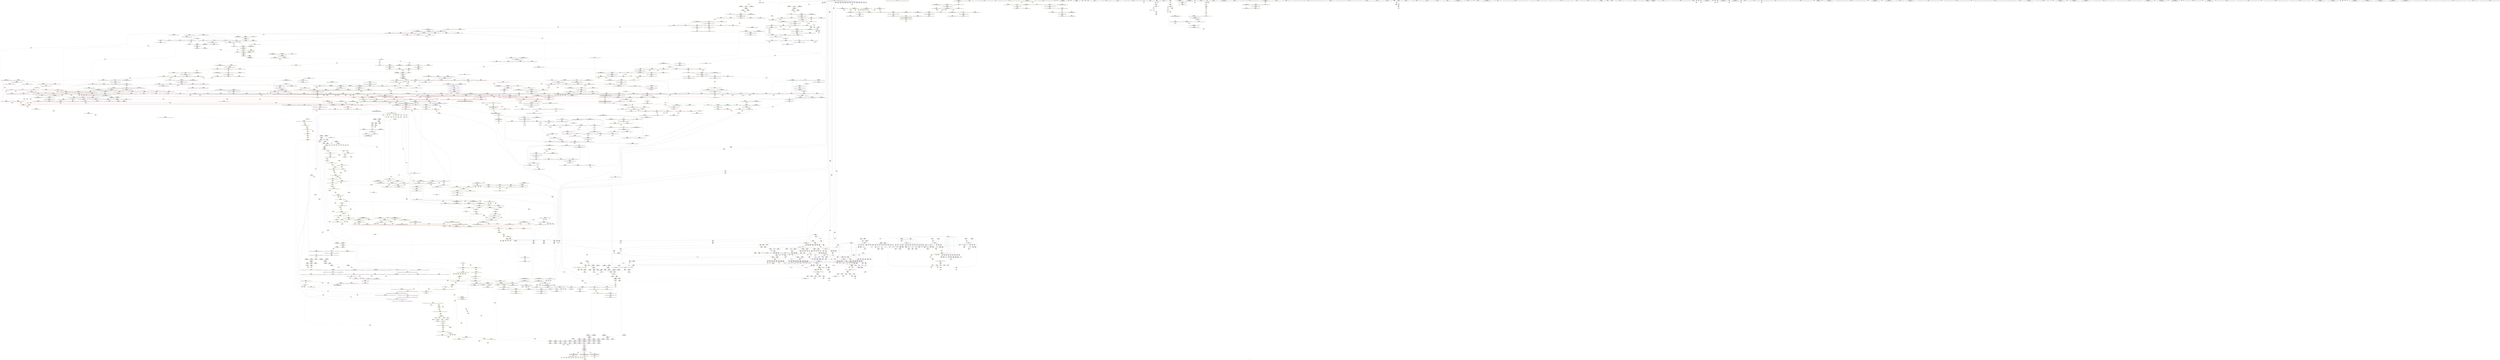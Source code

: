 digraph "SVFG" {
	label="SVFG";

	Node0x55c3c33bd7e0 [shape=record,color=grey,label="{NodeID: 0\nNullPtr}"];
	Node0x55c3c33bd7e0 -> Node0x55c3c34427f0[style=solid];
	Node0x55c3c350ad10 [shape=record,color=yellow,style=double,label="{NodeID: 1882\n2V_1 = ENCHI(MR_2V_0)\npts\{12 \}\nFun[_ZSt13move_backwardIPSt4pairIiiES2_ET0_T_S4_S3_]}"];
	Node0x55c3c350ad10 -> Node0x55c3c35214e0[style=dashed];
	Node0x55c3c3449df0 [shape=record,color=red,label="{NodeID: 775\n1358\<--1347\n\<--__first.addr\n_ZSt21__unguarded_partitionIPSt4pairIiiEN9__gnu_cxx5__ops15_Iter_less_iterEET_S6_S6_S6_T0_\n}"];
	Node0x55c3c3449df0 -> Node0x55c3c34823c0[style=solid];
	Node0x55c3c3462630 [shape=record,color=grey,label="{NodeID: 1550\n98 = Binary(96, 97, )\n}"];
	Node0x55c3c3462630 -> Node0x55c3c3462930[style=solid];
	Node0x55c3c34409f0 [shape=record,color=purple,label="{NodeID: 443\n1431\<--1430\nfirst\<--this1\n_ZNSt4pairIiiE4swapERS0_\n}"];
	Node0x55c3c34409f0 -> Node0x55c3c3482560[style=solid];
	Node0x55c3c347fe60 [shape=record,color=yellow,style=double,label="{NodeID: 1218\nAPARM(994)\nCS[]|{<s0>58}}"];
	Node0x55c3c347fe60:s0 -> Node0x55c3c3489d00[style=solid,color=red];
	Node0x55c3c33ffb30 [shape=record,color=green,label="{NodeID: 111\n768\<--769\n_ZSt11__make_heapIPSt4pairIiiEN9__gnu_cxx5__ops15_Iter_less_iterEEvT_S6_RT0_\<--_ZSt11__make_heapIPSt4pairIiiEN9__gnu_cxx5__ops15_Iter_less_iterEEvT_S6_RT0__field_insensitive\n}"];
	Node0x55c3c35120e0 [shape=record,color=yellow,style=double,label="{NodeID: 1993\nRETMU(68V_2)\npts\{516 \}\nFun[_ZSt6__sortIPSt4pairIiiEN9__gnu_cxx5__ops15_Iter_less_iterEEvT_S6_T0_]}"];
	Node0x55c3c344f880 [shape=record,color=blue,label="{NodeID: 886\n218\<--235\nretval\<--\n_ZSt3minIdERKT_S2_S2_\n}"];
	Node0x55c3c344f880 -> Node0x55c3c34e7000[style=dashed];
	Node0x55c3c34eed00 [shape=record,color=black,label="{NodeID: 1661\nMR_350V_3 = PHI(MR_350V_4, MR_350V_2, )\npts\{1723 \}\n}"];
	Node0x55c3c34eed00 -> Node0x55c3c344d600[style=dashed];
	Node0x55c3c34eed00 -> Node0x55c3c3477210[style=dashed];
	Node0x55c3c34eed00 -> Node0x55c3c3518ac0[style=dashed];
	Node0x55c3c3456290 [shape=record,color=red,label="{NodeID: 554\n368\<--245\n\<--w\n_Z5solvev\n}"];
	Node0x55c3c3456290 -> Node0x55c3c34442f0[style=solid];
	Node0x55c3c3485350 [shape=record,color=yellow,style=double,label="{NodeID: 1329\nARet(1745)\nCS[]}"];
	Node0x55c3c3485350 -> Node0x55c3c347d4f0[style=solid];
	Node0x55c3c34391f0 [shape=record,color=green,label="{NodeID: 222\n1612\<--1613\n__val\<--__val_field_insensitive\n_ZSt25__unguarded_linear_insertIPSt4pairIiiEN9__gnu_cxx5__ops14_Val_less_iterEEvT_T0_\n}"];
	Node0x55c3c34391f0 -> Node0x55c3c3447210[style=solid];
	Node0x55c3c34391f0 -> Node0x55c3c3484100[style=solid];
	Node0x55c3c34391f0 -> Node0x55c3c3484510[style=solid];
	Node0x55c3c3519040 [shape=record,color=yellow,style=double,label="{NodeID: 2104\nRETMU(146V_2)\npts\{914 \}\nFun[_ZNK9__gnu_cxx5__ops15_Iter_less_iterclIPSt4pairIiiES5_EEbT_T0_]}"];
	Node0x55c3c3474b10 [shape=record,color=blue,label="{NodeID: 997\n1349\<--1367\n__last.addr\<--incdec.ptr3\n_ZSt21__unguarded_partitionIPSt4pairIiiEN9__gnu_cxx5__ops15_Iter_less_iterEET_S6_S6_S6_T0_\n}"];
	Node0x55c3c3474b10 -> Node0x55c3c34f1500[style=dashed];
	Node0x55c3c3502120 [shape=record,color=yellow,style=double,label="{NodeID: 1772\n16V_1 = ENCHI(MR_16V_0)\npts\{50 \}\nFun[_ZSt3minIdERKT_S2_S2_]}"];
	Node0x55c3c3502120 -> Node0x55c3c34559a0[style=dashed];
	Node0x55c3c3502120 -> Node0x55c3c3510dc0[style=dashed];
	Node0x55c3c345bcc0 [shape=record,color=red,label="{NodeID: 665\n885\<--833\n\<--__first.addr\n_ZSt11__make_heapIPSt4pairIiiEN9__gnu_cxx5__ops15_Iter_less_iterEEvT_S6_RT0_\n}"];
	Node0x55c3c345bcc0 -> Node0x55c3c347e2c0[style=solid];
	Node0x55c3c348c3d0 [shape=record,color=yellow,style=double,label="{NodeID: 1440\nFPARM(1408)\nFun[_ZSt4swapIiiENSt9enable_ifIXsr6__and_ISt14__is_swappableIT_ES1_IT0_EEE5valueEvE4typeERSt4pairIS2_S4_ESA_]}"];
	Node0x55c3c348c3d0 -> Node0x55c3c3474ff0[style=solid];
	Node0x55c3c3446ed0 [shape=record,color=black,label="{NodeID: 333\n1469\<--1474\n_ZSt4moveIRiEONSt16remove_referenceIT_E4typeEOS2__ret\<--\n_ZSt4moveIRiEONSt16remove_referenceIT_E4typeEOS2_\n}"];
	Node0x55c3c3446ed0 -> Node0x55c3c348fa90[style=solid];
	Node0x55c3c3521e20 [shape=record,color=yellow,style=double,label="{NodeID: 2215\nCSMU(325V_1)\npts\{8440001 9410001 9950001 11520001 14910001 \}\nCS[]|{<s0>107}}"];
	Node0x55c3c3521e20:s0 -> Node0x55c3c350ab40[style=dashed,color=red];
	Node0x55c3c347a500 [shape=record,color=yellow,style=double,label="{NodeID: 1108\nAPARM(752)\nCS[]|{<s0>35}}"];
	Node0x55c3c347a500:s0 -> Node0x55c3c348e290[style=solid,color=red];
	Node0x55c3c33fbaa0 [shape=record,color=green,label="{NodeID: 1\n14\<--1\n\<--dummyObj\nCan only get source location for instruction, argument, global var or function.}"];
	Node0x55c3c350ae20 [shape=record,color=yellow,style=double,label="{NodeID: 1883\n310V_1 = ENCHI(MR_310V_0)\npts\{1587 \}\nFun[_ZSt13move_backwardIPSt4pairIiiES2_ET0_T_S4_S3_]}"];
	Node0x55c3c350ae20 -> Node0x55c3c3475f60[style=dashed];
	Node0x55c3c3449ec0 [shape=record,color=red,label="{NodeID: 776\n1362\<--1347\n\<--__first.addr\n_ZSt21__unguarded_partitionIPSt4pairIiiEN9__gnu_cxx5__ops15_Iter_less_iterEET_S6_S6_S6_T0_\n}"];
	Node0x55c3c3449ec0 -> Node0x55c3c34406b0[style=solid];
	Node0x55c3c34627b0 [shape=record,color=grey,label="{NodeID: 1551\n1199 = Binary(1198, 817, )\n}"];
	Node0x55c3c34627b0 -> Node0x55c3c3462c30[style=solid];
	Node0x55c3c3440ac0 [shape=record,color=purple,label="{NodeID: 444\n1437\<--1430\nsecond\<--this1\n_ZNSt4pairIiiE4swapERS0_\n}"];
	Node0x55c3c3440ac0 -> Node0x55c3c3482700[style=solid];
	Node0x55c3c347ff30 [shape=record,color=yellow,style=double,label="{NodeID: 1219\nAPARM(1095)\nCS[]}"];
	Node0x55c3c33ffc30 [shape=record,color=green,label="{NodeID: 112\n780\<--781\n_ZNK9__gnu_cxx5__ops15_Iter_less_iterclIPSt4pairIiiES5_EEbT_T0_\<--_ZNK9__gnu_cxx5__ops15_Iter_less_iterclIPSt4pairIiiES5_EEbT_T0__field_insensitive\n}"];
	Node0x55c3c35121c0 [shape=record,color=yellow,style=double,label="{NodeID: 1994\nRETMU(81V_2)\npts\{980 \}\nFun[_ZSt4moveIRSt4pairIiiEEONSt16remove_referenceIT_E4typeEOS4_]}"];
	Node0x55c3c344f950 [shape=record,color=blue,label="{NodeID: 887\n249\<--14\ni\<--\n_Z5solvev\n}"];
	Node0x55c3c344f950 -> Node0x55c3c34ebb00[style=dashed];
	Node0x55c3c34ef200 [shape=record,color=black,label="{NodeID: 1662\nMR_352V_3 = PHI(MR_352V_4, MR_352V_2, )\npts\{1725 \}\n}"];
	Node0x55c3c34ef200 -> Node0x55c3c344d6d0[style=dashed];
	Node0x55c3c34ef200 -> Node0x55c3c344d7a0[style=dashed];
	Node0x55c3c34ef200 -> Node0x55c3c34772e0[style=dashed];
	Node0x55c3c34ef200 -> Node0x55c3c3518ba0[style=dashed];
	Node0x55c3c3456360 [shape=record,color=red,label="{NodeID: 555\n420\<--245\n\<--w\n_Z5solvev\n}"];
	Node0x55c3c3456360 -> Node0x55c3c34447d0[style=solid];
	Node0x55c3c34853e0 [shape=record,color=yellow,style=double,label="{NodeID: 1330\nARet(1749)\nCS[]}"];
	Node0x55c3c34392c0 [shape=record,color=green,label="{NodeID: 223\n1614\<--1615\n__next\<--__next_field_insensitive\n_ZSt25__unguarded_linear_insertIPSt4pairIiiEN9__gnu_cxx5__ops14_Val_less_iterEEvT_T0_\n}"];
	Node0x55c3c34392c0 -> Node0x55c3c344c9d0[style=solid];
	Node0x55c3c34392c0 -> Node0x55c3c344caa0[style=solid];
	Node0x55c3c34392c0 -> Node0x55c3c344cb70[style=solid];
	Node0x55c3c34392c0 -> Node0x55c3c344cc40[style=solid];
	Node0x55c3c34392c0 -> Node0x55c3c344cd10[style=solid];
	Node0x55c3c34392c0 -> Node0x55c3c3476440[style=solid];
	Node0x55c3c34392c0 -> Node0x55c3c3476510[style=solid];
	Node0x55c3c34392c0 -> Node0x55c3c34766b0[style=solid];
	Node0x55c3c3519120 [shape=record,color=yellow,style=double,label="{NodeID: 2105\nRETMU(2V_1)\npts\{12 \}\nFun[_ZNK9__gnu_cxx5__ops15_Iter_less_iterclIPSt4pairIiiES5_EEbT_T0_]}"];
	Node0x55c3c3474be0 [shape=record,color=blue,label="{NodeID: 998\n1349\<--1375\n__last.addr\<--incdec.ptr7\n_ZSt21__unguarded_partitionIPSt4pairIiiEN9__gnu_cxx5__ops15_Iter_less_iterEET_S6_S6_S6_T0_\n}"];
	Node0x55c3c3474be0 -> Node0x55c3c34f1500[style=dashed];
	Node0x55c3c3502200 [shape=record,color=yellow,style=double,label="{NodeID: 1773\n28V_1 = ENCHI(MR_28V_0)\npts\{219 \}\nFun[_ZSt3minIdERKT_S2_S2_]}"];
	Node0x55c3c3502200 -> Node0x55c3c344f7b0[style=dashed];
	Node0x55c3c3502200 -> Node0x55c3c344f880[style=dashed];
	Node0x55c3c345bd90 [shape=record,color=red,label="{NodeID: 666\n852\<--835\n\<--__last.addr\n_ZSt11__make_heapIPSt4pairIiiEN9__gnu_cxx5__ops15_Iter_less_iterEEvT_S6_RT0_\n}"];
	Node0x55c3c345bd90 -> Node0x55c3c34459b0[style=solid];
	Node0x55c3c348c4c0 [shape=record,color=yellow,style=double,label="{NodeID: 1441\nFPARM(618)\nFun[_ZSt4__lgl]}"];
	Node0x55c3c348c4c0 -> Node0x55c3c34510e0[style=solid];
	Node0x55c3c3446fa0 [shape=record,color=black,label="{NodeID: 334\n1519\<--1490\n\<--__val\n_ZSt16__insertion_sortIPSt4pairIiiEN9__gnu_cxx5__ops15_Iter_less_iterEEvT_S6_T0_\n}"];
	Node0x55c3c3446fa0 -> Node0x55c3c3440e00[style=solid];
	Node0x55c3c3446fa0 -> Node0x55c3c3440ed0[style=solid];
	Node0x55c3c3446fa0 -> Node0x55c3c3482e50[style=solid];
	Node0x55c3c3521fc0 [shape=record,color=yellow,style=double,label="{NodeID: 2216\nCSMU(2V_2)\npts\{12 \}\nCS[]|{<s0>109}}"];
	Node0x55c3c3521fc0:s0 -> Node0x55c3c350a870[style=dashed,color=red];
	Node0x55c3c347a5d0 [shape=record,color=yellow,style=double,label="{NodeID: 1109\nAPARM(777)\nCS[]|{<s0>35}}"];
	Node0x55c3c347a5d0:s0 -> Node0x55c3c348e530[style=solid,color=red];
	Node0x55c3c33fbb30 [shape=record,color=green,label="{NodeID: 2\n16\<--1\n.str\<--dummyObj\nGlob }"];
	Node0x55c3c350af00 [shape=record,color=yellow,style=double,label="{NodeID: 1884\n312V_1 = ENCHI(MR_312V_0)\npts\{1589 \}\nFun[_ZSt13move_backwardIPSt4pairIiiES2_ET0_T_S4_S3_]}"];
	Node0x55c3c350af00 -> Node0x55c3c3476030[style=dashed];
	Node0x55c3c3449f90 [shape=record,color=red,label="{NodeID: 777\n1378\<--1347\n\<--__first.addr\n_ZSt21__unguarded_partitionIPSt4pairIiiEN9__gnu_cxx5__ops15_Iter_less_iterEET_S6_S6_S6_T0_\n}"];
	Node0x55c3c3449f90 -> Node0x55c3c3467430[style=solid];
	Node0x55c3c3462930 [shape=record,color=grey,label="{NodeID: 1552\n99 = Binary(98, 100, )\n}"];
	Node0x55c3c3462930 -> Node0x55c3c344ef90[style=solid];
	Node0x55c3c3440b90 [shape=record,color=purple,label="{NodeID: 445\n1433\<--1432\nfirst2\<--\n_ZNSt4pairIiiE4swapERS0_\n}"];
	Node0x55c3c3440b90 -> Node0x55c3c3482630[style=solid];
	Node0x55c3c3480000 [shape=record,color=yellow,style=double,label="{NodeID: 1220\nAPARM(1096)\nCS[]}"];
	Node0x55c3c33ffd30 [shape=record,color=green,label="{NodeID: 113\n787\<--788\n_ZSt10__pop_heapIPSt4pairIiiEN9__gnu_cxx5__ops15_Iter_less_iterEEvT_S6_S6_RT0_\<--_ZSt10__pop_heapIPSt4pairIiiEN9__gnu_cxx5__ops15_Iter_less_iterEEvT_S6_S6_RT0__field_insensitive\n}"];
	Node0x55c3c35122d0 [shape=record,color=yellow,style=double,label="{NodeID: 1995\nRETMU(205V_2)\npts\{1141 \}\nFun[_ZN9__gnu_cxx5__ops14_Iter_less_valC2ENS0_15_Iter_less_iterE]}"];
	Node0x55c3c344fa20 [shape=record,color=blue,label="{NodeID: 888\n277\<--273\nsecond\<--\n_Z5solvev\n}"];
	Node0x55c3c344fa20 -> Node0x55c3c34eb600[style=dashed];
	Node0x55c3c34ef700 [shape=record,color=black,label="{NodeID: 1663\nMR_354V_3 = PHI(MR_354V_4, MR_354V_2, )\npts\{1727 \}\n}"];
	Node0x55c3c34ef700 -> Node0x55c3c344d870[style=dashed];
	Node0x55c3c34ef700 -> Node0x55c3c344d940[style=dashed];
	Node0x55c3c34ef700 -> Node0x55c3c34773b0[style=dashed];
	Node0x55c3c34ef700 -> Node0x55c3c3518c80[style=dashed];
	Node0x55c3c3456430 [shape=record,color=red,label="{NodeID: 556\n297\<--247\n\<--l\n_Z5solvev\n}"];
	Node0x55c3c3456430 -> Node0x55c3c3465c30[style=solid];
	Node0x55c3c3485470 [shape=record,color=yellow,style=double,label="{NodeID: 1331\nARet(1773)\nCS[]}"];
	Node0x55c3c3485470 -> Node0x55c3c3447960[style=solid];
	Node0x55c3c3439390 [shape=record,color=green,label="{NodeID: 224\n1630\<--1631\n_ZNK9__gnu_cxx5__ops14_Val_less_iterclISt4pairIiiEPS4_EEbRT_T0_\<--_ZNK9__gnu_cxx5__ops14_Val_less_iterclISt4pairIiiEPS4_EEbRT_T0__field_insensitive\n}"];
	Node0x55c3c3519200 [shape=record,color=yellow,style=double,label="{NodeID: 2106\nRETMU(148V_2)\npts\{916 \}\nFun[_ZNK9__gnu_cxx5__ops15_Iter_less_iterclIPSt4pairIiiES5_EEbT_T0_]}"];
	Node0x55c3c3474cb0 [shape=record,color=blue,label="{NodeID: 999\n1347\<--1388\n__first.addr\<--incdec.ptr9\n_ZSt21__unguarded_partitionIPSt4pairIiiEN9__gnu_cxx5__ops15_Iter_less_iterEET_S6_S6_S6_T0_\n}"];
	Node0x55c3c3474cb0 -> Node0x55c3c34f7460[style=dashed];
	Node0x55c3c35022e0 [shape=record,color=yellow,style=double,label="{NodeID: 1774\n30V_1 = ENCHI(MR_30V_0)\npts\{221 \}\nFun[_ZSt3minIdERKT_S2_S2_]}"];
	Node0x55c3c35022e0 -> Node0x55c3c344f610[style=dashed];
	Node0x55c3c345be60 [shape=record,color=red,label="{NodeID: 667\n861\<--835\n\<--__last.addr\n_ZSt11__make_heapIPSt4pairIiiEN9__gnu_cxx5__ops15_Iter_less_iterEEvT_S6_RT0_\n}"];
	Node0x55c3c345be60 -> Node0x55c3c3445b50[style=solid];
	Node0x55c3c348c5b0 [shape=record,color=yellow,style=double,label="{NodeID: 1442\nFPARM(1146)\nFun[_ZSt11__push_heapIPSt4pairIiiElS1_N9__gnu_cxx5__ops14_Iter_less_valEEvT_T0_S7_T1_RT2_]}"];
	Node0x55c3c348c5b0 -> Node0x55c3c3473a00[style=solid];
	Node0x55c3c3447070 [shape=record,color=black,label="{NodeID: 335\n1520\<--1518\n\<--call3\n_ZSt16__insertion_sortIPSt4pairIiiEN9__gnu_cxx5__ops15_Iter_less_iterEEvT_S6_T0_\n}"];
	Node0x55c3c3447070 -> Node0x55c3c3440fa0[style=solid];
	Node0x55c3c3447070 -> Node0x55c3c3441070[style=solid];
	Node0x55c3c3447070 -> Node0x55c3c3482f20[style=solid];
	Node0x55c3c3522120 [shape=record,color=yellow,style=double,label="{NodeID: 2217\nCSMU(243V_2)\npts\{16130000 \}\nCS[]|{<s0>109}}"];
	Node0x55c3c3522120:s0 -> Node0x55c3c350ab40[style=dashed,color=red];
	Node0x55c3c347a6a0 [shape=record,color=yellow,style=double,label="{NodeID: 1110\nAPARM(778)\nCS[]|{<s0>35}}"];
	Node0x55c3c347a6a0:s0 -> Node0x55c3c348e7d0[style=solid,color=red];
	Node0x55c3c33fbde0 [shape=record,color=green,label="{NodeID: 3\n18\<--1\n.str.1\<--dummyObj\nGlob }"];
	Node0x55c3c350afe0 [shape=record,color=yellow,style=double,label="{NodeID: 1885\n314V_1 = ENCHI(MR_314V_0)\npts\{1591 \}\nFun[_ZSt13move_backwardIPSt4pairIiiES2_ET0_T_S4_S3_]}"];
	Node0x55c3c350afe0 -> Node0x55c3c3476100[style=dashed];
	Node0x55c3c344a060 [shape=record,color=red,label="{NodeID: 778\n1382\<--1347\n\<--__first.addr\n_ZSt21__unguarded_partitionIPSt4pairIiiEN9__gnu_cxx5__ops15_Iter_less_iterEET_S6_S6_S6_T0_\n}"];
	Node0x55c3c344a060 -> Node0x55c3c3446e00[style=solid];
	Node0x55c3c3462ab0 [shape=record,color=grey,label="{NodeID: 1553\n104 = Binary(102, 103, )\n}"];
	Node0x55c3c3462ab0 -> Node0x55c3c34660b0[style=solid];
	Node0x55c3c3440c60 [shape=record,color=purple,label="{NodeID: 446\n1439\<--1438\nsecond3\<--\n_ZNSt4pairIiiE4swapERS0_\n}"];
	Node0x55c3c3440c60 -> Node0x55c3c34827d0[style=solid];
	Node0x55c3c34800d0 [shape=record,color=yellow,style=double,label="{NodeID: 1221\nAPARM(535)\nCS[]}"];
	Node0x55c3c3439860 [shape=record,color=green,label="{NodeID: 114\n800\<--801\n__first.addr\<--__first.addr_field_insensitive\n_ZSt11__sort_heapIPSt4pairIiiEN9__gnu_cxx5__ops15_Iter_less_iterEEvT_S6_RT0_\n}"];
	Node0x55c3c3439860 -> Node0x55c3c345b4a0[style=solid];
	Node0x55c3c3439860 -> Node0x55c3c345b570[style=solid];
	Node0x55c3c3439860 -> Node0x55c3c34714a0[style=solid];
	Node0x55c3c35123e0 [shape=record,color=yellow,style=double,label="{NodeID: 1996\nRETMU(2V_2)\npts\{12 \}\nFun[_ZSt9iter_swapIPSt4pairIiiES2_EvT_T0_]|{<s0>71|<s1>73|<s2>74|<s3>76|<s4>78|<s5>79|<s6>82}}"];
	Node0x55c3c35123e0:s0 -> Node0x55c3c3526220[style=dashed,color=blue];
	Node0x55c3c35123e0:s1 -> Node0x55c3c3526380[style=dashed,color=blue];
	Node0x55c3c35123e0:s2 -> Node0x55c3c35264e0[style=dashed,color=blue];
	Node0x55c3c35123e0:s3 -> Node0x55c3c3526640[style=dashed,color=blue];
	Node0x55c3c35123e0:s4 -> Node0x55c3c35267a0[style=dashed,color=blue];
	Node0x55c3c35123e0:s5 -> Node0x55c3c3526900[style=dashed,color=blue];
	Node0x55c3c35123e0:s6 -> Node0x55c3c3523400[style=dashed,color=blue];
	Node0x55c3c344faf0 [shape=record,color=blue,label="{NodeID: 889\n249\<--281\ni\<--inc\n_Z5solvev\n}"];
	Node0x55c3c344faf0 -> Node0x55c3c34ebb00[style=dashed];
	Node0x55c3c34efc00 [shape=record,color=black,label="{NodeID: 1664\nMR_2V_2 = PHI(MR_2V_3, MR_2V_1, )\npts\{12 \}\n}"];
	Node0x55c3c34efc00 -> Node0x55c3c35188d0[style=dashed];
	Node0x55c3c34efc00 -> Node0x55c3c351ce00[style=dashed];
	Node0x55c3c3456500 [shape=record,color=red,label="{NodeID: 557\n378\<--247\n\<--l\n_Z5solvev\n}"];
	Node0x55c3c3456500 -> Node0x55c3c3444490[style=solid];
	Node0x55c3c3485500 [shape=record,color=yellow,style=double,label="{NodeID: 1332\nARet(876)\nCS[]}"];
	Node0x55c3c3485500 -> Node0x55c3c3445cf0[style=solid];
	Node0x55c3c3439490 [shape=record,color=green,label="{NodeID: 225\n1648\<--1649\nretval\<--retval_field_insensitive\n_ZN9__gnu_cxx5__ops15__val_comp_iterENS0_15_Iter_less_iterE\n}"];
	Node0x55c3c35192e0 [shape=record,color=yellow,style=double,label="{NodeID: 2107\nRETMU(224V_2)\npts\{1212 \}\nFun[_ZSt7forwardIiEOT_RNSt16remove_referenceIS0_E4typeE]}"];
	Node0x55c3c3474d80 [shape=record,color=blue,label="{NodeID: 1000\n1394\<--1392\n__a.addr\<--__a\n_ZSt9iter_swapIPSt4pairIiiES2_EvT_T0_\n}"];
	Node0x55c3c3474d80 -> Node0x55c3c344a880[style=dashed];
	Node0x55c3c3474d80 -> Node0x55c3c35124f0[style=dashed];
	Node0x55c3c35023c0 [shape=record,color=yellow,style=double,label="{NodeID: 1775\n32V_1 = ENCHI(MR_32V_0)\npts\{223 \}\nFun[_ZSt3minIdERKT_S2_S2_]}"];
	Node0x55c3c35023c0 -> Node0x55c3c344f6e0[style=dashed];
	Node0x55c3c345bf30 [shape=record,color=red,label="{NodeID: 668\n892\<--837\n\<--__comp.addr\n_ZSt11__make_heapIPSt4pairIiiEN9__gnu_cxx5__ops15_Iter_less_iterEEvT_S6_RT0_\n}"];
	Node0x55c3c348c6a0 [shape=record,color=yellow,style=double,label="{NodeID: 1443\nFPARM(1147)\nFun[_ZSt11__push_heapIPSt4pairIiiElS1_N9__gnu_cxx5__ops14_Iter_less_valEEvT_T0_S7_T1_RT2_]}"];
	Node0x55c3c348c6a0 -> Node0x55c3c3473ad0[style=solid];
	Node0x55c3c3447140 [shape=record,color=black,label="{NodeID: 336\n1582\<--1602\n_ZSt13move_backwardIPSt4pairIiiES2_ET0_T_S4_S3__ret\<--call2\n_ZSt13move_backwardIPSt4pairIiiES2_ET0_T_S4_S3_\n}"];
	Node0x55c3c3447140 -> Node0x55c3c3490000[style=solid];
	Node0x55c3c3522200 [shape=record,color=yellow,style=double,label="{NodeID: 2218\nCSMU(245V_2)\npts\{16130001 \}\nCS[]|{<s0>109}}"];
	Node0x55c3c3522200:s0 -> Node0x55c3c350ab40[style=dashed,color=red];
	Node0x55c3c347a770 [shape=record,color=yellow,style=double,label="{NodeID: 1111\nAPARM(783)\nCS[]|{<s0>36}}"];
	Node0x55c3c347a770:s0 -> Node0x55c3c348b980[style=solid,color=red];
	Node0x55c3c33fbea0 [shape=record,color=green,label="{NodeID: 4\n20\<--1\n.str.2\<--dummyObj\nGlob }"];
	Node0x55c3c350b0c0 [shape=record,color=yellow,style=double,label="{NodeID: 1886\n2V_1 = ENCHI(MR_2V_0)\npts\{12 \}\nFun[_ZSt25__unguarded_linear_insertIPSt4pairIiiEN9__gnu_cxx5__ops14_Val_less_iterEEvT_T0_]}"];
	Node0x55c3c350b0c0 -> Node0x55c3c344e640[style=dashed];
	Node0x55c3c350b0c0 -> Node0x55c3c344e710[style=dashed];
	Node0x55c3c350b0c0 -> Node0x55c3c34f9260[style=dashed];
	Node0x55c3c344a130 [shape=record,color=red,label="{NodeID: 779\n1384\<--1347\n\<--__first.addr\n_ZSt21__unguarded_partitionIPSt4pairIiiEN9__gnu_cxx5__ops15_Iter_less_iterEET_S6_S6_S6_T0_\n}"];
	Node0x55c3c344a130 -> Node0x55c3c3478c10[style=solid];
	Node0x55c3c3462c30 [shape=record,color=grey,label="{NodeID: 1554\n1200 = Binary(1199, 540, )\n}"];
	Node0x55c3c3462c30 -> Node0x55c3c3473ee0[style=solid];
	Node0x55c3c3440d30 [shape=record,color=purple,label="{NodeID: 447\n1506\<--1505\nadd.ptr\<--\n_ZSt16__insertion_sortIPSt4pairIiiEN9__gnu_cxx5__ops15_Iter_less_iterEEvT_S6_T0_\n}"];
	Node0x55c3c3440d30 -> Node0x55c3c34758e0[style=solid];
	Node0x55c3c34801a0 [shape=record,color=yellow,style=double,label="{NodeID: 1222\nAPARM(882)\nCS[]}"];
	Node0x55c3c3439930 [shape=record,color=green,label="{NodeID: 115\n802\<--803\n__last.addr\<--__last.addr_field_insensitive\n_ZSt11__sort_heapIPSt4pairIiiEN9__gnu_cxx5__ops15_Iter_less_iterEEvT_S6_RT0_\n}"];
	Node0x55c3c3439930 -> Node0x55c3c345b640[style=solid];
	Node0x55c3c3439930 -> Node0x55c3c345b710[style=solid];
	Node0x55c3c3439930 -> Node0x55c3c345b7e0[style=solid];
	Node0x55c3c3439930 -> Node0x55c3c345b8b0[style=solid];
	Node0x55c3c3439930 -> Node0x55c3c3471570[style=solid];
	Node0x55c3c3439930 -> Node0x55c3c3471710[style=solid];
	Node0x55c3c35124f0 [shape=record,color=yellow,style=double,label="{NodeID: 1997\nRETMU(264V_2)\npts\{1395 \}\nFun[_ZSt9iter_swapIPSt4pairIiiES2_EvT_T0_]}"];
	Node0x55c3c344fbc0 [shape=record,color=blue,label="{NodeID: 890\n285\<--287\n\<--\n_Z5solvev\n}"];
	Node0x55c3c344fbc0 -> Node0x55c3c34e06e0[style=dashed];
	Node0x55c3c34f0100 [shape=record,color=black,label="{NodeID: 1665\nMR_2V_3 = PHI(MR_2V_6, MR_2V_1, )\npts\{12 \}\n}"];
	Node0x55c3c34f0100 -> Node0x55c3c344e4a0[style=dashed];
	Node0x55c3c34f0100 -> Node0x55c3c344e570[style=dashed];
	Node0x55c3c34f0100 -> Node0x55c3c34fa160[style=dashed];
	Node0x55c3c34f0100 -> Node0x55c3c3520900[style=dashed];
	Node0x55c3c34f0100 -> Node0x55c3c3520a60[style=dashed];
	Node0x55c3c34f0100 -> Node0x55c3c3521220[style=dashed];
	Node0x55c3c34565d0 [shape=record,color=red,label="{NodeID: 558\n422\<--247\n\<--l\n_Z5solvev\n}"];
	Node0x55c3c34565d0 -> Node0x55c3c34448a0[style=solid];
	Node0x55c3c3485590 [shape=record,color=yellow,style=double,label="{NodeID: 1333\nARet(888)\nCS[]}"];
	Node0x55c3c3485590 -> Node0x55c3c3445dc0[style=solid];
	Node0x55c3c3439560 [shape=record,color=green,label="{NodeID: 226\n1650\<--1651\n\<--field_insensitive\n_ZN9__gnu_cxx5__ops15__val_comp_iterENS0_15_Iter_less_iterE\n}"];
	Node0x55c3c35193f0 [shape=record,color=yellow,style=double,label="{NodeID: 2108\nRETMU(334V_2)\npts\{1681 \}\nFun[_ZSt12__miter_baseIPSt4pairIiiEET_S3_]}"];
	Node0x55c3c3474e50 [shape=record,color=blue,label="{NodeID: 1001\n1396\<--1393\n__b.addr\<--__b\n_ZSt9iter_swapIPSt4pairIiiES2_EvT_T0_\n}"];
	Node0x55c3c3474e50 -> Node0x55c3c344a950[style=dashed];
	Node0x55c3c3474e50 -> Node0x55c3c35125d0[style=dashed];
	Node0x55c3c35024a0 [shape=record,color=yellow,style=double,label="{NodeID: 1776\n2V_1 = ENCHI(MR_2V_0)\npts\{12 \}\nFun[_ZSt22__final_insertion_sortIPSt4pairIiiEN9__gnu_cxx5__ops15_Iter_less_iterEEvT_S6_T0_]}"];
	Node0x55c3c35024a0 -> Node0x55c3c351c1a0[style=dashed];
	Node0x55c3c35024a0 -> Node0x55c3c351c460[style=dashed];
	Node0x55c3c345c000 [shape=record,color=red,label="{NodeID: 669\n868\<--839\n\<--__len\n_ZSt11__make_heapIPSt4pairIiiEN9__gnu_cxx5__ops15_Iter_less_iterEEvT_S6_RT0_\n}"];
	Node0x55c3c345c000 -> Node0x55c3c3463cb0[style=solid];
	Node0x55c3c348c790 [shape=record,color=yellow,style=double,label="{NodeID: 1444\nFPARM(1148)\nFun[_ZSt11__push_heapIPSt4pairIiiElS1_N9__gnu_cxx5__ops14_Iter_less_valEEvT_T0_S7_T1_RT2_]}"];
	Node0x55c3c348c790 -> Node0x55c3c3473ba0[style=solid];
	Node0x55c3c3447210 [shape=record,color=black,label="{NodeID: 337\n1619\<--1612\n\<--__val\n_ZSt25__unguarded_linear_insertIPSt4pairIiiEN9__gnu_cxx5__ops14_Val_less_iterEEvT_T0_\n}"];
	Node0x55c3c3447210 -> Node0x55c3c34413b0[style=solid];
	Node0x55c3c3447210 -> Node0x55c3c3441480[style=solid];
	Node0x55c3c3447210 -> Node0x55c3c3483cf0[style=solid];
	Node0x55c3c35222e0 [shape=record,color=yellow,style=double,label="{NodeID: 2219\nCSMU(323V_1)\npts\{8440000 9410000 9950000 11520000 14910000 \}\nCS[]|{<s0>109}}"];
	Node0x55c3c35222e0:s0 -> Node0x55c3c350ab40[style=dashed,color=red];
	Node0x55c3c347a840 [shape=record,color=yellow,style=double,label="{NodeID: 1112\nAPARM(784)\nCS[]|{<s0>36}}"];
	Node0x55c3c347a840:s0 -> Node0x55c3c348baa0[style=solid,color=red];
	Node0x55c3c33fbf60 [shape=record,color=green,label="{NodeID: 5\n22\<--1\n.str.3\<--dummyObj\nGlob }"];
	Node0x55c3c350b1d0 [shape=record,color=yellow,style=double,label="{NodeID: 1887\n317V_1 = ENCHI(MR_317V_0)\npts\{1611 \}\nFun[_ZSt25__unguarded_linear_insertIPSt4pairIiiEN9__gnu_cxx5__ops14_Val_less_iterEEvT_T0_]}"];
	Node0x55c3c350b1d0 -> Node0x55c3c34761d0[style=dashed];
	Node0x55c3c344a200 [shape=record,color=red,label="{NodeID: 780\n1387\<--1347\n\<--__first.addr\n_ZSt21__unguarded_partitionIPSt4pairIiiEN9__gnu_cxx5__ops15_Iter_less_iterEET_S6_S6_S6_T0_\n}"];
	Node0x55c3c344a200 -> Node0x55c3c3440920[style=solid];
	Node0x55c3c3462db0 [shape=record,color=grey,label="{NodeID: 1555\n93 = Binary(91, 92, )\n}"];
	Node0x55c3c3462db0 -> Node0x55c3c3467eb0[style=solid];
	Node0x55c3c3440e00 [shape=record,color=purple,label="{NodeID: 448\n1805\<--1519\noffset_0\<--\n}"];
	Node0x55c3c3440e00 -> Node0x55c3c34759b0[style=solid];
	Node0x55c3c3480270 [shape=record,color=yellow,style=double,label="{NodeID: 1223\nAPARM(1115)\nCS[]|{<s0>61}}"];
	Node0x55c3c3480270:s0 -> Node0x55c3c348ea70[style=solid,color=red];
	Node0x55c3c3439a00 [shape=record,color=green,label="{NodeID: 116\n804\<--805\n__comp.addr\<--__comp.addr_field_insensitive\n_ZSt11__sort_heapIPSt4pairIiiEN9__gnu_cxx5__ops15_Iter_less_iterEEvT_S6_RT0_\n}"];
	Node0x55c3c3439a00 -> Node0x55c3c345b980[style=solid];
	Node0x55c3c3439a00 -> Node0x55c3c3471640[style=solid];
	Node0x55c3c35125d0 [shape=record,color=yellow,style=double,label="{NodeID: 1998\nRETMU(266V_2)\npts\{1397 \}\nFun[_ZSt9iter_swapIPSt4pairIiiES2_EvT_T0_]}"];
	Node0x55c3c344fc90 [shape=record,color=blue,label="{NodeID: 891\n288\<--287\n\<--\n_Z5solvev\n}"];
	Node0x55c3c344fc90 -> Node0x55c3c34e0be0[style=dashed];
	Node0x55c3c34f0600 [shape=record,color=black,label="{NodeID: 1666\nMR_292V_4 = PHI(MR_292V_5, MR_292V_3, )\npts\{1489 \}\n}"];
	Node0x55c3c34f0600 -> Node0x55c3c344ba60[style=dashed];
	Node0x55c3c34f0600 -> Node0x55c3c344bb30[style=dashed];
	Node0x55c3c34f0600 -> Node0x55c3c344bc00[style=dashed];
	Node0x55c3c34f0600 -> Node0x55c3c344bcd0[style=dashed];
	Node0x55c3c34f0600 -> Node0x55c3c344bda0[style=dashed];
	Node0x55c3c34f0600 -> Node0x55c3c344be70[style=dashed];
	Node0x55c3c34f0600 -> Node0x55c3c344bf40[style=dashed];
	Node0x55c3c34f0600 -> Node0x55c3c3475b50[style=dashed];
	Node0x55c3c34f0600 -> Node0x55c3c34fa660[style=dashed];
	Node0x55c3c34566a0 [shape=record,color=red,label="{NodeID: 559\n263\<--249\n\<--i\n_Z5solvev\n}"];
	Node0x55c3c34566a0 -> Node0x55c3c34684b0[style=solid];
	Node0x55c3c3485620 [shape=record,color=yellow,style=double,label="{NodeID: 1334\nARet(923)\nCS[]}"];
	Node0x55c3c3485620 -> Node0x55c3c3445e90[style=solid];
	Node0x55c3c3439630 [shape=record,color=green,label="{NodeID: 227\n1657\<--1658\n__first.addr\<--__first.addr_field_insensitive\n_ZSt23__copy_move_backward_a2ILb1EPSt4pairIiiES2_ET1_T0_S4_S3_\n}"];
	Node0x55c3c3439630 -> Node0x55c3c344cde0[style=solid];
	Node0x55c3c3439630 -> Node0x55c3c3476780[style=solid];
	Node0x55c3c3519500 [shape=record,color=yellow,style=double,label="{NodeID: 2109\nCSMU(14V_3)\npts\{48 \}\nCS[]|{<s0>1}}"];
	Node0x55c3c3519500:s0 -> Node0x55c3c3502010[style=dashed,color=red];
	Node0x55c3c3474f20 [shape=record,color=blue,label="{NodeID: 1002\n1409\<--1407\n__x.addr\<--__x\n_ZSt4swapIiiENSt9enable_ifIXsr6__and_ISt14__is_swappableIT_ES1_IT0_EEE5valueEvE4typeERSt4pairIS2_S4_ESA_\n}"];
	Node0x55c3c3474f20 -> Node0x55c3c344aa20[style=dashed];
	Node0x55c3c3474f20 -> Node0x55c3c3515d70[style=dashed];
	Node0x55c3c35025b0 [shape=record,color=yellow,style=double,label="{NodeID: 1777\n84V_1 = ENCHI(MR_84V_0)\npts\{638 \}\nFun[_ZSt22__final_insertion_sortIPSt4pairIiiEN9__gnu_cxx5__ops15_Iter_less_iterEEvT_S6_T0_]}"];
	Node0x55c3c35025b0 -> Node0x55c3c34511b0[style=dashed];
	Node0x55c3c345c0d0 [shape=record,color=red,label="{NodeID: 670\n887\<--839\n\<--__len\n_ZSt11__make_heapIPSt4pairIiiEN9__gnu_cxx5__ops15_Iter_less_iterEEvT_S6_RT0_\n}"];
	Node0x55c3c345c0d0 -> Node0x55c3c347e460[style=solid];
	Node0x55c3c348c880 [shape=record,color=yellow,style=double,label="{NodeID: 1445\nFPARM(1149)\nFun[_ZSt11__push_heapIPSt4pairIiiElS1_N9__gnu_cxx5__ops14_Iter_less_valEEvT_T0_S7_T1_RT2_]}"];
	Node0x55c3c348c880 -> Node0x55c3c3473930[style=solid];
	Node0x55c3c34472e0 [shape=record,color=black,label="{NodeID: 338\n1620\<--1618\n\<--call\n_ZSt25__unguarded_linear_insertIPSt4pairIiiEN9__gnu_cxx5__ops14_Val_less_iterEEvT_T0_\n}"];
	Node0x55c3c34472e0 -> Node0x55c3c3441550[style=solid];
	Node0x55c3c34472e0 -> Node0x55c3c3441620[style=solid];
	Node0x55c3c34472e0 -> Node0x55c3c3483dc0[style=solid];
	Node0x55c3c3522480 [shape=record,color=yellow,style=double,label="{NodeID: 2220\nCSMU(325V_1)\npts\{8440001 9410001 9950001 11520001 14910001 \}\nCS[]|{<s0>109}}"];
	Node0x55c3c3522480:s0 -> Node0x55c3c350ab40[style=dashed,color=red];
	Node0x55c3c347a910 [shape=record,color=yellow,style=double,label="{NodeID: 1113\nAPARM(785)\nCS[]|{<s0>36}}"];
	Node0x55c3c347a910:s0 -> Node0x55c3c348bbc0[style=solid,color=red];
	Node0x55c3c33fc7d0 [shape=record,color=green,label="{NodeID: 6\n24\<--1\n.str.4\<--dummyObj\nGlob }"];
	Node0x55c3c350b2b0 [shape=record,color=yellow,style=double,label="{NodeID: 1888\n319V_1 = ENCHI(MR_319V_0)\npts\{1615 \}\nFun[_ZSt25__unguarded_linear_insertIPSt4pairIiiEN9__gnu_cxx5__ops14_Val_less_iterEEvT_T0_]}"];
	Node0x55c3c350b2b0 -> Node0x55c3c3476440[style=dashed];
	Node0x55c3c344a2d0 [shape=record,color=red,label="{NodeID: 781\n1366\<--1349\n\<--__last.addr\n_ZSt21__unguarded_partitionIPSt4pairIiiEN9__gnu_cxx5__ops15_Iter_less_iterEET_S6_S6_S6_T0_\n}"];
	Node0x55c3c344a2d0 -> Node0x55c3c3440780[style=solid];
	Node0x55c3c3462f30 [shape=record,color=grey,label="{NodeID: 1556\n967 = Binary(966, 535, )\n}"];
	Node0x55c3c3462f30 -> Node0x55c3c347f3d0[style=solid];
	Node0x55c3c3440ed0 [shape=record,color=purple,label="{NodeID: 449\n1808\<--1519\noffset_1\<--\n}"];
	Node0x55c3c3440ed0 -> Node0x55c3c3475a80[style=solid];
	Node0x55c3c3480340 [shape=record,color=yellow,style=double,label="{NodeID: 1224\nAPARM(1123)\nCS[]|{<s0>62}}"];
	Node0x55c3c3480340:s0 -> Node0x55c3c348ea70[style=solid,color=red];
	Node0x55c3c3439ad0 [shape=record,color=green,label="{NodeID: 117\n833\<--834\n__first.addr\<--__first.addr_field_insensitive\n_ZSt11__make_heapIPSt4pairIiiEN9__gnu_cxx5__ops15_Iter_less_iterEEvT_S6_RT0_\n}"];
	Node0x55c3c3439ad0 -> Node0x55c3c345ba50[style=solid];
	Node0x55c3c3439ad0 -> Node0x55c3c345bb20[style=solid];
	Node0x55c3c3439ad0 -> Node0x55c3c345bbf0[style=solid];
	Node0x55c3c3439ad0 -> Node0x55c3c345bcc0[style=solid];
	Node0x55c3c3439ad0 -> Node0x55c3c34717e0[style=solid];
	Node0x55c3c35126b0 [shape=record,color=yellow,style=double,label="{NodeID: 1999\nRETMU(2V_2)\npts\{12 \}\nFun[_ZSt16__insertion_sortIPSt4pairIiiEN9__gnu_cxx5__ops15_Iter_less_iterEEvT_S6_T0_]|{<s0>27|<s1>29}}"];
	Node0x55c3c35126b0:s0 -> Node0x55c3c3524960[style=dashed,color=blue];
	Node0x55c3c35126b0:s1 -> Node0x55c3c3524c20[style=dashed,color=blue];
	Node0x55c3c344fd60 [shape=record,color=blue,label="{NodeID: 892\n251\<--282\ni4\<--\n_Z5solvev\n}"];
	Node0x55c3c344fd60 -> Node0x55c3c34e01e0[style=dashed];
	Node0x55c3c34f0b00 [shape=record,color=black,label="{NodeID: 1667\nMR_294V_3 = PHI(MR_294V_5, MR_294V_1, )\npts\{14910000 \}\n}"];
	Node0x55c3c34f0b00 -> Node0x55c3c344e4a0[style=dashed];
	Node0x55c3c34f0b00 -> Node0x55c3c34759b0[style=dashed];
	Node0x55c3c34f0b00 -> Node0x55c3c34dfac0[style=dashed];
	Node0x55c3c34f0b00 -> Node0x55c3c34fab60[style=dashed];
	Node0x55c3c3456770 [shape=record,color=red,label="{NodeID: 560\n267\<--249\n\<--i\n_Z5solvev\n}"];
	Node0x55c3c3456770 -> Node0x55c3c3443520[style=solid];
	Node0x55c3c34856b0 [shape=record,color=yellow,style=double,label="{NodeID: 1335\nARet(951)\nCS[]}"];
	Node0x55c3c34856b0 -> Node0x55c3c34461d0[style=solid];
	Node0x55c3c3439700 [shape=record,color=green,label="{NodeID: 228\n1659\<--1660\n__last.addr\<--__last.addr_field_insensitive\n_ZSt23__copy_move_backward_a2ILb1EPSt4pairIiiES2_ET1_T0_S4_S3_\n}"];
	Node0x55c3c3439700 -> Node0x55c3c344ceb0[style=solid];
	Node0x55c3c3439700 -> Node0x55c3c3476850[style=solid];
	Node0x55c3c3519660 [shape=record,color=yellow,style=double,label="{NodeID: 2110\nCSMU(16V_3)\npts\{50 \}\nCS[]|{<s0>1}}"];
	Node0x55c3c3519660:s0 -> Node0x55c3c3502120[style=dashed,color=red];
	Node0x55c3c3474ff0 [shape=record,color=blue,label="{NodeID: 1003\n1411\<--1408\n__y.addr\<--__y\n_ZSt4swapIiiENSt9enable_ifIXsr6__and_ISt14__is_swappableIT_ES1_IT0_EEE5valueEvE4typeERSt4pairIS2_S4_ESA_\n}"];
	Node0x55c3c3474ff0 -> Node0x55c3c344aaf0[style=dashed];
	Node0x55c3c3474ff0 -> Node0x55c3c3515e50[style=dashed];
	Node0x55c3c3502690 [shape=record,color=yellow,style=double,label="{NodeID: 1778\n86V_1 = ENCHI(MR_86V_0)\npts\{640 \}\nFun[_ZSt22__final_insertion_sortIPSt4pairIiiEN9__gnu_cxx5__ops15_Iter_less_iterEEvT_S6_T0_]}"];
	Node0x55c3c3502690 -> Node0x55c3c3451280[style=dashed];
	Node0x55c3c345c1a0 [shape=record,color=red,label="{NodeID: 671\n874\<--841\n\<--__parent\n_ZSt11__make_heapIPSt4pairIiiEN9__gnu_cxx5__ops15_Iter_less_iterEEvT_S6_RT0_\n}"];
	Node0x55c3c348c970 [shape=record,color=yellow,style=double,label="{NodeID: 1446\nFPARM(1150)\nFun[_ZSt11__push_heapIPSt4pairIiiElS1_N9__gnu_cxx5__ops14_Iter_less_valEEvT_T0_S7_T1_RT2_]}"];
	Node0x55c3c348c970 -> Node0x55c3c3473c70[style=solid];
	Node0x55c3c34473b0 [shape=record,color=black,label="{NodeID: 339\n1653\<--1674\n_ZSt23__copy_move_backward_a2ILb1EPSt4pairIiiES2_ET1_T0_S4_S3__ret\<--call3\n_ZSt23__copy_move_backward_a2ILb1EPSt4pairIiiES2_ET1_T0_S4_S3_\n}"];
	Node0x55c3c34473b0 -> Node0x55c3c34900c0[style=solid];
	Node0x55c3c3522620 [shape=record,color=yellow,style=double,label="{NodeID: 2221\n4V_4 = CSCHI(MR_4V_1)\npts\{15 \}\nCS[]}"];
	Node0x55c3c3522620 -> Node0x55c3c351a600[style=dashed];
	Node0x55c3c347a9e0 [shape=record,color=yellow,style=double,label="{NodeID: 1114\nAPARM(752)\nCS[]|{<s0>36}}"];
	Node0x55c3c347a9e0:s0 -> Node0x55c3c348bce0[style=solid,color=red];
	Node0x55c3c33fc890 [shape=record,color=green,label="{NodeID: 7\n30\<--1\n.str.5\<--dummyObj\nGlob }"];
	Node0x55c3c350b390 [shape=record,color=yellow,style=double,label="{NodeID: 1889\n243V_1 = ENCHI(MR_243V_0)\npts\{16130000 \}\nFun[_ZSt25__unguarded_linear_insertIPSt4pairIiiEN9__gnu_cxx5__ops14_Val_less_iterEEvT_T0_]}"];
	Node0x55c3c350b390 -> Node0x55c3c344e640[style=dashed];
	Node0x55c3c350b390 -> Node0x55c3c34762a0[style=dashed];
	Node0x55c3c344a3a0 [shape=record,color=red,label="{NodeID: 782\n1371\<--1349\n\<--__last.addr\n_ZSt21__unguarded_partitionIPSt4pairIiiEN9__gnu_cxx5__ops15_Iter_less_iterEET_S6_S6_S6_T0_\n}"];
	Node0x55c3c344a3a0 -> Node0x55c3c3478b40[style=solid];
	Node0x55c3c34630b0 [shape=record,color=grey,label="{NodeID: 1557\n966 = Binary(964, 965, )\n}"];
	Node0x55c3c34630b0 -> Node0x55c3c3462f30[style=solid];
	Node0x55c3c3440fa0 [shape=record,color=purple,label="{NodeID: 450\n1806\<--1520\noffset_0\<--\n}"];
	Node0x55c3c3440fa0 -> Node0x55c3c344e4a0[style=solid];
	Node0x55c3c3480410 [shape=record,color=yellow,style=double,label="{NodeID: 1225\nAPARM(1178)\nCS[]|{<s0>63}}"];
	Node0x55c3c3480410:s0 -> Node0x55c3c34889e0[style=solid,color=red];
	Node0x55c3c3439ba0 [shape=record,color=green,label="{NodeID: 118\n835\<--836\n__last.addr\<--__last.addr_field_insensitive\n_ZSt11__make_heapIPSt4pairIiiEN9__gnu_cxx5__ops15_Iter_less_iterEEvT_S6_RT0_\n}"];
	Node0x55c3c3439ba0 -> Node0x55c3c345bd90[style=solid];
	Node0x55c3c3439ba0 -> Node0x55c3c345be60[style=solid];
	Node0x55c3c3439ba0 -> Node0x55c3c34718b0[style=solid];
	Node0x55c3c35127c0 [shape=record,color=yellow,style=double,label="{NodeID: 2000\nRETMU(288V_2)\npts\{1485 \}\nFun[_ZSt16__insertion_sortIPSt4pairIiiEN9__gnu_cxx5__ops15_Iter_less_iterEEvT_S6_T0_]}"];
	Node0x55c3c344fe30 [shape=record,color=blue,label="{NodeID: 893\n322\<--319\narrayidx21\<--add19\n_Z5solvev\n}"];
	Node0x55c3c344fe30 -> Node0x55c3c34fce60[style=dashed];
	Node0x55c3c34f1000 [shape=record,color=black,label="{NodeID: 1668\nMR_296V_3 = PHI(MR_296V_5, MR_296V_1, )\npts\{14910001 \}\n}"];
	Node0x55c3c34f1000 -> Node0x55c3c344e570[style=dashed];
	Node0x55c3c34f1000 -> Node0x55c3c3475a80[style=dashed];
	Node0x55c3c34f1000 -> Node0x55c3c34dffc0[style=dashed];
	Node0x55c3c34f1000 -> Node0x55c3c34fb060[style=dashed];
	Node0x55c3c3456840 [shape=record,color=red,label="{NodeID: 561\n273\<--249\n\<--i\n_Z5solvev\n}"];
	Node0x55c3c3456840 -> Node0x55c3c344fa20[style=solid];
	Node0x55c3c3485740 [shape=record,color=yellow,style=double,label="{NodeID: 1336\nARet(956)\nCS[]}"];
	Node0x55c3c3485740 -> Node0x55c3c347ed50[style=solid];
	Node0x55c3c34397d0 [shape=record,color=green,label="{NodeID: 229\n1661\<--1662\n__result.addr\<--__result.addr_field_insensitive\n_ZSt23__copy_move_backward_a2ILb1EPSt4pairIiiES2_ET1_T0_S4_S3_\n}"];
	Node0x55c3c34397d0 -> Node0x55c3c344cf80[style=solid];
	Node0x55c3c34397d0 -> Node0x55c3c3476920[style=solid];
	Node0x55c3c3519740 [shape=record,color=yellow,style=double,label="{NodeID: 2111\nCSMU(2V_1)\npts\{12 \}\nCS[]|{<s0>2}}"];
	Node0x55c3c3519740:s0 -> Node0x55c3c3500360[style=dashed,color=red];
	Node0x55c3c34750c0 [shape=record,color=blue,label="{NodeID: 1004\n1424\<--1422\nthis.addr\<--this\n_ZNSt4pairIiiE4swapERS0_\n}"];
	Node0x55c3c34750c0 -> Node0x55c3c344abc0[style=dashed];
	Node0x55c3c34750c0 -> Node0x55c3c3516eb0[style=dashed];
	Node0x55c3c3502770 [shape=record,color=yellow,style=double,label="{NodeID: 1779\n2V_1 = ENCHI(MR_2V_0)\npts\{12 \}\nFun[_ZSt22__copy_move_backward_aILb1EPSt4pairIiiES2_ET1_T0_S4_S3_]}"];
	Node0x55c3c3502770 -> Node0x55c3c351cca0[style=dashed];
	Node0x55c3c345c270 [shape=record,color=red,label="{NodeID: 672\n886\<--841\n\<--__parent\n_ZSt11__make_heapIPSt4pairIiiEN9__gnu_cxx5__ops15_Iter_less_iterEEvT_S6_RT0_\n}"];
	Node0x55c3c345c270 -> Node0x55c3c347e390[style=solid];
	Node0x55c3c348ca60 [shape=record,color=yellow,style=double,label="{NodeID: 1447\nFPARM(749)\nFun[_ZSt13__heap_selectIPSt4pairIiiEN9__gnu_cxx5__ops15_Iter_less_iterEEvT_S6_S6_T0_]}"];
	Node0x55c3c348ca60 -> Node0x55c3c3471090[style=solid];
	Node0x55c3c3447480 [shape=record,color=black,label="{NodeID: 340\n1678\<--1683\n_ZSt12__miter_baseIPSt4pairIiiEET_S3__ret\<--\n_ZSt12__miter_baseIPSt4pairIiiEET_S3_\n}"];
	Node0x55c3c3447480 -> Node0x55c3c348fcd0[style=solid];
	Node0x55c3c3522780 [shape=record,color=yellow,style=double,label="{NodeID: 2222\n22V_4 = CSCHI(MR_22V_1)\npts\{60000 \}\nCS[]}"];
	Node0x55c3c3522780 -> Node0x55c3c351a6e0[style=dashed];
	Node0x55c3c347aab0 [shape=record,color=yellow,style=double,label="{NodeID: 1115\nAPARM(476)\nCS[]|{<s0>16}}"];
	Node0x55c3c347aab0:s0 -> Node0x55c3c34898b0[style=solid,color=red];
	Node0x55c3c33fc950 [shape=record,color=green,label="{NodeID: 8\n81\<--1\n\<--dummyObj\nCan only get source location for instruction, argument, global var or function.}"];
	Node0x55c3c350b470 [shape=record,color=yellow,style=double,label="{NodeID: 1890\n245V_1 = ENCHI(MR_245V_0)\npts\{16130001 \}\nFun[_ZSt25__unguarded_linear_insertIPSt4pairIiiEN9__gnu_cxx5__ops14_Val_less_iterEEvT_T0_]}"];
	Node0x55c3c350b470 -> Node0x55c3c344e710[style=dashed];
	Node0x55c3c350b470 -> Node0x55c3c3476370[style=dashed];
	Node0x55c3c344a470 [shape=record,color=red,label="{NodeID: 783\n1374\<--1349\n\<--__last.addr\n_ZSt21__unguarded_partitionIPSt4pairIiiEN9__gnu_cxx5__ops15_Iter_less_iterEET_S6_S6_S6_T0_\n}"];
	Node0x55c3c344a470 -> Node0x55c3c3440850[style=solid];
	Node0x55c3c3463230 [shape=record,color=grey,label="{NodeID: 1558\n65 = Binary(63, 64, )\n}"];
	Node0x55c3c3463230 -> Node0x55c3c344edf0[style=solid];
	Node0x55c3c3441070 [shape=record,color=purple,label="{NodeID: 451\n1809\<--1520\noffset_1\<--\n}"];
	Node0x55c3c3441070 -> Node0x55c3c344e570[style=solid];
	Node0x55c3c34804e0 [shape=record,color=yellow,style=double,label="{NodeID: 1226\nAPARM(1181)\nCS[]|{<s0>63}}"];
	Node0x55c3c34804e0:s0 -> Node0x55c3c3488aa0[style=solid,color=red];
	Node0x55c3c3439c70 [shape=record,color=green,label="{NodeID: 119\n837\<--838\n__comp.addr\<--__comp.addr_field_insensitive\n_ZSt11__make_heapIPSt4pairIiiEN9__gnu_cxx5__ops15_Iter_less_iterEEvT_S6_RT0_\n}"];
	Node0x55c3c3439c70 -> Node0x55c3c345bf30[style=solid];
	Node0x55c3c3439c70 -> Node0x55c3c3471980[style=solid];
	Node0x55c3c35128a0 [shape=record,color=yellow,style=double,label="{NodeID: 2001\nRETMU(290V_2)\npts\{1487 \}\nFun[_ZSt16__insertion_sortIPSt4pairIiiEN9__gnu_cxx5__ops15_Iter_less_iterEEvT_S6_T0_]}"];
	Node0x55c3c344ff00 [shape=record,color=blue,label="{NodeID: 894\n326\<--287\narrayidx23\<--\n_Z5solvev\n}"];
	Node0x55c3c344ff00 -> Node0x55c3c34fd360[style=dashed];
	Node0x55c3c34f1500 [shape=record,color=black,label="{NodeID: 1669\nMR_259V_5 = PHI(MR_259V_6, MR_259V_4, )\npts\{1350 \}\n}"];
	Node0x55c3c34f1500 -> Node0x55c3c344a3a0[style=dashed];
	Node0x55c3c34f1500 -> Node0x55c3c344a470[style=dashed];
	Node0x55c3c34f1500 -> Node0x55c3c344a540[style=dashed];
	Node0x55c3c34f1500 -> Node0x55c3c344a610[style=dashed];
	Node0x55c3c34f1500 -> Node0x55c3c3474be0[style=dashed];
	Node0x55c3c34f1500 -> Node0x55c3c34f7960[style=dashed];
	Node0x55c3c34f1500 -> Node0x55c3c350ee40[style=dashed];
	Node0x55c3c3456910 [shape=record,color=red,label="{NodeID: 562\n274\<--249\n\<--i\n_Z5solvev\n}"];
	Node0x55c3c3456910 -> Node0x55c3c34435f0[style=solid];
	Node0x55c3c34857d0 [shape=record,color=yellow,style=double,label="{NodeID: 1337\nARet(958)\nCS[]}"];
	Node0x55c3c3441a60 [shape=record,color=green,label="{NodeID: 230\n1668\<--1669\n_ZSt12__niter_baseIPSt4pairIiiEET_S3_\<--_ZSt12__niter_baseIPSt4pairIiiEET_S3__field_insensitive\n}"];
	Node0x55c3c35198a0 [shape=record,color=yellow,style=double,label="{NodeID: 2112\nCSMU(4V_1)\npts\{15 \}\nCS[]|{<s0>2}}"];
	Node0x55c3c35198a0:s0 -> Node0x55c3c3500470[style=dashed,color=red];
	Node0x55c3c3475190 [shape=record,color=blue,label="{NodeID: 1005\n1426\<--1423\n__p.addr\<--__p\n_ZNSt4pairIiiE4swapERS0_\n}"];
	Node0x55c3c3475190 -> Node0x55c3c344ac90[style=dashed];
	Node0x55c3c3475190 -> Node0x55c3c344ad60[style=dashed];
	Node0x55c3c3475190 -> Node0x55c3c3516f90[style=dashed];
	Node0x55c3c3502880 [shape=record,color=yellow,style=double,label="{NodeID: 1780\n337V_1 = ENCHI(MR_337V_0)\npts\{1690 \}\nFun[_ZSt22__copy_move_backward_aILb1EPSt4pairIiiES2_ET1_T0_S4_S3_]}"];
	Node0x55c3c3502880 -> Node0x55c3c3476ac0[style=dashed];
	Node0x55c3c345c340 [shape=record,color=red,label="{NodeID: 673\n898\<--841\n\<--__parent\n_ZSt11__make_heapIPSt4pairIiiEN9__gnu_cxx5__ops15_Iter_less_iterEEvT_S6_RT0_\n}"];
	Node0x55c3c345c340 -> Node0x55c3c3468ab0[style=solid];
	Node0x55c3c348cb50 [shape=record,color=yellow,style=double,label="{NodeID: 1448\nFPARM(750)\nFun[_ZSt13__heap_selectIPSt4pairIiiEN9__gnu_cxx5__ops15_Iter_less_iterEEvT_S6_S6_T0_]}"];
	Node0x55c3c348cb50 -> Node0x55c3c3471160[style=solid];
	Node0x55c3c3447550 [shape=record,color=black,label="{NodeID: 341\n1685\<--1705\n_ZSt22__copy_move_backward_aILb1EPSt4pairIiiES2_ET1_T0_S4_S3__ret\<--call\n_ZSt22__copy_move_backward_aILb1EPSt4pairIiiES2_ET1_T0_S4_S3_\n}"];
	Node0x55c3c3447550 -> Node0x55c3c348f100[style=solid];
	Node0x55c3c3522860 [shape=record,color=yellow,style=double,label="{NodeID: 2223\n24V_4 = CSCHI(MR_24V_1)\npts\{90000 \}\nCS[]}"];
	Node0x55c3c3522860 -> Node0x55c3c351a7c0[style=dashed];
	Node0x55c3c347ab80 [shape=record,color=yellow,style=double,label="{NodeID: 1116\nAPARM(477)\nCS[]|{<s0>16}}"];
	Node0x55c3c347ab80:s0 -> Node0x55c3c3489970[style=solid,color=red];
	Node0x55c3c33fca10 [shape=record,color=green,label="{NodeID: 9\n84\<--1\n\<--dummyObj\nCan only get source location for instruction, argument, global var or function.}"];
	Node0x55c3c350b550 [shape=record,color=yellow,style=double,label="{NodeID: 1891\n323V_1 = ENCHI(MR_323V_0)\npts\{8440000 9410000 9950000 11520000 14910000 \}\nFun[_ZSt25__unguarded_linear_insertIPSt4pairIiiEN9__gnu_cxx5__ops14_Val_less_iterEEvT_T0_]}"];
	Node0x55c3c350b550 -> Node0x55c3c344e640[style=dashed];
	Node0x55c3c350b550 -> Node0x55c3c35181e0[style=dashed];
	Node0x55c3c350b550 -> Node0x55c3c3521c80[style=dashed];
	Node0x55c3c350b550 -> Node0x55c3c35222e0[style=dashed];
	Node0x55c3c344a540 [shape=record,color=red,label="{NodeID: 784\n1379\<--1349\n\<--__last.addr\n_ZSt21__unguarded_partitionIPSt4pairIiiEN9__gnu_cxx5__ops15_Iter_less_iterEET_S6_S6_S6_T0_\n}"];
	Node0x55c3c344a540 -> Node0x55c3c3467430[style=solid];
	Node0x55c3c34633b0 [shape=record,color=grey,label="{NodeID: 1559\n450 = Binary(449, 282, )\n}"];
	Node0x55c3c34633b0 -> Node0x55c3c3450580[style=solid];
	Node0x55c3c3441140 [shape=record,color=purple,label="{NodeID: 452\n1525\<--1524\nadd.ptr4\<--\n_ZSt16__insertion_sortIPSt4pairIiiEN9__gnu_cxx5__ops15_Iter_less_iterEEvT_S6_T0_\n}"];
	Node0x55c3c3441140 -> Node0x55c3c3483330[style=solid];
	Node0x55c3c34805b0 [shape=record,color=yellow,style=double,label="{NodeID: 1227\nAPARM(1151)\nCS[]|{<s0>63}}"];
	Node0x55c3c34805b0:s0 -> Node0x55c3c3488b60[style=solid,color=red];
	Node0x55c3c3439d40 [shape=record,color=green,label="{NodeID: 120\n839\<--840\n__len\<--__len_field_insensitive\n_ZSt11__make_heapIPSt4pairIiiEN9__gnu_cxx5__ops15_Iter_less_iterEEvT_S6_RT0_\n}"];
	Node0x55c3c3439d40 -> Node0x55c3c345c000[style=solid];
	Node0x55c3c3439d40 -> Node0x55c3c345c0d0[style=solid];
	Node0x55c3c3439d40 -> Node0x55c3c3471a50[style=solid];
	Node0x55c3c3512980 [shape=record,color=yellow,style=double,label="{NodeID: 2002\nRETMU(292V_2)\npts\{1489 \}\nFun[_ZSt16__insertion_sortIPSt4pairIiiEN9__gnu_cxx5__ops15_Iter_less_iterEEvT_S6_T0_]}"];
	Node0x55c3c344ffd0 [shape=record,color=blue,label="{NodeID: 895\n351\<--348\narrayidx39\<--add37\n_Z5solvev\n}"];
	Node0x55c3c344ffd0 -> Node0x55c3c34fd360[style=dashed];
	Node0x55c3c34f1a00 [shape=record,color=black,label="{NodeID: 1670\nMR_2V_4 = PHI(MR_2V_3, MR_2V_1, )\npts\{12 \}\n}"];
	Node0x55c3c34f1a00 -> Node0x55c3c3511ef0[style=dashed];
	Node0x55c3c34569e0 [shape=record,color=red,label="{NodeID: 563\n280\<--249\n\<--i\n_Z5solvev\n}"];
	Node0x55c3c34569e0 -> Node0x55c3c3463e30[style=solid];
	Node0x55c3c3485860 [shape=record,color=yellow,style=double,label="{NodeID: 1338\nARet(968)\nCS[]}"];
	Node0x55c3c3485860 -> Node0x55c3c3446440[style=solid];
	Node0x55c3c3441b60 [shape=record,color=green,label="{NodeID: 231\n1675\<--1676\n_ZSt22__copy_move_backward_aILb1EPSt4pairIiiES2_ET1_T0_S4_S3_\<--_ZSt22__copy_move_backward_aILb1EPSt4pairIiiES2_ET1_T0_S4_S3__field_insensitive\n}"];
	Node0x55c3c3519980 [shape=record,color=yellow,style=double,label="{NodeID: 2113\nCSMU(22V_1)\npts\{60000 \}\nCS[]|{<s0>2}}"];
	Node0x55c3c3519980:s0 -> Node0x55c3c3500c50[style=dashed,color=red];
	Node0x55c3c3475260 [shape=record,color=blue,label="{NodeID: 1006\n1445\<--1443\n__a.addr\<--__a\n_ZSt4swapIiENSt9enable_ifIXsr6__and_ISt6__not_ISt15__is_tuple_likeIT_EESt21is_move_constructibleIS3_ESt18is_move_assignableIS3_EEE5valueEvE4typeERS3_SC_\n}"];
	Node0x55c3c3475260 -> Node0x55c3c344ae30[style=dashed];
	Node0x55c3c3475260 -> Node0x55c3c344af00[style=dashed];
	Node0x55c3c3475260 -> Node0x55c3c350e9b0[style=dashed];
	Node0x55c3c3502960 [shape=record,color=yellow,style=double,label="{NodeID: 1781\n339V_1 = ENCHI(MR_339V_0)\npts\{1692 \}\nFun[_ZSt22__copy_move_backward_aILb1EPSt4pairIiiES2_ET1_T0_S4_S3_]}"];
	Node0x55c3c3502960 -> Node0x55c3c3476b90[style=dashed];
	Node0x55c3c345c410 [shape=record,color=red,label="{NodeID: 674\n902\<--841\n\<--__parent\n_ZSt11__make_heapIPSt4pairIiiEN9__gnu_cxx5__ops15_Iter_less_iterEEvT_S6_RT0_\n}"];
	Node0x55c3c345c410 -> Node0x55c3c34654b0[style=solid];
	Node0x55c3c348cc40 [shape=record,color=yellow,style=double,label="{NodeID: 1449\nFPARM(751)\nFun[_ZSt13__heap_selectIPSt4pairIiiEN9__gnu_cxx5__ops15_Iter_less_iterEEvT_S6_S6_T0_]}"];
	Node0x55c3c348cc40 -> Node0x55c3c3471230[style=solid];
	Node0x55c3c3447620 [shape=record,color=black,label="{NodeID: 342\n1709\<--1714\n_ZSt12__niter_baseIPSt4pairIiiEET_S3__ret\<--\n_ZSt12__niter_baseIPSt4pairIiiEET_S3_\n}"];
	Node0x55c3c3447620 -> Node0x55c3c348ee30[style=solid];
	Node0x55c3c3522940 [shape=record,color=yellow,style=double,label="{NodeID: 2224\n4V_7 = CSCHI(MR_4V_1)\npts\{15 \}\nCS[]}"];
	Node0x55c3c3522940 -> Node0x55c3c351a0a0[style=dashed];
	Node0x55c3c347ac50 [shape=record,color=yellow,style=double,label="{NodeID: 1117\nAPARM(491)\nCS[]}"];
	Node0x55c3c33fcb10 [shape=record,color=green,label="{NodeID: 10\n100\<--1\n\<--dummyObj\nCan only get source location for instruction, argument, global var or function.}"];
	Node0x55c3c350b6f0 [shape=record,color=yellow,style=double,label="{NodeID: 1892\n325V_1 = ENCHI(MR_325V_0)\npts\{8440001 9410001 9950001 11520001 14910001 \}\nFun[_ZSt25__unguarded_linear_insertIPSt4pairIiiEN9__gnu_cxx5__ops14_Val_less_iterEEvT_T0_]}"];
	Node0x55c3c350b6f0 -> Node0x55c3c344e710[style=dashed];
	Node0x55c3c350b6f0 -> Node0x55c3c3518380[style=dashed];
	Node0x55c3c350b6f0 -> Node0x55c3c3521e20[style=dashed];
	Node0x55c3c350b6f0 -> Node0x55c3c3522480[style=dashed];
	Node0x55c3c344a610 [shape=record,color=red,label="{NodeID: 785\n1385\<--1349\n\<--__last.addr\n_ZSt21__unguarded_partitionIPSt4pairIiiEN9__gnu_cxx5__ops15_Iter_less_iterEET_S6_S6_S6_T0_\n}"];
	Node0x55c3c344a610 -> Node0x55c3c3478ce0[style=solid];
	Node0x55c3c3463530 [shape=record,color=grey,label="{NodeID: 1560\n69 = Binary(67, 68, )\n}"];
	Node0x55c3c3463530 -> Node0x55c3c344eec0[style=solid];
	Node0x55c3c3441210 [shape=record,color=purple,label="{NodeID: 453\n1543\<--1542\nincdec.ptr\<--\n_ZSt16__insertion_sortIPSt4pairIiiEN9__gnu_cxx5__ops15_Iter_less_iterEEvT_S6_T0_\n}"];
	Node0x55c3c3441210 -> Node0x55c3c3475b50[style=solid];
	Node0x55c3c3480680 [shape=record,color=yellow,style=double,label="{NodeID: 1228\nAPARM(1190)\nCS[]|{<s0>64}}"];
	Node0x55c3c3480680:s0 -> Node0x55c3c3489d00[style=solid,color=red];
	Node0x55c3c3439e10 [shape=record,color=green,label="{NodeID: 121\n841\<--842\n__parent\<--__parent_field_insensitive\n_ZSt11__make_heapIPSt4pairIiiEN9__gnu_cxx5__ops15_Iter_less_iterEEvT_S6_RT0_\n}"];
	Node0x55c3c3439e10 -> Node0x55c3c345c1a0[style=solid];
	Node0x55c3c3439e10 -> Node0x55c3c345c270[style=solid];
	Node0x55c3c3439e10 -> Node0x55c3c345c340[style=solid];
	Node0x55c3c3439e10 -> Node0x55c3c345c410[style=solid];
	Node0x55c3c3439e10 -> Node0x55c3c3471b20[style=solid];
	Node0x55c3c3439e10 -> Node0x55c3c3471f30[style=solid];
	Node0x55c3c3512a60 [shape=record,color=yellow,style=double,label="{NodeID: 2003\nRETMU(294V_2)\npts\{14910000 \}\nFun[_ZSt16__insertion_sortIPSt4pairIiiEN9__gnu_cxx5__ops15_Iter_less_iterEEvT_S6_T0_]}"];
	Node0x55c3c34500a0 [shape=record,color=blue,label="{NodeID: 896\n355\<--287\narrayidx41\<--\n_Z5solvev\n}"];
	Node0x55c3c34500a0 -> Node0x55c3c34fce60[style=dashed];
	Node0x55c3c34f1f00 [shape=record,color=black,label="{NodeID: 1671\nMR_57V_2 = PHI(MR_57V_3, MR_57V_1, )\npts\{27 \}\n}"];
	Node0x55c3c34f1f00 -> Node0x55c3c3452cf0[style=dashed];
	Node0x55c3c34f1f00 -> Node0x55c3c34508c0[style=dashed];
	Node0x55c3c3456ab0 [shape=record,color=red,label="{NodeID: 564\n292\<--251\n\<--i4\n_Z5solvev\n}"];
	Node0x55c3c3456ab0 -> Node0x55c3c3465f30[style=solid];
	Node0x55c3c34858f0 [shape=record,color=yellow,style=double,label="{NodeID: 1339\nARet(1041)\nCS[]}"];
	Node0x55c3c3441c60 [shape=record,color=green,label="{NodeID: 232\n1680\<--1681\n__it.addr\<--__it.addr_field_insensitive\n_ZSt12__miter_baseIPSt4pairIiiEET_S3_\n}"];
	Node0x55c3c3441c60 -> Node0x55c3c344d050[style=solid];
	Node0x55c3c3441c60 -> Node0x55c3c34769f0[style=solid];
	Node0x55c3c3519a60 [shape=record,color=yellow,style=double,label="{NodeID: 2114\nCSMU(24V_1)\npts\{90000 \}\nCS[]|{<s0>2}}"];
	Node0x55c3c3519a60:s0 -> Node0x55c3c3500d30[style=dashed,color=red];
	Node0x55c3c3475330 [shape=record,color=blue,label="{NodeID: 1007\n1447\<--1444\n__b.addr\<--__b\n_ZSt4swapIiENSt9enable_ifIXsr6__and_ISt6__not_ISt15__is_tuple_likeIT_EESt21is_move_constructibleIS3_ESt18is_move_assignableIS3_EEE5valueEvE4typeERS3_SC_\n}"];
	Node0x55c3c3475330 -> Node0x55c3c344afd0[style=dashed];
	Node0x55c3c3475330 -> Node0x55c3c344b0a0[style=dashed];
	Node0x55c3c3475330 -> Node0x55c3c350ea90[style=dashed];
	Node0x55c3c3502a40 [shape=record,color=yellow,style=double,label="{NodeID: 1782\n341V_1 = ENCHI(MR_341V_0)\npts\{1694 \}\nFun[_ZSt22__copy_move_backward_aILb1EPSt4pairIiiES2_ET1_T0_S4_S3_]}"];
	Node0x55c3c3502a40 -> Node0x55c3c3476c60[style=dashed];
	Node0x55c3c345c4e0 [shape=record,color=red,label="{NodeID: 675\n894\<--893\n\<--\n_ZSt11__make_heapIPSt4pairIiiEN9__gnu_cxx5__ops15_Iter_less_iterEEvT_S6_RT0_\n}"];
	Node0x55c3c345c4e0 -> Node0x55c3c347e530[style=solid];
	Node0x55c3c348cd30 [shape=record,color=yellow,style=double,label="{NodeID: 1450\nFPARM(1422)\nFun[_ZNSt4pairIiiE4swapERS0_]}"];
	Node0x55c3c348cd30 -> Node0x55c3c34750c0[style=solid];
	Node0x55c3c34476f0 [shape=record,color=black,label="{NodeID: 343\n1733\<--1731\nsub.ptr.lhs.cast\<--\n_ZNSt20__copy_move_backwardILb1ELb0ESt26random_access_iterator_tagE13__copy_move_bIPSt4pairIiiES5_EET0_T_S7_S6_\n}"];
	Node0x55c3c34476f0 -> Node0x55c3c34612b0[style=solid];
	Node0x55c3c3522aa0 [shape=record,color=yellow,style=double,label="{NodeID: 2225\n22V_7 = CSCHI(MR_22V_1)\npts\{60000 \}\nCS[]}"];
	Node0x55c3c3522aa0 -> Node0x55c3c351a180[style=dashed];
	Node0x55c3c347ad20 [shape=record,color=yellow,style=double,label="{NodeID: 1118\nAPARM(26)\nCS[]}"];
	Node0x55c3c33fcc10 [shape=record,color=green,label="{NodeID: 11\n141\<--1\n\<--dummyObj\nCan only get source location for instruction, argument, global var or function.}"];
	Node0x55c3c350b890 [shape=record,color=yellow,style=double,label="{NodeID: 1893\n2V_1 = ENCHI(MR_2V_0)\npts\{12 \}\nFun[_ZSt23__copy_move_backward_a2ILb1EPSt4pairIiiES2_ET1_T0_S4_S3_]}"];
	Node0x55c3c350b890 -> Node0x55c3c351cb40[style=dashed];
	Node0x55c3c344a6e0 [shape=record,color=red,label="{NodeID: 786\n1359\<--1351\n\<--__pivot.addr\n_ZSt21__unguarded_partitionIPSt4pairIiiEN9__gnu_cxx5__ops15_Iter_less_iterEET_S6_S6_S6_T0_\n}"];
	Node0x55c3c344a6e0 -> Node0x55c3c3482490[style=solid];
	Node0x55c3c34636b0 [shape=record,color=grey,label="{NodeID: 1561\n189 = Binary(188, 100, )\n}"];
	Node0x55c3c34636b0 -> Node0x55c3c344f470[style=solid];
	Node0x55c3c34412e0 [shape=record,color=purple,label="{NodeID: 454\n1578\<--1577\nincdec.ptr\<--\n_ZSt26__unguarded_insertion_sortIPSt4pairIiiEN9__gnu_cxx5__ops15_Iter_less_iterEEvT_S6_T0_\n}"];
	Node0x55c3c34412e0 -> Node0x55c3c3475e90[style=solid];
	Node0x55c3c3480750 [shape=record,color=yellow,style=double,label="{NodeID: 1229\nAPARM(1194)\nCS[]|{<s0>65}}"];
	Node0x55c3c3480750:s0 -> Node0x55c3c348d3f0[style=solid,color=red];
	Node0x55c3c3439ee0 [shape=record,color=green,label="{NodeID: 122\n843\<--844\n__value\<--__value_field_insensitive\n_ZSt11__make_heapIPSt4pairIiiEN9__gnu_cxx5__ops15_Iter_less_iterEEvT_S6_RT0_\n}"];
	Node0x55c3c3439ee0 -> Node0x55c3c3445740[style=solid];
	Node0x55c3c3439ee0 -> Node0x55c3c347deb0[style=solid];
	Node0x55c3c3512b40 [shape=record,color=yellow,style=double,label="{NodeID: 2004\nRETMU(296V_2)\npts\{14910001 \}\nFun[_ZSt16__insertion_sortIPSt4pairIiiEN9__gnu_cxx5__ops15_Iter_less_iterEEvT_S6_T0_]}"];
	Node0x55c3c3450170 [shape=record,color=blue,label="{NodeID: 897\n251\<--360\ni4\<--inc43\n_Z5solvev\n}"];
	Node0x55c3c3450170 -> Node0x55c3c34e01e0[style=dashed];
	Node0x55c3c34f2400 [shape=record,color=black,label="{NodeID: 1672\nMR_59V_2 = PHI(MR_59V_3, MR_59V_1, )\npts\{29 \}\n}"];
	Node0x55c3c34f2400 -> Node0x55c3c3452dc0[style=dashed];
	Node0x55c3c34f2400 -> Node0x55c3c3450990[style=dashed];
	Node0x55c3c34f2400 -> Node0x55c3c35155e0[style=dashed];
	Node0x55c3c3456b80 [shape=record,color=red,label="{NodeID: 565\n300\<--251\n\<--i4\n_Z5solvev\n}"];
	Node0x55c3c3456b80 -> Node0x55c3c3493a10[style=solid];
	Node0x55c3c3485980 [shape=record,color=yellow,style=double,label="{NodeID: 1340\nARet(1050)\nCS[]}"];
	Node0x55c3c3485980 -> Node0x55c3c347f980[style=solid];
	Node0x55c3c3441d30 [shape=record,color=green,label="{NodeID: 233\n1689\<--1690\n__first.addr\<--__first.addr_field_insensitive\n_ZSt22__copy_move_backward_aILb1EPSt4pairIiiES2_ET1_T0_S4_S3_\n}"];
	Node0x55c3c3441d30 -> Node0x55c3c344d120[style=solid];
	Node0x55c3c3441d30 -> Node0x55c3c3476ac0[style=solid];
	Node0x55c3c3519b40 [shape=record,color=yellow,style=double,label="{NodeID: 2115\nCSMU(2V_1)\npts\{12 \}\nCS[]|{<s0>4}}"];
	Node0x55c3c3519b40:s0 -> Node0x55c3c3500360[style=dashed,color=red];
	Node0x55c3c3475400 [shape=record,color=blue,label="{NodeID: 1008\n1449\<--1457\n__tmp\<--\n_ZSt4swapIiENSt9enable_ifIXsr6__and_ISt6__not_ISt15__is_tuple_likeIT_EESt21is_move_constructibleIS3_ESt18is_move_assignableIS3_EEE5valueEvE4typeERS3_SC_\n}"];
	Node0x55c3c3475400 -> Node0x55c3c344b240[style=dashed];
	Node0x55c3c3475400 -> Node0x55c3c344b310[style=dashed];
	Node0x55c3c3475400 -> Node0x55c3c350eb70[style=dashed];
	Node0x55c3c3502b20 [shape=record,color=yellow,style=double,label="{NodeID: 1783\n343V_1 = ENCHI(MR_343V_0)\npts\{1696 \}\nFun[_ZSt22__copy_move_backward_aILb1EPSt4pairIiiES2_ET1_T0_S4_S3_]}"];
	Node0x55c3c3502b20 -> Node0x55c3c3476d30[style=dashed];
	Node0x55c3c345c5b0 [shape=record,color=red,label="{NodeID: 676\n920\<--911\nthis1\<--this.addr\n_ZNK9__gnu_cxx5__ops15_Iter_less_iterclIPSt4pairIiiES5_EEbT_T0_\n}"];
	Node0x55c3c348ce20 [shape=record,color=yellow,style=double,label="{NodeID: 1451\nFPARM(1423)\nFun[_ZNSt4pairIiiE4swapERS0_]}"];
	Node0x55c3c348ce20 -> Node0x55c3c3475190[style=solid];
	Node0x55c3c34477c0 [shape=record,color=black,label="{NodeID: 344\n1734\<--1732\nsub.ptr.rhs.cast\<--\n_ZNSt20__copy_move_backwardILb1ELb0ESt26random_access_iterator_tagE13__copy_move_bIPSt4pairIiiES5_EET0_T_S7_S6_\n}"];
	Node0x55c3c34477c0 -> Node0x55c3c34612b0[style=solid];
	Node0x55c3c3522b80 [shape=record,color=yellow,style=double,label="{NodeID: 2226\n24V_7 = CSCHI(MR_24V_1)\npts\{90000 \}\nCS[]}"];
	Node0x55c3c3522b80 -> Node0x55c3c351a260[style=dashed];
	Node0x55c3c347adf0 [shape=record,color=yellow,style=double,label="{NodeID: 1119\nAPARM(502)\nCS[]}"];
	Node0x55c3c33fcd10 [shape=record,color=green,label="{NodeID: 12\n282\<--1\n\<--dummyObj\nCan only get source location for instruction, argument, global var or function.}"];
	Node0x55c3c350b9a0 [shape=record,color=yellow,style=double,label="{NodeID: 1894\n328V_1 = ENCHI(MR_328V_0)\npts\{1658 \}\nFun[_ZSt23__copy_move_backward_a2ILb1EPSt4pairIiiES2_ET1_T0_S4_S3_]}"];
	Node0x55c3c350b9a0 -> Node0x55c3c3476780[style=dashed];
	Node0x55c3c344a7b0 [shape=record,color=red,label="{NodeID: 787\n1370\<--1351\n\<--__pivot.addr\n_ZSt21__unguarded_partitionIPSt4pairIiiEN9__gnu_cxx5__ops15_Iter_less_iterEET_S6_S6_S6_T0_\n}"];
	Node0x55c3c344a7b0 -> Node0x55c3c3478a70[style=solid];
	Node0x55c3c3463830 [shape=record,color=grey,label="{NodeID: 1562\n629 = Binary(630, 628, )\n}"];
	Node0x55c3c3463830 -> Node0x55c3c34450c0[style=solid];
	Node0x55c3c34413b0 [shape=record,color=purple,label="{NodeID: 455\n1811\<--1619\noffset_0\<--\n}"];
	Node0x55c3c34413b0 -> Node0x55c3c34762a0[style=solid];
	Node0x55c3c3480820 [shape=record,color=yellow,style=double,label="{NodeID: 1230\nAPARM(1191)\nCS[]|{<s0>65}}"];
	Node0x55c3c3480820:s0 -> Node0x55c3c348d660[style=solid,color=red];
	Node0x55c3c3439fb0 [shape=record,color=green,label="{NodeID: 123\n845\<--846\nagg.tmp\<--agg.tmp_field_insensitive\n_ZSt11__make_heapIPSt4pairIiiEN9__gnu_cxx5__ops15_Iter_less_iterEEvT_S6_RT0_\n}"];
	Node0x55c3c3439fb0 -> Node0x55c3c3445810[style=solid];
	Node0x55c3c3439fb0 -> Node0x55c3c34458e0[style=solid];
	Node0x55c3c3512c20 [shape=record,color=yellow,style=double,label="{NodeID: 2005\nRETMU(298V_1)\npts\{8440000 9410000 9950000 11520000 16130000 \}\nFun[_ZSt16__insertion_sortIPSt4pairIiiEN9__gnu_cxx5__ops15_Iter_less_iterEEvT_S6_T0_]}"];
	Node0x55c3c3450240 [shape=record,color=blue,label="{NodeID: 898\n253\<--14\ni58\<--\n_Z5solvev\n}"];
	Node0x55c3c3450240 -> Node0x55c3c34e9d00[style=dashed];
	Node0x55c3c34f2900 [shape=record,color=black,label="{NodeID: 1673\nMR_63V_2 = PHI(MR_63V_3, MR_63V_1, )\npts\{12 15 60000 90000 \}\n}"];
	Node0x55c3c34f2900 -> Node0x55c3c35154a0[style=dashed];
	Node0x55c3c34f2900 -> Node0x55c3c351b900[style=dashed];
	Node0x55c3c3456c50 [shape=record,color=red,label="{NodeID: 566\n305\<--251\n\<--i4\n_Z5solvev\n}"];
	Node0x55c3c3456c50 -> Node0x55c3c3493590[style=solid];
	Node0x55c3c3485a10 [shape=record,color=yellow,style=double,label="{NodeID: 1341\nARet(1054)\nCS[]}"];
	Node0x55c3c3441e00 [shape=record,color=green,label="{NodeID: 234\n1691\<--1692\n__last.addr\<--__last.addr_field_insensitive\n_ZSt22__copy_move_backward_aILb1EPSt4pairIiiES2_ET1_T0_S4_S3_\n}"];
	Node0x55c3c3441e00 -> Node0x55c3c344d1f0[style=solid];
	Node0x55c3c3441e00 -> Node0x55c3c3476b90[style=solid];
	Node0x55c3c3519ca0 [shape=record,color=yellow,style=double,label="{NodeID: 2116\nCSMU(4V_1)\npts\{15 \}\nCS[]|{<s0>4}}"];
	Node0x55c3c3519ca0:s0 -> Node0x55c3c3500470[style=dashed,color=red];
	Node0x55c3c34754d0 [shape=record,color=blue,label="{NodeID: 1009\n1462\<--1461\n\<--\n_ZSt4swapIiENSt9enable_ifIXsr6__and_ISt6__not_ISt15__is_tuple_likeIT_EESt21is_move_constructibleIS3_ESt18is_move_assignableIS3_EEE5valueEvE4typeERS3_SC_\n}"];
	Node0x55c3c34754d0 -> Node0x55c3c344b310[style=dashed];
	Node0x55c3c34754d0 -> Node0x55c3c34755a0[style=dashed];
	Node0x55c3c3502c00 [shape=record,color=yellow,style=double,label="{NodeID: 1784\n2V_1 = ENCHI(MR_2V_0)\npts\{12 \}\nFun[_ZStltIiiEbRKSt4pairIT_T0_ES5_]}"];
	Node0x55c3c3502c00 -> Node0x55c3c345ff60[style=dashed];
	Node0x55c3c3502c00 -> Node0x55c3c3460030[style=dashed];
	Node0x55c3c3502c00 -> Node0x55c3c3460100[style=dashed];
	Node0x55c3c3502c00 -> Node0x55c3c34601d0[style=dashed];
	Node0x55c3c3502c00 -> Node0x55c3c34602a0[style=dashed];
	Node0x55c3c3502c00 -> Node0x55c3c3460370[style=dashed];
	Node0x55c3c3502c00 -> Node0x55c3c35118a0[style=dashed];
	Node0x55c3c345c680 [shape=record,color=red,label="{NodeID: 677\n921\<--913\n\<--__it1.addr\n_ZNK9__gnu_cxx5__ops15_Iter_less_iterclIPSt4pairIiiES5_EEbT_T0_\n}"];
	Node0x55c3c345c680 -> Node0x55c3c347e600[style=solid];
	Node0x55c3c348cf40 [shape=record,color=yellow,style=double,label="{NodeID: 1452\nFPARM(556)\nFun[_ZSt16__introsort_loopIPSt4pairIiiElN9__gnu_cxx5__ops15_Iter_less_iterEEvT_S6_T0_T1_]}"];
	Node0x55c3c348cf40 -> Node0x55c3c3450c00[style=solid];
	Node0x55c3c3447890 [shape=record,color=black,label="{NodeID: 345\n1716\<--1755\n_ZNSt20__copy_move_backwardILb1ELb0ESt26random_access_iterator_tagE13__copy_move_bIPSt4pairIiiES5_EET0_T_S7_S6__ret\<--\n_ZNSt20__copy_move_backwardILb1ELb0ESt26random_access_iterator_tagE13__copy_move_bIPSt4pairIiiES5_EET0_T_S7_S6_\n}"];
	Node0x55c3c3447890 -> Node0x55c3c3490180[style=solid];
	Node0x55c3c3522c60 [shape=record,color=yellow,style=double,label="{NodeID: 2227\n4V_8 = CSCHI(MR_4V_7)\npts\{15 \}\nCS[]}"];
	Node0x55c3c3522c60 -> Node0x55c3c34e7500[style=dashed];
	Node0x55c3c347aec0 [shape=record,color=yellow,style=double,label="{NodeID: 1120\nAPARM(500)\nCS[]}"];
	Node0x55c3c33fce10 [shape=record,color=green,label="{NodeID: 13\n287\<--1\n\<--dummyObj\nCan only get source location for instruction, argument, global var or function.}"];
	Node0x55c3c350ba80 [shape=record,color=yellow,style=double,label="{NodeID: 1895\n330V_1 = ENCHI(MR_330V_0)\npts\{1660 \}\nFun[_ZSt23__copy_move_backward_a2ILb1EPSt4pairIiiES2_ET1_T0_S4_S3_]}"];
	Node0x55c3c350ba80 -> Node0x55c3c3476850[style=dashed];
	Node0x55c3c344a880 [shape=record,color=red,label="{NodeID: 788\n1400\<--1394\n\<--__a.addr\n_ZSt9iter_swapIPSt4pairIiiES2_EvT_T0_\n}"];
	Node0x55c3c344a880 -> Node0x55c3c3478db0[style=solid];
	Node0x55c3c34639b0 [shape=record,color=grey,label="{NodeID: 1563\n865 = Binary(863, 864, )\n}"];
	Node0x55c3c34639b0 -> Node0x55c3c3463b30[style=solid];
	Node0x55c3c3441480 [shape=record,color=purple,label="{NodeID: 456\n1814\<--1619\noffset_1\<--\n}"];
	Node0x55c3c3441480 -> Node0x55c3c3476370[style=solid];
	Node0x55c3c34808f0 [shape=record,color=yellow,style=double,label="{NodeID: 1231\nAPARM(1151)\nCS[]|{<s0>66}}"];
	Node0x55c3c34808f0:s0 -> Node0x55c3c3489d00[style=solid,color=red];
	Node0x55c3c343a080 [shape=record,color=green,label="{NodeID: 124\n847\<--848\nagg.tmp6\<--agg.tmp6_field_insensitive\n_ZSt11__make_heapIPSt4pairIiiEN9__gnu_cxx5__ops15_Iter_less_iterEEvT_S6_RT0_\n}"];
	Node0x55c3c3512dc0 [shape=record,color=yellow,style=double,label="{NodeID: 2006\nRETMU(300V_1)\npts\{8440001 9410001 9950001 11520001 16130001 \}\nFun[_ZSt16__insertion_sortIPSt4pairIiiEN9__gnu_cxx5__ops15_Iter_less_iterEEvT_S6_T0_]}"];
	Node0x55c3c3450310 [shape=record,color=blue,label="{NodeID: 899\n253\<--403\ni58\<--inc68\n_Z5solvev\n}"];
	Node0x55c3c3450310 -> Node0x55c3c34e9d00[style=dashed];
	Node0x55c3c34f2e60 [shape=record,color=black,label="{NodeID: 1674\nMR_2V_2 = PHI(MR_2V_3, MR_2V_1, )\npts\{12 \}\n}"];
	Node0x55c3c34f2e60 -> Node0x55c3c3513610[style=dashed];
	Node0x55c3c34f2e60 -> Node0x55c3c351d2c0[style=dashed];
	Node0x55c3c3456d20 [shape=record,color=red,label="{NodeID: 567\n313\<--251\n\<--i4\n_Z5solvev\n}"];
	Node0x55c3c3456d20 -> Node0x55c3c3443930[style=solid];
	Node0x55c3c3485aa0 [shape=record,color=yellow,style=double,label="{NodeID: 1342\nARet(1076)\nCS[]}"];
	Node0x55c3c3485aa0 -> Node0x55c3c347fbf0[style=solid];
	Node0x55c3c3441ed0 [shape=record,color=green,label="{NodeID: 235\n1693\<--1694\n__result.addr\<--__result.addr_field_insensitive\n_ZSt22__copy_move_backward_aILb1EPSt4pairIiiES2_ET1_T0_S4_S3_\n}"];
	Node0x55c3c3441ed0 -> Node0x55c3c344d2c0[style=solid];
	Node0x55c3c3441ed0 -> Node0x55c3c3476c60[style=solid];
	Node0x55c3c3519d80 [shape=record,color=yellow,style=double,label="{NodeID: 2117\nCSMU(22V_1)\npts\{60000 \}\nCS[]|{<s0>4}}"];
	Node0x55c3c3519d80:s0 -> Node0x55c3c3500c50[style=dashed,color=red];
	Node0x55c3c34755a0 [shape=record,color=blue,label="{NodeID: 1010\n1466\<--1465\n\<--\n_ZSt4swapIiENSt9enable_ifIXsr6__and_ISt6__not_ISt15__is_tuple_likeIT_EESt21is_move_constructibleIS3_ESt18is_move_assignableIS3_EEE5valueEvE4typeERS3_SC_\n}"];
	Node0x55c3c34755a0 -> Node0x55c3c350e8a0[style=dashed];
	Node0x55c3c3502d10 [shape=record,color=yellow,style=double,label="{NodeID: 1785\n235V_1 = ENCHI(MR_235V_0)\npts\{1238 \}\nFun[_ZStltIiiEbRKSt4pairIT_T0_ES5_]}"];
	Node0x55c3c3502d10 -> Node0x55c3c34742f0[style=dashed];
	Node0x55c3c345c750 [shape=record,color=red,label="{NodeID: 678\n922\<--915\n\<--__it2.addr\n_ZNK9__gnu_cxx5__ops15_Iter_less_iterclIPSt4pairIiiES5_EEbT_T0_\n}"];
	Node0x55c3c345c750 -> Node0x55c3c347e6d0[style=solid];
	Node0x55c3c348d060 [shape=record,color=yellow,style=double,label="{NodeID: 1453\nFPARM(557)\nFun[_ZSt16__introsort_loopIPSt4pairIiiElN9__gnu_cxx5__ops15_Iter_less_iterEEvT_S6_T0_T1_]}"];
	Node0x55c3c348d060 -> Node0x55c3c3450cd0[style=solid];
	Node0x55c3c3447960 [shape=record,color=black,label="{NodeID: 346\n1757\<--1773\n_ZNK9__gnu_cxx5__ops14_Val_less_iterclISt4pairIiiEPS4_EEbRT_T0__ret\<--call\n_ZNK9__gnu_cxx5__ops14_Val_less_iterclISt4pairIiiEPS4_EEbRT_T0_\n}"];
	Node0x55c3c3447960 -> Node0x55c3c348f9d0[style=solid];
	Node0x55c3c3522dc0 [shape=record,color=yellow,style=double,label="{NodeID: 2228\n22V_8 = CSCHI(MR_22V_7)\npts\{60000 \}\nCS[]}"];
	Node0x55c3c3522dc0 -> Node0x55c3c34e8e00[style=dashed];
	Node0x55c3c347af90 [shape=record,color=yellow,style=double,label="{NodeID: 1121\nAPARM(534)\nCS[]|{<s0>20}}"];
	Node0x55c3c347af90:s0 -> Node0x55c3c348c4c0[style=solid,color=red];
	Node0x55c3c33fcf10 [shape=record,color=green,label="{NodeID: 14\n535\<--1\n\<--dummyObj\nCan only get source location for instruction, argument, global var or function.}"];
	Node0x55c3c350bb60 [shape=record,color=yellow,style=double,label="{NodeID: 1896\n332V_1 = ENCHI(MR_332V_0)\npts\{1662 \}\nFun[_ZSt23__copy_move_backward_a2ILb1EPSt4pairIiiES2_ET1_T0_S4_S3_]}"];
	Node0x55c3c350bb60 -> Node0x55c3c3476920[style=dashed];
	Node0x55c3c344a950 [shape=record,color=red,label="{NodeID: 789\n1401\<--1396\n\<--__b.addr\n_ZSt9iter_swapIPSt4pairIiiES2_EvT_T0_\n}"];
	Node0x55c3c344a950 -> Node0x55c3c3478e80[style=solid];
	Node0x55c3c3463b30 [shape=record,color=grey,label="{NodeID: 1564\n866 = Binary(865, 535, )\n}"];
	Node0x55c3c3463b30 -> Node0x55c3c3471a50[style=solid];
	Node0x55c3c3441550 [shape=record,color=purple,label="{NodeID: 457\n1812\<--1620\noffset_0\<--\n}"];
	Node0x55c3c3441550 -> Node0x55c3c344e640[style=solid];
	Node0x55c3c34809c0 [shape=record,color=yellow,style=double,label="{NodeID: 1232\nAPARM(1206)\nCS[]|{<s0>67}}"];
	Node0x55c3c34809c0:s0 -> Node0x55c3c348d3f0[style=solid,color=red];
	Node0x55c3c343a150 [shape=record,color=green,label="{NodeID: 125\n877\<--878\n_ZSt4moveIRSt4pairIiiEEONSt16remove_referenceIT_E4typeEOS4_\<--_ZSt4moveIRSt4pairIiiEEONSt16remove_referenceIT_E4typeEOS4__field_insensitive\n}"];
	Node0x55c3c3512f60 [shape=record,color=yellow,style=double,label="{NodeID: 2007\nRETMU(357V_2)\npts\{1762 \}\nFun[_ZNK9__gnu_cxx5__ops14_Val_less_iterclISt4pairIiiEPS4_EEbRT_T0_]}"];
	Node0x55c3c34503e0 [shape=record,color=blue,label="{NodeID: 900\n13\<--418\npos\<--sub72\n_Z5solvev\n}"];
	Node0x55c3c34503e0 -> Node0x55c3c351b0e0[style=dashed];
	Node0x55c3c34f3360 [shape=record,color=black,label="{NodeID: 1675\nMR_114V_3 = PHI(MR_114V_4, MR_114V_2, )\npts\{803 \}\n}"];
	Node0x55c3c34f3360 -> Node0x55c3c345b640[style=dashed];
	Node0x55c3c34f3360 -> Node0x55c3c345b710[style=dashed];
	Node0x55c3c34f3360 -> Node0x55c3c3471710[style=dashed];
	Node0x55c3c34f3360 -> Node0x55c3c3513450[style=dashed];
	Node0x55c3c3456df0 [shape=record,color=red,label="{NodeID: 568\n320\<--251\n\<--i4\n_Z5solvev\n}"];
	Node0x55c3c3456df0 -> Node0x55c3c3443ad0[style=solid];
	Node0x55c3c3485b30 [shape=record,color=yellow,style=double,label="{NodeID: 1343\nARet(1080)\nCS[]}"];
	Node0x55c3c3441fa0 [shape=record,color=green,label="{NodeID: 236\n1695\<--1696\n__simple\<--__simple_field_insensitive\n_ZSt22__copy_move_backward_aILb1EPSt4pairIiiES2_ET1_T0_S4_S3_\n}"];
	Node0x55c3c3441fa0 -> Node0x55c3c3476d30[style=solid];
	Node0x55c3c3519e60 [shape=record,color=yellow,style=double,label="{NodeID: 2118\nCSMU(24V_1)\npts\{90000 \}\nCS[]|{<s0>4}}"];
	Node0x55c3c3519e60:s0 -> Node0x55c3c3500d30[style=dashed,color=red];
	Node0x55c3c3475670 [shape=record,color=blue,label="{NodeID: 1011\n1471\<--1470\n__t.addr\<--__t\n_ZSt4moveIRiEONSt16remove_referenceIT_E4typeEOS2_\n}"];
	Node0x55c3c3475670 -> Node0x55c3c344b3e0[style=dashed];
	Node0x55c3c3475670 -> Node0x55c3c3515280[style=dashed];
	Node0x55c3c3502df0 [shape=record,color=yellow,style=double,label="{NodeID: 1786\n237V_1 = ENCHI(MR_237V_0)\npts\{1240 \}\nFun[_ZStltIiiEbRKSt4pairIT_T0_ES5_]}"];
	Node0x55c3c3502df0 -> Node0x55c3c34743c0[style=dashed];
	Node0x55c3c345c820 [shape=record,color=red,label="{NodeID: 679\n955\<--932\n\<--__first.addr\n_ZSt10__pop_heapIPSt4pairIiiEN9__gnu_cxx5__ops15_Iter_less_iterEEvT_S6_S6_RT0_\n}"];
	Node0x55c3c345c820 -> Node0x55c3c347ebb0[style=solid];
	Node0x55c3c348d180 [shape=record,color=yellow,style=double,label="{NodeID: 1454\nFPARM(558)\nFun[_ZSt16__introsort_loopIPSt4pairIiiElN9__gnu_cxx5__ops15_Iter_less_iterEEvT_S6_T0_T1_]}"];
	Node0x55c3c348d180 -> Node0x55c3c3450da0[style=solid];
	Node0x55c3c3447a30 [shape=record,color=purple,label="{NodeID: 347\n125\<--4\narrayidx25\<--x\n_Z3dfsdddd\n}"];
	Node0x55c3c3447a30 -> Node0x55c3c344f060[style=solid];
	Node0x55c3c3522ea0 [shape=record,color=yellow,style=double,label="{NodeID: 2229\n24V_8 = CSCHI(MR_24V_7)\npts\{90000 \}\nCS[]}"];
	Node0x55c3c3522ea0 -> Node0x55c3c34e9300[style=dashed];
	Node0x55c3c347b060 [shape=record,color=yellow,style=double,label="{NodeID: 1122\nAPARM(527)\nCS[]|{<s0>21}}"];
	Node0x55c3c347b060:s0 -> Node0x55c3c348cf40[style=solid,color=red];
	Node0x55c3c33fd010 [shape=record,color=green,label="{NodeID: 15\n540\<--1\n\<--dummyObj\nCan only get source location for instruction, argument, global var or function.}"];
	Node0x55c3c350bc40 [shape=record,color=yellow,style=double,label="{NodeID: 1897\n2V_1 = ENCHI(MR_2V_0)\npts\{12 \}\nFun[_ZNSt20__copy_move_backwardILb1ELb0ESt26random_access_iterator_tagE13__copy_move_bIPSt4pairIiiES5_EET0_T_S7_S6_]}"];
	Node0x55c3c350bc40 -> Node0x55c3c34efc00[style=dashed];
	Node0x55c3c344aa20 [shape=record,color=red,label="{NodeID: 790\n1415\<--1409\n\<--__x.addr\n_ZSt4swapIiiENSt9enable_ifIXsr6__and_ISt14__is_swappableIT_ES1_IT0_EEE5valueEvE4typeERSt4pairIS2_S4_ESA_\n}"];
	Node0x55c3c344aa20 -> Node0x55c3c3478f50[style=solid];
	Node0x55c3c3463cb0 [shape=record,color=grey,label="{NodeID: 1565\n869 = Binary(868, 540, )\n}"];
	Node0x55c3c3463cb0 -> Node0x55c3c3464730[style=solid];
	Node0x55c3c3441620 [shape=record,color=purple,label="{NodeID: 458\n1815\<--1620\noffset_1\<--\n}"];
	Node0x55c3c3441620 -> Node0x55c3c344e710[style=solid];
	Node0x55c3c3480a90 [shape=record,color=yellow,style=double,label="{NodeID: 1233\nAPARM(1203)\nCS[]|{<s0>67}}"];
	Node0x55c3c3480a90:s0 -> Node0x55c3c348d660[style=solid,color=red];
	Node0x55c3c343a220 [shape=record,color=green,label="{NodeID: 126\n883\<--884\nllvm.memcpy.p0i8.p0i8.i64\<--llvm.memcpy.p0i8.p0i8.i64_field_insensitive\n}"];
	Node0x55c3c3513070 [shape=record,color=yellow,style=double,label="{NodeID: 2008\nRETMU(359V_2)\npts\{1764 \}\nFun[_ZNK9__gnu_cxx5__ops14_Val_less_iterclISt4pairIiiEPS4_EEbRT_T0_]}"];
	Node0x55c3c34504b0 [shape=record,color=blue,label="{NodeID: 901\n255\<--14\ni79\<--\n_Z5solvev\n}"];
	Node0x55c3c34504b0 -> Node0x55c3c34fc460[style=dashed];
	Node0x55c3c34f3860 [shape=record,color=black,label="{NodeID: 1676\nMR_184V_6 = PHI(MR_184V_5, MR_184V_4, )\npts\{1007 \}\n}"];
	Node0x55c3c34f3860 -> Node0x55c3c345e080[style=dashed];
	Node0x55c3c34f3860 -> Node0x55c3c345e150[style=dashed];
	Node0x55c3c34f3860 -> Node0x55c3c34f6a60[style=dashed];
	Node0x55c3c3456ec0 [shape=record,color=red,label="{NodeID: 569\n324\<--251\n\<--i4\n_Z5solvev\n}"];
	Node0x55c3c3456ec0 -> Node0x55c3c3443ba0[style=solid];
	Node0x55c3c3485bc0 [shape=record,color=yellow,style=double,label="{NodeID: 1344\nARet(1085)\nCS[]}"];
	Node0x55c3c3442070 [shape=record,color=green,label="{NodeID: 237\n1706\<--1707\n_ZNSt20__copy_move_backwardILb1ELb0ESt26random_access_iterator_tagE13__copy_move_bIPSt4pairIiiES5_EET0_T_S7_S6_\<--_ZNSt20__copy_move_backwardILb1ELb0ESt26random_access_iterator_tagE13__copy_move_bIPSt4pairIiiES5_EET0_T_S7_S6__field_insensitive\n}"];
	Node0x55c3c3519f40 [shape=record,color=yellow,style=double,label="{NodeID: 2119\nCSMU(2V_1)\npts\{12 \}\nCS[]|{<s0>5}}"];
	Node0x55c3c3519f40:s0 -> Node0x55c3c3500360[style=dashed,color=red];
	Node0x55c3c3475740 [shape=record,color=blue,label="{NodeID: 1012\n1484\<--1480\n__first.addr\<--__first\n_ZSt16__insertion_sortIPSt4pairIiiEN9__gnu_cxx5__ops15_Iter_less_iterEEvT_S6_T0_\n}"];
	Node0x55c3c3475740 -> Node0x55c3c344b4b0[style=dashed];
	Node0x55c3c3475740 -> Node0x55c3c344b580[style=dashed];
	Node0x55c3c3475740 -> Node0x55c3c344b650[style=dashed];
	Node0x55c3c3475740 -> Node0x55c3c344b720[style=dashed];
	Node0x55c3c3475740 -> Node0x55c3c344b7f0[style=dashed];
	Node0x55c3c3475740 -> Node0x55c3c35127c0[style=dashed];
	Node0x55c3c3502ed0 [shape=record,color=yellow,style=double,label="{NodeID: 1787\n239V_1 = ENCHI(MR_239V_0)\npts\{11520000 \}\nFun[_ZStltIiiEbRKSt4pairIT_T0_ES5_]}"];
	Node0x55c3c3502ed0 -> Node0x55c3c3460030[style=dashed];
	Node0x55c3c3502ed0 -> Node0x55c3c3460100[style=dashed];
	Node0x55c3c3502ed0 -> Node0x55c3c3511b70[style=dashed];
	Node0x55c3c345c8f0 [shape=record,color=red,label="{NodeID: 680\n961\<--932\n\<--__first.addr\n_ZSt10__pop_heapIPSt4pairIiiEN9__gnu_cxx5__ops15_Iter_less_iterEEvT_S6_S6_RT0_\n}"];
	Node0x55c3c345c8f0 -> Node0x55c3c347f230[style=solid];
	Node0x55c3c348d3f0 [shape=record,color=yellow,style=double,label="{NodeID: 1455\nFPARM(1105)\nFun[_ZNSt4pairIiiEaSEOS0_]}"];
	Node0x55c3c348d3f0 -> Node0x55c3c3473450[style=solid];
	Node0x55c3c3447b00 [shape=record,color=purple,label="{NodeID: 348\n184\<--4\narrayidx52\<--x\n_Z3dfsdddd\n}"];
	Node0x55c3c3447b00 -> Node0x55c3c344f3a0[style=solid];
	Node0x55c3c3522f80 [shape=record,color=yellow,style=double,label="{NodeID: 2230\n2V_6 = CSCHI(MR_2V_5)\npts\{12 \}\nCS[]}"];
	Node0x55c3c3522f80 -> Node0x55c3c35139c0[style=dashed];
	Node0x55c3c347b130 [shape=record,color=yellow,style=double,label="{NodeID: 1123\nAPARM(528)\nCS[]|{<s0>21}}"];
	Node0x55c3c347b130:s0 -> Node0x55c3c348d060[style=solid,color=red];
	Node0x55c3c33fd110 [shape=record,color=green,label="{NodeID: 16\n586\<--1\n\<--dummyObj\nCan only get source location for instruction, argument, global var or function.}"];
	Node0x55c3c350bd50 [shape=record,color=yellow,style=double,label="{NodeID: 1898\n348V_1 = ENCHI(MR_348V_0)\npts\{1721 \}\nFun[_ZNSt20__copy_move_backwardILb1ELb0ESt26random_access_iterator_tagE13__copy_move_bIPSt4pairIiiES5_EET0_T_S7_S6_]}"];
	Node0x55c3c350bd50 -> Node0x55c3c3476ed0[style=dashed];
	Node0x55c3c344aaf0 [shape=record,color=red,label="{NodeID: 791\n1416\<--1411\n\<--__y.addr\n_ZSt4swapIiiENSt9enable_ifIXsr6__and_ISt14__is_swappableIT_ES1_IT0_EEE5valueEvE4typeERSt4pairIS2_S4_ESA_\n}"];
	Node0x55c3c344aaf0 -> Node0x55c3c3479020[style=solid];
	Node0x55c3c3463e30 [shape=record,color=grey,label="{NodeID: 1566\n281 = Binary(280, 282, )\n}"];
	Node0x55c3c3463e30 -> Node0x55c3c344faf0[style=solid];
	Node0x55c3c34416f0 [shape=record,color=purple,label="{NodeID: 459\n1625\<--1624\nincdec.ptr\<--\n_ZSt25__unguarded_linear_insertIPSt4pairIiiEN9__gnu_cxx5__ops14_Val_less_iterEEvT_T0_\n}"];
	Node0x55c3c34416f0 -> Node0x55c3c3476510[style=solid];
	Node0x55c3c3480b60 [shape=record,color=yellow,style=double,label="{NodeID: 1234\nAPARM(1230)\nCS[]|{<s0>68}}"];
	Node0x55c3c3480b60:s0 -> Node0x55c3c3489610[style=solid,color=red];
	Node0x55c3c343a320 [shape=record,color=green,label="{NodeID: 127\n896\<--897\n_ZSt13__adjust_heapIPSt4pairIiiElS1_N9__gnu_cxx5__ops15_Iter_less_iterEEvT_T0_S7_T1_T2_\<--_ZSt13__adjust_heapIPSt4pairIiiElS1_N9__gnu_cxx5__ops15_Iter_less_iterEEvT_T0_S7_T1_T2__field_insensitive\n}"];
	Node0x55c3c3513150 [shape=record,color=yellow,style=double,label="{NodeID: 2009\nRETMU(361V_2)\npts\{1766 \}\nFun[_ZNK9__gnu_cxx5__ops14_Val_less_iterclISt4pairIiiEPS4_EEbRT_T0_]}"];
	Node0x55c3c3450580 [shape=record,color=blue,label="{NodeID: 902\n255\<--450\ni79\<--inc89\n_Z5solvev\n}"];
	Node0x55c3c3450580 -> Node0x55c3c34fc460[style=dashed];
	Node0x55c3c34f3d60 [shape=record,color=black,label="{NodeID: 1677\nMR_2V_5 = PHI(MR_2V_4, MR_2V_3, )\npts\{12 \}\n}"];
	Node0x55c3c34f3d60 -> Node0x55c3c34ec000[style=dashed];
	Node0x55c3c3456f90 [shape=record,color=red,label="{NodeID: 570\n329\<--251\n\<--i4\n_Z5solvev\n}"];
	Node0x55c3c3456f90 -> Node0x55c3c3491f10[style=solid];
	Node0x55c3c3485c50 [shape=record,color=yellow,style=double,label="{NodeID: 1345\nARet(1094)\nCS[]}"];
	Node0x55c3c3485c50 -> Node0x55c3c3446850[style=solid];
	Node0x55c3c3442170 [shape=record,color=green,label="{NodeID: 238\n1711\<--1712\n__it.addr\<--__it.addr_field_insensitive\n_ZSt12__niter_baseIPSt4pairIiiEET_S3_\n}"];
	Node0x55c3c3442170 -> Node0x55c3c344d390[style=solid];
	Node0x55c3c3442170 -> Node0x55c3c3476e00[style=solid];
	Node0x55c3c351a0a0 [shape=record,color=yellow,style=double,label="{NodeID: 2120\nCSMU(4V_7)\npts\{15 \}\nCS[]|{<s0>5}}"];
	Node0x55c3c351a0a0:s0 -> Node0x55c3c3500470[style=dashed,color=red];
	Node0x55c3c3475810 [shape=record,color=blue,label="{NodeID: 1013\n1486\<--1481\n__last.addr\<--__last\n_ZSt16__insertion_sortIPSt4pairIiiEN9__gnu_cxx5__ops15_Iter_less_iterEEvT_S6_T0_\n}"];
	Node0x55c3c3475810 -> Node0x55c3c344b8c0[style=dashed];
	Node0x55c3c3475810 -> Node0x55c3c344b990[style=dashed];
	Node0x55c3c3475810 -> Node0x55c3c35128a0[style=dashed];
	Node0x55c3c3502fb0 [shape=record,color=yellow,style=double,label="{NodeID: 1788\n241V_1 = ENCHI(MR_241V_0)\npts\{11520001 \}\nFun[_ZStltIiiEbRKSt4pairIT_T0_ES5_]}"];
	Node0x55c3c3502fb0 -> Node0x55c3c3460370[style=dashed];
	Node0x55c3c3502fb0 -> Node0x55c3c3511c50[style=dashed];
	Node0x55c3c345c9c0 [shape=record,color=red,label="{NodeID: 681\n963\<--932\n\<--__first.addr\n_ZSt10__pop_heapIPSt4pairIiiEN9__gnu_cxx5__ops15_Iter_less_iterEEvT_S6_S6_RT0_\n}"];
	Node0x55c3c345c9c0 -> Node0x55c3c3446370[style=solid];
	Node0x55c3c348d660 [shape=record,color=yellow,style=double,label="{NodeID: 1456\nFPARM(1106)\nFun[_ZNSt4pairIiiEaSEOS0_]}"];
	Node0x55c3c348d660 -> Node0x55c3c3473520[style=solid];
	Node0x55c3c3447bd0 [shape=record,color=purple,label="{NodeID: 349\n285\<--4\n\<--x\n_Z5solvev\n}"];
	Node0x55c3c3447bd0 -> Node0x55c3c344fbc0[style=solid];
	Node0x55c3c35230e0 [shape=record,color=yellow,style=double,label="{NodeID: 2231\n4V_5 = CSCHI(MR_4V_4)\npts\{15 \}\nCS[]}"];
	Node0x55c3c35230e0 -> Node0x55c3c34e7500[style=dashed];
	Node0x55c3c347b200 [shape=record,color=yellow,style=double,label="{NodeID: 1124\nAPARM(539)\nCS[]|{<s0>21}}"];
	Node0x55c3c347b200:s0 -> Node0x55c3c348d180[style=solid,color=red];
	Node0x55c3c33fd210 [shape=record,color=green,label="{NodeID: 17\n590\<--1\n\<--dummyObj\nCan only get source location for instruction, argument, global var or function.}"];
	Node0x55c3c350be30 [shape=record,color=yellow,style=double,label="{NodeID: 1899\n350V_1 = ENCHI(MR_350V_0)\npts\{1723 \}\nFun[_ZNSt20__copy_move_backwardILb1ELb0ESt26random_access_iterator_tagE13__copy_move_bIPSt4pairIiiES5_EET0_T_S7_S6_]}"];
	Node0x55c3c350be30 -> Node0x55c3c3476fa0[style=dashed];
	Node0x55c3c344abc0 [shape=record,color=red,label="{NodeID: 792\n1430\<--1424\nthis1\<--this.addr\n_ZNSt4pairIiiE4swapERS0_\n}"];
	Node0x55c3c344abc0 -> Node0x55c3c34409f0[style=solid];
	Node0x55c3c344abc0 -> Node0x55c3c3440ac0[style=solid];
	Node0x55c3c3463fb0 [shape=record,color=grey,label="{NodeID: 1567\n856 = Binary(854, 855, )\n}"];
	Node0x55c3c3463fb0 -> Node0x55c3c3464130[style=solid];
	Node0x55c3c34417c0 [shape=record,color=purple,label="{NodeID: 460\n1640\<--1639\nincdec.ptr4\<--\n_ZSt25__unguarded_linear_insertIPSt4pairIiiEN9__gnu_cxx5__ops14_Val_less_iterEEvT_T0_\n}"];
	Node0x55c3c34417c0 -> Node0x55c3c34766b0[style=solid];
	Node0x55c3c3480c30 [shape=record,color=yellow,style=double,label="{NodeID: 1235\nAPARM(1231)\nCS[]|{<s0>68}}"];
	Node0x55c3c3480c30:s0 -> Node0x55c3c3489760[style=solid,color=red];
	Node0x55c3c343a420 [shape=record,color=green,label="{NodeID: 128\n911\<--912\nthis.addr\<--this.addr_field_insensitive\n_ZNK9__gnu_cxx5__ops15_Iter_less_iterclIPSt4pairIiiES5_EEbT_T0_\n}"];
	Node0x55c3c343a420 -> Node0x55c3c345c5b0[style=solid];
	Node0x55c3c343a420 -> Node0x55c3c3472000[style=solid];
	Node0x55c3c3513230 [shape=record,color=yellow,style=double,label="{NodeID: 2010\nRETMU(363V_1)\npts\{12 16130000 16130001 \}\nFun[_ZNK9__gnu_cxx5__ops14_Val_less_iterclISt4pairIiiEPS4_EEbRT_T0_]}"];
	Node0x55c3c3450650 [shape=record,color=blue,label="{NodeID: 903\n466\<--464\n__first.addr\<--__first\n_ZSt4sortIPSt4pairIiiEEvT_S3_\n}"];
	Node0x55c3c3450650 -> Node0x55c3c34584b0[style=dashed];
	Node0x55c3c3450650 -> Node0x55c3c35136f0[style=dashed];
	Node0x55c3c34f4260 [shape=record,color=black,label="{NodeID: 1678\nMR_2V_4 = PHI(MR_2V_5, MR_2V_2, MR_2V_5, )\npts\{12 \}\n}"];
	Node0x55c3c34f4260 -> Node0x55c3c350ded0[style=dashed];
	Node0x55c3c3457060 [shape=record,color=red,label="{NodeID: 571\n334\<--251\n\<--i4\n_Z5solvev\n}"];
	Node0x55c3c3457060 -> Node0x55c3c3491910[style=solid];
	Node0x55c3c3485ce0 [shape=record,color=yellow,style=double,label="{NodeID: 1346\nARet(1116)\nCS[]}"];
	Node0x55c3c3485ce0 -> Node0x55c3c345e8a0[style=solid];
	Node0x55c3c3442240 [shape=record,color=green,label="{NodeID: 239\n1720\<--1721\n__first.addr\<--__first.addr_field_insensitive\n_ZNSt20__copy_move_backwardILb1ELb0ESt26random_access_iterator_tagE13__copy_move_bIPSt4pairIiiES5_EET0_T_S7_S6_\n}"];
	Node0x55c3c3442240 -> Node0x55c3c344d460[style=solid];
	Node0x55c3c3442240 -> Node0x55c3c3476ed0[style=solid];
	Node0x55c3c351a180 [shape=record,color=yellow,style=double,label="{NodeID: 2121\nCSMU(22V_7)\npts\{60000 \}\nCS[]|{<s0>5}}"];
	Node0x55c3c351a180:s0 -> Node0x55c3c3500c50[style=dashed,color=red];
	Node0x55c3c34758e0 [shape=record,color=blue,label="{NodeID: 1014\n1488\<--1506\n__i\<--add.ptr\n_ZSt16__insertion_sortIPSt4pairIiiEN9__gnu_cxx5__ops15_Iter_less_iterEEvT_S6_T0_\n}"];
	Node0x55c3c34758e0 -> Node0x55c3c34f0600[style=dashed];
	Node0x55c3c3503090 [shape=record,color=yellow,style=double,label="{NodeID: 1789\n243V_1 = ENCHI(MR_243V_0)\npts\{16130000 \}\nFun[_ZStltIiiEbRKSt4pairIT_T0_ES5_]}"];
	Node0x55c3c3503090 -> Node0x55c3c345ff60[style=dashed];
	Node0x55c3c3503090 -> Node0x55c3c34601d0[style=dashed];
	Node0x55c3c3503090 -> Node0x55c3c3511d30[style=dashed];
	Node0x55c3c345ca90 [shape=record,color=red,label="{NodeID: 682\n962\<--934\n\<--__last.addr\n_ZSt10__pop_heapIPSt4pairIiiEN9__gnu_cxx5__ops15_Iter_less_iterEEvT_S6_S6_RT0_\n}"];
	Node0x55c3c345ca90 -> Node0x55c3c34462a0[style=solid];
	Node0x55c3c348d8d0 [shape=record,color=yellow,style=double,label="{NodeID: 1457\nFPARM(1583)\nFun[_ZSt13move_backwardIPSt4pairIiiES2_ET0_T_S4_S3_]}"];
	Node0x55c3c348d8d0 -> Node0x55c3c3475f60[style=solid];
	Node0x55c3c3447ca0 [shape=record,color=purple,label="{NodeID: 350\n303\<--4\narrayidx10\<--x\n_Z5solvev\n}"];
	Node0x55c3c3447ca0 -> Node0x55c3c3457af0[style=solid];
	Node0x55c3c3523240 [shape=record,color=yellow,style=double,label="{NodeID: 2232\n22V_5 = CSCHI(MR_22V_4)\npts\{60000 \}\nCS[]}"];
	Node0x55c3c3523240 -> Node0x55c3c34e8e00[style=dashed];
	Node0x55c3c347b2d0 [shape=record,color=yellow,style=double,label="{NodeID: 1125\nAPARM(544)\nCS[]|{<s0>22}}"];
	Node0x55c3c347b2d0:s0 -> Node0x55c3c3489100[style=solid,color=red];
	Node0x55c3c33fd310 [shape=record,color=green,label="{NodeID: 18\n601\<--1\n\<--dummyObj\nCan only get source location for instruction, argument, global var or function.}"];
	Node0x55c3c350bf10 [shape=record,color=yellow,style=double,label="{NodeID: 1900\n352V_1 = ENCHI(MR_352V_0)\npts\{1725 \}\nFun[_ZNSt20__copy_move_backwardILb1ELb0ESt26random_access_iterator_tagE13__copy_move_bIPSt4pairIiiES5_EET0_T_S7_S6_]}"];
	Node0x55c3c350bf10 -> Node0x55c3c3477070[style=dashed];
	Node0x55c3c344ac90 [shape=record,color=red,label="{NodeID: 793\n1432\<--1426\n\<--__p.addr\n_ZNSt4pairIiiE4swapERS0_\n}"];
	Node0x55c3c344ac90 -> Node0x55c3c3440b90[style=solid];
	Node0x55c3c3464130 [shape=record,color=grey,label="{NodeID: 1568\n857 = Binary(856, 535, )\n}"];
	Node0x55c3c3464130 -> Node0x55c3c34681b0[style=solid];
	Node0x55c3c3441890 [shape=record,color=purple,label="{NodeID: 461\n1743\<--1742\nincdec.ptr\<--\n_ZNSt20__copy_move_backwardILb1ELb0ESt26random_access_iterator_tagE13__copy_move_bIPSt4pairIiiES5_EET0_T_S7_S6_\n}"];
	Node0x55c3c3441890 -> Node0x55c3c3477210[style=solid];
	Node0x55c3c3441890 -> Node0x55c3c347d350[style=solid];
	Node0x55c3c3480d00 [shape=record,color=yellow,style=double,label="{NodeID: 1236\nAPARM(1276)\nCS[]|{<s0>69}}"];
	Node0x55c3c3480d00:s0 -> Node0x55c3c348e290[style=solid,color=red];
	Node0x55c3c343a4f0 [shape=record,color=green,label="{NodeID: 129\n913\<--914\n__it1.addr\<--__it1.addr_field_insensitive\n_ZNK9__gnu_cxx5__ops15_Iter_less_iterclIPSt4pairIiiES5_EEbT_T0_\n}"];
	Node0x55c3c343a4f0 -> Node0x55c3c345c680[style=solid];
	Node0x55c3c343a4f0 -> Node0x55c3c34720d0[style=solid];
	Node0x55c3c3513340 [shape=record,color=yellow,style=double,label="{NodeID: 2011\nRETMU(112V_2)\npts\{801 \}\nFun[_ZSt11__sort_heapIPSt4pairIiiEN9__gnu_cxx5__ops15_Iter_less_iterEEvT_S6_RT0_]}"];
	Node0x55c3c3450720 [shape=record,color=blue,label="{NodeID: 904\n468\<--465\n__last.addr\<--__last\n_ZSt4sortIPSt4pairIiiEEvT_S3_\n}"];
	Node0x55c3c3450720 -> Node0x55c3c3458580[style=dashed];
	Node0x55c3c3450720 -> Node0x55c3c35138e0[style=dashed];
	Node0x55c3c34f4760 [shape=record,color=black,label="{NodeID: 1679\nMR_4V_2 = PHI(MR_4V_4, MR_4V_1, MR_4V_4, )\npts\{15 \}\n}"];
	Node0x55c3c34f4760 -> Node0x55c3c350dfe0[style=dashed];
	Node0x55c3c3457130 [shape=record,color=red,label="{NodeID: 572\n342\<--251\n\<--i4\n_Z5solvev\n}"];
	Node0x55c3c3457130 -> Node0x55c3c3443ee0[style=solid];
	Node0x55c3c3485d70 [shape=record,color=yellow,style=double,label="{NodeID: 1347\nARet(1124)\nCS[]}"];
	Node0x55c3c3485d70 -> Node0x55c3c345e970[style=solid];
	Node0x55c3c3442310 [shape=record,color=green,label="{NodeID: 240\n1722\<--1723\n__last.addr\<--__last.addr_field_insensitive\n_ZNSt20__copy_move_backwardILb1ELb0ESt26random_access_iterator_tagE13__copy_move_bIPSt4pairIiiES5_EET0_T_S7_S6_\n}"];
	Node0x55c3c3442310 -> Node0x55c3c344d530[style=solid];
	Node0x55c3c3442310 -> Node0x55c3c344d600[style=solid];
	Node0x55c3c3442310 -> Node0x55c3c3476fa0[style=solid];
	Node0x55c3c3442310 -> Node0x55c3c3477210[style=solid];
	Node0x55c3c351a260 [shape=record,color=yellow,style=double,label="{NodeID: 2122\nCSMU(24V_7)\npts\{90000 \}\nCS[]|{<s0>5}}"];
	Node0x55c3c351a260:s0 -> Node0x55c3c3500d30[style=dashed,color=red];
	Node0x55c3c34759b0 [shape=record,color=blue, style = dotted,label="{NodeID: 1015\n1805\<--1807\noffset_0\<--dummyVal\n_ZSt16__insertion_sortIPSt4pairIiiEN9__gnu_cxx5__ops15_Iter_less_iterEEvT_S6_T0_\n}"];
	Node0x55c3c34759b0 -> Node0x55c3c34dfac0[style=dashed];
	Node0x55c3c34759b0 -> Node0x55c3c3520d20[style=dashed];
	Node0x55c3c3503170 [shape=record,color=yellow,style=double,label="{NodeID: 1790\n245V_1 = ENCHI(MR_245V_0)\npts\{16130001 \}\nFun[_ZStltIiiEbRKSt4pairIT_T0_ES5_]}"];
	Node0x55c3c3503170 -> Node0x55c3c34602a0[style=dashed];
	Node0x55c3c3503170 -> Node0x55c3c3511e10[style=dashed];
	Node0x55c3c345cb60 [shape=record,color=red,label="{NodeID: 683\n950\<--936\n\<--__result.addr\n_ZSt10__pop_heapIPSt4pairIiiEN9__gnu_cxx5__ops15_Iter_less_iterEEvT_S6_S6_RT0_\n}"];
	Node0x55c3c345cb60 -> Node0x55c3c347e7a0[style=solid];
	Node0x55c3c348d990 [shape=record,color=yellow,style=double,label="{NodeID: 1458\nFPARM(1584)\nFun[_ZSt13move_backwardIPSt4pairIiiES2_ET0_T_S4_S3_]}"];
	Node0x55c3c348d990 -> Node0x55c3c3476030[style=solid];
	Node0x55c3c3447d70 [shape=record,color=purple,label="{NodeID: 351\n322\<--4\narrayidx21\<--x\n_Z5solvev\n}"];
	Node0x55c3c3447d70 -> Node0x55c3c344fe30[style=solid];
	Node0x55c3c3523320 [shape=record,color=yellow,style=double,label="{NodeID: 2233\n24V_5 = CSCHI(MR_24V_4)\npts\{90000 \}\nCS[]}"];
	Node0x55c3c3523320 -> Node0x55c3c34e9300[style=dashed];
	Node0x55c3c347b3a0 [shape=record,color=yellow,style=double,label="{NodeID: 1126\nAPARM(545)\nCS[]|{<s0>22}}"];
	Node0x55c3c347b3a0:s0 -> Node0x55c3c34891f0[style=solid,color=red];
	Node0x55c3c33fd410 [shape=record,color=green,label="{NodeID: 19\n624\<--1\n\<--dummyObj\nCan only get source location for instruction, argument, global var or function.}"];
	Node0x55c3c350bff0 [shape=record,color=yellow,style=double,label="{NodeID: 1901\n354V_1 = ENCHI(MR_354V_0)\npts\{1727 \}\nFun[_ZNSt20__copy_move_backwardILb1ELb0ESt26random_access_iterator_tagE13__copy_move_bIPSt4pairIiiES5_EET0_T_S7_S6_]}"];
	Node0x55c3c350bff0 -> Node0x55c3c3477140[style=dashed];
	Node0x55c3c344ad60 [shape=record,color=red,label="{NodeID: 794\n1438\<--1426\n\<--__p.addr\n_ZNSt4pairIiiE4swapERS0_\n}"];
	Node0x55c3c344ad60 -> Node0x55c3c3440c60[style=solid];
	Node0x55c3c34642b0 [shape=record,color=grey,label="{NodeID: 1569\n653 = Binary(651, 652, )\n}"];
	Node0x55c3c34642b0 -> Node0x55c3c3464430[style=solid];
	Node0x55c3c3441960 [shape=record,color=purple,label="{NodeID: 462\n1747\<--1746\nincdec.ptr1\<--\n_ZNSt20__copy_move_backwardILb1ELb0ESt26random_access_iterator_tagE13__copy_move_bIPSt4pairIiiES5_EET0_T_S7_S6_\n}"];
	Node0x55c3c3441960 -> Node0x55c3c34772e0[style=solid];
	Node0x55c3c3441960 -> Node0x55c3c347d420[style=solid];
	Node0x55c3c3480dd0 [shape=record,color=yellow,style=double,label="{NodeID: 1237\nAPARM(1290)\nCS[]|{<s0>69}}"];
	Node0x55c3c3480dd0:s0 -> Node0x55c3c348e530[style=solid,color=red];
	Node0x55c3c343a5c0 [shape=record,color=green,label="{NodeID: 130\n915\<--916\n__it2.addr\<--__it2.addr_field_insensitive\n_ZNK9__gnu_cxx5__ops15_Iter_less_iterclIPSt4pairIiiES5_EEbT_T0_\n}"];
	Node0x55c3c343a5c0 -> Node0x55c3c345c750[style=solid];
	Node0x55c3c343a5c0 -> Node0x55c3c34721a0[style=solid];
	Node0x55c3c3513450 [shape=record,color=yellow,style=double,label="{NodeID: 2012\nRETMU(114V_3)\npts\{803 \}\nFun[_ZSt11__sort_heapIPSt4pairIiiEN9__gnu_cxx5__ops15_Iter_less_iterEEvT_S6_RT0_]}"];
	Node0x55c3c34507f0 [shape=record,color=blue,label="{NodeID: 905\n488\<--14\nretval\<--\nmain\n}"];
	Node0x55c3c34507f0 -> Node0x55c3c3458650[style=dashed];
	Node0x55c3c34507f0 -> Node0x55c3c35156c0[style=dashed];
	Node0x55c3c34f4c60 [shape=record,color=black,label="{NodeID: 1680\nMR_46V_5 = PHI(MR_46V_1, MR_46V_3, MR_46V_1, )\npts\{254 \}\n}"];
	Node0x55c3c34f4c60 -> Node0x55c3c350e520[style=dashed];
	Node0x55c3c3457200 [shape=record,color=red,label="{NodeID: 573\n349\<--251\n\<--i4\n_Z5solvev\n}"];
	Node0x55c3c3457200 -> Node0x55c3c3444080[style=solid];
	Node0x55c3c3485e00 [shape=record,color=yellow,style=double,label="{NodeID: 1348\nARet(1182)\nCS[]}"];
	Node0x55c3c3485e00 -> Node0x55c3c3490bf0[style=solid];
	Node0x55c3c34423e0 [shape=record,color=green,label="{NodeID: 241\n1724\<--1725\n__result.addr\<--__result.addr_field_insensitive\n_ZNSt20__copy_move_backwardILb1ELb0ESt26random_access_iterator_tagE13__copy_move_bIPSt4pairIiiES5_EET0_T_S7_S6_\n}"];
	Node0x55c3c34423e0 -> Node0x55c3c344d6d0[style=solid];
	Node0x55c3c34423e0 -> Node0x55c3c344d7a0[style=solid];
	Node0x55c3c34423e0 -> Node0x55c3c3477070[style=solid];
	Node0x55c3c34423e0 -> Node0x55c3c34772e0[style=solid];
	Node0x55c3c351a340 [shape=record,color=yellow,style=double,label="{NodeID: 2123\nCSMU(2V_5)\npts\{12 \}\nCS[]|{<s0>60}}"];
	Node0x55c3c351a340:s0 -> Node0x55c3c35099e0[style=dashed,color=red];
	Node0x55c3c3475a80 [shape=record,color=blue, style = dotted,label="{NodeID: 1016\n1808\<--1810\noffset_1\<--dummyVal\n_ZSt16__insertion_sortIPSt4pairIiiEN9__gnu_cxx5__ops15_Iter_less_iterEEvT_S6_T0_\n}"];
	Node0x55c3c3475a80 -> Node0x55c3c34dffc0[style=dashed];
	Node0x55c3c3475a80 -> Node0x55c3c3520e00[style=dashed];
	Node0x55c3c3503250 [shape=record,color=yellow,style=double,label="{NodeID: 1791\n2V_1 = ENCHI(MR_2V_0)\npts\{12 \}\nFun[_ZSt6__sortIPSt4pairIiiEN9__gnu_cxx5__ops15_Iter_less_iterEEvT_S6_T0_]}"];
	Node0x55c3c3503250 -> Node0x55c3c34f1a00[style=dashed];
	Node0x55c3c3503250 -> Node0x55c3c351bac0[style=dashed];
	Node0x55c3c345cc30 [shape=record,color=red,label="{NodeID: 684\n957\<--936\n\<--__result.addr\n_ZSt10__pop_heapIPSt4pairIiiEN9__gnu_cxx5__ops15_Iter_less_iterEEvT_S6_S6_RT0_\n}"];
	Node0x55c3c345cc30 -> Node0x55c3c347ec80[style=solid];
	Node0x55c3c348da50 [shape=record,color=yellow,style=double,label="{NodeID: 1459\nFPARM(1585)\nFun[_ZSt13move_backwardIPSt4pairIiiES2_ET0_T_S4_S3_]}"];
	Node0x55c3c348da50 -> Node0x55c3c3476100[style=solid];
	Node0x55c3c3447e40 [shape=record,color=purple,label="{NodeID: 352\n355\<--4\narrayidx41\<--x\n_Z5solvev\n}"];
	Node0x55c3c3447e40 -> Node0x55c3c34500a0[style=solid];
	Node0x55c3c3523400 [shape=record,color=yellow,style=double,label="{NodeID: 2234\n2V_3 = CSCHI(MR_2V_2)\npts\{12 \}\nCS[]}"];
	Node0x55c3c3523400 -> Node0x55c3c34f6f60[style=dashed];
	Node0x55c3c347b470 [shape=record,color=yellow,style=double,label="{NodeID: 1127\nAPARM(592)\nCS[]|{<s0>23}}"];
	Node0x55c3c347b470:s0 -> Node0x55c3c34877b0[style=solid,color=red];
	Node0x55c3c33fd510 [shape=record,color=green,label="{NodeID: 20\n630\<--1\n\<--dummyObj\nCan only get source location for instruction, argument, global var or function.}"];
	Node0x55c3c350c0d0 [shape=record,color=yellow,style=double,label="{NodeID: 1902\n201V_1 = ENCHI(MR_201V_0)\npts\{8440000 8440001 9410000 9410001 9950000 9950001 11520000 11520001 14910000 14910001 16130000 16130001 \}\nFun[_ZNSt20__copy_move_backwardILb1ELb0ESt26random_access_iterator_tagE13__copy_move_bIPSt4pairIiiES5_EET0_T_S7_S6_]}"];
	Node0x55c3c350c0d0 -> Node0x55c3c3518d60[style=dashed];
	Node0x55c3c350c0d0 -> Node0x55c3c351cf60[style=dashed];
	Node0x55c3c344ae30 [shape=record,color=red,label="{NodeID: 795\n1453\<--1445\n\<--__a.addr\n_ZSt4swapIiENSt9enable_ifIXsr6__and_ISt6__not_ISt15__is_tuple_likeIT_EESt21is_move_constructibleIS3_ESt18is_move_assignableIS3_EEE5valueEvE4typeERS3_SC_\n}"];
	Node0x55c3c344ae30 -> Node0x55c3c34828a0[style=solid];
	Node0x55c3c3464430 [shape=record,color=grey,label="{NodeID: 1570\n654 = Binary(653, 535, )\n}"];
	Node0x55c3c3464430 -> Node0x55c3c3468330[style=solid];
	Node0x55c3c34518a0 [shape=record,color=purple,label="{NodeID: 463\n412\<--10\nadd.ptr\<--r\n_Z5solvev\n}"];
	Node0x55c3c34518a0 -> Node0x55c3c34799e0[style=solid];
	Node0x55c3c3480ea0 [shape=record,color=yellow,style=double,label="{NodeID: 1238\nAPARM(1291)\nCS[]|{<s0>69}}"];
	Node0x55c3c3480ea0:s0 -> Node0x55c3c348e7d0[style=solid,color=red];
	Node0x55c3c343a690 [shape=record,color=green,label="{NodeID: 131\n924\<--925\n_ZStltIiiEbRKSt4pairIT_T0_ES5_\<--_ZStltIiiEbRKSt4pairIT_T0_ES5__field_insensitive\n}"];
	Node0x55c3c3513530 [shape=record,color=yellow,style=double,label="{NodeID: 2013\nRETMU(116V_2)\npts\{805 \}\nFun[_ZSt11__sort_heapIPSt4pairIiiEN9__gnu_cxx5__ops15_Iter_less_iterEEvT_S6_RT0_]}"];
	Node0x55c3c34508c0 [shape=record,color=blue,label="{NodeID: 906\n26\<--495\nT\<--dec\nmain\n}"];
	Node0x55c3c34508c0 -> Node0x55c3c34f1f00[style=dashed];
	Node0x55c3c34508c0 -> Node0x55c3c3515390[style=dashed];
	Node0x55c3c34f5160 [shape=record,color=black,label="{NodeID: 1681\nMR_48V_2 = PHI(MR_48V_4, MR_48V_1, MR_48V_1, )\npts\{256 \}\n}"];
	Node0x55c3c34f5160 -> Node0x55c3c350e600[style=dashed];
	Node0x55c3c34572d0 [shape=record,color=red,label="{NodeID: 574\n353\<--251\n\<--i4\n_Z5solvev\n}"];
	Node0x55c3c34572d0 -> Node0x55c3c3444150[style=solid];
	Node0x55c3c3485e90 [shape=record,color=yellow,style=double,label="{NodeID: 1349\nARet(1191)\nCS[]}"];
	Node0x55c3c3485e90 -> Node0x55c3c3480820[style=solid];
	Node0x55c3c34424b0 [shape=record,color=green,label="{NodeID: 242\n1726\<--1727\n__n\<--__n_field_insensitive\n_ZNSt20__copy_move_backwardILb1ELb0ESt26random_access_iterator_tagE13__copy_move_bIPSt4pairIiiES5_EET0_T_S7_S6_\n}"];
	Node0x55c3c34424b0 -> Node0x55c3c344d870[style=solid];
	Node0x55c3c34424b0 -> Node0x55c3c344d940[style=solid];
	Node0x55c3c34424b0 -> Node0x55c3c3477140[style=solid];
	Node0x55c3c34424b0 -> Node0x55c3c34773b0[style=solid];
	Node0x55c3c351a4a0 [shape=record,color=yellow,style=double,label="{NodeID: 2124\nCSMU(2V_1)\npts\{12 \}\nCS[]|{<s0>3}}"];
	Node0x55c3c351a4a0:s0 -> Node0x55c3c3500360[style=dashed,color=red];
	Node0x55c3c3475b50 [shape=record,color=blue,label="{NodeID: 1017\n1488\<--1543\n__i\<--incdec.ptr\n_ZSt16__insertion_sortIPSt4pairIiiEN9__gnu_cxx5__ops15_Iter_less_iterEEvT_S6_T0_\n}"];
	Node0x55c3c3475b50 -> Node0x55c3c34f0600[style=dashed];
	Node0x55c3c3503360 [shape=record,color=yellow,style=double,label="{NodeID: 1792\n66V_1 = ENCHI(MR_66V_0)\npts\{514 \}\nFun[_ZSt6__sortIPSt4pairIiiEN9__gnu_cxx5__ops15_Iter_less_iterEEvT_S6_T0_]}"];
	Node0x55c3c3503360 -> Node0x55c3c3450a60[style=dashed];
	Node0x55c3c345cd00 [shape=record,color=red,label="{NodeID: 685\n972\<--938\n\<--__comp.addr\n_ZSt10__pop_heapIPSt4pairIiiEN9__gnu_cxx5__ops15_Iter_less_iterEEvT_S6_S6_RT0_\n}"];
	Node0x55c3c348db10 [shape=record,color=yellow,style=double,label="{NodeID: 1460\nFPARM(1607)\nFun[_ZSt25__unguarded_linear_insertIPSt4pairIiiEN9__gnu_cxx5__ops14_Val_less_iterEEvT_T0_]}"];
	Node0x55c3c348db10 -> Node0x55c3c34761d0[style=solid];
	Node0x55c3c3447f10 [shape=record,color=purple,label="{NodeID: 353\n366\<--4\narrayidx47\<--x\n_Z5solvev\n}"];
	Node0x55c3c3447f10 -> Node0x55c3c3457fd0[style=solid];
	Node0x55c3c3523560 [shape=record,color=yellow,style=double,label="{NodeID: 2235\n2V_2 = CSCHI(MR_2V_1)\npts\{12 \}\nCS[]}"];
	Node0x55c3c3523560 -> Node0x55c3c35123e0[style=dashed];
	Node0x55c3c347b540 [shape=record,color=yellow,style=double,label="{NodeID: 1128\nAPARM(593)\nCS[]|{<s0>23}}"];
	Node0x55c3c347b540:s0 -> Node0x55c3c34878a0[style=solid,color=red];
	Node0x55c3c33fd610 [shape=record,color=green,label="{NodeID: 21\n817\<--1\n\<--dummyObj\nCan only get source location for instruction, argument, global var or function.}"];
	Node0x55c3c350c2a0 [shape=record,color=yellow,style=double,label="{NodeID: 1903\n2V_1 = ENCHI(MR_2V_0)\npts\{12 \}\nFun[_ZNK9__gnu_cxx5__ops15_Iter_less_iterclIPSt4pairIiiES5_EEbT_T0_]}"];
	Node0x55c3c350c2a0 -> Node0x55c3c3519120[style=dashed];
	Node0x55c3c350c2a0 -> Node0x55c3c351d580[style=dashed];
	Node0x55c3c344af00 [shape=record,color=red,label="{NodeID: 796\n1462\<--1445\n\<--__a.addr\n_ZSt4swapIiENSt9enable_ifIXsr6__and_ISt6__not_ISt15__is_tuple_likeIT_EESt21is_move_constructibleIS3_ESt18is_move_assignableIS3_EEE5valueEvE4typeERS3_SC_\n}"];
	Node0x55c3c344af00 -> Node0x55c3c34754d0[style=solid];
	Node0x55c3c34645b0 [shape=record,color=grey,label="{NodeID: 1571\n130 = Binary(129, 100, )\n}"];
	Node0x55c3c34645b0 -> Node0x55c3c344f130[style=solid];
	Node0x55c3c3451970 [shape=record,color=purple,label="{NodeID: 464\n729\<--721\nadd.ptr\<--\n_ZSt27__unguarded_partition_pivotIPSt4pairIiiEN9__gnu_cxx5__ops15_Iter_less_iterEET_S6_S6_T0_\n}"];
	Node0x55c3c3451970 -> Node0x55c3c3451760[style=solid];
	Node0x55c3c3480f70 [shape=record,color=yellow,style=double,label="{NodeID: 1239\nAPARM(1276)\nCS[]|{<s0>70}}"];
	Node0x55c3c3480f70:s0 -> Node0x55c3c348e290[style=solid,color=red];
	Node0x55c3c343a790 [shape=record,color=green,label="{NodeID: 132\n932\<--933\n__first.addr\<--__first.addr_field_insensitive\n_ZSt10__pop_heapIPSt4pairIiiEN9__gnu_cxx5__ops15_Iter_less_iterEEvT_S6_S6_RT0_\n}"];
	Node0x55c3c343a790 -> Node0x55c3c345c820[style=solid];
	Node0x55c3c343a790 -> Node0x55c3c345c8f0[style=solid];
	Node0x55c3c343a790 -> Node0x55c3c345c9c0[style=solid];
	Node0x55c3c343a790 -> Node0x55c3c3472270[style=solid];
	Node0x55c3c3513610 [shape=record,color=yellow,style=double,label="{NodeID: 2014\nRETMU(2V_2)\npts\{12 \}\nFun[_ZSt11__sort_heapIPSt4pairIiiEN9__gnu_cxx5__ops15_Iter_less_iterEEvT_S6_RT0_]|{<s0>31}}"];
	Node0x55c3c3513610:s0 -> Node0x55c3c3524ee0[style=dashed,color=blue];
	Node0x55c3c3450990 [shape=record,color=blue,label="{NodeID: 907\n28\<--500\nI\<--inc\nmain\n}"];
	Node0x55c3c3450990 -> Node0x55c3c34f2400[style=dashed];
	Node0x55c3c34f5660 [shape=record,color=black,label="{NodeID: 1682\nMR_22V_7 = PHI(MR_22V_8, MR_22V_3, MR_22V_8, )\npts\{60000 \}\n}"];
	Node0x55c3c34f5660 -> Node0x55c3c350e6e0[style=dashed];
	Node0x55c3c34573a0 [shape=record,color=red,label="{NodeID: 575\n359\<--251\n\<--i4\n_Z5solvev\n}"];
	Node0x55c3c34573a0 -> Node0x55c3c3491610[style=solid];
	Node0x55c3c3485f20 [shape=record,color=yellow,style=double,label="{NodeID: 1350\nARet(1195)\nCS[]}"];
	Node0x55c3c3442580 [shape=record,color=green,label="{NodeID: 243\n1761\<--1762\nthis.addr\<--this.addr_field_insensitive\n_ZNK9__gnu_cxx5__ops14_Val_less_iterclISt4pairIiiEPS4_EEbRT_T0_\n}"];
	Node0x55c3c3442580 -> Node0x55c3c344da10[style=solid];
	Node0x55c3c3442580 -> Node0x55c3c3477480[style=solid];
	Node0x55c3c351a600 [shape=record,color=yellow,style=double,label="{NodeID: 2125\nCSMU(4V_4)\npts\{15 \}\nCS[]|{<s0>3}}"];
	Node0x55c3c351a600:s0 -> Node0x55c3c3500470[style=dashed,color=red];
	Node0x55c3c3475c20 [shape=record,color=blue,label="{NodeID: 1018\n1552\<--1548\n__first.addr\<--__first\n_ZSt26__unguarded_insertion_sortIPSt4pairIiiEN9__gnu_cxx5__ops15_Iter_less_iterEEvT_S6_T0_\n}"];
	Node0x55c3c3475c20 -> Node0x55c3c344c010[style=dashed];
	Node0x55c3c3475c20 -> Node0x55c3c350d390[style=dashed];
	Node0x55c3c3503470 [shape=record,color=yellow,style=double,label="{NodeID: 1793\n68V_1 = ENCHI(MR_68V_0)\npts\{516 \}\nFun[_ZSt6__sortIPSt4pairIiiEN9__gnu_cxx5__ops15_Iter_less_iterEEvT_S6_T0_]}"];
	Node0x55c3c3503470 -> Node0x55c3c3450b30[style=dashed];
	Node0x55c3c345cdd0 [shape=record,color=red,label="{NodeID: 686\n974\<--973\n\<--\n_ZSt10__pop_heapIPSt4pairIiiEN9__gnu_cxx5__ops15_Iter_less_iterEEvT_S6_S6_RT0_\n}"];
	Node0x55c3c345cdd0 -> Node0x55c3c347f4a0[style=solid];
	Node0x55c3c348dbd0 [shape=record,color=yellow,style=double,label="{NodeID: 1461\nFPARM(1654)\nFun[_ZSt23__copy_move_backward_a2ILb1EPSt4pairIiiES2_ET1_T0_S4_S3_]}"];
	Node0x55c3c348dbd0 -> Node0x55c3c3476780[style=solid];
	Node0x55c3c3447fe0 [shape=record,color=purple,label="{NodeID: 354\n391\<--4\narrayidx63\<--x\n_Z5solvev\n}"];
	Node0x55c3c3447fe0 -> Node0x55c3c3458170[style=solid];
	Node0x55c3c35236c0 [shape=record,color=yellow,style=double,label="{NodeID: 2236\n2V_2 = CSCHI(MR_2V_1)\npts\{12 \}\nCS[]}"];
	Node0x55c3c35236c0 -> Node0x55c3c3515c60[style=dashed];
	Node0x55c3c347b610 [shape=record,color=yellow,style=double,label="{NodeID: 1129\nAPARM(594)\nCS[]|{<s0>23}}"];
	Node0x55c3c347b610:s0 -> Node0x55c3c3487990[style=solid,color=red];
	Node0x55c3c33fd710 [shape=record,color=green,label="{NodeID: 22\n882\<--1\n\<--dummyObj\nCan only get source location for instruction, argument, global var or function.}"];
	Node0x55c3c350c3b0 [shape=record,color=yellow,style=double,label="{NodeID: 1904\n146V_1 = ENCHI(MR_146V_0)\npts\{914 \}\nFun[_ZNK9__gnu_cxx5__ops15_Iter_less_iterclIPSt4pairIiiES5_EEbT_T0_]}"];
	Node0x55c3c350c3b0 -> Node0x55c3c34720d0[style=dashed];
	Node0x55c3c344afd0 [shape=record,color=red,label="{NodeID: 797\n1459\<--1447\n\<--__b.addr\n_ZSt4swapIiENSt9enable_ifIXsr6__and_ISt6__not_ISt15__is_tuple_likeIT_EESt21is_move_constructibleIS3_ESt18is_move_assignableIS3_EEE5valueEvE4typeERS3_SC_\n}"];
	Node0x55c3c344afd0 -> Node0x55c3c3482970[style=solid];
	Node0x55c3c3464730 [shape=record,color=grey,label="{NodeID: 1572\n870 = Binary(869, 540, )\n}"];
	Node0x55c3c3464730 -> Node0x55c3c3471b20[style=solid];
	Node0x55c3c3451a40 [shape=record,color=purple,label="{NodeID: 465\n875\<--873\nadd.ptr\<--\n_ZSt11__make_heapIPSt4pairIiiEN9__gnu_cxx5__ops15_Iter_less_iterEEvT_S6_RT0_\n}"];
	Node0x55c3c3451a40 -> Node0x55c3c347daa0[style=solid];
	Node0x55c3c3481040 [shape=record,color=yellow,style=double,label="{NodeID: 1240\nAPARM(1294)\nCS[]|{<s0>70}}"];
	Node0x55c3c3481040:s0 -> Node0x55c3c348e530[style=solid,color=red];
	Node0x55c3c343a860 [shape=record,color=green,label="{NodeID: 133\n934\<--935\n__last.addr\<--__last.addr_field_insensitive\n_ZSt10__pop_heapIPSt4pairIiiEN9__gnu_cxx5__ops15_Iter_less_iterEEvT_S6_S6_RT0_\n}"];
	Node0x55c3c343a860 -> Node0x55c3c345ca90[style=solid];
	Node0x55c3c343a860 -> Node0x55c3c3472340[style=solid];
	Node0x55c3c35136f0 [shape=record,color=yellow,style=double,label="{NodeID: 2015\nRETMU(53V_2)\npts\{467 \}\nFun[_ZSt4sortIPSt4pairIiiEEvT_S3_]}"];
	Node0x55c3c3450a60 [shape=record,color=blue,label="{NodeID: 908\n513\<--509\n__first.addr\<--__first\n_ZSt6__sortIPSt4pairIiiEN9__gnu_cxx5__ops15_Iter_less_iterEEvT_S6_T0_\n}"];
	Node0x55c3c3450a60 -> Node0x55c3c3458720[style=dashed];
	Node0x55c3c3450a60 -> Node0x55c3c34587f0[style=dashed];
	Node0x55c3c3450a60 -> Node0x55c3c34588c0[style=dashed];
	Node0x55c3c3450a60 -> Node0x55c3c3458990[style=dashed];
	Node0x55c3c3450a60 -> Node0x55c3c3512000[style=dashed];
	Node0x55c3c34f5b60 [shape=record,color=black,label="{NodeID: 1683\nMR_24V_7 = PHI(MR_24V_8, MR_24V_3, MR_24V_8, )\npts\{90000 \}\n}"];
	Node0x55c3c34f5b60 -> Node0x55c3c350e7c0[style=dashed];
	Node0x55c3c3457470 [shape=record,color=red,label="{NodeID: 576\n385\<--253\n\<--i58\n_Z5solvev\n}"];
	Node0x55c3c3457470 -> Node0x55c3c3467130[style=solid];
	Node0x55c3c3485fb0 [shape=record,color=yellow,style=double,label="{NodeID: 1351\nARet(1203)\nCS[]}"];
	Node0x55c3c3485fb0 -> Node0x55c3c3480a90[style=solid];
	Node0x55c3c3442650 [shape=record,color=green,label="{NodeID: 244\n1763\<--1764\n__val.addr\<--__val.addr_field_insensitive\n_ZNK9__gnu_cxx5__ops14_Val_less_iterclISt4pairIiiEPS4_EEbRT_T0_\n}"];
	Node0x55c3c3442650 -> Node0x55c3c344dae0[style=solid];
	Node0x55c3c3442650 -> Node0x55c3c3477550[style=solid];
	Node0x55c3c351a6e0 [shape=record,color=yellow,style=double,label="{NodeID: 2126\nCSMU(22V_4)\npts\{60000 \}\nCS[]|{<s0>3}}"];
	Node0x55c3c351a6e0:s0 -> Node0x55c3c3500c50[style=dashed,color=red];
	Node0x55c3c3475cf0 [shape=record,color=blue,label="{NodeID: 1019\n1554\<--1549\n__last.addr\<--__last\n_ZSt26__unguarded_insertion_sortIPSt4pairIiiEN9__gnu_cxx5__ops15_Iter_less_iterEEvT_S6_T0_\n}"];
	Node0x55c3c3475cf0 -> Node0x55c3c344c0e0[style=dashed];
	Node0x55c3c3475cf0 -> Node0x55c3c350d470[style=dashed];
	Node0x55c3c3503550 [shape=record,color=yellow,style=double,label="{NodeID: 1794\n81V_1 = ENCHI(MR_81V_0)\npts\{980 \}\nFun[_ZSt4moveIRSt4pairIiiEEONSt16remove_referenceIT_E4typeEOS4_]}"];
	Node0x55c3c3503550 -> Node0x55c3c34728f0[style=dashed];
	Node0x55c3c345cea0 [shape=record,color=red,label="{NodeID: 687\n982\<--979\n\<--__t.addr\n_ZSt4moveIRSt4pairIiiEEONSt16remove_referenceIT_E4typeEOS4_\n}"];
	Node0x55c3c345cea0 -> Node0x55c3c3446510[style=solid];
	Node0x55c3c348dc90 [shape=record,color=yellow,style=double,label="{NodeID: 1462\nFPARM(1655)\nFun[_ZSt23__copy_move_backward_a2ILb1EPSt4pairIiiES2_ET1_T0_S4_S3_]}"];
	Node0x55c3c348dc90 -> Node0x55c3c3476850[style=solid];
	Node0x55c3c34480b0 [shape=record,color=purple,label="{NodeID: 355\n440\<--4\narrayidx84\<--x\n_Z5solvev\n}"];
	Node0x55c3c34480b0 -> Node0x55c3c3458310[style=solid];
	Node0x55c3c3523820 [shape=record,color=yellow,style=double,label="{NodeID: 2237\n2V_5 = CSCHI(MR_2V_2)\npts\{12 \}\nCS[]}"];
	Node0x55c3c3523820 -> Node0x55c3c34f4260[style=dashed];
	Node0x55c3c3523820 -> Node0x55c3c351af80[style=dashed];
	Node0x55c3c347b6e0 [shape=record,color=yellow,style=double,label="{NodeID: 1130\nAPARM(603)\nCS[]|{<s0>24}}"];
	Node0x55c3c347b6e0:s0 -> Node0x55c3c3487a80[style=solid,color=red];
	Node0x55c3c33fd810 [shape=record,color=green,label="{NodeID: 23\n1701\<--1\n\<--dummyObj\nCan only get source location for instruction, argument, global var or function.}"];
	Node0x55c3c350c490 [shape=record,color=yellow,style=double,label="{NodeID: 1905\n148V_1 = ENCHI(MR_148V_0)\npts\{916 \}\nFun[_ZNK9__gnu_cxx5__ops15_Iter_less_iterclIPSt4pairIiiES5_EEbT_T0_]}"];
	Node0x55c3c350c490 -> Node0x55c3c34721a0[style=dashed];
	Node0x55c3c344b0a0 [shape=record,color=red,label="{NodeID: 798\n1466\<--1447\n\<--__b.addr\n_ZSt4swapIiENSt9enable_ifIXsr6__and_ISt6__not_ISt15__is_tuple_likeIT_EESt21is_move_constructibleIS3_ESt18is_move_assignableIS3_EEE5valueEvE4typeERS3_SC_\n}"];
	Node0x55c3c344b0a0 -> Node0x55c3c34755a0[style=solid];
	Node0x55c3c34648b0 [shape=record,color=grey,label="{NodeID: 1573\n814 = Binary(812, 813, )\n}"];
	Node0x55c3c34648b0 -> Node0x55c3c3464a30[style=solid];
	Node0x55c3c3451b10 [shape=record,color=purple,label="{NodeID: 466\n1036\<--1034\nadd.ptr\<--\n_ZSt13__adjust_heapIPSt4pairIiiElS1_N9__gnu_cxx5__ops15_Iter_less_iterEEvT_T0_S7_T1_T2_\n}"];
	Node0x55c3c3451b10 -> Node0x55c3c347f640[style=solid];
	Node0x55c3c3481110 [shape=record,color=yellow,style=double,label="{NodeID: 1241\nAPARM(1295)\nCS[]|{<s0>70}}"];
	Node0x55c3c3481110:s0 -> Node0x55c3c348e7d0[style=solid,color=red];
	Node0x55c3c343a930 [shape=record,color=green,label="{NodeID: 134\n936\<--937\n__result.addr\<--__result.addr_field_insensitive\n_ZSt10__pop_heapIPSt4pairIiiEN9__gnu_cxx5__ops15_Iter_less_iterEEvT_S6_S6_RT0_\n}"];
	Node0x55c3c343a930 -> Node0x55c3c345cb60[style=solid];
	Node0x55c3c343a930 -> Node0x55c3c345cc30[style=solid];
	Node0x55c3c343a930 -> Node0x55c3c3472410[style=solid];
	Node0x55c3c3513800 [shape=record,color=yellow,style=double,label="{NodeID: 2016\nRETMU(2V_2)\npts\{12 \}\nFun[_ZSt4sortIPSt4pairIiiEEvT_S3_]|{<s0>10}}"];
	Node0x55c3c3513800:s0 -> Node0x55c3c3523820[style=dashed,color=blue];
	Node0x55c3c3450b30 [shape=record,color=blue,label="{NodeID: 909\n515\<--510\n__last.addr\<--__last\n_ZSt6__sortIPSt4pairIiiEN9__gnu_cxx5__ops15_Iter_less_iterEEvT_S6_T0_\n}"];
	Node0x55c3c3450b30 -> Node0x55c3c3458a60[style=dashed];
	Node0x55c3c3450b30 -> Node0x55c3c3458b30[style=dashed];
	Node0x55c3c3450b30 -> Node0x55c3c3458c00[style=dashed];
	Node0x55c3c3450b30 -> Node0x55c3c3458cd0[style=dashed];
	Node0x55c3c3450b30 -> Node0x55c3c35120e0[style=dashed];
	Node0x55c3c34f6060 [shape=record,color=black,label="{NodeID: 1684\nMR_2V_2 = PHI(MR_2V_3, MR_2V_1, )\npts\{12 \}\n}"];
	Node0x55c3c34f6060 -> Node0x55c3c34fb560[style=dashed];
	Node0x55c3c34f6060 -> Node0x55c3c351dea0[style=dashed];
	Node0x55c3c34f6060 -> Node0x55c3c351e000[style=dashed];
	Node0x55c3c34f6060 -> Node0x55c3c351e500[style=dashed];
	Node0x55c3c3457540 [shape=record,color=red,label="{NodeID: 577\n389\<--253\n\<--i58\n_Z5solvev\n}"];
	Node0x55c3c3457540 -> Node0x55c3c3444560[style=solid];
	Node0x55c3c3486040 [shape=record,color=yellow,style=double,label="{NodeID: 1352\nARet(1207)\nCS[]}"];
	Node0x55c3c3442720 [shape=record,color=green,label="{NodeID: 245\n1765\<--1766\n__it.addr\<--__it.addr_field_insensitive\n_ZNK9__gnu_cxx5__ops14_Val_less_iterclISt4pairIiiEPS4_EEbRT_T0_\n}"];
	Node0x55c3c3442720 -> Node0x55c3c344dbb0[style=solid];
	Node0x55c3c3442720 -> Node0x55c3c3477620[style=solid];
	Node0x55c3c351a7c0 [shape=record,color=yellow,style=double,label="{NodeID: 2127\nCSMU(24V_4)\npts\{90000 \}\nCS[]|{<s0>3}}"];
	Node0x55c3c351a7c0:s0 -> Node0x55c3c3500d30[style=dashed,color=red];
	Node0x55c3c3475dc0 [shape=record,color=blue,label="{NodeID: 1020\n1556\<--1566\n__i\<--\n_ZSt26__unguarded_insertion_sortIPSt4pairIiiEN9__gnu_cxx5__ops15_Iter_less_iterEEvT_S6_T0_\n}"];
	Node0x55c3c3475dc0 -> Node0x55c3c34f8360[style=dashed];
	Node0x55c3c3503660 [shape=record,color=yellow,style=double,label="{NodeID: 1795\n205V_1 = ENCHI(MR_205V_0)\npts\{1141 \}\nFun[_ZN9__gnu_cxx5__ops14_Iter_less_valC2ENS0_15_Iter_less_iterE]}"];
	Node0x55c3c3503660 -> Node0x55c3c3473860[style=dashed];
	Node0x55c3c345cf70 [shape=record,color=red,label="{NodeID: 688\n1034\<--998\n\<--__first.addr\n_ZSt13__adjust_heapIPSt4pairIiiElS1_N9__gnu_cxx5__ops15_Iter_less_iterEEvT_T0_S7_T1_T2_\n}"];
	Node0x55c3c345cf70 -> Node0x55c3c3451b10[style=solid];
	Node0x55c3c348dd50 [shape=record,color=yellow,style=double,label="{NodeID: 1463\nFPARM(1656)\nFun[_ZSt23__copy_move_backward_a2ILb1EPSt4pairIiiES2_ET1_T0_S4_S3_]}"];
	Node0x55c3c348dd50 -> Node0x55c3c3476920[style=solid];
	Node0x55c3c3448180 [shape=record,color=purple,label="{NodeID: 356\n137\<--7\narrayidx32\<--y\n_Z3dfsdddd\n}"];
	Node0x55c3c3448180 -> Node0x55c3c344f130[style=solid];
	Node0x55c3c3523980 [shape=record,color=yellow,style=double,label="{NodeID: 2238\n4V_4 = CSCHI(MR_4V_3)\npts\{15 \}\nCS[]}"];
	Node0x55c3c3523980 -> Node0x55c3c3452b50[style=dashed];
	Node0x55c3c3523980 -> Node0x55c3c3452c20[style=dashed];
	Node0x55c3c3523980 -> Node0x55c3c34f4760[style=dashed];
	Node0x55c3c347b7b0 [shape=record,color=yellow,style=double,label="{NodeID: 1131\nAPARM(604)\nCS[]|{<s0>24}}"];
	Node0x55c3c347b7b0:s0 -> Node0x55c3c3487b70[style=solid,color=red];
	Node0x55c3c33fd910 [shape=record,color=green,label="{NodeID: 24\n4\<--6\nx\<--x_field_insensitive\nGlob }"];
	Node0x55c3c33fd910 -> Node0x55c3c3447a30[style=solid];
	Node0x55c3c33fd910 -> Node0x55c3c3447b00[style=solid];
	Node0x55c3c33fd910 -> Node0x55c3c3447bd0[style=solid];
	Node0x55c3c33fd910 -> Node0x55c3c3447ca0[style=solid];
	Node0x55c3c33fd910 -> Node0x55c3c3447d70[style=solid];
	Node0x55c3c33fd910 -> Node0x55c3c3447e40[style=solid];
	Node0x55c3c33fd910 -> Node0x55c3c3447f10[style=solid];
	Node0x55c3c33fd910 -> Node0x55c3c3447fe0[style=solid];
	Node0x55c3c33fd910 -> Node0x55c3c34480b0[style=solid];
	Node0x55c3c350c570 [shape=record,color=yellow,style=double,label="{NodeID: 1906\n144V_1 = ENCHI(MR_144V_0)\npts\{912 \}\nFun[_ZNK9__gnu_cxx5__ops15_Iter_less_iterclIPSt4pairIiiES5_EEbT_T0_]}"];
	Node0x55c3c350c570 -> Node0x55c3c3472000[style=dashed];
	Node0x55c3c344b170 [shape=record,color=red,label="{NodeID: 799\n1457\<--1454\n\<--call\n_ZSt4swapIiENSt9enable_ifIXsr6__and_ISt6__not_ISt15__is_tuple_likeIT_EESt21is_move_constructibleIS3_ESt18is_move_assignableIS3_EEE5valueEvE4typeERS3_SC_\n}"];
	Node0x55c3c344b170 -> Node0x55c3c3475400[style=solid];
	Node0x55c3c3464a30 [shape=record,color=grey,label="{NodeID: 1574\n815 = Binary(814, 535, )\n}"];
	Node0x55c3c3464a30 -> Node0x55c3c3468930[style=solid];
	Node0x55c3c3451be0 [shape=record,color=purple,label="{NodeID: 467\n1040\<--1037\nadd.ptr2\<--\n_ZSt13__adjust_heapIPSt4pairIiiElS1_N9__gnu_cxx5__ops15_Iter_less_iterEEvT_T0_S7_T1_T2_\n}"];
	Node0x55c3c3451be0 -> Node0x55c3c347f710[style=solid];
	Node0x55c3c34811e0 [shape=record,color=yellow,style=double,label="{NodeID: 1242\nAPARM(1298)\nCS[]|{<s0>71}}"];
	Node0x55c3c34811e0:s0 -> Node0x55c3c348a180[style=solid,color=red];
	Node0x55c3c343aa00 [shape=record,color=green,label="{NodeID: 135\n938\<--939\n__comp.addr\<--__comp.addr_field_insensitive\n_ZSt10__pop_heapIPSt4pairIiiEN9__gnu_cxx5__ops15_Iter_less_iterEEvT_S6_S6_RT0_\n}"];
	Node0x55c3c343aa00 -> Node0x55c3c345cd00[style=solid];
	Node0x55c3c343aa00 -> Node0x55c3c34724e0[style=solid];
	Node0x55c3c35138e0 [shape=record,color=yellow,style=double,label="{NodeID: 2017\nRETMU(55V_2)\npts\{469 \}\nFun[_ZSt4sortIPSt4pairIiiEEvT_S3_]}"];
	Node0x55c3c3450c00 [shape=record,color=blue,label="{NodeID: 910\n561\<--556\n__first.addr\<--__first\n_ZSt16__introsort_loopIPSt4pairIiiElN9__gnu_cxx5__ops15_Iter_less_iterEEvT_S6_T0_T1_\n}"];
	Node0x55c3c3450c00 -> Node0x55c3c3458da0[style=dashed];
	Node0x55c3c3450c00 -> Node0x55c3c3458e70[style=dashed];
	Node0x55c3c3450c00 -> Node0x55c3c3458f40[style=dashed];
	Node0x55c3c3450c00 -> Node0x55c3c3517180[style=dashed];
	Node0x55c3c34f6560 [shape=record,color=black,label="{NodeID: 1685\nMR_178V_3 = PHI(MR_178V_4, MR_178V_2, )\npts\{1001 \}\n}"];
	Node0x55c3c34f6560 -> Node0x55c3c345d6c0[style=dashed];
	Node0x55c3c34f6560 -> Node0x55c3c345d790[style=dashed];
	Node0x55c3c34f6560 -> Node0x55c3c3473040[style=dashed];
	Node0x55c3c34f6560 -> Node0x55c3c34731e0[style=dashed];
	Node0x55c3c34f6560 -> Node0x55c3c34fba60[style=dashed];
	Node0x55c3c3457610 [shape=record,color=red,label="{NodeID: 578\n393\<--253\n\<--i58\n_Z5solvev\n}"];
	Node0x55c3c3457610 -> Node0x55c3c3444630[style=solid];
	Node0x55c3c34860d0 [shape=record,color=yellow,style=double,label="{NodeID: 1353\nARet(1232)\nCS[]}"];
	Node0x55c3c34860d0 -> Node0x55c3c3446c60[style=solid];
	Node0x55c3c34427f0 [shape=record,color=black,label="{NodeID: 246\n2\<--3\ndummyVal\<--dummyVal\n}"];
	Node0x55c3c351a8a0 [shape=record,color=yellow,style=double,label="{NodeID: 2128\nCSMU(2V_2)\npts\{12 \}\nCS[]|{<s0>81}}"];
	Node0x55c3c351a8a0:s0 -> Node0x55c3c350c2a0[style=dashed,color=red];
	Node0x55c3c3475e90 [shape=record,color=blue,label="{NodeID: 1021\n1556\<--1578\n__i\<--incdec.ptr\n_ZSt26__unguarded_insertion_sortIPSt4pairIiiEN9__gnu_cxx5__ops15_Iter_less_iterEEvT_S6_T0_\n}"];
	Node0x55c3c3475e90 -> Node0x55c3c34f8360[style=dashed];
	Node0x55c3c3503770 [shape=record,color=yellow,style=double,label="{NodeID: 1796\n264V_1 = ENCHI(MR_264V_0)\npts\{1395 \}\nFun[_ZSt9iter_swapIPSt4pairIiiES2_EvT_T0_]}"];
	Node0x55c3c3503770 -> Node0x55c3c3474d80[style=dashed];
	Node0x55c3c345d040 [shape=record,color=red,label="{NodeID: 689\n1037\<--998\n\<--__first.addr\n_ZSt13__adjust_heapIPSt4pairIiiElS1_N9__gnu_cxx5__ops15_Iter_less_iterEEvT_T0_S7_T1_T2_\n}"];
	Node0x55c3c345d040 -> Node0x55c3c3451be0[style=solid];
	Node0x55c3c348de10 [shape=record,color=yellow,style=double,label="{NodeID: 1464\nFPARM(1717)\nFun[_ZNSt20__copy_move_backwardILb1ELb0ESt26random_access_iterator_tagE13__copy_move_bIPSt4pairIiiES5_EET0_T_S7_S6_]}"];
	Node0x55c3c348de10 -> Node0x55c3c3476ed0[style=solid];
	Node0x55c3c3448250 [shape=record,color=purple,label="{NodeID: 357\n196\<--7\narrayidx59\<--y\n_Z3dfsdddd\n}"];
	Node0x55c3c3448250 -> Node0x55c3c344f470[style=solid];
	Node0x55c3c3523ae0 [shape=record,color=yellow,style=double,label="{NodeID: 2239\n22V_8 = CSCHI(MR_22V_3)\npts\{60000 \}\nCS[]}"];
	Node0x55c3c3523ae0 -> Node0x55c3c3458310[style=dashed];
	Node0x55c3c3523ae0 -> Node0x55c3c34f5660[style=dashed];
	Node0x55c3c347b880 [shape=record,color=yellow,style=double,label="{NodeID: 1132\nAPARM(609)\nCS[]|{<s0>25}}"];
	Node0x55c3c347b880:s0 -> Node0x55c3c348cf40[style=solid,color=red];
	Node0x55c3c33fda10 [shape=record,color=green,label="{NodeID: 25\n7\<--9\ny\<--y_field_insensitive\nGlob }"];
	Node0x55c3c33fda10 -> Node0x55c3c3448180[style=solid];
	Node0x55c3c33fda10 -> Node0x55c3c3448250[style=solid];
	Node0x55c3c33fda10 -> Node0x55c3c3448320[style=solid];
	Node0x55c3c33fda10 -> Node0x55c3c34483f0[style=solid];
	Node0x55c3c33fda10 -> Node0x55c3c34484c0[style=solid];
	Node0x55c3c33fda10 -> Node0x55c3c3448590[style=solid];
	Node0x55c3c33fda10 -> Node0x55c3c3448660[style=solid];
	Node0x55c3c33fda10 -> Node0x55c3c3448730[style=solid];
	Node0x55c3c33fda10 -> Node0x55c3c3448800[style=solid];
	Node0x55c3c350c650 [shape=record,color=yellow,style=double,label="{NodeID: 1907\n224V_1 = ENCHI(MR_224V_0)\npts\{1212 \}\nFun[_ZSt7forwardIiEOT_RNSt16remove_referenceIS0_E4typeE]}"];
	Node0x55c3c350c650 -> Node0x55c3c3473fb0[style=dashed];
	Node0x55c3c344b240 [shape=record,color=red,label="{NodeID: 800\n1461\<--1460\n\<--call1\n_ZSt4swapIiENSt9enable_ifIXsr6__and_ISt6__not_ISt15__is_tuple_likeIT_EESt21is_move_constructibleIS3_ESt18is_move_assignableIS3_EEE5valueEvE4typeERS3_SC_\n}"];
	Node0x55c3c344b240 -> Node0x55c3c34754d0[style=solid];
	Node0x55c3c3464bb0 [shape=record,color=grey,label="{NodeID: 1575\n1171 = Binary(1170, 540, )\n}"];
	Node0x55c3c3464bb0 -> Node0x55c3c3473d40[style=solid];
	Node0x55c3c3451cb0 [shape=record,color=purple,label="{NodeID: 468\n1049\<--1047\nadd.ptr3\<--\n_ZSt13__adjust_heapIPSt4pairIiiElS1_N9__gnu_cxx5__ops15_Iter_less_iterEEvT_T0_S7_T1_T2_\n}"];
	Node0x55c3c3451cb0 -> Node0x55c3c347f7e0[style=solid];
	Node0x55c3c34812b0 [shape=record,color=yellow,style=double,label="{NodeID: 1243\nAPARM(1299)\nCS[]|{<s0>71}}"];
	Node0x55c3c34812b0:s0 -> Node0x55c3c348a240[style=solid,color=red];
	Node0x55c3c343aad0 [shape=record,color=green,label="{NodeID: 136\n940\<--941\n__value\<--__value_field_insensitive\n_ZSt10__pop_heapIPSt4pairIiiEN9__gnu_cxx5__ops15_Iter_less_iterEEvT_S6_S6_RT0_\n}"];
	Node0x55c3c343aad0 -> Node0x55c3c3445f60[style=solid];
	Node0x55c3c343aad0 -> Node0x55c3c347ee20[style=solid];
	Node0x55c3c35139c0 [shape=record,color=yellow,style=double,label="{NodeID: 2018\nRETMU(2V_6)\npts\{12 \}\nFun[_ZSt13__adjust_heapIPSt4pairIiiElS1_N9__gnu_cxx5__ops15_Iter_less_iterEEvT_T0_S7_T1_T2_]|{<s0>42|<s1>50}}"];
	Node0x55c3c35139c0:s0 -> Node0x55c3c3525880[style=dashed,color=blue];
	Node0x55c3c35139c0:s1 -> Node0x55c3c3525b40[style=dashed,color=blue];
	Node0x55c3c3450cd0 [shape=record,color=blue,label="{NodeID: 911\n563\<--557\n__last.addr\<--__last\n_ZSt16__introsort_loopIPSt4pairIiiElN9__gnu_cxx5__ops15_Iter_less_iterEEvT_S6_T0_T1_\n}"];
	Node0x55c3c3450cd0 -> Node0x55c3c34ea700[style=dashed];
	Node0x55c3c34f6a60 [shape=record,color=black,label="{NodeID: 1686\nMR_184V_3 = PHI(MR_184V_6, MR_184V_2, )\npts\{1007 \}\n}"];
	Node0x55c3c34f6a60 -> Node0x55c3c345dc70[style=dashed];
	Node0x55c3c34f6a60 -> Node0x55c3c345dd40[style=dashed];
	Node0x55c3c34f6a60 -> Node0x55c3c345e220[style=dashed];
	Node0x55c3c34f6a60 -> Node0x55c3c345e2f0[style=dashed];
	Node0x55c3c34f6a60 -> Node0x55c3c3472ea0[style=dashed];
	Node0x55c3c34f6a60 -> Node0x55c3c3473110[style=dashed];
	Node0x55c3c34f6a60 -> Node0x55c3c34fbf60[style=dashed];
	Node0x55c3c34576e0 [shape=record,color=red,label="{NodeID: 579\n402\<--253\n\<--i58\n_Z5solvev\n}"];
	Node0x55c3c34576e0 -> Node0x55c3c3494490[style=solid];
	Node0x55c3c3486160 [shape=record,color=yellow,style=double,label="{NodeID: 1354\nARet(1292)\nCS[]}"];
	Node0x55c3c34428f0 [shape=record,color=black,label="{NodeID: 247\n76\<--75\nidxprom\<--\n_Z3dfsdddd\n}"];
	Node0x55c3c351aa00 [shape=record,color=yellow,style=double,label="{NodeID: 2129\nCSMU(2V_2)\npts\{12 \}\nCS[]|{<s0>82}}"];
	Node0x55c3c351aa00:s0 -> Node0x55c3c3503880[style=dashed,color=red];
	Node0x55c3c3475f60 [shape=record,color=blue,label="{NodeID: 1022\n1586\<--1583\n__first.addr\<--__first\n_ZSt13move_backwardIPSt4pairIiiES2_ET0_T_S4_S3_\n}"];
	Node0x55c3c3475f60 -> Node0x55c3c344c420[style=dashed];
	Node0x55c3c3475f60 -> Node0x55c3c3517ab0[style=dashed];
	Node0x55c3c3503880 [shape=record,color=yellow,style=double,label="{NodeID: 1797\n2V_1 = ENCHI(MR_2V_0)\npts\{12 \}\nFun[_ZSt9iter_swapIPSt4pairIiiES2_EvT_T0_]}"];
	Node0x55c3c3503880 -> Node0x55c3c351ab60[style=dashed];
	Node0x55c3c345d110 [shape=record,color=red,label="{NodeID: 690\n1047\<--998\n\<--__first.addr\n_ZSt13__adjust_heapIPSt4pairIiiElS1_N9__gnu_cxx5__ops15_Iter_less_iterEEvT_T0_S7_T1_T2_\n}"];
	Node0x55c3c345d110 -> Node0x55c3c3451cb0[style=solid];
	Node0x55c3c348df00 [shape=record,color=yellow,style=double,label="{NodeID: 1465\nFPARM(1718)\nFun[_ZNSt20__copy_move_backwardILb1ELb0ESt26random_access_iterator_tagE13__copy_move_bIPSt4pairIiiES5_EET0_T_S7_S6_]}"];
	Node0x55c3c348df00 -> Node0x55c3c3476fa0[style=solid];
	Node0x55c3c3448320 [shape=record,color=purple,label="{NodeID: 358\n288\<--7\n\<--y\n_Z5solvev\n}"];
	Node0x55c3c3448320 -> Node0x55c3c344fc90[style=solid];
	Node0x55c3c3523bc0 [shape=record,color=yellow,style=double,label="{NodeID: 2240\n24V_8 = CSCHI(MR_24V_3)\npts\{90000 \}\nCS[]}"];
	Node0x55c3c3523bc0 -> Node0x55c3c34583e0[style=dashed];
	Node0x55c3c3523bc0 -> Node0x55c3c34f5b60[style=dashed];
	Node0x55c3c347b950 [shape=record,color=yellow,style=double,label="{NodeID: 1133\nAPARM(610)\nCS[]|{<s0>25}}"];
	Node0x55c3c347b950:s0 -> Node0x55c3c348d060[style=solid,color=red];
	Node0x55c3c33fdb10 [shape=record,color=green,label="{NodeID: 26\n10\<--12\nr\<--r_field_insensitive\nGlob }"];
	Node0x55c3c33fdb10 -> Node0x55c3c34488d0[style=solid];
	Node0x55c3c33fdb10 -> Node0x55c3c34489a0[style=solid];
	Node0x55c3c33fdb10 -> Node0x55c3c3448a70[style=solid];
	Node0x55c3c33fdb10 -> Node0x55c3c3448b40[style=solid];
	Node0x55c3c33fdb10 -> Node0x55c3c3448c10[style=solid];
	Node0x55c3c33fdb10 -> Node0x55c3c3448ce0[style=solid];
	Node0x55c3c33fdb10 -> Node0x55c3c3448db0[style=solid];
	Node0x55c3c33fdb10 -> Node0x55c3c3448e80[style=solid];
	Node0x55c3c33fdb10 -> Node0x55c3c3448f50[style=solid];
	Node0x55c3c33fdb10 -> Node0x55c3c3449020[style=solid];
	Node0x55c3c33fdb10 -> Node0x55c3c34490f0[style=solid];
	Node0x55c3c33fdb10 -> Node0x55c3c34491c0[style=solid];
	Node0x55c3c33fdb10 -> Node0x55c3c3449290[style=solid];
	Node0x55c3c33fdb10 -> Node0x55c3c3449360[style=solid];
	Node0x55c3c33fdb10 -> Node0x55c3c3449430[style=solid];
	Node0x55c3c33fdb10 -> Node0x55c3c3449500[style=solid];
	Node0x55c3c33fdb10 -> Node0x55c3c34495d0[style=solid];
	Node0x55c3c33fdb10 -> Node0x55c3c34496a0[style=solid];
	Node0x55c3c33fdb10 -> Node0x55c3c3449770[style=solid];
	Node0x55c3c33fdb10 -> Node0x55c3c343da00[style=solid];
	Node0x55c3c33fdb10 -> Node0x55c3c343dad0[style=solid];
	Node0x55c3c33fdb10 -> Node0x55c3c343dba0[style=solid];
	Node0x55c3c33fdb10 -> Node0x55c3c343dc70[style=solid];
	Node0x55c3c33fdb10 -> Node0x55c3c343dd40[style=solid];
	Node0x55c3c33fdb10 -> Node0x55c3c343de10[style=solid];
	Node0x55c3c33fdb10 -> Node0x55c3c343dee0[style=solid];
	Node0x55c3c33fdb10 -> Node0x55c3c343dfb0[style=solid];
	Node0x55c3c33fdb10 -> Node0x55c3c343e080[style=solid];
	Node0x55c3c33fdb10 -> Node0x55c3c34518a0[style=solid];
	Node0x55c3c350c760 [shape=record,color=yellow,style=double,label="{NodeID: 1908\n334V_1 = ENCHI(MR_334V_0)\npts\{1681 \}\nFun[_ZSt12__miter_baseIPSt4pairIiiEET_S3_]}"];
	Node0x55c3c350c760 -> Node0x55c3c34769f0[style=dashed];
	Node0x55c3c344b310 [shape=record,color=red,label="{NodeID: 801\n1465\<--1464\n\<--call2\n_ZSt4swapIiENSt9enable_ifIXsr6__and_ISt6__not_ISt15__is_tuple_likeIT_EESt21is_move_constructibleIS3_ESt18is_move_assignableIS3_EEE5valueEvE4typeERS3_SC_\n}"];
	Node0x55c3c344b310 -> Node0x55c3c34755a0[style=solid];
	Node0x55c3c3464d30 [shape=record,color=grey,label="{NodeID: 1576\n83 = Binary(82, 84, )\n}"];
	Node0x55c3c3464d30 -> Node0x55c3c34687b0[style=solid];
	Node0x55c3c3451d80 [shape=record,color=purple,label="{NodeID: 469\n1053\<--1051\nadd.ptr5\<--\n_ZSt13__adjust_heapIPSt4pairIiiElS1_N9__gnu_cxx5__ops15_Iter_less_iterEEvT_T0_S7_T1_T2_\n}"];
	Node0x55c3c3451d80 -> Node0x55c3c347f8b0[style=solid];
	Node0x55c3c3481380 [shape=record,color=yellow,style=double,label="{NodeID: 1244\nAPARM(1276)\nCS[]|{<s0>72}}"];
	Node0x55c3c3481380:s0 -> Node0x55c3c348e290[style=solid,color=red];
	Node0x55c3c343aba0 [shape=record,color=green,label="{NodeID: 137\n942\<--943\nagg.tmp\<--agg.tmp_field_insensitive\n_ZSt10__pop_heapIPSt4pairIiiEN9__gnu_cxx5__ops15_Iter_less_iterEEvT_S6_S6_RT0_\n}"];
	Node0x55c3c343aba0 -> Node0x55c3c3446030[style=solid];
	Node0x55c3c343aba0 -> Node0x55c3c3446100[style=solid];
	Node0x55c3c3513ad0 [shape=record,color=yellow,style=double,label="{NodeID: 2019\nRETMU(174V_2)\npts\{995 \}\nFun[_ZSt13__adjust_heapIPSt4pairIiiElS1_N9__gnu_cxx5__ops15_Iter_less_iterEEvT_T0_S7_T1_T2_]}"];
	Node0x55c3c3450da0 [shape=record,color=blue,label="{NodeID: 912\n565\<--558\n__depth_limit.addr\<--__depth_limit\n_ZSt16__introsort_loopIPSt4pairIiiElN9__gnu_cxx5__ops15_Iter_less_iterEEvT_S6_T0_T1_\n}"];
	Node0x55c3c3450da0 -> Node0x55c3c34eac00[style=dashed];
	Node0x55c3c34f6f60 [shape=record,color=black,label="{NodeID: 1687\nMR_2V_2 = PHI(MR_2V_1, MR_2V_3, )\npts\{12 \}\n}"];
	Node0x55c3c34f6f60 -> Node0x55c3c350ec50[style=dashed];
	Node0x55c3c34f6f60 -> Node0x55c3c351a8a0[style=dashed];
	Node0x55c3c34f6f60 -> Node0x55c3c351aa00[style=dashed];
	Node0x55c3c34f6f60 -> Node0x55c3c35204e0[style=dashed];
	Node0x55c3c34577b0 [shape=record,color=red,label="{NodeID: 580\n434\<--255\n\<--i79\n_Z5solvev\n}"];
	Node0x55c3c34577b0 -> Node0x55c3c34669b0[style=solid];
	Node0x55c3c34861f0 [shape=record,color=yellow,style=double,label="{NodeID: 1355\nARet(1296)\nCS[]}"];
	Node0x55c3c34429c0 [shape=record,color=black,label="{NodeID: 248\n82\<--80\nconv\<--mul\n_Z3dfsdddd\n}"];
	Node0x55c3c34429c0 -> Node0x55c3c3464d30[style=solid];
	Node0x55c3c351ab60 [shape=record,color=yellow,style=double,label="{NodeID: 2130\nCSMU(2V_1)\npts\{12 \}\nCS[]|{<s0>83}}"];
	Node0x55c3c351ab60:s0 -> Node0x55c3c3509000[style=dashed,color=red];
	Node0x55c3c3476030 [shape=record,color=blue,label="{NodeID: 1023\n1588\<--1584\n__last.addr\<--__last\n_ZSt13move_backwardIPSt4pairIiiES2_ET0_T_S4_S3_\n}"];
	Node0x55c3c3476030 -> Node0x55c3c344c4f0[style=dashed];
	Node0x55c3c3476030 -> Node0x55c3c3517b90[style=dashed];
	Node0x55c3c3503960 [shape=record,color=yellow,style=double,label="{NodeID: 1798\n266V_1 = ENCHI(MR_266V_0)\npts\{1397 \}\nFun[_ZSt9iter_swapIPSt4pairIiiES2_EvT_T0_]}"];
	Node0x55c3c3503960 -> Node0x55c3c3474e50[style=dashed];
	Node0x55c3c345d1e0 [shape=record,color=red,label="{NodeID: 691\n1051\<--998\n\<--__first.addr\n_ZSt13__adjust_heapIPSt4pairIiiElS1_N9__gnu_cxx5__ops15_Iter_less_iterEEvT_T0_S7_T1_T2_\n}"];
	Node0x55c3c345d1e0 -> Node0x55c3c3451d80[style=solid];
	Node0x55c3c348dff0 [shape=record,color=yellow,style=double,label="{NodeID: 1466\nFPARM(1719)\nFun[_ZNSt20__copy_move_backwardILb1ELb0ESt26random_access_iterator_tagE13__copy_move_bIPSt4pairIiiES5_EET0_T_S7_S6_]}"];
	Node0x55c3c348dff0 -> Node0x55c3c3477070[style=solid];
	Node0x55c3c34483f0 [shape=record,color=purple,label="{NodeID: 359\n326\<--7\narrayidx23\<--y\n_Z5solvev\n}"];
	Node0x55c3c34483f0 -> Node0x55c3c344ff00[style=solid];
	Node0x55c3c3523ca0 [shape=record,color=yellow,style=double,label="{NodeID: 2241\n2V_2 = CSCHI(MR_2V_1)\npts\{12 \}\nCS[]}"];
	Node0x55c3c3523ca0 -> Node0x55c3c34ec000[style=dashed];
	Node0x55c3c347ba20 [shape=record,color=yellow,style=double,label="{NodeID: 1134\nAPARM(611)\nCS[]|{<s0>25}}"];
	Node0x55c3c347ba20:s0 -> Node0x55c3c348d180[style=solid,color=red];
	Node0x55c3c33fdc10 [shape=record,color=green,label="{NodeID: 27\n13\<--15\npos\<--pos_field_insensitive\nGlob }"];
	Node0x55c3c33fdc10 -> Node0x55c3c3452330[style=solid];
	Node0x55c3c33fdc10 -> Node0x55c3c3452400[style=solid];
	Node0x55c3c33fdc10 -> Node0x55c3c34524d0[style=solid];
	Node0x55c3c33fdc10 -> Node0x55c3c34525a0[style=solid];
	Node0x55c3c33fdc10 -> Node0x55c3c3452670[style=solid];
	Node0x55c3c33fdc10 -> Node0x55c3c3452740[style=solid];
	Node0x55c3c33fdc10 -> Node0x55c3c3452810[style=solid];
	Node0x55c3c33fdc10 -> Node0x55c3c34528e0[style=solid];
	Node0x55c3c33fdc10 -> Node0x55c3c34529b0[style=solid];
	Node0x55c3c33fdc10 -> Node0x55c3c3452a80[style=solid];
	Node0x55c3c33fdc10 -> Node0x55c3c3452b50[style=solid];
	Node0x55c3c33fdc10 -> Node0x55c3c3452c20[style=solid];
	Node0x55c3c33fdc10 -> Node0x55c3c344e7e0[style=solid];
	Node0x55c3c33fdc10 -> Node0x55c3c344f200[style=solid];
	Node0x55c3c33fdc10 -> Node0x55c3c344f540[style=solid];
	Node0x55c3c33fdc10 -> Node0x55c3c34503e0[style=solid];
	Node0x55c3c350c870 [shape=record,color=yellow,style=double,label="{NodeID: 1909\nRETMU(2V_2)\npts\{12 \}\nFun[_ZSt26__unguarded_insertion_sortIPSt4pairIiiEN9__gnu_cxx5__ops15_Iter_less_iterEEvT_S6_T0_]|{<s0>28}}"];
	Node0x55c3c350c870:s0 -> Node0x55c3c3524ac0[style=dashed,color=blue];
	Node0x55c3c344b3e0 [shape=record,color=red,label="{NodeID: 802\n1474\<--1471\n\<--__t.addr\n_ZSt4moveIRiEONSt16remove_referenceIT_E4typeEOS2_\n}"];
	Node0x55c3c344b3e0 -> Node0x55c3c3446ed0[style=solid];
	Node0x55c3c3464eb0 [shape=record,color=grey,label="{NodeID: 1577\n80 = Binary(79, 81, )\n}"];
	Node0x55c3c3464eb0 -> Node0x55c3c34429c0[style=solid];
	Node0x55c3c3451e50 [shape=record,color=purple,label="{NodeID: 470\n1075\<--1072\nadd.ptr15\<--\n_ZSt13__adjust_heapIPSt4pairIiiElS1_N9__gnu_cxx5__ops15_Iter_less_iterEEvT_T0_S7_T1_T2_\n}"];
	Node0x55c3c3451e50 -> Node0x55c3c347fa50[style=solid];
	Node0x55c3c3481450 [shape=record,color=yellow,style=double,label="{NodeID: 1245\nAPARM(1304)\nCS[]|{<s0>72}}"];
	Node0x55c3c3481450:s0 -> Node0x55c3c348e530[style=solid,color=red];
	Node0x55c3c343ac70 [shape=record,color=green,label="{NodeID: 138\n944\<--945\nagg.tmp4\<--agg.tmp4_field_insensitive\n_ZSt10__pop_heapIPSt4pairIiiEN9__gnu_cxx5__ops15_Iter_less_iterEEvT_S6_S6_RT0_\n}"];
	Node0x55c3c3513bb0 [shape=record,color=yellow,style=double,label="{NodeID: 2020\nRETMU(176V_2)\npts\{999 \}\nFun[_ZSt13__adjust_heapIPSt4pairIiiElS1_N9__gnu_cxx5__ops15_Iter_less_iterEEvT_T0_S7_T1_T2_]}"];
	Node0x55c3c3450e70 [shape=record,color=blue,label="{NodeID: 913\n565\<--600\n__depth_limit.addr\<--dec\n_ZSt16__introsort_loopIPSt4pairIiiElN9__gnu_cxx5__ops15_Iter_less_iterEEvT_S6_T0_T1_\n}"];
	Node0x55c3c3450e70 -> Node0x55c3c34595c0[style=dashed];
	Node0x55c3c3450e70 -> Node0x55c3c34eac00[style=dashed];
	Node0x55c3c34f7460 [shape=record,color=black,label="{NodeID: 1688\nMR_257V_3 = PHI(MR_257V_2, MR_257V_6, )\npts\{1348 \}\n}"];
	Node0x55c3c34f7460 -> Node0x55c3c34f7e60[style=dashed];
	Node0x55c3c3457880 [shape=record,color=red,label="{NodeID: 581\n438\<--255\n\<--i79\n_Z5solvev\n}"];
	Node0x55c3c3457880 -> Node0x55c3c3444970[style=solid];
	Node0x55c3c3486a90 [shape=record,color=yellow,style=double,label="{NodeID: 1356\nARet(1306)\nCS[]}"];
	Node0x55c3c3442a90 [shape=record,color=black,label="{NodeID: 249\n106\<--105\nidxprom12\<--\n_Z3dfsdddd\n}"];
	Node0x55c3c351acc0 [shape=record,color=yellow,style=double,label="{NodeID: 2131\nCSMU(2V_1)\npts\{12 \}\nCS[]|{<s0>84}}"];
	Node0x55c3c351acc0:s0 -> Node0x55c3c350a110[style=dashed,color=red];
	Node0x55c3c3476100 [shape=record,color=blue,label="{NodeID: 1024\n1590\<--1585\n__result.addr\<--__result\n_ZSt13move_backwardIPSt4pairIiiES2_ET0_T_S4_S3_\n}"];
	Node0x55c3c3476100 -> Node0x55c3c344c5c0[style=dashed];
	Node0x55c3c3476100 -> Node0x55c3c3517c70[style=dashed];
	Node0x55c3c3503a40 [shape=record,color=yellow,style=double,label="{NodeID: 1799\n2V_1 = ENCHI(MR_2V_0)\npts\{12 \}\nFun[_ZSt16__insertion_sortIPSt4pairIiiEN9__gnu_cxx5__ops15_Iter_less_iterEEvT_S6_T0_]}"];
	Node0x55c3c3503a40 -> Node0x55c3c34f0100[style=dashed];
	Node0x55c3c3503a40 -> Node0x55c3c34fa160[style=dashed];
	Node0x55c3c345d2b0 [shape=record,color=red,label="{NodeID: 692\n1072\<--998\n\<--__first.addr\n_ZSt13__adjust_heapIPSt4pairIiiElS1_N9__gnu_cxx5__ops15_Iter_less_iterEEvT_T0_S7_T1_T2_\n}"];
	Node0x55c3c345d2b0 -> Node0x55c3c3451e50[style=solid];
	Node0x55c3c348e290 [shape=record,color=yellow,style=double,label="{NodeID: 1467\nFPARM(908)\nFun[_ZNK9__gnu_cxx5__ops15_Iter_less_iterclIPSt4pairIiiES5_EEbT_T0_]}"];
	Node0x55c3c348e290 -> Node0x55c3c3472000[style=solid];
	Node0x55c3c34484c0 [shape=record,color=purple,label="{NodeID: 360\n332\<--7\narrayidx26\<--y\n_Z5solvev\n}"];
	Node0x55c3c34484c0 -> Node0x55c3c3457d60[style=solid];
	Node0x55c3c3523e00 [shape=record,color=yellow,style=double,label="{NodeID: 2242\n2V_4 = CSCHI(MR_2V_3)\npts\{12 \}\nCS[]}"];
	Node0x55c3c3523e00 -> Node0x55c3c34f3d60[style=dashed];
	Node0x55c3c347baf0 [shape=record,color=yellow,style=double,label="{NodeID: 1135\nAPARM(622)\nCS[]}"];
	Node0x55c3c33fdd10 [shape=record,color=green,label="{NodeID: 28\n26\<--27\nT\<--T_field_insensitive\nGlob }"];
	Node0x55c3c33fdd10 -> Node0x55c3c3452cf0[style=solid];
	Node0x55c3c33fdd10 -> Node0x55c3c344e8b0[style=solid];
	Node0x55c3c33fdd10 -> Node0x55c3c34508c0[style=solid];
	Node0x55c3c33fdd10 -> Node0x55c3c347ad20[style=solid];
	Node0x55c3c350d390 [shape=record,color=yellow,style=double,label="{NodeID: 1910\nRETMU(303V_2)\npts\{1553 \}\nFun[_ZSt26__unguarded_insertion_sortIPSt4pairIiiEN9__gnu_cxx5__ops15_Iter_less_iterEEvT_S6_T0_]}"];
	Node0x55c3c344b4b0 [shape=record,color=red,label="{NodeID: 803\n1500\<--1484\n\<--__first.addr\n_ZSt16__insertion_sortIPSt4pairIiiEN9__gnu_cxx5__ops15_Iter_less_iterEEvT_S6_T0_\n}"];
	Node0x55c3c344b4b0 -> Node0x55c3c3465ab0[style=solid];
	Node0x55c3c3465030 [shape=record,color=grey,label="{NodeID: 1578\n112 = Binary(111, 84, )\n}"];
	Node0x55c3c3465030 -> Node0x55c3c34660b0[style=solid];
	Node0x55c3c3451f20 [shape=record,color=purple,label="{NodeID: 471\n1079\<--1077\nadd.ptr17\<--\n_ZSt13__adjust_heapIPSt4pairIiiElS1_N9__gnu_cxx5__ops15_Iter_less_iterEEvT_T0_S7_T1_T2_\n}"];
	Node0x55c3c3451f20 -> Node0x55c3c347fb20[style=solid];
	Node0x55c3c3481520 [shape=record,color=yellow,style=double,label="{NodeID: 1246\nAPARM(1305)\nCS[]|{<s0>72}}"];
	Node0x55c3c3481520:s0 -> Node0x55c3c348e7d0[style=solid,color=red];
	Node0x55c3c343ad40 [shape=record,color=green,label="{NodeID: 139\n959\<--960\n_ZNSt4pairIiiEaSEOS0_\<--_ZNSt4pairIiiEaSEOS0__field_insensitive\n}"];
	Node0x55c3c3513c90 [shape=record,color=yellow,style=double,label="{NodeID: 2021\nRETMU(178V_6)\npts\{1001 \}\nFun[_ZSt13__adjust_heapIPSt4pairIiiElS1_N9__gnu_cxx5__ops15_Iter_less_iterEEvT_T0_S7_T1_T2_]}"];
	Node0x55c3c3450f40 [shape=record,color=blue,label="{NodeID: 914\n569\<--605\n__cut\<--call\n_ZSt16__introsort_loopIPSt4pairIiiElN9__gnu_cxx5__ops15_Iter_less_iterEEvT_S6_T0_T1_\n}"];
	Node0x55c3c3450f40 -> Node0x55c3c3459690[style=dashed];
	Node0x55c3c3450f40 -> Node0x55c3c3459760[style=dashed];
	Node0x55c3c3450f40 -> Node0x55c3c34eb100[style=dashed];
	Node0x55c3c34f7960 [shape=record,color=black,label="{NodeID: 1689\nMR_259V_3 = PHI(MR_259V_2, MR_259V_5, )\npts\{1350 \}\n}"];
	Node0x55c3c34f7960 -> Node0x55c3c344a2d0[style=dashed];
	Node0x55c3c34f7960 -> Node0x55c3c3474b10[style=dashed];
	Node0x55c3c3457950 [shape=record,color=red,label="{NodeID: 582\n442\<--255\n\<--i79\n_Z5solvev\n}"];
	Node0x55c3c3457950 -> Node0x55c3c3444a40[style=solid];
	Node0x55c3c3486b20 [shape=record,color=yellow,style=double,label="{NodeID: 1357\nARet(1320)\nCS[]}"];
	Node0x55c3c3442b60 [shape=record,color=black,label="{NodeID: 250\n111\<--110\nconv16\<--mul15\n_Z3dfsdddd\n}"];
	Node0x55c3c3442b60 -> Node0x55c3c3465030[style=solid];
	Node0x55c3c351ae20 [shape=record,color=yellow,style=double,label="{NodeID: 2132\nCSMU(2V_2)\npts\{12 \}\nCS[]|{<s0>10}}"];
	Node0x55c3c351ae20:s0 -> Node0x55c3c3504b90[style=dashed,color=red];
	Node0x55c3c34761d0 [shape=record,color=blue,label="{NodeID: 1025\n1610\<--1607\n__last.addr\<--__last\n_ZSt25__unguarded_linear_insertIPSt4pairIiiEN9__gnu_cxx5__ops14_Val_less_iterEEvT_T0_\n}"];
	Node0x55c3c34761d0 -> Node0x55c3c344c690[style=dashed];
	Node0x55c3c34761d0 -> Node0x55c3c344c760[style=dashed];
	Node0x55c3c34761d0 -> Node0x55c3c34f9760[style=dashed];
	Node0x55c3c3503b50 [shape=record,color=yellow,style=double,label="{NodeID: 1800\n288V_1 = ENCHI(MR_288V_0)\npts\{1485 \}\nFun[_ZSt16__insertion_sortIPSt4pairIiiEN9__gnu_cxx5__ops15_Iter_less_iterEEvT_S6_T0_]}"];
	Node0x55c3c3503b50 -> Node0x55c3c3475740[style=dashed];
	Node0x55c3c345d380 [shape=record,color=red,label="{NodeID: 693\n1077\<--998\n\<--__first.addr\n_ZSt13__adjust_heapIPSt4pairIiiElS1_N9__gnu_cxx5__ops15_Iter_less_iterEEvT_T0_S7_T1_T2_\n}"];
	Node0x55c3c345d380 -> Node0x55c3c3451f20[style=solid];
	Node0x55c3c348e530 [shape=record,color=yellow,style=double,label="{NodeID: 1468\nFPARM(909)\nFun[_ZNK9__gnu_cxx5__ops15_Iter_less_iterclIPSt4pairIiiES5_EEbT_T0_]}"];
	Node0x55c3c348e530 -> Node0x55c3c34720d0[style=solid];
	Node0x55c3c3448590 [shape=record,color=purple,label="{NodeID: 361\n351\<--7\narrayidx39\<--y\n_Z5solvev\n}"];
	Node0x55c3c3448590 -> Node0x55c3c344ffd0[style=solid];
	Node0x55c3c3523f60 [shape=record,color=yellow,style=double,label="{NodeID: 2243\n2V_2 = CSCHI(MR_2V_1)\npts\{12 \}\nCS[]}"];
	Node0x55c3c3523f60 -> Node0x55c3c3513800[style=dashed];
	Node0x55c3c347bbc0 [shape=record,color=yellow,style=double,label="{NodeID: 1136\nAPARM(624)\nCS[]}"];
	Node0x55c3c33fde10 [shape=record,color=green,label="{NodeID: 29\n28\<--29\nI\<--I_field_insensitive\nGlob }"];
	Node0x55c3c33fde10 -> Node0x55c3c3452dc0[style=solid];
	Node0x55c3c33fde10 -> Node0x55c3c344e9b0[style=solid];
	Node0x55c3c33fde10 -> Node0x55c3c3450990[style=solid];
	Node0x55c3c350d470 [shape=record,color=yellow,style=double,label="{NodeID: 1911\nRETMU(305V_2)\npts\{1555 \}\nFun[_ZSt26__unguarded_insertion_sortIPSt4pairIiiEN9__gnu_cxx5__ops15_Iter_less_iterEEvT_S6_T0_]}"];
	Node0x55c3c344b580 [shape=record,color=red,label="{NodeID: 804\n1505\<--1484\n\<--__first.addr\n_ZSt16__insertion_sortIPSt4pairIiiEN9__gnu_cxx5__ops15_Iter_less_iterEEvT_S6_T0_\n}"];
	Node0x55c3c344b580 -> Node0x55c3c3440d30[style=solid];
	Node0x55c3c34651b0 [shape=record,color=grey,label="{NodeID: 1579\n90 = Binary(88, 89, )\n}"];
	Node0x55c3c34651b0 -> Node0x55c3c3467eb0[style=solid];
	Node0x55c3c3451ff0 [shape=record,color=purple,label="{NodeID: 472\n1181\<--1179\nadd.ptr\<--\n_ZSt11__push_heapIPSt4pairIiiElS1_N9__gnu_cxx5__ops14_Iter_less_valEEvT_T0_S7_T1_RT2_\n}"];
	Node0x55c3c3451ff0 -> Node0x55c3c34804e0[style=solid];
	Node0x55c3c34815f0 [shape=record,color=yellow,style=double,label="{NodeID: 1247\nAPARM(1308)\nCS[]|{<s0>73}}"];
	Node0x55c3c34815f0:s0 -> Node0x55c3c348a180[style=solid,color=red];
	Node0x55c3c343ae40 [shape=record,color=green,label="{NodeID: 140\n979\<--980\n__t.addr\<--__t.addr_field_insensitive\n_ZSt4moveIRSt4pairIiiEEONSt16remove_referenceIT_E4typeEOS4_\n}"];
	Node0x55c3c343ae40 -> Node0x55c3c345cea0[style=solid];
	Node0x55c3c343ae40 -> Node0x55c3c34728f0[style=solid];
	Node0x55c3c3513d70 [shape=record,color=yellow,style=double,label="{NodeID: 2022\nRETMU(180V_2)\npts\{1003 \}\nFun[_ZSt13__adjust_heapIPSt4pairIiiElS1_N9__gnu_cxx5__ops15_Iter_less_iterEEvT_T0_S7_T1_T2_]}"];
	Node0x55c3c3451010 [shape=record,color=blue,label="{NodeID: 915\n563\<--613\n__last.addr\<--\n_ZSt16__introsort_loopIPSt4pairIiiElN9__gnu_cxx5__ops15_Iter_less_iterEEvT_S6_T0_T1_\n}"];
	Node0x55c3c3451010 -> Node0x55c3c34ea700[style=dashed];
	Node0x55c3c34f7e60 [shape=record,color=black,label="{NodeID: 1690\nMR_257V_4 = PHI(MR_257V_5, MR_257V_3, )\npts\{1348 \}\n}"];
	Node0x55c3c34f7e60 -> Node0x55c3c3449df0[style=dashed];
	Node0x55c3c34f7e60 -> Node0x55c3c3449ec0[style=dashed];
	Node0x55c3c34f7e60 -> Node0x55c3c3449f90[style=dashed];
	Node0x55c3c34f7e60 -> Node0x55c3c344a060[style=dashed];
	Node0x55c3c34f7e60 -> Node0x55c3c344a130[style=dashed];
	Node0x55c3c34f7e60 -> Node0x55c3c344a200[style=dashed];
	Node0x55c3c34f7e60 -> Node0x55c3c3474a40[style=dashed];
	Node0x55c3c34f7e60 -> Node0x55c3c3474cb0[style=dashed];
	Node0x55c3c34f7e60 -> Node0x55c3c350ed60[style=dashed];
	Node0x55c3c3457a20 [shape=record,color=red,label="{NodeID: 583\n449\<--255\n\<--i79\n_Z5solvev\n}"];
	Node0x55c3c3457a20 -> Node0x55c3c34633b0[style=solid];
	Node0x55c3c3486bb0 [shape=record,color=yellow,style=double,label="{NodeID: 1358\nARet(1328)\nCS[]}"];
	Node0x55c3c3442c30 [shape=record,color=black,label="{NodeID: 251\n120\<--119\nidxprom22\<--\n_Z3dfsdddd\n}"];
	Node0x55c3c351af80 [shape=record,color=yellow,style=double,label="{NodeID: 2133\nCSMU(2V_5)\npts\{12 \}\nCS[]|{<s0>11}}"];
	Node0x55c3c351af80:s0 -> Node0x55c3c3500360[style=dashed,color=red];
	Node0x55c3c34762a0 [shape=record,color=blue, style = dotted,label="{NodeID: 1026\n1811\<--1813\noffset_0\<--dummyVal\n_ZSt25__unguarded_linear_insertIPSt4pairIiiEN9__gnu_cxx5__ops14_Val_less_iterEEvT_T0_\n}"];
	Node0x55c3c34762a0 -> Node0x55c3c3518020[style=dashed];
	Node0x55c3c34762a0 -> Node0x55c3c35217a0[style=dashed];
	Node0x55c3c34762a0 -> Node0x55c3c3521ac0[style=dashed];
	Node0x55c3c34762a0 -> Node0x55c3c3522120[style=dashed];
	Node0x55c3c3503c30 [shape=record,color=yellow,style=double,label="{NodeID: 1801\n290V_1 = ENCHI(MR_290V_0)\npts\{1487 \}\nFun[_ZSt16__insertion_sortIPSt4pairIiiEN9__gnu_cxx5__ops15_Iter_less_iterEEvT_S6_T0_]}"];
	Node0x55c3c3503c30 -> Node0x55c3c3475810[style=dashed];
	Node0x55c3c345d450 [shape=record,color=red,label="{NodeID: 694\n1091\<--998\n\<--__first.addr\n_ZSt13__adjust_heapIPSt4pairIiiElS1_N9__gnu_cxx5__ops15_Iter_less_iterEEvT_T0_S7_T1_T2_\n}"];
	Node0x55c3c345d450 -> Node0x55c3c3478250[style=solid];
	Node0x55c3c348e7d0 [shape=record,color=yellow,style=double,label="{NodeID: 1469\nFPARM(910)\nFun[_ZNK9__gnu_cxx5__ops15_Iter_less_iterclIPSt4pairIiiES5_EEbT_T0_]}"];
	Node0x55c3c348e7d0 -> Node0x55c3c34721a0[style=solid];
	Node0x55c3c3448660 [shape=record,color=purple,label="{NodeID: 362\n376\<--7\narrayidx53\<--y\n_Z5solvev\n}"];
	Node0x55c3c3448660 -> Node0x55c3c34580a0[style=solid];
	Node0x55c3c35240c0 [shape=record,color=yellow,style=double,label="{NodeID: 2244\n63V_3 = CSCHI(MR_63V_2)\npts\{12 15 60000 90000 \}\nCS[]}"];
	Node0x55c3c35240c0 -> Node0x55c3c34f2900[style=dashed];
	Node0x55c3c347bc90 [shape=record,color=yellow,style=double,label="{NodeID: 1137\nAPARM(657)\nCS[]|{<s0>27}}"];
	Node0x55c3c347bc90:s0 -> Node0x55c3c348a420[style=solid,color=red];
	Node0x55c3c33fdf10 [shape=record,color=green,label="{NodeID: 30\n32\<--33\n_Z3dfsdddd\<--_Z3dfsdddd_field_insensitive\n}"];
	Node0x55c3c350d550 [shape=record,color=yellow,style=double,label="{NodeID: 1912\nRETMU(307V_3)\npts\{1557 \}\nFun[_ZSt26__unguarded_insertion_sortIPSt4pairIiiEN9__gnu_cxx5__ops15_Iter_less_iterEEvT_S6_T0_]}"];
	Node0x55c3c344b650 [shape=record,color=red,label="{NodeID: 805\n1514\<--1484\n\<--__first.addr\n_ZSt16__insertion_sortIPSt4pairIiiEN9__gnu_cxx5__ops15_Iter_less_iterEEvT_S6_T0_\n}"];
	Node0x55c3c344b650 -> Node0x55c3c3482cb0[style=solid];
	Node0x55c3c3465330 [shape=record,color=grey,label="{NodeID: 1580\n110 = Binary(109, 81, )\n}"];
	Node0x55c3c3465330 -> Node0x55c3c3442b60[style=solid];
	Node0x55c3c34520c0 [shape=record,color=purple,label="{NodeID: 473\n1190\<--1188\nadd.ptr1\<--\n_ZSt11__push_heapIPSt4pairIiiElS1_N9__gnu_cxx5__ops14_Iter_less_valEEvT_T0_S7_T1_RT2_\n}"];
	Node0x55c3c34520c0 -> Node0x55c3c3480680[style=solid];
	Node0x55c3c34816c0 [shape=record,color=yellow,style=double,label="{NodeID: 1248\nAPARM(1309)\nCS[]|{<s0>73}}"];
	Node0x55c3c34816c0:s0 -> Node0x55c3c348a240[style=solid,color=red];
	Node0x55c3c343af10 [shape=record,color=green,label="{NodeID: 141\n994\<--995\n__value\<--__value_field_insensitive\n_ZSt13__adjust_heapIPSt4pairIiiElS1_N9__gnu_cxx5__ops15_Iter_less_iterEEvT_T0_S7_T1_T2_\n}"];
	Node0x55c3c343af10 -> Node0x55c3c34465e0[style=solid];
	Node0x55c3c343af10 -> Node0x55c3c347fe60[style=solid];
	Node0x55c3c3513e50 [shape=record,color=yellow,style=double,label="{NodeID: 2023\nRETMU(182V_2)\npts\{1005 \}\nFun[_ZSt13__adjust_heapIPSt4pairIiiElS1_N9__gnu_cxx5__ops15_Iter_less_iterEEvT_T0_S7_T1_T2_]}"];
	Node0x55c3c34510e0 [shape=record,color=blue,label="{NodeID: 916\n619\<--618\n__n.addr\<--__n\n_ZSt4__lgl\n}"];
	Node0x55c3c34510e0 -> Node0x55c3c3459830[style=dashed];
	Node0x55c3c34510e0 -> Node0x55c3c3515f30[style=dashed];
	Node0x55c3c34f8360 [shape=record,color=black,label="{NodeID: 1691\nMR_307V_3 = PHI(MR_307V_4, MR_307V_2, )\npts\{1557 \}\n}"];
	Node0x55c3c34f8360 -> Node0x55c3c344c1b0[style=dashed];
	Node0x55c3c34f8360 -> Node0x55c3c344c280[style=dashed];
	Node0x55c3c34f8360 -> Node0x55c3c344c350[style=dashed];
	Node0x55c3c34f8360 -> Node0x55c3c3475e90[style=dashed];
	Node0x55c3c34f8360 -> Node0x55c3c350d550[style=dashed];
	Node0x55c3c3457af0 [shape=record,color=red,label="{NodeID: 584\n304\<--303\n\<--arrayidx10\n_Z5solvev\n}"];
	Node0x55c3c3457af0 -> Node0x55c3c3492810[style=solid];
	Node0x55c3c3486c40 [shape=record,color=yellow,style=double,label="{NodeID: 1359\nARet(1360)\nCS[]}"];
	Node0x55c3c3442d00 [shape=record,color=black,label="{NodeID: 252\n124\<--123\nidxprom24\<--\n_Z3dfsdddd\n}"];
	Node0x55c3c351b0e0 [shape=record,color=yellow,style=double,label="{NodeID: 2134\nCSMU(4V_3)\npts\{15 \}\nCS[]|{<s0>11}}"];
	Node0x55c3c351b0e0:s0 -> Node0x55c3c3500470[style=dashed,color=red];
	Node0x55c3c3476370 [shape=record,color=blue, style = dotted,label="{NodeID: 1027\n1814\<--1816\noffset_1\<--dummyVal\n_ZSt25__unguarded_linear_insertIPSt4pairIiiEN9__gnu_cxx5__ops14_Val_less_iterEEvT_T0_\n}"];
	Node0x55c3c3476370 -> Node0x55c3c3518100[style=dashed];
	Node0x55c3c3476370 -> Node0x55c3c3521880[style=dashed];
	Node0x55c3c3476370 -> Node0x55c3c3521ba0[style=dashed];
	Node0x55c3c3476370 -> Node0x55c3c3522200[style=dashed];
	Node0x55c3c3503d10 [shape=record,color=yellow,style=double,label="{NodeID: 1802\n292V_1 = ENCHI(MR_292V_0)\npts\{1489 \}\nFun[_ZSt16__insertion_sortIPSt4pairIiiEN9__gnu_cxx5__ops15_Iter_less_iterEEvT_S6_T0_]}"];
	Node0x55c3c3503d10 -> Node0x55c3c34758e0[style=dashed];
	Node0x55c3c3503d10 -> Node0x55c3c34fa660[style=dashed];
	Node0x55c3c345d520 [shape=record,color=red,label="{NodeID: 695\n1019\<--1000\n\<--__holeIndex.addr\n_ZSt13__adjust_heapIPSt4pairIiiElS1_N9__gnu_cxx5__ops15_Iter_less_iterEEvT_T0_S7_T1_T2_\n}"];
	Node0x55c3c345d520 -> Node0x55c3c3472d00[style=solid];
	Node0x55c3c348ea70 [shape=record,color=yellow,style=double,label="{NodeID: 1470\nFPARM(1210)\nFun[_ZSt7forwardIiEOT_RNSt16remove_referenceIS0_E4typeE]}"];
	Node0x55c3c348ea70 -> Node0x55c3c3473fb0[style=solid];
	Node0x55c3c3448730 [shape=record,color=purple,label="{NodeID: 363\n395\<--7\narrayidx65\<--y\n_Z5solvev\n}"];
	Node0x55c3c3448730 -> Node0x55c3c3458240[style=solid];
	Node0x55c3c3524280 [shape=record,color=yellow,style=double,label="{NodeID: 2245\n2V_2 = CSCHI(MR_2V_1)\npts\{12 \}\nCS[]}"];
	Node0x55c3c3524280 -> Node0x55c3c351bc20[style=dashed];
	Node0x55c3c347bd60 [shape=record,color=yellow,style=double,label="{NodeID: 1138\nAPARM(659)\nCS[]|{<s0>27}}"];
	Node0x55c3c347bd60:s0 -> Node0x55c3c348a4e0[style=solid,color=red];
	Node0x55c3c33fe010 [shape=record,color=green,label="{NodeID: 31\n39\<--40\nlx.addr\<--lx.addr_field_insensitive\n_Z3dfsdddd\n}"];
	Node0x55c3c33fe010 -> Node0x55c3c3452e90[style=solid];
	Node0x55c3c33fe010 -> Node0x55c3c3452f60[style=solid];
	Node0x55c3c33fe010 -> Node0x55c3c3453030[style=solid];
	Node0x55c3c33fe010 -> Node0x55c3c3453100[style=solid];
	Node0x55c3c33fe010 -> Node0x55c3c34531d0[style=solid];
	Node0x55c3c33fe010 -> Node0x55c3c34532a0[style=solid];
	Node0x55c3c33fe010 -> Node0x55c3c3453370[style=solid];
	Node0x55c3c33fe010 -> Node0x55c3c3453440[style=solid];
	Node0x55c3c33fe010 -> Node0x55c3c3453510[style=solid];
	Node0x55c3c33fe010 -> Node0x55c3c344eab0[style=solid];
	Node0x55c3c350d630 [shape=record,color=yellow,style=double,label="{NodeID: 1913\nRETMU(203V_2)\npts\{1132 \}\nFun[_ZSt4moveIRN9__gnu_cxx5__ops15_Iter_less_iterEEONSt16remove_referenceIT_E4typeEOS5_]}"];
	Node0x55c3c344b720 [shape=record,color=red,label="{NodeID: 806\n1522\<--1484\n\<--__first.addr\n_ZSt16__insertion_sortIPSt4pairIiiEN9__gnu_cxx5__ops15_Iter_less_iterEEvT_S6_T0_\n}"];
	Node0x55c3c344b720 -> Node0x55c3c3483190[style=solid];
	Node0x55c3c34654b0 [shape=record,color=grey,label="{NodeID: 1581\n903 = Binary(902, 601, )\n}"];
	Node0x55c3c34654b0 -> Node0x55c3c3471f30[style=solid];
	Node0x55c3c3452190 [shape=record,color=purple,label="{NodeID: 474\n1194\<--1192\nadd.ptr3\<--\n_ZSt11__push_heapIPSt4pairIiiElS1_N9__gnu_cxx5__ops14_Iter_less_valEEvT_T0_S7_T1_RT2_\n}"];
	Node0x55c3c3452190 -> Node0x55c3c3480750[style=solid];
	Node0x55c3c3481790 [shape=record,color=yellow,style=double,label="{NodeID: 1249\nAPARM(1312)\nCS[]|{<s0>74}}"];
	Node0x55c3c3481790:s0 -> Node0x55c3c348a180[style=solid,color=red];
	Node0x55c3c343afe0 [shape=record,color=green,label="{NodeID: 142\n996\<--997\n__comp\<--__comp_field_insensitive\n_ZSt13__adjust_heapIPSt4pairIiiElS1_N9__gnu_cxx5__ops15_Iter_less_iterEEvT_T0_S7_T1_T2_\n}"];
	Node0x55c3c343afe0 -> Node0x55c3c347f570[style=solid];
	Node0x55c3c343afe0 -> Node0x55c3c347fcc0[style=solid];
	Node0x55c3c3513f30 [shape=record,color=yellow,style=double,label="{NodeID: 2024\nRETMU(184V_8)\npts\{1007 \}\nFun[_ZSt13__adjust_heapIPSt4pairIiiElS1_N9__gnu_cxx5__ops15_Iter_less_iterEEvT_T0_S7_T1_T2_]}"];
	Node0x55c3c34511b0 [shape=record,color=blue,label="{NodeID: 917\n637\<--633\n__first.addr\<--__first\n_ZSt22__final_insertion_sortIPSt4pairIiiEN9__gnu_cxx5__ops15_Iter_less_iterEEvT_S6_T0_\n}"];
	Node0x55c3c34511b0 -> Node0x55c3c3459900[style=dashed];
	Node0x55c3c34511b0 -> Node0x55c3c34599d0[style=dashed];
	Node0x55c3c34511b0 -> Node0x55c3c3459aa0[style=dashed];
	Node0x55c3c34511b0 -> Node0x55c3c3459b70[style=dashed];
	Node0x55c3c34511b0 -> Node0x55c3c3459c40[style=dashed];
	Node0x55c3c34511b0 -> Node0x55c3c3511250[style=dashed];
	Node0x55c3c34f8860 [shape=record,color=black,label="{NodeID: 1692\nMR_2V_2 = PHI(MR_2V_3, MR_2V_1, )\npts\{12 \}\n}"];
	Node0x55c3c34f8860 -> Node0x55c3c350c870[style=dashed];
	Node0x55c3c34f8860 -> Node0x55c3c3521380[style=dashed];
	Node0x55c3c3457bc0 [shape=record,color=red,label="{NodeID: 585\n310\<--309\n\<--first14\n_Z5solvev\n}"];
	Node0x55c3c3457bc0 -> Node0x55c3c3443860[style=solid];
	Node0x55c3c3486cd0 [shape=record,color=yellow,style=double,label="{NodeID: 1360\nARet(1454)\nCS[]}"];
	Node0x55c3c3486cd0 -> Node0x55c3c344b170[style=solid];
	Node0x55c3c3442dd0 [shape=record,color=black,label="{NodeID: 253\n132\<--131\nidxprom28\<--\n_Z3dfsdddd\n}"];
	Node0x55c3c351b1c0 [shape=record,color=yellow,style=double,label="{NodeID: 2135\nCSMU(22V_3)\npts\{60000 \}\nCS[]|{<s0>11}}"];
	Node0x55c3c351b1c0:s0 -> Node0x55c3c3500c50[style=dashed,color=red];
	Node0x55c3c3476440 [shape=record,color=blue,label="{NodeID: 1028\n1614\<--1622\n__next\<--\n_ZSt25__unguarded_linear_insertIPSt4pairIiiEN9__gnu_cxx5__ops14_Val_less_iterEEvT_T0_\n}"];
	Node0x55c3c3476440 -> Node0x55c3c344c9d0[style=dashed];
	Node0x55c3c3476440 -> Node0x55c3c3476510[style=dashed];
	Node0x55c3c3503df0 [shape=record,color=yellow,style=double,label="{NodeID: 1803\n294V_1 = ENCHI(MR_294V_0)\npts\{14910000 \}\nFun[_ZSt16__insertion_sortIPSt4pairIiiEN9__gnu_cxx5__ops15_Iter_less_iterEEvT_S6_T0_]}"];
	Node0x55c3c3503df0 -> Node0x55c3c34f0b00[style=dashed];
	Node0x55c3c3503df0 -> Node0x55c3c34fab60[style=dashed];
	Node0x55c3c345d5f0 [shape=record,color=red,label="{NodeID: 696\n1021\<--1000\n\<--__holeIndex.addr\n_ZSt13__adjust_heapIPSt4pairIiiElS1_N9__gnu_cxx5__ops15_Iter_less_iterEEvT_T0_S7_T1_T2_\n}"];
	Node0x55c3c345d5f0 -> Node0x55c3c3472dd0[style=solid];
	Node0x55c3c348eb30 [shape=record,color=yellow,style=double,label="{NodeID: 1471\nFPARM(1679)\nFun[_ZSt12__miter_baseIPSt4pairIiiEET_S3_]}"];
	Node0x55c3c348eb30 -> Node0x55c3c34769f0[style=solid];
	Node0x55c3c3448800 [shape=record,color=purple,label="{NodeID: 364\n444\<--7\narrayidx86\<--y\n_Z5solvev\n}"];
	Node0x55c3c3448800 -> Node0x55c3c34583e0[style=solid];
	Node0x55c3c35243e0 [shape=record,color=yellow,style=double,label="{NodeID: 2246\n2V_3 = CSCHI(MR_2V_2)\npts\{12 \}\nCS[]}"];
	Node0x55c3c35243e0 -> Node0x55c3c34f1a00[style=dashed];
	Node0x55c3c347be30 [shape=record,color=yellow,style=double,label="{NodeID: 1139\nAPARM(664)\nCS[]|{<s0>28}}"];
	Node0x55c3c347be30:s0 -> Node0x55c3c2e08980[style=solid,color=red];
	Node0x55c3c33fe0e0 [shape=record,color=green,label="{NodeID: 32\n41\<--42\nly.addr\<--ly.addr_field_insensitive\n_Z3dfsdddd\n}"];
	Node0x55c3c33fe0e0 -> Node0x55c3c34535e0[style=solid];
	Node0x55c3c33fe0e0 -> Node0x55c3c34536b0[style=solid];
	Node0x55c3c33fe0e0 -> Node0x55c3c3453780[style=solid];
	Node0x55c3c33fe0e0 -> Node0x55c3c3453850[style=solid];
	Node0x55c3c33fe0e0 -> Node0x55c3c3453920[style=solid];
	Node0x55c3c33fe0e0 -> Node0x55c3c34539f0[style=solid];
	Node0x55c3c33fe0e0 -> Node0x55c3c3453ac0[style=solid];
	Node0x55c3c33fe0e0 -> Node0x55c3c3453b90[style=solid];
	Node0x55c3c33fe0e0 -> Node0x55c3c3453c60[style=solid];
	Node0x55c3c33fe0e0 -> Node0x55c3c344eb80[style=solid];
	Node0x55c3c350d740 [shape=record,color=yellow,style=double,label="{NodeID: 1914\nRETMU(2V_3)\npts\{12 \}\nFun[_ZSt14__partial_sortIPSt4pairIiiEN9__gnu_cxx5__ops15_Iter_less_iterEEvT_S6_S6_T0_]|{<s0>23}}"];
	Node0x55c3c350d740:s0 -> Node0x55c3c3524540[style=dashed,color=blue];
	Node0x55c3c344b7f0 [shape=record,color=red,label="{NodeID: 807\n1530\<--1484\n\<--__first.addr\n_ZSt16__insertion_sortIPSt4pairIiiEN9__gnu_cxx5__ops15_Iter_less_iterEEvT_S6_T0_\n}"];
	Node0x55c3c344b7f0 -> Node0x55c3c34834d0[style=solid];
	Node0x55c3c3465630 [shape=record,color=grey,label="{NodeID: 1582\n1170 = Binary(1169, 817, )\n}"];
	Node0x55c3c3465630 -> Node0x55c3c3464bb0[style=solid];
	Node0x55c3c3452260 [shape=record,color=purple,label="{NodeID: 475\n1206\<--1204\nadd.ptr8\<--\n_ZSt11__push_heapIPSt4pairIiiElS1_N9__gnu_cxx5__ops14_Iter_less_valEEvT_T0_S7_T1_RT2_\n}"];
	Node0x55c3c3452260 -> Node0x55c3c34809c0[style=solid];
	Node0x55c3c3481860 [shape=record,color=yellow,style=double,label="{NodeID: 1250\nAPARM(1313)\nCS[]|{<s0>74}}"];
	Node0x55c3c3481860:s0 -> Node0x55c3c348a240[style=solid,color=red];
	Node0x55c3c343b0b0 [shape=record,color=green,label="{NodeID: 143\n998\<--999\n__first.addr\<--__first.addr_field_insensitive\n_ZSt13__adjust_heapIPSt4pairIiiElS1_N9__gnu_cxx5__ops15_Iter_less_iterEEvT_T0_S7_T1_T2_\n}"];
	Node0x55c3c343b0b0 -> Node0x55c3c345cf70[style=solid];
	Node0x55c3c343b0b0 -> Node0x55c3c345d040[style=solid];
	Node0x55c3c343b0b0 -> Node0x55c3c345d110[style=solid];
	Node0x55c3c343b0b0 -> Node0x55c3c345d1e0[style=solid];
	Node0x55c3c343b0b0 -> Node0x55c3c345d2b0[style=solid];
	Node0x55c3c343b0b0 -> Node0x55c3c345d380[style=solid];
	Node0x55c3c343b0b0 -> Node0x55c3c345d450[style=solid];
	Node0x55c3c343b0b0 -> Node0x55c3c3472a90[style=solid];
	Node0x55c3c3514010 [shape=record,color=yellow,style=double,label="{NodeID: 2025\nRETMU(186V_1)\npts\{1013 \}\nFun[_ZSt13__adjust_heapIPSt4pairIiiElS1_N9__gnu_cxx5__ops15_Iter_less_iterEEvT_T0_S7_T1_T2_]}"];
	Node0x55c3c3451280 [shape=record,color=blue,label="{NodeID: 918\n639\<--634\n__last.addr\<--__last\n_ZSt22__final_insertion_sortIPSt4pairIiiEN9__gnu_cxx5__ops15_Iter_less_iterEEvT_S6_T0_\n}"];
	Node0x55c3c3451280 -> Node0x55c3c3459d10[style=dashed];
	Node0x55c3c3451280 -> Node0x55c3c3459de0[style=dashed];
	Node0x55c3c3451280 -> Node0x55c3c3459eb0[style=dashed];
	Node0x55c3c3451280 -> Node0x55c3c3511330[style=dashed];
	Node0x55c3c34f8d60 [shape=record,color=black,label="{NodeID: 1693\nMR_2V_11 = PHI(MR_2V_12, MR_2V_10, )\npts\{12 \}\n}"];
	Node0x55c3c34f8d60 -> Node0x55c3c34ee800[style=dashed];
	Node0x55c3c3457c90 [shape=record,color=red,label="{NodeID: 586\n317\<--316\n\<--first17\n_Z5solvev\n}"];
	Node0x55c3c3457c90 -> Node0x55c3c3443a00[style=solid];
	Node0x55c3c3486d60 [shape=record,color=yellow,style=double,label="{NodeID: 1361\nARet(1460)\nCS[]}"];
	Node0x55c3c3486d60 -> Node0x55c3c344b240[style=solid];
	Node0x55c3c3442ea0 [shape=record,color=black,label="{NodeID: 254\n136\<--135\nidxprom31\<--\n_Z3dfsdddd\n}"];
	Node0x55c3c351b2a0 [shape=record,color=yellow,style=double,label="{NodeID: 2136\nCSMU(24V_3)\npts\{90000 \}\nCS[]|{<s0>11}}"];
	Node0x55c3c351b2a0:s0 -> Node0x55c3c3500d30[style=dashed,color=red];
	Node0x55c3c3476510 [shape=record,color=blue,label="{NodeID: 1029\n1614\<--1625\n__next\<--incdec.ptr\n_ZSt25__unguarded_linear_insertIPSt4pairIiiEN9__gnu_cxx5__ops14_Val_less_iterEEvT_T0_\n}"];
	Node0x55c3c3476510 -> Node0x55c3c34f9c60[style=dashed];
	Node0x55c3c3503ed0 [shape=record,color=yellow,style=double,label="{NodeID: 1804\n296V_1 = ENCHI(MR_296V_0)\npts\{14910001 \}\nFun[_ZSt16__insertion_sortIPSt4pairIiiEN9__gnu_cxx5__ops15_Iter_less_iterEEvT_S6_T0_]}"];
	Node0x55c3c3503ed0 -> Node0x55c3c34f1000[style=dashed];
	Node0x55c3c3503ed0 -> Node0x55c3c34fb060[style=dashed];
	Node0x55c3c345d6c0 [shape=record,color=red,label="{NodeID: 697\n1052\<--1000\n\<--__holeIndex.addr\n_ZSt13__adjust_heapIPSt4pairIiiElS1_N9__gnu_cxx5__ops15_Iter_less_iterEEvT_T0_S7_T1_T2_\n}"];
	Node0x55c3c348ebf0 [shape=record,color=yellow,style=double,label="{NodeID: 1472\nFRet(1129)\nFun[_ZSt4moveIRN9__gnu_cxx5__ops15_Iter_less_iterEEONSt16remove_referenceIT_E4typeEOS5_]|{<s0>56}}"];
	Node0x55c3c348ebf0:s0 -> Node0x55c3c3485bc0[style=solid,color=blue];
	Node0x55c3c34488d0 [shape=record,color=purple,label="{NodeID: 365\n77\<--10\narrayidx\<--r\n_Z3dfsdddd\n}"];
	Node0x55c3c3524540 [shape=record,color=yellow,style=double,label="{NodeID: 2247\n2V_3 = CSCHI(MR_2V_2)\npts\{12 \}\nCS[]}"];
	Node0x55c3c3524540 -> Node0x55c3c34fc960[style=dashed];
	Node0x55c3c347bf00 [shape=record,color=yellow,style=double,label="{NodeID: 1140\nAPARM(665)\nCS[]|{<s0>28}}"];
	Node0x55c3c347bf00:s0 -> Node0x55c3c2e0ba90[style=solid,color=red];
	Node0x55c3c33fe1b0 [shape=record,color=green,label="{NodeID: 33\n43\<--44\nrx.addr\<--rx.addr_field_insensitive\n_Z3dfsdddd\n}"];
	Node0x55c3c33fe1b0 -> Node0x55c3c3453d30[style=solid];
	Node0x55c3c33fe1b0 -> Node0x55c3c3453e00[style=solid];
	Node0x55c3c33fe1b0 -> Node0x55c3c3453ed0[style=solid];
	Node0x55c3c33fe1b0 -> Node0x55c3c3453fa0[style=solid];
	Node0x55c3c33fe1b0 -> Node0x55c3c3454070[style=solid];
	Node0x55c3c33fe1b0 -> Node0x55c3c3454140[style=solid];
	Node0x55c3c33fe1b0 -> Node0x55c3c3454210[style=solid];
	Node0x55c3c33fe1b0 -> Node0x55c3c34542e0[style=solid];
	Node0x55c3c33fe1b0 -> Node0x55c3c344ec50[style=solid];
	Node0x55c3c350d850 [shape=record,color=yellow,style=double,label="{NodeID: 1915\nRETMU(89V_2)\npts\{682 \}\nFun[_ZSt14__partial_sortIPSt4pairIiiEN9__gnu_cxx5__ops15_Iter_less_iterEEvT_S6_S6_T0_]}"];
	Node0x55c3c344b8c0 [shape=record,color=red,label="{NodeID: 808\n1501\<--1486\n\<--__last.addr\n_ZSt16__insertion_sortIPSt4pairIiiEN9__gnu_cxx5__ops15_Iter_less_iterEEvT_S6_T0_\n}"];
	Node0x55c3c344b8c0 -> Node0x55c3c3465ab0[style=solid];
	Node0x55c3c34657b0 [shape=record,color=grey,label="{NodeID: 1583\n1571 = cmp(1569, 1570, )\n}"];
	Node0x55c3c3452330 [shape=record,color=red,label="{NodeID: 476\n59\<--13\n\<--pos\n_Z3dfsdddd\n}"];
	Node0x55c3c3452330 -> Node0x55c3c3468030[style=solid];
	Node0x55c3c3481930 [shape=record,color=yellow,style=double,label="{NodeID: 1251\nAPARM(1276)\nCS[]|{<s0>75}}"];
	Node0x55c3c3481930:s0 -> Node0x55c3c348e290[style=solid,color=red];
	Node0x55c3c343b180 [shape=record,color=green,label="{NodeID: 144\n1000\<--1001\n__holeIndex.addr\<--__holeIndex.addr_field_insensitive\n_ZSt13__adjust_heapIPSt4pairIiiElS1_N9__gnu_cxx5__ops15_Iter_less_iterEEvT_T0_S7_T1_T2_\n}"];
	Node0x55c3c343b180 -> Node0x55c3c345d520[style=solid];
	Node0x55c3c343b180 -> Node0x55c3c345d5f0[style=solid];
	Node0x55c3c343b180 -> Node0x55c3c345d6c0[style=solid];
	Node0x55c3c343b180 -> Node0x55c3c345d790[style=solid];
	Node0x55c3c343b180 -> Node0x55c3c345d860[style=solid];
	Node0x55c3c343b180 -> Node0x55c3c3472b60[style=solid];
	Node0x55c3c343b180 -> Node0x55c3c3473040[style=solid];
	Node0x55c3c343b180 -> Node0x55c3c34731e0[style=solid];
	Node0x55c3c35140f0 [shape=record,color=yellow,style=double,label="{NodeID: 2026\nRETMU(188V_2)\npts\{10130000 \}\nFun[_ZSt13__adjust_heapIPSt4pairIiiElS1_N9__gnu_cxx5__ops15_Iter_less_iterEEvT_T0_S7_T1_T2_]}"];
	Node0x55c3c3451350 [shape=record,color=blue,label="{NodeID: 919\n681\<--676\n__first.addr\<--__first\n_ZSt14__partial_sortIPSt4pairIiiEN9__gnu_cxx5__ops15_Iter_less_iterEEvT_S6_S6_T0_\n}"];
	Node0x55c3c3451350 -> Node0x55c3c3459f80[style=dashed];
	Node0x55c3c3451350 -> Node0x55c3c345a050[style=dashed];
	Node0x55c3c3451350 -> Node0x55c3c350d850[style=dashed];
	Node0x55c3c34f9260 [shape=record,color=black,label="{NodeID: 1694\nMR_2V_2 = PHI(MR_2V_3, MR_2V_1, )\npts\{12 \}\n}"];
	Node0x55c3c34f9260 -> Node0x55c3c3521640[style=dashed];
	Node0x55c3c34f9260 -> Node0x55c3c3521960[style=dashed];
	Node0x55c3c34f9260 -> Node0x55c3c3521fc0[style=dashed];
	Node0x55c3c3457d60 [shape=record,color=red,label="{NodeID: 587\n333\<--332\n\<--arrayidx26\n_Z5solvev\n}"];
	Node0x55c3c3457d60 -> Node0x55c3c3492210[style=solid];
	Node0x55c3c3486df0 [shape=record,color=yellow,style=double,label="{NodeID: 1362\nARet(1464)\nCS[]}"];
	Node0x55c3c3486df0 -> Node0x55c3c344b310[style=solid];
	Node0x55c3c3442f70 [shape=record,color=black,label="{NodeID: 255\n165\<--164\nidxprom38\<--\n_Z3dfsdddd\n}"];
	Node0x55c3c351b380 [shape=record,color=yellow,style=double,label="{NodeID: 2137\nCSMU(2V_1)\npts\{12 \}\nCS[]|{<s0>34}}"];
	Node0x55c3c351b380:s0 -> Node0x55c3c3501300[style=dashed,color=red];
	Node0x55c3c34765e0 [shape=record,color=blue,label="{NodeID: 1030\n1610\<--1637\n__last.addr\<--\n_ZSt25__unguarded_linear_insertIPSt4pairIiiEN9__gnu_cxx5__ops14_Val_less_iterEEvT_T0_\n}"];
	Node0x55c3c34765e0 -> Node0x55c3c34f9760[style=dashed];
	Node0x55c3c3503fb0 [shape=record,color=yellow,style=double,label="{NodeID: 1805\n298V_1 = ENCHI(MR_298V_0)\npts\{8440000 9410000 9950000 11520000 16130000 \}\nFun[_ZSt16__insertion_sortIPSt4pairIiiEN9__gnu_cxx5__ops15_Iter_less_iterEEvT_S6_T0_]}"];
	Node0x55c3c3503fb0 -> Node0x55c3c344e4a0[style=dashed];
	Node0x55c3c3503fb0 -> Node0x55c3c3512c20[style=dashed];
	Node0x55c3c3503fb0 -> Node0x55c3c3520ee0[style=dashed];
	Node0x55c3c345d790 [shape=record,color=red,label="{NodeID: 698\n1078\<--1000\n\<--__holeIndex.addr\n_ZSt13__adjust_heapIPSt4pairIiiElS1_N9__gnu_cxx5__ops15_Iter_less_iterEEvT_T0_S7_T1_T2_\n}"];
	Node0x55c3c348ecb0 [shape=record,color=yellow,style=double,label="{NodeID: 1473\nFRet(704)\nFun[_ZSt27__unguarded_partition_pivotIPSt4pairIiiEN9__gnu_cxx5__ops15_Iter_less_iterEET_S6_S6_T0_]|{<s0>24}}"];
	Node0x55c3c348ecb0:s0 -> Node0x55c3c3484ed0[style=solid,color=blue];
	Node0x55c3c34489a0 [shape=record,color=purple,label="{NodeID: 366\n78\<--10\nfirst\<--r\n_Z3dfsdddd\n}"];
	Node0x55c3c34489a0 -> Node0x55c3c3454fe0[style=solid];
	Node0x55c3c35246a0 [shape=record,color=yellow,style=double,label="{NodeID: 2248\n2V_4 = CSCHI(MR_2V_2)\npts\{12 \}\nCS[]}"];
	Node0x55c3c35246a0 -> Node0x55c3c351c040[style=dashed];
	Node0x55c3c347bfd0 [shape=record,color=yellow,style=double,label="{NodeID: 1141\nAPARM(670)\nCS[]|{<s0>29}}"];
	Node0x55c3c347bfd0:s0 -> Node0x55c3c348a420[style=solid,color=red];
	Node0x55c3c33fe280 [shape=record,color=green,label="{NodeID: 34\n45\<--46\nry.addr\<--ry.addr_field_insensitive\n_Z3dfsdddd\n}"];
	Node0x55c3c33fe280 -> Node0x55c3c34543b0[style=solid];
	Node0x55c3c33fe280 -> Node0x55c3c3454480[style=solid];
	Node0x55c3c33fe280 -> Node0x55c3c3454550[style=solid];
	Node0x55c3c33fe280 -> Node0x55c3c3454620[style=solid];
	Node0x55c3c33fe280 -> Node0x55c3c34546f0[style=solid];
	Node0x55c3c33fe280 -> Node0x55c3c34547c0[style=solid];
	Node0x55c3c33fe280 -> Node0x55c3c3454890[style=solid];
	Node0x55c3c33fe280 -> Node0x55c3c3454960[style=solid];
	Node0x55c3c33fe280 -> Node0x55c3c344ed20[style=solid];
	Node0x55c3c350d930 [shape=record,color=yellow,style=double,label="{NodeID: 1916\nRETMU(91V_2)\npts\{684 \}\nFun[_ZSt14__partial_sortIPSt4pairIiiEN9__gnu_cxx5__ops15_Iter_less_iterEEvT_S6_S6_T0_]}"];
	Node0x55c3c344b990 [shape=record,color=red,label="{NodeID: 809\n1510\<--1486\n\<--__last.addr\n_ZSt16__insertion_sortIPSt4pairIiiEN9__gnu_cxx5__ops15_Iter_less_iterEEvT_S6_T0_\n}"];
	Node0x55c3c344b990 -> Node0x55c3c3466cb0[style=solid];
	Node0x55c3c3465930 [shape=record,color=grey,label="{NodeID: 1584\n525 = cmp(523, 524, )\n}"];
	Node0x55c3c3452400 [shape=record,color=red,label="{NodeID: 477\n75\<--13\n\<--pos\n_Z3dfsdddd\n}"];
	Node0x55c3c3452400 -> Node0x55c3c34428f0[style=solid];
	Node0x55c3c3481a00 [shape=record,color=yellow,style=double,label="{NodeID: 1252\nAPARM(1318)\nCS[]|{<s0>75}}"];
	Node0x55c3c3481a00:s0 -> Node0x55c3c348e530[style=solid,color=red];
	Node0x55c3c343b250 [shape=record,color=green,label="{NodeID: 145\n1002\<--1003\n__len.addr\<--__len.addr_field_insensitive\n_ZSt13__adjust_heapIPSt4pairIiiElS1_N9__gnu_cxx5__ops15_Iter_less_iterEEvT_T0_S7_T1_T2_\n}"];
	Node0x55c3c343b250 -> Node0x55c3c345d930[style=solid];
	Node0x55c3c343b250 -> Node0x55c3c345da00[style=solid];
	Node0x55c3c343b250 -> Node0x55c3c345dad0[style=solid];
	Node0x55c3c343b250 -> Node0x55c3c3472c30[style=solid];
	Node0x55c3c35141d0 [shape=record,color=yellow,style=double,label="{NodeID: 2027\nRETMU(190V_2)\npts\{10130001 \}\nFun[_ZSt13__adjust_heapIPSt4pairIiiElS1_N9__gnu_cxx5__ops15_Iter_less_iterEEvT_T0_S7_T1_T2_]}"];
	Node0x55c3c3451420 [shape=record,color=blue,label="{NodeID: 920\n683\<--677\n__middle.addr\<--__middle\n_ZSt14__partial_sortIPSt4pairIiiEN9__gnu_cxx5__ops15_Iter_less_iterEEvT_S6_S6_T0_\n}"];
	Node0x55c3c3451420 -> Node0x55c3c345a120[style=dashed];
	Node0x55c3c3451420 -> Node0x55c3c345a1f0[style=dashed];
	Node0x55c3c3451420 -> Node0x55c3c350d930[style=dashed];
	Node0x55c3c34f9760 [shape=record,color=black,label="{NodeID: 1695\nMR_317V_3 = PHI(MR_317V_4, MR_317V_2, )\npts\{1611 \}\n}"];
	Node0x55c3c34f9760 -> Node0x55c3c344c830[style=dashed];
	Node0x55c3c34f9760 -> Node0x55c3c344c900[style=dashed];
	Node0x55c3c34f9760 -> Node0x55c3c34765e0[style=dashed];
	Node0x55c3c34f9760 -> Node0x55c3c3517e60[style=dashed];
	Node0x55c3c3457e30 [shape=record,color=red,label="{NodeID: 588\n339\<--338\n\<--first30\n_Z5solvev\n}"];
	Node0x55c3c3457e30 -> Node0x55c3c3443e10[style=solid];
	Node0x55c3c3486e80 [shape=record,color=yellow,style=double,label="{NodeID: 1363\nARet(1515)\nCS[]}"];
	Node0x55c3c3443040 [shape=record,color=black,label="{NodeID: 256\n170\<--169\nconv42\<--mul41\n_Z3dfsdddd\n}"];
	Node0x55c3c3443040 -> Node0x55c3c3493290[style=solid];
	Node0x55c3c351b4e0 [shape=record,color=yellow,style=double,label="{NodeID: 2138\nCSMU(2V_3)\npts\{12 \}\nCS[]|{<s0>35}}"];
	Node0x55c3c351b4e0:s0 -> Node0x55c3c350c2a0[style=dashed,color=red];
	Node0x55c3c34766b0 [shape=record,color=blue,label="{NodeID: 1031\n1614\<--1640\n__next\<--incdec.ptr4\n_ZSt25__unguarded_linear_insertIPSt4pairIiiEN9__gnu_cxx5__ops14_Val_less_iterEEvT_T0_\n}"];
	Node0x55c3c34766b0 -> Node0x55c3c34f9c60[style=dashed];
	Node0x55c3c3504150 [shape=record,color=yellow,style=double,label="{NodeID: 1806\n300V_1 = ENCHI(MR_300V_0)\npts\{8440001 9410001 9950001 11520001 16130001 \}\nFun[_ZSt16__insertion_sortIPSt4pairIiiEN9__gnu_cxx5__ops15_Iter_less_iterEEvT_S6_T0_]}"];
	Node0x55c3c3504150 -> Node0x55c3c344e570[style=dashed];
	Node0x55c3c3504150 -> Node0x55c3c3512dc0[style=dashed];
	Node0x55c3c3504150 -> Node0x55c3c3521080[style=dashed];
	Node0x55c3c345d860 [shape=record,color=red,label="{NodeID: 699\n1092\<--1000\n\<--__holeIndex.addr\n_ZSt13__adjust_heapIPSt4pairIiiElS1_N9__gnu_cxx5__ops15_Iter_less_iterEEvT_T0_S7_T1_T2_\n}"];
	Node0x55c3c345d860 -> Node0x55c3c3478320[style=solid];
	Node0x55c3c348ed70 [shape=record,color=yellow,style=double,label="{NodeID: 1474\nFRet(1341)\nFun[_ZSt21__unguarded_partitionIPSt4pairIiiEN9__gnu_cxx5__ops15_Iter_less_iterEET_S6_S6_S6_T0_]|{<s0>33}}"];
	Node0x55c3c348ed70:s0 -> Node0x55c3c3484ff0[style=solid,color=blue];
	Node0x55c3c3448a70 [shape=record,color=purple,label="{NodeID: 367\n107\<--10\narrayidx13\<--r\n_Z3dfsdddd\n}"];
	Node0x55c3c3524800 [shape=record,color=yellow,style=double,label="{NodeID: 2249\n2V_5 = CSCHI(MR_2V_4)\npts\{12 \}\nCS[]}"];
	Node0x55c3c3524800 -> Node0x55c3c34ea200[style=dashed];
	Node0x55c3c347c0a0 [shape=record,color=yellow,style=double,label="{NodeID: 1142\nAPARM(671)\nCS[]|{<s0>29}}"];
	Node0x55c3c347c0a0:s0 -> Node0x55c3c348a4e0[style=solid,color=red];
	Node0x55c3c33fe350 [shape=record,color=green,label="{NodeID: 35\n47\<--48\nref.tmp\<--ref.tmp_field_insensitive\n_Z3dfsdddd\n}"];
	Node0x55c3c33fe350 -> Node0x55c3c344edf0[style=solid];
	Node0x55c3c33fe350 -> Node0x55c3c34776f0[style=solid];
	Node0x55c3c350da10 [shape=record,color=yellow,style=double,label="{NodeID: 1917\nRETMU(93V_2)\npts\{686 \}\nFun[_ZSt14__partial_sortIPSt4pairIiiEN9__gnu_cxx5__ops15_Iter_less_iterEEvT_S6_S6_T0_]}"];
	Node0x55c3c344ba60 [shape=record,color=red,label="{NodeID: 810\n1509\<--1488\n\<--__i\n_ZSt16__insertion_sortIPSt4pairIiiEN9__gnu_cxx5__ops15_Iter_less_iterEEvT_S6_T0_\n}"];
	Node0x55c3c344ba60 -> Node0x55c3c3466cb0[style=solid];
	Node0x55c3c3465ab0 [shape=record,color=grey,label="{NodeID: 1585\n1502 = cmp(1500, 1501, )\n}"];
	Node0x55c3c34524d0 [shape=record,color=red,label="{NodeID: 478\n105\<--13\n\<--pos\n_Z3dfsdddd\n}"];
	Node0x55c3c34524d0 -> Node0x55c3c3442a90[style=solid];
	Node0x55c3c3481ad0 [shape=record,color=yellow,style=double,label="{NodeID: 1253\nAPARM(1319)\nCS[]|{<s0>75}}"];
	Node0x55c3c3481ad0:s0 -> Node0x55c3c348e7d0[style=solid,color=red];
	Node0x55c3c343b320 [shape=record,color=green,label="{NodeID: 146\n1004\<--1005\n__topIndex\<--__topIndex_field_insensitive\n_ZSt13__adjust_heapIPSt4pairIiiElS1_N9__gnu_cxx5__ops15_Iter_less_iterEEvT_T0_S7_T1_T2_\n}"];
	Node0x55c3c343b320 -> Node0x55c3c345dba0[style=solid];
	Node0x55c3c343b320 -> Node0x55c3c3472d00[style=solid];
	Node0x55c3c35142b0 [shape=record,color=yellow,style=double,label="{NodeID: 2028\nRETMU(192V_1)\npts\{8440000 9410000 9950000 11520000 14910000 16130000 \}\nFun[_ZSt13__adjust_heapIPSt4pairIiiElS1_N9__gnu_cxx5__ops15_Iter_less_iterEEvT_T0_S7_T1_T2_]}"];
	Node0x55c3c34514f0 [shape=record,color=blue,label="{NodeID: 921\n685\<--678\n__last.addr\<--__last\n_ZSt14__partial_sortIPSt4pairIiiEN9__gnu_cxx5__ops15_Iter_less_iterEEvT_S6_S6_T0_\n}"];
	Node0x55c3c34514f0 -> Node0x55c3c345a2c0[style=dashed];
	Node0x55c3c34514f0 -> Node0x55c3c350da10[style=dashed];
	Node0x55c3c34f9c60 [shape=record,color=black,label="{NodeID: 1696\nMR_319V_4 = PHI(MR_319V_5, MR_319V_3, )\npts\{1615 \}\n}"];
	Node0x55c3c34f9c60 -> Node0x55c3c344caa0[style=dashed];
	Node0x55c3c34f9c60 -> Node0x55c3c344cb70[style=dashed];
	Node0x55c3c34f9c60 -> Node0x55c3c344cc40[style=dashed];
	Node0x55c3c34f9c60 -> Node0x55c3c344cd10[style=dashed];
	Node0x55c3c34f9c60 -> Node0x55c3c34766b0[style=dashed];
	Node0x55c3c34f9c60 -> Node0x55c3c3517f40[style=dashed];
	Node0x55c3c3457f00 [shape=record,color=red,label="{NodeID: 589\n346\<--345\n\<--first35\n_Z5solvev\n}"];
	Node0x55c3c3457f00 -> Node0x55c3c3443fb0[style=solid];
	Node0x55c3c3486f10 [shape=record,color=yellow,style=double,label="{NodeID: 1364\nARet(1518)\nCS[]}"];
	Node0x55c3c3486f10 -> Node0x55c3c3447070[style=solid];
	Node0x55c3c3443110 [shape=record,color=black,label="{NodeID: 257\n179\<--178\nidxprom48\<--\n_Z3dfsdddd\n}"];
	Node0x55c3c351b640 [shape=record,color=yellow,style=double,label="{NodeID: 2139\nCSMU(2V_3)\npts\{12 \}\nCS[]|{<s0>36}}"];
	Node0x55c3c351b640:s0 -> Node0x55c3c34e4280[style=dashed,color=red];
	Node0x55c3c3476780 [shape=record,color=blue,label="{NodeID: 1032\n1657\<--1654\n__first.addr\<--__first\n_ZSt23__copy_move_backward_a2ILb1EPSt4pairIiiES2_ET1_T0_S4_S3_\n}"];
	Node0x55c3c3476780 -> Node0x55c3c344cde0[style=dashed];
	Node0x55c3c3476780 -> Node0x55c3c3518630[style=dashed];
	Node0x55c3c35042f0 [shape=record,color=yellow,style=double,label="{NodeID: 1807\n357V_1 = ENCHI(MR_357V_0)\npts\{1762 \}\nFun[_ZNK9__gnu_cxx5__ops14_Val_less_iterclISt4pairIiiEPS4_EEbRT_T0_]}"];
	Node0x55c3c35042f0 -> Node0x55c3c3477480[style=dashed];
	Node0x55c3c345d930 [shape=record,color=red,label="{NodeID: 700\n1025\<--1002\n\<--__len.addr\n_ZSt13__adjust_heapIPSt4pairIiiElS1_N9__gnu_cxx5__ops15_Iter_less_iterEEvT_T0_S7_T1_T2_\n}"];
	Node0x55c3c345d930 -> Node0x55c3c3494790[style=solid];
	Node0x55c3c348ee30 [shape=record,color=yellow,style=double,label="{NodeID: 1475\nFRet(1709)\nFun[_ZSt12__niter_baseIPSt4pairIiiEET_S3_]|{<s0>110|<s1>111|<s2>112}}"];
	Node0x55c3c348ee30:s0 -> Node0x55c3c3485080[style=solid,color=blue];
	Node0x55c3c348ee30:s1 -> Node0x55c3c3485110[style=solid,color=blue];
	Node0x55c3c348ee30:s2 -> Node0x55c3c34851a0[style=solid,color=blue];
	Node0x55c3c3448b40 [shape=record,color=purple,label="{NodeID: 368\n108\<--10\nfirst14\<--r\n_Z3dfsdddd\n}"];
	Node0x55c3c3448b40 -> Node0x55c3c34550b0[style=solid];
	Node0x55c3c3524960 [shape=record,color=yellow,style=double,label="{NodeID: 2250\n2V_2 = CSCHI(MR_2V_1)\npts\{12 \}\nCS[]}"];
	Node0x55c3c3524960 -> Node0x55c3c351c300[style=dashed];
	Node0x55c3c347c170 [shape=record,color=yellow,style=double,label="{NodeID: 1143\nAPARM(692)\nCS[]|{<s0>30}}"];
	Node0x55c3c347c170:s0 -> Node0x55c3c348ca60[style=solid,color=red];
	Node0x55c3c33fe420 [shape=record,color=green,label="{NodeID: 36\n49\<--50\nref.tmp1\<--ref.tmp1_field_insensitive\n_Z3dfsdddd\n}"];
	Node0x55c3c33fe420 -> Node0x55c3c344eec0[style=solid];
	Node0x55c3c33fe420 -> Node0x55c3c34777c0[style=solid];
	Node0x55c3c350daf0 [shape=record,color=yellow,style=double,label="{NodeID: 1918\nRETMU(2V_3)\npts\{12 \}\nFun[_ZSt27__unguarded_partition_pivotIPSt4pairIiiEN9__gnu_cxx5__ops15_Iter_less_iterEET_S6_S6_T0_]|{<s0>24}}"];
	Node0x55c3c350daf0:s0 -> Node0x55c3c35246a0[style=dashed,color=blue];
	Node0x55c3c344bb30 [shape=record,color=red,label="{NodeID: 811\n1513\<--1488\n\<--__i\n_ZSt16__insertion_sortIPSt4pairIiiEN9__gnu_cxx5__ops15_Iter_less_iterEEvT_S6_T0_\n}"];
	Node0x55c3c344bb30 -> Node0x55c3c3482be0[style=solid];
	Node0x55c3c3465c30 [shape=record,color=grey,label="{NodeID: 1586\n298 = cmp(296, 297, )\n}"];
	Node0x55c3c34525a0 [shape=record,color=red,label="{NodeID: 479\n119\<--13\n\<--pos\n_Z3dfsdddd\n}"];
	Node0x55c3c34525a0 -> Node0x55c3c3442c30[style=solid];
	Node0x55c3c3481ba0 [shape=record,color=yellow,style=double,label="{NodeID: 1254\nAPARM(1322)\nCS[]|{<s0>76}}"];
	Node0x55c3c3481ba0:s0 -> Node0x55c3c348a180[style=solid,color=red];
	Node0x55c3c343b3f0 [shape=record,color=green,label="{NodeID: 147\n1006\<--1007\n__secondChild\<--__secondChild_field_insensitive\n_ZSt13__adjust_heapIPSt4pairIiiElS1_N9__gnu_cxx5__ops15_Iter_less_iterEEvT_T0_S7_T1_T2_\n}"];
	Node0x55c3c343b3f0 -> Node0x55c3c345dc70[style=solid];
	Node0x55c3c343b3f0 -> Node0x55c3c345dd40[style=solid];
	Node0x55c3c343b3f0 -> Node0x55c3c345de10[style=solid];
	Node0x55c3c343b3f0 -> Node0x55c3c345dee0[style=solid];
	Node0x55c3c343b3f0 -> Node0x55c3c345dfb0[style=solid];
	Node0x55c3c343b3f0 -> Node0x55c3c345e080[style=solid];
	Node0x55c3c343b3f0 -> Node0x55c3c345e150[style=solid];
	Node0x55c3c343b3f0 -> Node0x55c3c345e220[style=solid];
	Node0x55c3c343b3f0 -> Node0x55c3c345e2f0[style=solid];
	Node0x55c3c343b3f0 -> Node0x55c3c345e3c0[style=solid];
	Node0x55c3c343b3f0 -> Node0x55c3c345e490[style=solid];
	Node0x55c3c343b3f0 -> Node0x55c3c3472dd0[style=solid];
	Node0x55c3c343b3f0 -> Node0x55c3c3472ea0[style=solid];
	Node0x55c3c343b3f0 -> Node0x55c3c3472f70[style=solid];
	Node0x55c3c343b3f0 -> Node0x55c3c3473110[style=solid];
	Node0x55c3c3514480 [shape=record,color=yellow,style=double,label="{NodeID: 2029\nRETMU(194V_1)\npts\{8440001 9410001 9950001 11520001 14910001 16130001 \}\nFun[_ZSt13__adjust_heapIPSt4pairIiiElS1_N9__gnu_cxx5__ops15_Iter_less_iterEEvT_T0_S7_T1_T2_]}"];
	Node0x55c3c34515c0 [shape=record,color=blue,label="{NodeID: 922\n709\<--705\n__first.addr\<--__first\n_ZSt27__unguarded_partition_pivotIPSt4pairIiiEN9__gnu_cxx5__ops15_Iter_less_iterEET_S6_S6_T0_\n}"];
	Node0x55c3c34515c0 -> Node0x55c3c345a390[style=dashed];
	Node0x55c3c34515c0 -> Node0x55c3c345a460[style=dashed];
	Node0x55c3c34515c0 -> Node0x55c3c345a530[style=dashed];
	Node0x55c3c34515c0 -> Node0x55c3c345a600[style=dashed];
	Node0x55c3c34515c0 -> Node0x55c3c345a6d0[style=dashed];
	Node0x55c3c34515c0 -> Node0x55c3c345a7a0[style=dashed];
	Node0x55c3c34515c0 -> Node0x55c3c350dc00[style=dashed];
	Node0x55c3c34fa160 [shape=record,color=black,label="{NodeID: 1697\nMR_2V_2 = PHI(MR_2V_1, MR_2V_3, )\npts\{12 \}\n}"];
	Node0x55c3c34fa160 -> Node0x55c3c35126b0[style=dashed];
	Node0x55c3c3457fd0 [shape=record,color=red,label="{NodeID: 590\n367\<--366\n\<--arrayidx47\n_Z5solvev\n}"];
	Node0x55c3c3457fd0 -> Node0x55c3c34678b0[style=solid];
	Node0x55c3c3486fa0 [shape=record,color=yellow,style=double,label="{NodeID: 1365\nARet(1526)\nCS[]}"];
	Node0x55c3c34431e0 [shape=record,color=black,label="{NodeID: 258\n183\<--182\nidxprom51\<--\n_Z3dfsdddd\n}"];
	Node0x55c3c351b7a0 [shape=record,color=yellow,style=double,label="{NodeID: 2140\nCSMU(2V_1)\npts\{12 \}\nCS[]|{<s0>16}}"];
	Node0x55c3c351b7a0:s0 -> Node0x55c3c3503250[style=dashed,color=red];
	Node0x55c3c3476850 [shape=record,color=blue,label="{NodeID: 1033\n1659\<--1655\n__last.addr\<--__last\n_ZSt23__copy_move_backward_a2ILb1EPSt4pairIiiES2_ET1_T0_S4_S3_\n}"];
	Node0x55c3c3476850 -> Node0x55c3c344ceb0[style=dashed];
	Node0x55c3c3476850 -> Node0x55c3c3518710[style=dashed];
	Node0x55c3c3504400 [shape=record,color=yellow,style=double,label="{NodeID: 1808\n359V_1 = ENCHI(MR_359V_0)\npts\{1764 \}\nFun[_ZNK9__gnu_cxx5__ops14_Val_less_iterclISt4pairIiiEPS4_EEbRT_T0_]}"];
	Node0x55c3c3504400 -> Node0x55c3c3477550[style=dashed];
	Node0x55c3c345da00 [shape=record,color=red,label="{NodeID: 701\n1058\<--1002\n\<--__len.addr\n_ZSt13__adjust_heapIPSt4pairIiiElS1_N9__gnu_cxx5__ops15_Iter_less_iterEEvT_T0_S7_T1_T2_\n}"];
	Node0x55c3c345da00 -> Node0x55c3c3493e90[style=solid];
	Node0x55c3c348ef80 [shape=record,color=yellow,style=double,label="{NodeID: 1476\nFRet(1216)\nFun[_ZNK9__gnu_cxx5__ops14_Iter_less_valclIPSt4pairIiiES4_EEbT_RT0_]|{<s0>63}}"];
	Node0x55c3c348ef80:s0 -> Node0x55c3c3485e00[style=solid,color=blue];
	Node0x55c3c3448c10 [shape=record,color=purple,label="{NodeID: 369\n121\<--10\narrayidx23\<--r\n_Z3dfsdddd\n}"];
	Node0x55c3c3524ac0 [shape=record,color=yellow,style=double,label="{NodeID: 2251\n2V_3 = CSCHI(MR_2V_2)\npts\{12 \}\nCS[]}"];
	Node0x55c3c3524ac0 -> Node0x55c3c34fd860[style=dashed];
	Node0x55c3c347c240 [shape=record,color=yellow,style=double,label="{NodeID: 1144\nAPARM(693)\nCS[]|{<s0>30}}"];
	Node0x55c3c347c240:s0 -> Node0x55c3c348cb50[style=solid,color=red];
	Node0x55c3c33fe4f0 [shape=record,color=green,label="{NodeID: 37\n51\<--52\nmidy\<--midy_field_insensitive\n_Z3dfsdddd\n}"];
	Node0x55c3c33fe4f0 -> Node0x55c3c3454a30[style=solid];
	Node0x55c3c33fe4f0 -> Node0x55c3c3454b00[style=solid];
	Node0x55c3c33fe4f0 -> Node0x55c3c3454bd0[style=solid];
	Node0x55c3c33fe4f0 -> Node0x55c3c344ef90[style=solid];
	Node0x55c3c350dc00 [shape=record,color=yellow,style=double,label="{NodeID: 1919\nRETMU(96V_2)\npts\{710 \}\nFun[_ZSt27__unguarded_partition_pivotIPSt4pairIiiEN9__gnu_cxx5__ops15_Iter_less_iterEET_S6_S6_T0_]}"];
	Node0x55c3c344bc00 [shape=record,color=red,label="{NodeID: 812\n1517\<--1488\n\<--__i\n_ZSt16__insertion_sortIPSt4pairIiiEN9__gnu_cxx5__ops15_Iter_less_iterEEvT_S6_T0_\n}"];
	Node0x55c3c344bc00 -> Node0x55c3c3482d80[style=solid];
	Node0x55c3c3465db0 [shape=record,color=grey,label="{NodeID: 1587\n497 = cmp(494, 14, )\n}"];
	Node0x55c3c3452670 [shape=record,color=red,label="{NodeID: 480\n131\<--13\n\<--pos\n_Z3dfsdddd\n}"];
	Node0x55c3c3452670 -> Node0x55c3c3442dd0[style=solid];
	Node0x55c3c3481c70 [shape=record,color=yellow,style=double,label="{NodeID: 1255\nAPARM(1323)\nCS[]|{<s0>76}}"];
	Node0x55c3c3481c70:s0 -> Node0x55c3c348a240[style=solid,color=red];
	Node0x55c3c343b4c0 [shape=record,color=green,label="{NodeID: 148\n1008\<--1009\n__cmp\<--__cmp_field_insensitive\n_ZSt13__adjust_heapIPSt4pairIiiElS1_N9__gnu_cxx5__ops15_Iter_less_iterEEvT_T0_S7_T1_T2_\n}"];
	Node0x55c3c343b4c0 -> Node0x55c3c3478590[style=solid];
	Node0x55c3c343b4c0 -> Node0x55c3c347fd90[style=solid];
	Node0x55c3c3514650 [shape=record,color=yellow,style=double,label="{NodeID: 2030\nRETMU(2V_3)\npts\{12 \}\nFun[_ZSt10__pop_heapIPSt4pairIiiEN9__gnu_cxx5__ops15_Iter_less_iterEEvT_S6_S6_RT0_]|{<s0>36|<s1>37}}"];
	Node0x55c3c3514650:s0 -> Node0x55c3c3523e00[style=dashed,color=blue];
	Node0x55c3c3514650:s1 -> Node0x55c3c3525720[style=dashed,color=blue];
	Node0x55c3c3451690 [shape=record,color=blue,label="{NodeID: 923\n711\<--706\n__last.addr\<--__last\n_ZSt27__unguarded_partition_pivotIPSt4pairIiiEN9__gnu_cxx5__ops15_Iter_less_iterEET_S6_S6_T0_\n}"];
	Node0x55c3c3451690 -> Node0x55c3c345a870[style=dashed];
	Node0x55c3c3451690 -> Node0x55c3c345a940[style=dashed];
	Node0x55c3c3451690 -> Node0x55c3c345aa10[style=dashed];
	Node0x55c3c3451690 -> Node0x55c3c350dce0[style=dashed];
	Node0x55c3c34fa660 [shape=record,color=black,label="{NodeID: 1698\nMR_292V_2 = PHI(MR_292V_1, MR_292V_4, )\npts\{1489 \}\n}"];
	Node0x55c3c34fa660 -> Node0x55c3c3512980[style=dashed];
	Node0x55c3c34580a0 [shape=record,color=red,label="{NodeID: 591\n377\<--376\n\<--arrayidx53\n_Z5solvev\n}"];
	Node0x55c3c34580a0 -> Node0x55c3c34672b0[style=solid];
	Node0x55c3c3487030 [shape=record,color=yellow,style=double,label="{NodeID: 1366\nARet(1529)\nCS[]}"];
	Node0x55c3c3487030 -> Node0x55c3c34835a0[style=solid];
	Node0x55c3c34432b0 [shape=record,color=black,label="{NodeID: 259\n191\<--190\nidxprom55\<--\n_Z3dfsdddd\n}"];
	Node0x55c3c351b900 [shape=record,color=yellow,style=double,label="{NodeID: 2141\nCSMU(63V_2)\npts\{12 15 60000 90000 \}\nCS[]|{<s0>19|<s1>19|<s2>19|<s3>19}}"];
	Node0x55c3c351b900:s0 -> Node0x55c3c34ff230[style=dashed,color=red];
	Node0x55c3c351b900:s1 -> Node0x55c3c34ff340[style=dashed,color=red];
	Node0x55c3c351b900:s2 -> Node0x55c3c34ffa40[style=dashed,color=red];
	Node0x55c3c351b900:s3 -> Node0x55c3c34ffb20[style=dashed,color=red];
	Node0x55c3c3476920 [shape=record,color=blue,label="{NodeID: 1034\n1661\<--1656\n__result.addr\<--__result\n_ZSt23__copy_move_backward_a2ILb1EPSt4pairIiiES2_ET1_T0_S4_S3_\n}"];
	Node0x55c3c3476920 -> Node0x55c3c344cf80[style=dashed];
	Node0x55c3c3476920 -> Node0x55c3c35187f0[style=dashed];
	Node0x55c3c35044e0 [shape=record,color=yellow,style=double,label="{NodeID: 1809\n361V_1 = ENCHI(MR_361V_0)\npts\{1766 \}\nFun[_ZNK9__gnu_cxx5__ops14_Val_less_iterclISt4pairIiiEPS4_EEbRT_T0_]}"];
	Node0x55c3c35044e0 -> Node0x55c3c3477620[style=dashed];
	Node0x55c3c345dad0 [shape=record,color=red,label="{NodeID: 702\n1063\<--1002\n\<--__len.addr\n_ZSt13__adjust_heapIPSt4pairIiiElS1_N9__gnu_cxx5__ops15_Iter_less_iterEEvT_T0_S7_T1_T2_\n}"];
	Node0x55c3c345dad0 -> Node0x55c3c3461eb0[style=solid];
	Node0x55c3c348f040 [shape=record,color=yellow,style=double,label="{NodeID: 1477\nFRet(215)\nFun[_ZSt3minIdERKT_S2_S2_]|{<s0>1}}"];
	Node0x55c3c348f040:s0 -> Node0x55c3c3484780[style=solid,color=blue];
	Node0x55c3c3448ce0 [shape=record,color=purple,label="{NodeID: 370\n122\<--10\nsecond\<--r\n_Z3dfsdddd\n}"];
	Node0x55c3c3448ce0 -> Node0x55c3c3455180[style=solid];
	Node0x55c3c3524c20 [shape=record,color=yellow,style=double,label="{NodeID: 2252\n2V_5 = CSCHI(MR_2V_1)\npts\{12 \}\nCS[]}"];
	Node0x55c3c3524c20 -> Node0x55c3c34fd860[style=dashed];
	Node0x55c3c347c310 [shape=record,color=yellow,style=double,label="{NodeID: 1145\nAPARM(694)\nCS[]|{<s0>30}}"];
	Node0x55c3c347c310:s0 -> Node0x55c3c348cc40[style=solid,color=red];
	Node0x55c3c33fe5c0 [shape=record,color=green,label="{NodeID: 38\n53\<--54\nmidx\<--midx_field_insensitive\n_Z3dfsdddd\n}"];
	Node0x55c3c33fe5c0 -> Node0x55c3c3454ca0[style=solid];
	Node0x55c3c33fe5c0 -> Node0x55c3c3454d70[style=solid];
	Node0x55c3c33fe5c0 -> Node0x55c3c3454e40[style=solid];
	Node0x55c3c33fe5c0 -> Node0x55c3c344f2d0[style=solid];
	Node0x55c3c350dce0 [shape=record,color=yellow,style=double,label="{NodeID: 1920\nRETMU(98V_2)\npts\{712 \}\nFun[_ZSt27__unguarded_partition_pivotIPSt4pairIiiEN9__gnu_cxx5__ops15_Iter_less_iterEET_S6_S6_T0_]}"];
	Node0x55c3c344bcd0 [shape=record,color=red,label="{NodeID: 813\n1523\<--1488\n\<--__i\n_ZSt16__insertion_sortIPSt4pairIiiEN9__gnu_cxx5__ops15_Iter_less_iterEEvT_S6_T0_\n}"];
	Node0x55c3c344bcd0 -> Node0x55c3c3483260[style=solid];
	Node0x55c3c3465f30 [shape=record,color=grey,label="{NodeID: 1588\n294 = cmp(292, 293, )\n}"];
	Node0x55c3c3452740 [shape=record,color=red,label="{NodeID: 481\n139\<--13\n\<--pos\n_Z3dfsdddd\n}"];
	Node0x55c3c3452740 -> Node0x55c3c3492990[style=solid];
	Node0x55c3c3481d40 [shape=record,color=yellow,style=double,label="{NodeID: 1256\nAPARM(1276)\nCS[]|{<s0>77}}"];
	Node0x55c3c3481d40:s0 -> Node0x55c3c348e290[style=solid,color=red];
	Node0x55c3c343b590 [shape=record,color=green,label="{NodeID: 149\n1010\<--1011\nagg.tmp\<--agg.tmp_field_insensitive\n_ZSt13__adjust_heapIPSt4pairIiiElS1_N9__gnu_cxx5__ops15_Iter_less_iterEEvT_T0_S7_T1_T2_\n}"];
	Node0x55c3c3514760 [shape=record,color=yellow,style=double,label="{NodeID: 2031\nRETMU(151V_2)\npts\{933 \}\nFun[_ZSt10__pop_heapIPSt4pairIiiEN9__gnu_cxx5__ops15_Iter_less_iterEEvT_S6_S6_RT0_]}"];
	Node0x55c3c3451760 [shape=record,color=blue,label="{NodeID: 924\n713\<--729\n__mid\<--add.ptr\n_ZSt27__unguarded_partition_pivotIPSt4pairIiiEN9__gnu_cxx5__ops15_Iter_less_iterEET_S6_S6_T0_\n}"];
	Node0x55c3c3451760 -> Node0x55c3c345aae0[style=dashed];
	Node0x55c3c3451760 -> Node0x55c3c350ddf0[style=dashed];
	Node0x55c3c34fab60 [shape=record,color=black,label="{NodeID: 1699\nMR_294V_2 = PHI(MR_294V_1, MR_294V_3, )\npts\{14910000 \}\n}"];
	Node0x55c3c34fab60 -> Node0x55c3c3512a60[style=dashed];
	Node0x55c3c3458170 [shape=record,color=red,label="{NodeID: 592\n392\<--391\n\<--arrayidx63\n_Z5solvev\n}"];
	Node0x55c3c3458170 -> Node0x55c3c34796a0[style=solid];
	Node0x55c3c34870c0 [shape=record,color=yellow,style=double,label="{NodeID: 1367\nARet(1531)\nCS[]}"];
	Node0x55c3c3443380 [shape=record,color=black,label="{NodeID: 260\n195\<--194\nidxprom58\<--\n_Z3dfsdddd\n}"];
	Node0x55c3c351bac0 [shape=record,color=yellow,style=double,label="{NodeID: 2142\nCSMU(2V_1)\npts\{12 \}\nCS[]|{<s0>21}}"];
	Node0x55c3c351bac0:s0 -> Node0x55c3c350a3e0[style=dashed,color=red];
	Node0x55c3c34769f0 [shape=record,color=blue,label="{NodeID: 1035\n1680\<--1679\n__it.addr\<--__it\n_ZSt12__miter_baseIPSt4pairIiiEET_S3_\n}"];
	Node0x55c3c34769f0 -> Node0x55c3c344d050[style=dashed];
	Node0x55c3c34769f0 -> Node0x55c3c35193f0[style=dashed];
	Node0x55c3c35045c0 [shape=record,color=yellow,style=double,label="{NodeID: 1810\n363V_1 = ENCHI(MR_363V_0)\npts\{12 16130000 16130001 \}\nFun[_ZNK9__gnu_cxx5__ops14_Val_less_iterclISt4pairIiiEPS4_EEbRT_T0_]}"];
	Node0x55c3c35045c0 -> Node0x55c3c3513230[style=dashed];
	Node0x55c3c35045c0 -> Node0x55c3c351d130[style=dashed];
	Node0x55c3c345dba0 [shape=record,color=red,label="{NodeID: 703\n1093\<--1004\n\<--__topIndex\n_ZSt13__adjust_heapIPSt4pairIiiElS1_N9__gnu_cxx5__ops15_Iter_less_iterEEvT_T0_S7_T1_T2_\n}"];
	Node0x55c3c345dba0 -> Node0x55c3c34783f0[style=solid];
	Node0x55c3c348f100 [shape=record,color=yellow,style=double,label="{NodeID: 1478\nFRet(1685)\nFun[_ZSt22__copy_move_backward_aILb1EPSt4pairIiiES2_ET1_T0_S4_S3_]|{<s0>113}}"];
	Node0x55c3c348f100:s0 -> Node0x55c3c3485230[style=solid,color=blue];
	Node0x55c3c3448db0 [shape=record,color=purple,label="{NodeID: 371\n133\<--10\narrayidx29\<--r\n_Z3dfsdddd\n}"];
	Node0x55c3c3524d80 [shape=record,color=yellow,style=double,label="{NodeID: 2253\n2V_2 = CSCHI(MR_2V_1)\npts\{12 \}\nCS[]}"];
	Node0x55c3c3524d80 -> Node0x55c3c351c720[style=dashed];
	Node0x55c3c347c3e0 [shape=record,color=yellow,style=double,label="{NodeID: 1146\nAPARM(698)\nCS[]|{<s0>31}}"];
	Node0x55c3c347c3e0:s0 -> Node0x55c3c348a810[style=solid,color=red];
	Node0x55c3c33fe690 [shape=record,color=green,label="{NodeID: 39\n72\<--73\n_ZSt3minIdERKT_S2_S2_\<--_ZSt3minIdERKT_S2_S2__field_insensitive\n}"];
	Node0x55c3c350ddf0 [shape=record,color=yellow,style=double,label="{NodeID: 1921\nRETMU(100V_2)\npts\{714 \}\nFun[_ZSt27__unguarded_partition_pivotIPSt4pairIiiEN9__gnu_cxx5__ops15_Iter_less_iterEET_S6_S6_T0_]}"];
	Node0x55c3c344bda0 [shape=record,color=red,label="{NodeID: 814\n1524\<--1488\n\<--__i\n_ZSt16__insertion_sortIPSt4pairIiiEN9__gnu_cxx5__ops15_Iter_less_iterEEvT_S6_T0_\n}"];
	Node0x55c3c344bda0 -> Node0x55c3c3441140[style=solid];
	Node0x55c3c34660b0 [shape=record,color=grey,label="{NodeID: 1589\n113 = cmp(104, 112, )\n}"];
	Node0x55c3c3452810 [shape=record,color=red,label="{NodeID: 482\n164\<--13\n\<--pos\n_Z3dfsdddd\n}"];
	Node0x55c3c3452810 -> Node0x55c3c3442f70[style=solid];
	Node0x55c3c3481e10 [shape=record,color=yellow,style=double,label="{NodeID: 1257\nAPARM(1326)\nCS[]|{<s0>77}}"];
	Node0x55c3c3481e10:s0 -> Node0x55c3c348e530[style=solid,color=red];
	Node0x55c3c343b660 [shape=record,color=green,label="{NodeID: 150\n1012\<--1013\nagg.tmp22\<--agg.tmp22_field_insensitive\n_ZSt13__adjust_heapIPSt4pairIiiElS1_N9__gnu_cxx5__ops15_Iter_less_iterEEvT_T0_S7_T1_T2_\n}"];
	Node0x55c3c343b660 -> Node0x55c3c34466b0[style=solid];
	Node0x55c3c343b660 -> Node0x55c3c3446780[style=solid];
	Node0x55c3c3514840 [shape=record,color=yellow,style=double,label="{NodeID: 2032\nRETMU(153V_2)\npts\{935 \}\nFun[_ZSt10__pop_heapIPSt4pairIiiEN9__gnu_cxx5__ops15_Iter_less_iterEEvT_S6_S6_RT0_]}"];
	Node0x55c3c3471090 [shape=record,color=blue,label="{NodeID: 925\n754\<--749\n__first.addr\<--__first\n_ZSt13__heap_selectIPSt4pairIiiEN9__gnu_cxx5__ops15_Iter_less_iterEEvT_S6_S6_T0_\n}"];
	Node0x55c3c3471090 -> Node0x55c3c345abb0[style=dashed];
	Node0x55c3c3471090 -> Node0x55c3c345ac80[style=dashed];
	Node0x55c3c3471090 -> Node0x55c3c345ad50[style=dashed];
	Node0x55c3c3471090 -> Node0x55c3c3516a20[style=dashed];
	Node0x55c3c34fb060 [shape=record,color=black,label="{NodeID: 1700\nMR_296V_2 = PHI(MR_296V_1, MR_296V_3, )\npts\{14910001 \}\n}"];
	Node0x55c3c34fb060 -> Node0x55c3c3512b40[style=dashed];
	Node0x55c3c3458240 [shape=record,color=red,label="{NodeID: 593\n396\<--395\n\<--arrayidx65\n_Z5solvev\n}"];
	Node0x55c3c3458240 -> Node0x55c3c3479770[style=solid];
	Node0x55c3c3487150 [shape=record,color=yellow,style=double,label="{NodeID: 1368\nARet(1596)\nCS[]}"];
	Node0x55c3c3487150 -> Node0x55c3c34839b0[style=solid];
	Node0x55c3c3443450 [shape=record,color=black,label="{NodeID: 261\n215\<--238\n_ZSt3minIdERKT_S2_S2__ret\<--\n_ZSt3minIdERKT_S2_S2_\n}"];
	Node0x55c3c3443450 -> Node0x55c3c348f040[style=solid];
	Node0x55c3c351bc20 [shape=record,color=yellow,style=double,label="{NodeID: 2143\nCSMU(2V_2)\npts\{12 \}\nCS[]|{<s0>22}}"];
	Node0x55c3c351bc20:s0 -> Node0x55c3c35024a0[style=dashed,color=red];
	Node0x55c3c3476ac0 [shape=record,color=blue,label="{NodeID: 1036\n1689\<--1686\n__first.addr\<--__first\n_ZSt22__copy_move_backward_aILb1EPSt4pairIiiES2_ET1_T0_S4_S3_\n}"];
	Node0x55c3c3476ac0 -> Node0x55c3c344d120[style=dashed];
	Node0x55c3c3476ac0 -> Node0x55c3c3511520[style=dashed];
	Node0x55c3c35046d0 [shape=record,color=yellow,style=double,label="{NodeID: 1811\n112V_1 = ENCHI(MR_112V_0)\npts\{801 \}\nFun[_ZSt11__sort_heapIPSt4pairIiiEN9__gnu_cxx5__ops15_Iter_less_iterEEvT_S6_RT0_]}"];
	Node0x55c3c35046d0 -> Node0x55c3c34714a0[style=dashed];
	Node0x55c3c345dc70 [shape=record,color=red,label="{NodeID: 704\n1024\<--1006\n\<--__secondChild\n_ZSt13__adjust_heapIPSt4pairIiiElS1_N9__gnu_cxx5__ops15_Iter_less_iterEEvT_T0_S7_T1_T2_\n}"];
	Node0x55c3c345dc70 -> Node0x55c3c3466e30[style=solid];
	Node0x55c3c348f250 [shape=record,color=yellow,style=double,label="{NodeID: 1479\nFRet(1234)\nFun[_ZStltIiiEbRKSt4pairIT_T0_ES5_]|{<s0>43|<s1>68|<s2>117}}"];
	Node0x55c3c348f250:s0 -> Node0x55c3c3485620[style=solid,color=blue];
	Node0x55c3c348f250:s1 -> Node0x55c3c34860d0[style=solid,color=blue];
	Node0x55c3c348f250:s2 -> Node0x55c3c3485470[style=solid,color=blue];
	Node0x55c3c3448e80 [shape=record,color=purple,label="{NodeID: 372\n134\<--10\nsecond30\<--r\n_Z3dfsdddd\n}"];
	Node0x55c3c3448e80 -> Node0x55c3c3455250[style=solid];
	Node0x55c3c3524ee0 [shape=record,color=yellow,style=double,label="{NodeID: 2254\n2V_3 = CSCHI(MR_2V_2)\npts\{12 \}\nCS[]}"];
	Node0x55c3c3524ee0 -> Node0x55c3c350d740[style=dashed];
	Node0x55c3c347c4b0 [shape=record,color=yellow,style=double,label="{NodeID: 1147\nAPARM(699)\nCS[]|{<s0>31}}"];
	Node0x55c3c347c4b0:s0 -> Node0x55c3c348a900[style=solid,color=red];
	Node0x55c3c33fe790 [shape=record,color=green,label="{NodeID: 40\n218\<--219\nretval\<--retval_field_insensitive\n_ZSt3minIdERKT_S2_S2_\n}"];
	Node0x55c3c33fe790 -> Node0x55c3c3455590[style=solid];
	Node0x55c3c33fe790 -> Node0x55c3c344f7b0[style=solid];
	Node0x55c3c33fe790 -> Node0x55c3c344f880[style=solid];
	Node0x55c3c350ded0 [shape=record,color=yellow,style=double,label="{NodeID: 1922\nRETMU(2V_4)\npts\{12 \}\nFun[_Z5solvev]|{<s0>19}}"];
	Node0x55c3c350ded0:s0 -> Node0x55c3c35240c0[style=dashed,color=blue];
	Node0x55c3c344be70 [shape=record,color=red,label="{NodeID: 815\n1533\<--1488\n\<--__i\n_ZSt16__insertion_sortIPSt4pairIiiEN9__gnu_cxx5__ops15_Iter_less_iterEEvT_S6_T0_\n}"];
	Node0x55c3c344be70 -> Node0x55c3c3483670[style=solid];
	Node0x55c3c3466230 [shape=record,color=grey,label="{NodeID: 1590\n172 = cmp(163, 171, )\n}"];
	Node0x55c3c34528e0 [shape=record,color=red,label="{NodeID: 483\n178\<--13\n\<--pos\n_Z3dfsdddd\n}"];
	Node0x55c3c34528e0 -> Node0x55c3c3443110[style=solid];
	Node0x55c3c3481ee0 [shape=record,color=yellow,style=double,label="{NodeID: 1258\nAPARM(1327)\nCS[]|{<s0>77}}"];
	Node0x55c3c3481ee0:s0 -> Node0x55c3c348e7d0[style=solid,color=red];
	Node0x55c3c343b730 [shape=record,color=green,label="{NodeID: 151\n1086\<--1087\n_ZSt4moveIRN9__gnu_cxx5__ops15_Iter_less_iterEEONSt16remove_referenceIT_E4typeEOS5_\<--_ZSt4moveIRN9__gnu_cxx5__ops15_Iter_less_iterEEONSt16remove_referenceIT_E4typeEOS5__field_insensitive\n}"];
	Node0x55c3c3514920 [shape=record,color=yellow,style=double,label="{NodeID: 2033\nRETMU(155V_2)\npts\{937 \}\nFun[_ZSt10__pop_heapIPSt4pairIiiEN9__gnu_cxx5__ops15_Iter_less_iterEEvT_S6_S6_RT0_]}"];
	Node0x55c3c3471160 [shape=record,color=blue,label="{NodeID: 926\n756\<--750\n__middle.addr\<--__middle\n_ZSt13__heap_selectIPSt4pairIiiEN9__gnu_cxx5__ops15_Iter_less_iterEEvT_S6_S6_T0_\n}"];
	Node0x55c3c3471160 -> Node0x55c3c345ae20[style=dashed];
	Node0x55c3c3471160 -> Node0x55c3c345aef0[style=dashed];
	Node0x55c3c3471160 -> Node0x55c3c345afc0[style=dashed];
	Node0x55c3c3471160 -> Node0x55c3c3516b00[style=dashed];
	Node0x55c3c34fb560 [shape=record,color=black,label="{NodeID: 1701\nMR_2V_5 = PHI(MR_2V_4, MR_2V_2, MR_2V_2, )\npts\{12 \}\n}"];
	Node0x55c3c34fb560 -> Node0x55c3c344e300[style=dashed];
	Node0x55c3c34fb560 -> Node0x55c3c344e3d0[style=dashed];
	Node0x55c3c34fb560 -> Node0x55c3c351a340[style=dashed];
	Node0x55c3c3458310 [shape=record,color=red,label="{NodeID: 594\n441\<--440\n\<--arrayidx84\n_Z5solvev\n}"];
	Node0x55c3c3458310 -> Node0x55c3c347a020[style=solid];
	Node0x55c3c34871e0 [shape=record,color=yellow,style=double,label="{NodeID: 1369\nARet(1600)\nCS[]}"];
	Node0x55c3c34871e0 -> Node0x55c3c3483a80[style=solid];
	Node0x55c3c3443520 [shape=record,color=black,label="{NodeID: 262\n268\<--267\nidxprom\<--\n_Z5solvev\n}"];
	Node0x55c3c351bd80 [shape=record,color=yellow,style=double,label="{NodeID: 2144\nCSMU(2V_2)\npts\{12 \}\nCS[]|{<s0>23}}"];
	Node0x55c3c351bd80:s0 -> Node0x55c3c34fead0[style=dashed,color=red];
	Node0x55c3c3476b90 [shape=record,color=blue,label="{NodeID: 1037\n1691\<--1687\n__last.addr\<--__last\n_ZSt22__copy_move_backward_aILb1EPSt4pairIiiES2_ET1_T0_S4_S3_\n}"];
	Node0x55c3c3476b90 -> Node0x55c3c344d1f0[style=dashed];
	Node0x55c3c3476b90 -> Node0x55c3c3511600[style=dashed];
	Node0x55c3c35047e0 [shape=record,color=yellow,style=double,label="{NodeID: 1812\n114V_1 = ENCHI(MR_114V_0)\npts\{803 \}\nFun[_ZSt11__sort_heapIPSt4pairIiiEN9__gnu_cxx5__ops15_Iter_less_iterEEvT_S6_RT0_]}"];
	Node0x55c3c35047e0 -> Node0x55c3c3471570[style=dashed];
	Node0x55c3c345dd40 [shape=record,color=red,label="{NodeID: 705\n1030\<--1006\n\<--__secondChild\n_ZSt13__adjust_heapIPSt4pairIiiElS1_N9__gnu_cxx5__ops15_Iter_less_iterEEvT_T0_S7_T1_T2_\n}"];
	Node0x55c3c345dd40 -> Node0x55c3c3494610[style=solid];
	Node0x55c3c348f610 [shape=record,color=yellow,style=double,label="{NodeID: 1480\nFRet(977)\nFun[_ZSt4moveIRSt4pairIiiEEONSt16remove_referenceIT_E4typeEOS4_]|{<s0>38|<s1>40|<s2>44|<s3>46|<s4>48|<s5>52|<s6>54|<s7>58|<s8>64|<s9>66|<s10>91|<s11>94|<s12>103|<s13>106|<s14>108|<s15>115}}"];
	Node0x55c3c348f610:s0 -> Node0x55c3c3485500[style=solid,color=blue];
	Node0x55c3c348f610:s1 -> Node0x55c3c3485590[style=solid,color=blue];
	Node0x55c3c348f610:s2 -> Node0x55c3c34856b0[style=solid,color=blue];
	Node0x55c3c348f610:s3 -> Node0x55c3c3485740[style=solid,color=blue];
	Node0x55c3c348f610:s4 -> Node0x55c3c3485860[style=solid,color=blue];
	Node0x55c3c348f610:s5 -> Node0x55c3c3485980[style=solid,color=blue];
	Node0x55c3c348f610:s6 -> Node0x55c3c3485aa0[style=solid,color=blue];
	Node0x55c3c348f610:s7 -> Node0x55c3c3485c50[style=solid,color=blue];
	Node0x55c3c348f610:s8 -> Node0x55c3c3485e90[style=solid,color=blue];
	Node0x55c3c348f610:s9 -> Node0x55c3c3485fb0[style=solid,color=blue];
	Node0x55c3c348f610:s10 -> Node0x55c3c3486f10[style=solid,color=blue];
	Node0x55c3c348f610:s11 -> Node0x55c3c3487030[style=solid,color=blue];
	Node0x55c3c348f610:s12 -> Node0x55c3c3487300[style=solid,color=blue];
	Node0x55c3c348f610:s13 -> Node0x55c3c3487420[style=solid,color=blue];
	Node0x55c3c348f610:s14 -> Node0x55c3c3487540[style=solid,color=blue];
	Node0x55c3c348f610:s15 -> Node0x55c3c3485350[style=solid,color=blue];
	Node0x55c3c3448f50 [shape=record,color=purple,label="{NodeID: 373\n166\<--10\narrayidx39\<--r\n_Z3dfsdddd\n}"];
	Node0x55c3c3525040 [shape=record,color=yellow,style=double,label="{NodeID: 2255\n2V_2 = CSCHI(MR_2V_1)\npts\{12 \}\nCS[]}"];
	Node0x55c3c3525040 -> Node0x55c3c351c9e0[style=dashed];
	Node0x55c3c347c580 [shape=record,color=yellow,style=double,label="{NodeID: 1148\nAPARM(679)\nCS[]|{<s0>31}}"];
	Node0x55c3c347c580:s0 -> Node0x55c3c348a9f0[style=solid,color=red];
	Node0x55c3c33fe860 [shape=record,color=green,label="{NodeID: 41\n220\<--221\n__a.addr\<--__a.addr_field_insensitive\n_ZSt3minIdERKT_S2_S2_\n}"];
	Node0x55c3c33fe860 -> Node0x55c3c3455660[style=solid];
	Node0x55c3c33fe860 -> Node0x55c3c3455730[style=solid];
	Node0x55c3c33fe860 -> Node0x55c3c344f610[style=solid];
	Node0x55c3c350dfe0 [shape=record,color=yellow,style=double,label="{NodeID: 1923\nRETMU(4V_2)\npts\{15 \}\nFun[_Z5solvev]|{<s0>19}}"];
	Node0x55c3c350dfe0:s0 -> Node0x55c3c35240c0[style=dashed,color=blue];
	Node0x55c3c344bf40 [shape=record,color=red,label="{NodeID: 816\n1542\<--1488\n\<--__i\n_ZSt16__insertion_sortIPSt4pairIiiEN9__gnu_cxx5__ops15_Iter_less_iterEEvT_S6_T0_\n}"];
	Node0x55c3c344bf40 -> Node0x55c3c3441210[style=solid];
	Node0x55c3c34663b0 [shape=record,color=grey,label="{NodeID: 1591\n1066 = cmp(1062, 1065, )\n}"];
	Node0x55c3c34529b0 [shape=record,color=red,label="{NodeID: 484\n190\<--13\n\<--pos\n_Z3dfsdddd\n}"];
	Node0x55c3c34529b0 -> Node0x55c3c34432b0[style=solid];
	Node0x55c3c3481fb0 [shape=record,color=yellow,style=double,label="{NodeID: 1259\nAPARM(1330)\nCS[]|{<s0>78}}"];
	Node0x55c3c3481fb0:s0 -> Node0x55c3c348a180[style=solid,color=red];
	Node0x55c3c343b830 [shape=record,color=green,label="{NodeID: 152\n1089\<--1090\n_ZN9__gnu_cxx5__ops14_Iter_less_valC2ENS0_15_Iter_less_iterE\<--_ZN9__gnu_cxx5__ops14_Iter_less_valC2ENS0_15_Iter_less_iterE_field_insensitive\n}"];
	Node0x55c3c3514a00 [shape=record,color=yellow,style=double,label="{NodeID: 2034\nRETMU(157V_2)\npts\{939 \}\nFun[_ZSt10__pop_heapIPSt4pairIiiEN9__gnu_cxx5__ops15_Iter_less_iterEEvT_S6_S6_RT0_]}"];
	Node0x55c3c3471230 [shape=record,color=blue,label="{NodeID: 927\n758\<--751\n__last.addr\<--__last\n_ZSt13__heap_selectIPSt4pairIiiEN9__gnu_cxx5__ops15_Iter_less_iterEEvT_S6_S6_T0_\n}"];
	Node0x55c3c3471230 -> Node0x55c3c345b090[style=dashed];
	Node0x55c3c3471230 -> Node0x55c3c3516be0[style=dashed];
	Node0x55c3c34fba60 [shape=record,color=black,label="{NodeID: 1702\nMR_178V_6 = PHI(MR_178V_5, MR_178V_3, MR_178V_3, )\npts\{1001 \}\n}"];
	Node0x55c3c34fba60 -> Node0x55c3c345d860[style=dashed];
	Node0x55c3c34fba60 -> Node0x55c3c3513c90[style=dashed];
	Node0x55c3c34583e0 [shape=record,color=red,label="{NodeID: 595\n445\<--444\n\<--arrayidx86\n_Z5solvev\n}"];
	Node0x55c3c34583e0 -> Node0x55c3c347a0f0[style=solid];
	Node0x55c3c3487270 [shape=record,color=yellow,style=double,label="{NodeID: 1370\nARet(1602)\nCS[]}"];
	Node0x55c3c3487270 -> Node0x55c3c3447140[style=solid];
	Node0x55c3c34435f0 [shape=record,color=black,label="{NodeID: 263\n275\<--274\nidxprom2\<--\n_Z5solvev\n}"];
	Node0x55c3c351bee0 [shape=record,color=yellow,style=double,label="{NodeID: 2145\nCSMU(2V_2)\npts\{12 \}\nCS[]|{<s0>24}}"];
	Node0x55c3c351bee0:s0 -> Node0x55c3c34fee80[style=dashed,color=red];
	Node0x55c3c3476c60 [shape=record,color=blue,label="{NodeID: 1038\n1693\<--1688\n__result.addr\<--__result\n_ZSt22__copy_move_backward_aILb1EPSt4pairIiiES2_ET1_T0_S4_S3_\n}"];
	Node0x55c3c3476c60 -> Node0x55c3c344d2c0[style=dashed];
	Node0x55c3c3476c60 -> Node0x55c3c35116e0[style=dashed];
	Node0x55c3c35048c0 [shape=record,color=yellow,style=double,label="{NodeID: 1813\n116V_1 = ENCHI(MR_116V_0)\npts\{805 \}\nFun[_ZSt11__sort_heapIPSt4pairIiiEN9__gnu_cxx5__ops15_Iter_less_iterEEvT_S6_RT0_]}"];
	Node0x55c3c35048c0 -> Node0x55c3c3471640[style=dashed];
	Node0x55c3c345de10 [shape=record,color=red,label="{NodeID: 706\n1035\<--1006\n\<--__secondChild\n_ZSt13__adjust_heapIPSt4pairIiiElS1_N9__gnu_cxx5__ops15_Iter_less_iterEEvT_T0_S7_T1_T2_\n}"];
	Node0x55c3c348f9d0 [shape=record,color=yellow,style=double,label="{NodeID: 1481\nFRet(1757)\nFun[_ZNK9__gnu_cxx5__ops14_Val_less_iterclISt4pairIiiEPS4_EEbRT_T0_]|{<s0>105}}"];
	Node0x55c3c348f9d0:s0 -> Node0x55c3c3487390[style=solid,color=blue];
	Node0x55c3c3449020 [shape=record,color=purple,label="{NodeID: 374\n167\<--10\nfirst40\<--r\n_Z3dfsdddd\n}"];
	Node0x55c3c3449020 -> Node0x55c3c3455320[style=solid];
	Node0x55c3c35251a0 [shape=record,color=yellow,style=double,label="{NodeID: 2256\n2V_3 = CSCHI(MR_2V_2)\npts\{12 \}\nCS[]}"];
	Node0x55c3c35251a0 -> Node0x55c3c350daf0[style=dashed];
	Node0x55c3c347c650 [shape=record,color=yellow,style=double,label="{NodeID: 1149\nAPARM(731)\nCS[]|{<s0>32}}"];
	Node0x55c3c347c650:s0 -> Node0x55c3c348bf80[style=solid,color=red];
	Node0x55c3c33fe930 [shape=record,color=green,label="{NodeID: 42\n222\<--223\n__b.addr\<--__b.addr_field_insensitive\n_ZSt3minIdERKT_S2_S2_\n}"];
	Node0x55c3c33fe930 -> Node0x55c3c3455800[style=solid];
	Node0x55c3c33fe930 -> Node0x55c3c34558d0[style=solid];
	Node0x55c3c33fe930 -> Node0x55c3c344f6e0[style=solid];
	Node0x55c3c350e0c0 [shape=record,color=yellow,style=double,label="{NodeID: 1924\nRETMU(36V_1)\npts\{244 \}\nFun[_Z5solvev]}"];
	Node0x55c3c344c010 [shape=record,color=red,label="{NodeID: 817\n1566\<--1552\n\<--__first.addr\n_ZSt26__unguarded_insertion_sortIPSt4pairIiiEN9__gnu_cxx5__ops15_Iter_less_iterEEvT_S6_T0_\n}"];
	Node0x55c3c344c010 -> Node0x55c3c3475dc0[style=solid];
	Node0x55c3c3466530 [shape=record,color=grey,label="{NodeID: 1592\n1060 = cmp(1059, 590, )\n}"];
	Node0x55c3c3452a80 [shape=record,color=red,label="{NodeID: 485\n198\<--13\n\<--pos\n_Z3dfsdddd\n}"];
	Node0x55c3c3452a80 -> Node0x55c3c3462030[style=solid];
	Node0x55c3c3482080 [shape=record,color=yellow,style=double,label="{NodeID: 1260\nAPARM(1331)\nCS[]|{<s0>78}}"];
	Node0x55c3c3482080:s0 -> Node0x55c3c348a240[style=solid,color=red];
	Node0x55c3c343b930 [shape=record,color=green,label="{NodeID: 153\n1101\<--1102\n_ZSt11__push_heapIPSt4pairIiiElS1_N9__gnu_cxx5__ops14_Iter_less_valEEvT_T0_S7_T1_RT2_\<--_ZSt11__push_heapIPSt4pairIiiElS1_N9__gnu_cxx5__ops14_Iter_less_valEEvT_T0_S7_T1_RT2__field_insensitive\n}"];
	Node0x55c3c3514ae0 [shape=record,color=yellow,style=double,label="{NodeID: 2035\nRETMU(159V_1)\npts\{943 \}\nFun[_ZSt10__pop_heapIPSt4pairIiiEN9__gnu_cxx5__ops15_Iter_less_iterEEvT_S6_S6_RT0_]}"];
	Node0x55c3c3471300 [shape=record,color=blue,label="{NodeID: 928\n760\<--770\n__i\<--\n_ZSt13__heap_selectIPSt4pairIiiEN9__gnu_cxx5__ops15_Iter_less_iterEEvT_S6_S6_T0_\n}"];
	Node0x55c3c3471300 -> Node0x55c3c34ec500[style=dashed];
	Node0x55c3c34fbf60 [shape=record,color=black,label="{NodeID: 1703\nMR_184V_8 = PHI(MR_184V_7, MR_184V_3, MR_184V_3, )\npts\{1007 \}\n}"];
	Node0x55c3c34fbf60 -> Node0x55c3c3513f30[style=dashed];
	Node0x55c3c34584b0 [shape=record,color=red,label="{NodeID: 596\n476\<--466\n\<--__first.addr\n_ZSt4sortIPSt4pairIiiEEvT_S3_\n}"];
	Node0x55c3c34584b0 -> Node0x55c3c347aab0[style=solid];
	Node0x55c3c3487300 [shape=record,color=yellow,style=double,label="{NodeID: 1371\nARet(1618)\nCS[]}"];
	Node0x55c3c3487300 -> Node0x55c3c34472e0[style=solid];
	Node0x55c3c34436c0 [shape=record,color=black,label="{NodeID: 264\n302\<--301\nidxprom9\<--sub\n_Z5solvev\n}"];
	Node0x55c3c351c040 [shape=record,color=yellow,style=double,label="{NodeID: 2146\nCSMU(2V_4)\npts\{12 \}\nCS[]|{<s0>25}}"];
	Node0x55c3c351c040:s0 -> Node0x55c3c350a3e0[style=dashed,color=red];
	Node0x55c3c3476d30 [shape=record,color=blue,label="{NodeID: 1039\n1695\<--1701\n__simple\<--\n_ZSt22__copy_move_backward_aILb1EPSt4pairIiiES2_ET1_T0_S4_S3_\n}"];
	Node0x55c3c3476d30 -> Node0x55c3c35117c0[style=dashed];
	Node0x55c3c35049a0 [shape=record,color=yellow,style=double,label="{NodeID: 1814\n2V_1 = ENCHI(MR_2V_0)\npts\{12 \}\nFun[_ZSt11__sort_heapIPSt4pairIiiEN9__gnu_cxx5__ops15_Iter_less_iterEEvT_S6_RT0_]}"];
	Node0x55c3c35049a0 -> Node0x55c3c34f2e60[style=dashed];
	Node0x55c3c345dee0 [shape=record,color=red,label="{NodeID: 707\n1038\<--1006\n\<--__secondChild\n_ZSt13__adjust_heapIPSt4pairIiiElS1_N9__gnu_cxx5__ops15_Iter_less_iterEEvT_T0_S7_T1_T2_\n}"];
	Node0x55c3c345dee0 -> Node0x55c3c34615b0[style=solid];
	Node0x55c3c348fa90 [shape=record,color=yellow,style=double,label="{NodeID: 1482\nFRet(1469)\nFun[_ZSt4moveIRiEONSt16remove_referenceIT_E4typeEOS2_]|{<s0>87|<s1>88|<s2>89}}"];
	Node0x55c3c348fa90:s0 -> Node0x55c3c3486cd0[style=solid,color=blue];
	Node0x55c3c348fa90:s1 -> Node0x55c3c3486d60[style=solid,color=blue];
	Node0x55c3c348fa90:s2 -> Node0x55c3c3486df0[style=solid,color=blue];
	Node0x55c3c34490f0 [shape=record,color=purple,label="{NodeID: 375\n180\<--10\narrayidx49\<--r\n_Z3dfsdddd\n}"];
	Node0x55c3c3525300 [shape=record,color=yellow,style=double,label="{NodeID: 2257\n2V_2 = CSCHI(MR_2V_1)\npts\{12 \}\nCS[]}"];
	Node0x55c3c3525300 -> Node0x55c3c3518520[style=dashed];
	Node0x55c3c347c720 [shape=record,color=yellow,style=double,label="{NodeID: 1150\nAPARM(733)\nCS[]|{<s0>32}}"];
	Node0x55c3c347c720:s0 -> Node0x55c3c348c040[style=solid,color=red];
	Node0x55c3c33fea00 [shape=record,color=green,label="{NodeID: 43\n240\<--241\n_Z5solvev\<--_Z5solvev_field_insensitive\n}"];
	Node0x55c3c350e1a0 [shape=record,color=yellow,style=double,label="{NodeID: 1925\nRETMU(38V_1)\npts\{246 \}\nFun[_Z5solvev]}"];
	Node0x55c3c344c0e0 [shape=record,color=red,label="{NodeID: 818\n1570\<--1554\n\<--__last.addr\n_ZSt26__unguarded_insertion_sortIPSt4pairIiiEN9__gnu_cxx5__ops15_Iter_less_iterEEvT_S6_T0_\n}"];
	Node0x55c3c344c0e0 -> Node0x55c3c34657b0[style=solid];
	Node0x55c3c34666b0 [shape=record,color=grey,label="{NodeID: 1593\n426 = cmp(425, 14, )\n}"];
	Node0x55c3c3452b50 [shape=record,color=red,label="{NodeID: 486\n425\<--13\n\<--pos\n_Z5solvev\n}"];
	Node0x55c3c3452b50 -> Node0x55c3c34666b0[style=solid];
	Node0x55c3c3482150 [shape=record,color=yellow,style=double,label="{NodeID: 1261\nAPARM(1334)\nCS[]|{<s0>79}}"];
	Node0x55c3c3482150:s0 -> Node0x55c3c348a180[style=solid,color=red];
	Node0x55c3c343ba30 [shape=record,color=green,label="{NodeID: 154\n1107\<--1108\nthis.addr\<--this.addr_field_insensitive\n_ZNSt4pairIiiEaSEOS0_\n}"];
	Node0x55c3c343ba30 -> Node0x55c3c345e630[style=solid];
	Node0x55c3c343ba30 -> Node0x55c3c3473450[style=solid];
	Node0x55c3c3514bc0 [shape=record,color=yellow,style=double,label="{NodeID: 2036\nRETMU(161V_2)\npts\{9410000 \}\nFun[_ZSt10__pop_heapIPSt4pairIiiEN9__gnu_cxx5__ops15_Iter_less_iterEEvT_S6_S6_RT0_]}"];
	Node0x55c3c34713d0 [shape=record,color=blue,label="{NodeID: 929\n760\<--792\n__i\<--incdec.ptr\n_ZSt13__heap_selectIPSt4pairIiiEN9__gnu_cxx5__ops15_Iter_less_iterEEvT_S6_S6_T0_\n}"];
	Node0x55c3c34713d0 -> Node0x55c3c34ec500[style=dashed];
	Node0x55c3c34fc460 [shape=record,color=black,label="{NodeID: 1704\nMR_48V_4 = PHI(MR_48V_5, MR_48V_3, )\npts\{256 \}\n}"];
	Node0x55c3c34fc460 -> Node0x55c3c34577b0[style=dashed];
	Node0x55c3c34fc460 -> Node0x55c3c3457880[style=dashed];
	Node0x55c3c34fc460 -> Node0x55c3c3457950[style=dashed];
	Node0x55c3c34fc460 -> Node0x55c3c3457a20[style=dashed];
	Node0x55c3c34fc460 -> Node0x55c3c3450580[style=dashed];
	Node0x55c3c34fc460 -> Node0x55c3c34f5160[style=dashed];
	Node0x55c3c3458580 [shape=record,color=red,label="{NodeID: 597\n477\<--468\n\<--__last.addr\n_ZSt4sortIPSt4pairIiiEEvT_S3_\n}"];
	Node0x55c3c3458580 -> Node0x55c3c347ab80[style=solid];
	Node0x55c3c3487390 [shape=record,color=yellow,style=double,label="{NodeID: 1372\nARet(1629)\nCS[]}"];
	Node0x55c3c3443790 [shape=record,color=black,label="{NodeID: 265\n307\<--306\nidxprom12\<--sub11\n_Z5solvev\n}"];
	Node0x55c3c351c1a0 [shape=record,color=yellow,style=double,label="{NodeID: 2147\nCSMU(2V_1)\npts\{12 \}\nCS[]|{<s0>27}}"];
	Node0x55c3c351c1a0:s0 -> Node0x55c3c3503a40[style=dashed,color=red];
	Node0x55c3c3476e00 [shape=record,color=blue,label="{NodeID: 1040\n1711\<--1710\n__it.addr\<--__it\n_ZSt12__niter_baseIPSt4pairIiiEET_S3_\n}"];
	Node0x55c3c3476e00 -> Node0x55c3c344d390[style=dashed];
	Node0x55c3c3476e00 -> Node0x55c3c350fe90[style=dashed];
	Node0x55c3c3504a80 [shape=record,color=yellow,style=double,label="{NodeID: 1815\n55V_1 = ENCHI(MR_55V_0)\npts\{469 \}\nFun[_ZSt4sortIPSt4pairIiiEEvT_S3_]}"];
	Node0x55c3c3504a80 -> Node0x55c3c3450720[style=dashed];
	Node0x55c3c345dfb0 [shape=record,color=red,label="{NodeID: 708\n1043\<--1006\n\<--__secondChild\n_ZSt13__adjust_heapIPSt4pairIiiElS1_N9__gnu_cxx5__ops15_Iter_less_iterEEvT_T0_S7_T1_T2_\n}"];
	Node0x55c3c345dfb0 -> Node0x55c3c3494d90[style=solid];
	Node0x55c3c348fb50 [shape=record,color=yellow,style=double,label="{NodeID: 1483\nFRet(487)\nFun[main]}"];
	Node0x55c3c34491c0 [shape=record,color=purple,label="{NodeID: 376\n181\<--10\nsecond50\<--r\n_Z3dfsdddd\n}"];
	Node0x55c3c34491c0 -> Node0x55c3c34553f0[style=solid];
	Node0x55c3c3525460 [shape=record,color=yellow,style=double,label="{NodeID: 2258\n2V_2 = CSCHI(MR_2V_1)\npts\{12 \}\nCS[]}"];
	Node0x55c3c3525460 -> Node0x55c3c3511410[style=dashed];
	Node0x55c3c347c7f0 [shape=record,color=yellow,style=double,label="{NodeID: 1151\nAPARM(734)\nCS[]|{<s0>32}}"];
	Node0x55c3c347c7f0:s0 -> Node0x55c3c348c100[style=solid,color=red];
	Node0x55c3c33feb00 [shape=record,color=green,label="{NodeID: 44\n243\<--244\nn\<--n_field_insensitive\n_Z5solvev\n}"];
	Node0x55c3c33feb00 -> Node0x55c3c3455b40[style=solid];
	Node0x55c3c33feb00 -> Node0x55c3c3455c10[style=solid];
	Node0x55c3c33feb00 -> Node0x55c3c3455ce0[style=solid];
	Node0x55c3c33feb00 -> Node0x55c3c3455db0[style=solid];
	Node0x55c3c33feb00 -> Node0x55c3c3455e80[style=solid];
	Node0x55c3c33feb00 -> Node0x55c3c3455f50[style=solid];
	Node0x55c3c33feb00 -> Node0x55c3c3456020[style=solid];
	Node0x55c3c33feb00 -> Node0x55c3c34560f0[style=solid];
	Node0x55c3c33feb00 -> Node0x55c3c34791c0[style=solid];
	Node0x55c3c350e280 [shape=record,color=yellow,style=double,label="{NodeID: 1926\nRETMU(40V_1)\npts\{248 \}\nFun[_Z5solvev]}"];
	Node0x55c3c344c1b0 [shape=record,color=red,label="{NodeID: 819\n1569\<--1556\n\<--__i\n_ZSt26__unguarded_insertion_sortIPSt4pairIiiEN9__gnu_cxx5__ops15_Iter_less_iterEEvT_S6_T0_\n}"];
	Node0x55c3c344c1b0 -> Node0x55c3c34657b0[style=solid];
	Node0x55c3c3466830 [shape=record,color=grey,label="{NodeID: 1594\n1265 = cmp(1261, 1264, )\n}"];
	Node0x55c3c3466830 -> Node0x55c3c2e09360[style=solid];
	Node0x55c3c3452c20 [shape=record,color=red,label="{NodeID: 487\n428\<--13\n\<--pos\n_Z5solvev\n}"];
	Node0x55c3c3452c20 -> Node0x55c3c3479e80[style=solid];
	Node0x55c3c3482220 [shape=record,color=yellow,style=double,label="{NodeID: 1262\nAPARM(1335)\nCS[]|{<s0>79}}"];
	Node0x55c3c3482220:s0 -> Node0x55c3c348a240[style=solid,color=red];
	Node0x55c3c343bb00 [shape=record,color=green,label="{NodeID: 155\n1109\<--1110\n__p.addr\<--__p.addr_field_insensitive\n_ZNSt4pairIiiEaSEOS0_\n}"];
	Node0x55c3c343bb00 -> Node0x55c3c345e700[style=solid];
	Node0x55c3c343bb00 -> Node0x55c3c345e7d0[style=solid];
	Node0x55c3c343bb00 -> Node0x55c3c3473520[style=solid];
	Node0x55c3c3514ca0 [shape=record,color=yellow,style=double,label="{NodeID: 2037\nRETMU(163V_2)\npts\{9410001 \}\nFun[_ZSt10__pop_heapIPSt4pairIiiEN9__gnu_cxx5__ops15_Iter_less_iterEEvT_S6_S6_RT0_]}"];
	Node0x55c3c34714a0 [shape=record,color=blue,label="{NodeID: 930\n800\<--797\n__first.addr\<--__first\n_ZSt11__sort_heapIPSt4pairIiiEN9__gnu_cxx5__ops15_Iter_less_iterEEvT_S6_RT0_\n}"];
	Node0x55c3c34714a0 -> Node0x55c3c345b4a0[style=dashed];
	Node0x55c3c34714a0 -> Node0x55c3c345b570[style=dashed];
	Node0x55c3c34714a0 -> Node0x55c3c3513340[style=dashed];
	Node0x55c3c34fc960 [shape=record,color=black,label="{NodeID: 1705\nMR_2V_6 = PHI(MR_2V_3, MR_2V_2, )\npts\{12 \}\n}"];
	Node0x55c3c34fc960 -> Node0x55c3c3517070[style=dashed];
	Node0x55c3c3458650 [shape=record,color=red,label="{NodeID: 598\n506\<--488\n\<--retval\nmain\n}"];
	Node0x55c3c3458650 -> Node0x55c3c3444b10[style=solid];
	Node0x55c3c3487420 [shape=record,color=yellow,style=double,label="{NodeID: 1373\nARet(1634)\nCS[]}"];
	Node0x55c3c3487420 -> Node0x55c3c3484440[style=solid];
	Node0x55c3c3443860 [shape=record,color=black,label="{NodeID: 266\n311\<--310\nconv\<--\n_Z5solvev\n}"];
	Node0x55c3c3443860 -> Node0x55c3c3492810[style=solid];
	Node0x55c3c351c300 [shape=record,color=yellow,style=double,label="{NodeID: 2148\nCSMU(2V_2)\npts\{12 \}\nCS[]|{<s0>28}}"];
	Node0x55c3c351c300:s0 -> Node0x55c3c2c7aaa0[style=dashed,color=red];
	Node0x55c3c3476ed0 [shape=record,color=blue,label="{NodeID: 1041\n1720\<--1717\n__first.addr\<--__first\n_ZNSt20__copy_move_backwardILb1ELb0ESt26random_access_iterator_tagE13__copy_move_bIPSt4pairIiiES5_EET0_T_S7_S6_\n}"];
	Node0x55c3c3476ed0 -> Node0x55c3c344d460[style=dashed];
	Node0x55c3c3476ed0 -> Node0x55c3c35189e0[style=dashed];
	Node0x55c3c3504b90 [shape=record,color=yellow,style=double,label="{NodeID: 1816\n2V_1 = ENCHI(MR_2V_0)\npts\{12 \}\nFun[_ZSt4sortIPSt4pairIiiEEvT_S3_]}"];
	Node0x55c3c3504b90 -> Node0x55c3c351b7a0[style=dashed];
	Node0x55c3c345e080 [shape=record,color=red,label="{NodeID: 709\n1048\<--1006\n\<--__secondChild\n_ZSt13__adjust_heapIPSt4pairIiiElS1_N9__gnu_cxx5__ops15_Iter_less_iterEEvT_T0_S7_T1_T2_\n}"];
	Node0x55c3c348fc10 [shape=record,color=yellow,style=double,label="{NodeID: 1484\nFRet(617)\nFun[_ZSt4__lgl]|{<s0>20}}"];
	Node0x55c3c348fc10:s0 -> Node0x55c3c3484e40[style=solid,color=blue];
	Node0x55c3c3449290 [shape=record,color=purple,label="{NodeID: 377\n192\<--10\narrayidx56\<--r\n_Z3dfsdddd\n}"];
	Node0x55c3c35255c0 [shape=record,color=yellow,style=double,label="{NodeID: 2259\n2V_3 = CSCHI(MR_2V_2)\npts\{12 \}\nCS[]}"];
	Node0x55c3c35255c0 -> Node0x55c3c34efc00[style=dashed];
	Node0x55c3c347c8c0 [shape=record,color=yellow,style=double,label="{NodeID: 1152\nAPARM(736)\nCS[]|{<s0>32}}"];
	Node0x55c3c347c8c0:s0 -> Node0x55c3c348c1f0[style=solid,color=red];
	Node0x55c3c33febd0 [shape=record,color=green,label="{NodeID: 45\n245\<--246\nw\<--w_field_insensitive\n_Z5solvev\n}"];
	Node0x55c3c33febd0 -> Node0x55c3c34561c0[style=solid];
	Node0x55c3c33febd0 -> Node0x55c3c3456290[style=solid];
	Node0x55c3c33febd0 -> Node0x55c3c3456360[style=solid];
	Node0x55c3c33febd0 -> Node0x55c3c3479290[style=solid];
	Node0x55c3c350e360 [shape=record,color=yellow,style=double,label="{NodeID: 1927\nRETMU(42V_3)\npts\{250 \}\nFun[_Z5solvev]}"];
	Node0x55c3c344c280 [shape=record,color=red,label="{NodeID: 820\n1573\<--1556\n\<--__i\n_ZSt26__unguarded_insertion_sortIPSt4pairIiiEN9__gnu_cxx5__ops15_Iter_less_iterEEvT_S6_T0_\n}"];
	Node0x55c3c344c280 -> Node0x55c3c3483740[style=solid];
	Node0x55c3c34669b0 [shape=record,color=grey,label="{NodeID: 1595\n436 = cmp(434, 435, )\n}"];
	Node0x55c3c3452cf0 [shape=record,color=red,label="{NodeID: 488\n494\<--26\n\<--T\nmain\n}"];
	Node0x55c3c3452cf0 -> Node0x55c3c3493890[style=solid];
	Node0x55c3c3452cf0 -> Node0x55c3c3465db0[style=solid];
	Node0x55c3c34822f0 [shape=record,color=yellow,style=double,label="{NodeID: 1263\nAPARM(1345)\nCS[]|{<s0>80}}"];
	Node0x55c3c34822f0:s0 -> Node0x55c3c348e290[style=solid,color=red];
	Node0x55c3c343bbd0 [shape=record,color=green,label="{NodeID: 156\n1117\<--1118\n_ZSt7forwardIiEOT_RNSt16remove_referenceIS0_E4typeE\<--_ZSt7forwardIiEOT_RNSt16remove_referenceIS0_E4typeE_field_insensitive\n}"];
	Node0x55c3c3514d80 [shape=record,color=yellow,style=double,label="{NodeID: 2038\nRETMU(165V_2)\npts\{9430000 \}\nFun[_ZSt10__pop_heapIPSt4pairIiiEN9__gnu_cxx5__ops15_Iter_less_iterEEvT_S6_S6_RT0_]}"];
	Node0x55c3c3471570 [shape=record,color=blue,label="{NodeID: 931\n802\<--798\n__last.addr\<--__last\n_ZSt11__sort_heapIPSt4pairIiiEN9__gnu_cxx5__ops15_Iter_less_iterEEvT_S6_RT0_\n}"];
	Node0x55c3c3471570 -> Node0x55c3c34f3360[style=dashed];
	Node0x55c3c34fce60 [shape=record,color=black,label="{NodeID: 1706\nMR_22V_5 = PHI(MR_22V_6, MR_22V_4, )\npts\{60000 \}\n}"];
	Node0x55c3c34fce60 -> Node0x55c3c34e06e0[style=dashed];
	Node0x55c3c3458720 [shape=record,color=red,label="{NodeID: 599\n523\<--513\n\<--__first.addr\n_ZSt6__sortIPSt4pairIiiEN9__gnu_cxx5__ops15_Iter_less_iterEEvT_S6_T0_\n}"];
	Node0x55c3c3458720 -> Node0x55c3c3465930[style=solid];
	Node0x55c3c34874b0 [shape=record,color=yellow,style=double,label="{NodeID: 1374\nARet(1636)\nCS[]}"];
	Node0x55c3c3443930 [shape=record,color=black,label="{NodeID: 267\n314\<--313\nidxprom15\<--\n_Z5solvev\n}"];
	Node0x55c3c351c460 [shape=record,color=yellow,style=double,label="{NodeID: 2149\nCSMU(2V_1)\npts\{12 \}\nCS[]|{<s0>29}}"];
	Node0x55c3c351c460:s0 -> Node0x55c3c3503a40[style=dashed,color=red];
	Node0x55c3c3476fa0 [shape=record,color=blue,label="{NodeID: 1042\n1722\<--1718\n__last.addr\<--__last\n_ZNSt20__copy_move_backwardILb1ELb0ESt26random_access_iterator_tagE13__copy_move_bIPSt4pairIiiES5_EET0_T_S7_S6_\n}"];
	Node0x55c3c3476fa0 -> Node0x55c3c344d530[style=dashed];
	Node0x55c3c3476fa0 -> Node0x55c3c34eed00[style=dashed];
	Node0x55c3c3504c70 [shape=record,color=yellow,style=double,label="{NodeID: 1817\n53V_1 = ENCHI(MR_53V_0)\npts\{467 \}\nFun[_ZSt4sortIPSt4pairIiiEEvT_S3_]}"];
	Node0x55c3c3504c70 -> Node0x55c3c3450650[style=dashed];
	Node0x55c3c345e150 [shape=record,color=red,label="{NodeID: 710\n1055\<--1006\n\<--__secondChild\n_ZSt13__adjust_heapIPSt4pairIiiElS1_N9__gnu_cxx5__ops15_Iter_less_iterEEvT_T0_S7_T1_T2_\n}"];
	Node0x55c3c345e150 -> Node0x55c3c3473040[style=solid];
	Node0x55c3c348fcd0 [shape=record,color=yellow,style=double,label="{NodeID: 1485\nFRet(1678)\nFun[_ZSt12__miter_baseIPSt4pairIiiEET_S3_]|{<s0>100|<s1>101}}"];
	Node0x55c3c348fcd0:s0 -> Node0x55c3c3487150[style=solid,color=blue];
	Node0x55c3c348fcd0:s1 -> Node0x55c3c34871e0[style=solid,color=blue];
	Node0x55c3c3449360 [shape=record,color=purple,label="{NodeID: 378\n193\<--10\nsecond57\<--r\n_Z3dfsdddd\n}"];
	Node0x55c3c3449360 -> Node0x55c3c34554c0[style=solid];
	Node0x55c3c3525720 [shape=record,color=yellow,style=double,label="{NodeID: 2260\n2V_3 = CSCHI(MR_2V_2)\npts\{12 \}\nCS[]}"];
	Node0x55c3c3525720 -> Node0x55c3c34f2e60[style=dashed];
	Node0x55c3c347c990 [shape=record,color=yellow,style=double,label="{NodeID: 1153\nAPARM(741)\nCS[]|{<s0>33}}"];
	Node0x55c3c347c990:s0 -> Node0x55c3c3487ed0[style=solid,color=red];
	Node0x55c3c33feca0 [shape=record,color=green,label="{NodeID: 46\n247\<--248\nl\<--l_field_insensitive\n_Z5solvev\n}"];
	Node0x55c3c33feca0 -> Node0x55c3c3456430[style=solid];
	Node0x55c3c33feca0 -> Node0x55c3c3456500[style=solid];
	Node0x55c3c33feca0 -> Node0x55c3c34565d0[style=solid];
	Node0x55c3c33feca0 -> Node0x55c3c3479360[style=solid];
	Node0x55c3c350e440 [shape=record,color=yellow,style=double,label="{NodeID: 1928\nRETMU(44V_3)\npts\{252 \}\nFun[_Z5solvev]}"];
	Node0x55c3c344c350 [shape=record,color=red,label="{NodeID: 821\n1577\<--1556\n\<--__i\n_ZSt26__unguarded_insertion_sortIPSt4pairIiiEN9__gnu_cxx5__ops15_Iter_less_iterEEvT_S6_T0_\n}"];
	Node0x55c3c344c350 -> Node0x55c3c34412e0[style=solid];
	Node0x55c3c3466b30 [shape=record,color=grey,label="{NodeID: 1596\n1249 = cmp(1245, 1248, )\n}"];
	Node0x55c3c3452dc0 [shape=record,color=red,label="{NodeID: 489\n499\<--28\n\<--I\nmain\n}"];
	Node0x55c3c3452dc0 -> Node0x55c3c3492c90[style=solid];
	Node0x55c3c34823c0 [shape=record,color=yellow,style=double,label="{NodeID: 1264\nAPARM(1358)\nCS[]|{<s0>80}}"];
	Node0x55c3c34823c0:s0 -> Node0x55c3c348e530[style=solid,color=red];
	Node0x55c3c343bcd0 [shape=record,color=green,label="{NodeID: 157\n1131\<--1132\n__t.addr\<--__t.addr_field_insensitive\n_ZSt4moveIRN9__gnu_cxx5__ops15_Iter_less_iterEEONSt16remove_referenceIT_E4typeEOS5_\n}"];
	Node0x55c3c343bcd0 -> Node0x55c3c345ea40[style=solid];
	Node0x55c3c343bcd0 -> Node0x55c3c3473790[style=solid];
	Node0x55c3c3514e60 [shape=record,color=yellow,style=double,label="{NodeID: 2039\nRETMU(167V_2)\npts\{9430001 \}\nFun[_ZSt10__pop_heapIPSt4pairIiiEN9__gnu_cxx5__ops15_Iter_less_iterEEvT_S6_S6_RT0_]}"];
	Node0x55c3c3471640 [shape=record,color=blue,label="{NodeID: 932\n804\<--799\n__comp.addr\<--__comp\n_ZSt11__sort_heapIPSt4pairIiiEN9__gnu_cxx5__ops15_Iter_less_iterEEvT_S6_RT0_\n}"];
	Node0x55c3c3471640 -> Node0x55c3c345b980[style=dashed];
	Node0x55c3c3471640 -> Node0x55c3c3513530[style=dashed];
	Node0x55c3c34fd360 [shape=record,color=black,label="{NodeID: 1707\nMR_24V_5 = PHI(MR_24V_6, MR_24V_4, )\npts\{90000 \}\n}"];
	Node0x55c3c34fd360 -> Node0x55c3c34e0be0[style=dashed];
	Node0x55c3c34587f0 [shape=record,color=red,label="{NodeID: 600\n527\<--513\n\<--__first.addr\n_ZSt6__sortIPSt4pairIiiEN9__gnu_cxx5__ops15_Iter_less_iterEEvT_S6_T0_\n}"];
	Node0x55c3c34587f0 -> Node0x55c3c347b060[style=solid];
	Node0x55c3c3487540 [shape=record,color=yellow,style=double,label="{NodeID: 1375\nARet(1643)\nCS[]}"];
	Node0x55c3c3487540 -> Node0x55c3c34846b0[style=solid];
	Node0x55c3c3443a00 [shape=record,color=black,label="{NodeID: 268\n318\<--317\nconv18\<--\n_Z5solvev\n}"];
	Node0x55c3c3443a00 -> Node0x55c3c3492b10[style=solid];
	Node0x55c3c351c5c0 [shape=record,color=yellow,style=double,label="{NodeID: 2150\nCSMU(2V_1)\npts\{12 \}\nCS[]|{<s0>30}}"];
	Node0x55c3c351c5c0:s0 -> Node0x55c3c3509c80[style=dashed,color=red];
	Node0x55c3c3477070 [shape=record,color=blue,label="{NodeID: 1043\n1724\<--1719\n__result.addr\<--__result\n_ZNSt20__copy_move_backwardILb1ELb0ESt26random_access_iterator_tagE13__copy_move_bIPSt4pairIiiES5_EET0_T_S7_S6_\n}"];
	Node0x55c3c3477070 -> Node0x55c3c34ef200[style=dashed];
	Node0x55c3c3504d50 [shape=record,color=yellow,style=double,label="{NodeID: 1818\n2V_1 = ENCHI(MR_2V_0)\npts\{12 \}\nFun[_ZSt13__adjust_heapIPSt4pairIiiElS1_N9__gnu_cxx5__ops15_Iter_less_iterEEvT_T0_S7_T1_T2_]}"];
	Node0x55c3c3504d50 -> Node0x55c3c34f6060[style=dashed];
	Node0x55c3c345e220 [shape=record,color=red,label="{NodeID: 711\n1062\<--1006\n\<--__secondChild\n_ZSt13__adjust_heapIPSt4pairIiiElS1_N9__gnu_cxx5__ops15_Iter_less_iterEEvT_T0_S7_T1_T2_\n}"];
	Node0x55c3c345e220 -> Node0x55c3c34663b0[style=solid];
	Node0x55c3c348fd90 [shape=record,color=yellow,style=double,label="{NodeID: 1486\nFRet(1104)\nFun[_ZNSt4pairIiiEaSEOS0_]|{<s0>47|<s1>53|<s2>55|<s3>65|<s4>67|<s5>95|<s6>107|<s7>109|<s8>116}}"];
	Node0x55c3c348fd90:s0 -> Node0x55c3c34857d0[style=solid,color=blue];
	Node0x55c3c348fd90:s1 -> Node0x55c3c3485a10[style=solid,color=blue];
	Node0x55c3c348fd90:s2 -> Node0x55c3c3485b30[style=solid,color=blue];
	Node0x55c3c348fd90:s3 -> Node0x55c3c3485f20[style=solid,color=blue];
	Node0x55c3c348fd90:s4 -> Node0x55c3c3486040[style=solid,color=blue];
	Node0x55c3c348fd90:s5 -> Node0x55c3c34870c0[style=solid,color=blue];
	Node0x55c3c348fd90:s6 -> Node0x55c3c34874b0[style=solid,color=blue];
	Node0x55c3c348fd90:s7 -> Node0x55c3c34875d0[style=solid,color=blue];
	Node0x55c3c348fd90:s8 -> Node0x55c3c34853e0[style=solid,color=blue];
	Node0x55c3c3449430 [shape=record,color=purple,label="{NodeID: 379\n269\<--10\narrayidx\<--r\n_Z5solvev\n}"];
	Node0x55c3c3525880 [shape=record,color=yellow,style=double,label="{NodeID: 2261\n2V_4 = CSCHI(MR_2V_3)\npts\{12 \}\nCS[]}"];
	Node0x55c3c3525880 -> Node0x55c3c34e00b0[style=dashed];
	Node0x55c3c3525880 -> Node0x55c3c34eca00[style=dashed];
	Node0x55c3c347ca60 [shape=record,color=yellow,style=double,label="{NodeID: 1154\nAPARM(742)\nCS[]|{<s0>33}}"];
	Node0x55c3c347ca60:s0 -> Node0x55c3c3487f90[style=solid,color=red];
	Node0x55c3c33fed70 [shape=record,color=green,label="{NodeID: 47\n249\<--250\ni\<--i_field_insensitive\n_Z5solvev\n}"];
	Node0x55c3c33fed70 -> Node0x55c3c34566a0[style=solid];
	Node0x55c3c33fed70 -> Node0x55c3c3456770[style=solid];
	Node0x55c3c33fed70 -> Node0x55c3c3456840[style=solid];
	Node0x55c3c33fed70 -> Node0x55c3c3456910[style=solid];
	Node0x55c3c33fed70 -> Node0x55c3c34569e0[style=solid];
	Node0x55c3c33fed70 -> Node0x55c3c344f950[style=solid];
	Node0x55c3c33fed70 -> Node0x55c3c344faf0[style=solid];
	Node0x55c3c350e520 [shape=record,color=yellow,style=double,label="{NodeID: 1929\nRETMU(46V_5)\npts\{254 \}\nFun[_Z5solvev]}"];
	Node0x55c3c344c420 [shape=record,color=red,label="{NodeID: 822\n1595\<--1586\n\<--__first.addr\n_ZSt13move_backwardIPSt4pairIiiES2_ET0_T_S4_S3_\n}"];
	Node0x55c3c344c420 -> Node0x55c3c3483810[style=solid];
	Node0x55c3c3466cb0 [shape=record,color=grey,label="{NodeID: 1597\n1511 = cmp(1509, 1510, )\n}"];
	Node0x55c3c3452e90 [shape=record,color=red,label="{NodeID: 490\n64\<--39\n\<--lx.addr\n_Z3dfsdddd\n}"];
	Node0x55c3c3452e90 -> Node0x55c3c3463230[style=solid];
	Node0x55c3c3482490 [shape=record,color=yellow,style=double,label="{NodeID: 1265\nAPARM(1359)\nCS[]|{<s0>80}}"];
	Node0x55c3c3482490:s0 -> Node0x55c3c348e7d0[style=solid,color=red];
	Node0x55c3c343bda0 [shape=record,color=green,label="{NodeID: 158\n1138\<--1139\n\<--field_insensitive\n_ZN9__gnu_cxx5__ops14_Iter_less_valC2ENS0_15_Iter_less_iterE\n}"];
	Node0x55c3c3514f40 [shape=record,color=yellow,style=double,label="{NodeID: 2040\nRETMU(169V_1)\npts\{8440000 9950000 11520000 14910000 16130000 \}\nFun[_ZSt10__pop_heapIPSt4pairIiiEN9__gnu_cxx5__ops15_Iter_less_iterEEvT_S6_S6_RT0_]}"];
	Node0x55c3c3471710 [shape=record,color=blue,label="{NodeID: 933\n802\<--820\n__last.addr\<--incdec.ptr\n_ZSt11__sort_heapIPSt4pairIiiEN9__gnu_cxx5__ops15_Iter_less_iterEEvT_S6_RT0_\n}"];
	Node0x55c3c3471710 -> Node0x55c3c345b7e0[style=dashed];
	Node0x55c3c3471710 -> Node0x55c3c345b8b0[style=dashed];
	Node0x55c3c3471710 -> Node0x55c3c34f3360[style=dashed];
	Node0x55c3c34fd860 [shape=record,color=black,label="{NodeID: 1708\nMR_2V_4 = PHI(MR_2V_5, MR_2V_3, )\npts\{12 \}\n}"];
	Node0x55c3c34fd860 -> Node0x55c3c3511140[style=dashed];
	Node0x55c3c34588c0 [shape=record,color=red,label="{NodeID: 601\n530\<--513\n\<--__first.addr\n_ZSt6__sortIPSt4pairIiiEN9__gnu_cxx5__ops15_Iter_less_iterEEvT_S6_T0_\n}"];
	Node0x55c3c34588c0 -> Node0x55c3c3444cb0[style=solid];
	Node0x55c3c34875d0 [shape=record,color=yellow,style=double,label="{NodeID: 1376\nARet(1645)\nCS[]}"];
	Node0x55c3c3443ad0 [shape=record,color=black,label="{NodeID: 269\n321\<--320\nidxprom20\<--\n_Z5solvev\n}"];
	Node0x55c3c351c720 [shape=record,color=yellow,style=double,label="{NodeID: 2151\nCSMU(2V_2)\npts\{12 \}\nCS[]|{<s0>31}}"];
	Node0x55c3c351c720:s0 -> Node0x55c3c35049a0[style=dashed,color=red];
	Node0x55c3c3477140 [shape=record,color=blue,label="{NodeID: 1044\n1726\<--1736\n__n\<--sub.ptr.div\n_ZNSt20__copy_move_backwardILb1ELb0ESt26random_access_iterator_tagE13__copy_move_bIPSt4pairIiiES5_EET0_T_S7_S6_\n}"];
	Node0x55c3c3477140 -> Node0x55c3c34ef700[style=dashed];
	Node0x55c3c3504e60 [shape=record,color=yellow,style=double,label="{NodeID: 1819\n174V_1 = ENCHI(MR_174V_0)\npts\{995 \}\nFun[_ZSt13__adjust_heapIPSt4pairIiiElS1_N9__gnu_cxx5__ops15_Iter_less_iterEEvT_T0_S7_T1_T2_]}"];
	Node0x55c3c3504e60 -> Node0x55c3c34729c0[style=dashed];
	Node0x55c3c345e2f0 [shape=record,color=red,label="{NodeID: 712\n1068\<--1006\n\<--__secondChild\n_ZSt13__adjust_heapIPSt4pairIiiElS1_N9__gnu_cxx5__ops15_Iter_less_iterEEvT_T0_S7_T1_T2_\n}"];
	Node0x55c3c345e2f0 -> Node0x55c3c3461a30[style=solid];
	Node0x55c3c3490000 [shape=record,color=yellow,style=double,label="{NodeID: 1487\nFRet(1582)\nFun[_ZSt13move_backwardIPSt4pairIiiES2_ET0_T_S4_S3_]|{<s0>93}}"];
	Node0x55c3c3490000:s0 -> Node0x55c3c3486fa0[style=solid,color=blue];
	Node0x55c3c3449500 [shape=record,color=purple,label="{NodeID: 380\n270\<--10\nfirst\<--r\n_Z5solvev\n}"];
	Node0x55c3c3449500 -> Node0x55c3c3479500[style=solid];
	Node0x55c3c35259e0 [shape=record,color=yellow,style=double,label="{NodeID: 2262\n2V_2 = CSCHI(MR_2V_1)\npts\{12 \}\nCS[]}"];
	Node0x55c3c35259e0 -> Node0x55c3c344e160[style=dashed];
	Node0x55c3c35259e0 -> Node0x55c3c344e230[style=dashed];
	Node0x55c3c35259e0 -> Node0x55c3c351dd40[style=dashed];
	Node0x55c3c347cb30 [shape=record,color=yellow,style=double,label="{NodeID: 1155\nAPARM(743)\nCS[]|{<s0>33}}"];
	Node0x55c3c347cb30:s0 -> Node0x55c3c3488080[style=solid,color=red];
	Node0x55c3c33ffe60 [shape=record,color=green,label="{NodeID: 48\n251\<--252\ni4\<--i4_field_insensitive\n_Z5solvev\n}"];
	Node0x55c3c33ffe60 -> Node0x55c3c3456ab0[style=solid];
	Node0x55c3c33ffe60 -> Node0x55c3c3456b80[style=solid];
	Node0x55c3c33ffe60 -> Node0x55c3c3456c50[style=solid];
	Node0x55c3c33ffe60 -> Node0x55c3c3456d20[style=solid];
	Node0x55c3c33ffe60 -> Node0x55c3c3456df0[style=solid];
	Node0x55c3c33ffe60 -> Node0x55c3c3456ec0[style=solid];
	Node0x55c3c33ffe60 -> Node0x55c3c3456f90[style=solid];
	Node0x55c3c33ffe60 -> Node0x55c3c3457060[style=solid];
	Node0x55c3c33ffe60 -> Node0x55c3c3457130[style=solid];
	Node0x55c3c33ffe60 -> Node0x55c3c3457200[style=solid];
	Node0x55c3c33ffe60 -> Node0x55c3c34572d0[style=solid];
	Node0x55c3c33ffe60 -> Node0x55c3c34573a0[style=solid];
	Node0x55c3c33ffe60 -> Node0x55c3c344fd60[style=solid];
	Node0x55c3c33ffe60 -> Node0x55c3c3450170[style=solid];
	Node0x55c3c350e600 [shape=record,color=yellow,style=double,label="{NodeID: 1930\nRETMU(48V_2)\npts\{256 \}\nFun[_Z5solvev]}"];
	Node0x55c3c344c4f0 [shape=record,color=red,label="{NodeID: 823\n1599\<--1588\n\<--__last.addr\n_ZSt13move_backwardIPSt4pairIiiES2_ET0_T_S4_S3_\n}"];
	Node0x55c3c344c4f0 -> Node0x55c3c34838e0[style=solid];
	Node0x55c3c3466e30 [shape=record,color=grey,label="{NodeID: 1598\n1028 = cmp(1024, 1027, )\n}"];
	Node0x55c3c3452f60 [shape=record,color=red,label="{NodeID: 491\n89\<--39\n\<--lx.addr\n_Z3dfsdddd\n}"];
	Node0x55c3c3452f60 -> Node0x55c3c34651b0[style=solid];
	Node0x55c3c3482560 [shape=record,color=yellow,style=double,label="{NodeID: 1266\nAPARM(1431)\nCS[]|{<s0>85}}"];
	Node0x55c3c3482560:s0 -> Node0x55c3c3487c90[style=solid,color=red];
	Node0x55c3c343be70 [shape=record,color=green,label="{NodeID: 159\n1140\<--1141\nthis.addr\<--this.addr_field_insensitive\n_ZN9__gnu_cxx5__ops14_Iter_less_valC2ENS0_15_Iter_less_iterE\n}"];
	Node0x55c3c343be70 -> Node0x55c3c345eb10[style=solid];
	Node0x55c3c343be70 -> Node0x55c3c3473860[style=solid];
	Node0x55c3c35150e0 [shape=record,color=yellow,style=double,label="{NodeID: 2041\nRETMU(171V_1)\npts\{8440001 9950001 11520001 14910001 16130001 \}\nFun[_ZSt10__pop_heapIPSt4pairIiiEN9__gnu_cxx5__ops15_Iter_less_iterEEvT_S6_S6_RT0_]}"];
	Node0x55c3c34717e0 [shape=record,color=blue,label="{NodeID: 934\n833\<--830\n__first.addr\<--__first\n_ZSt11__make_heapIPSt4pairIiiEN9__gnu_cxx5__ops15_Iter_less_iterEEvT_S6_RT0_\n}"];
	Node0x55c3c34717e0 -> Node0x55c3c345ba50[style=dashed];
	Node0x55c3c34717e0 -> Node0x55c3c345bb20[style=dashed];
	Node0x55c3c34717e0 -> Node0x55c3c345bbf0[style=dashed];
	Node0x55c3c34717e0 -> Node0x55c3c345bcc0[style=dashed];
	Node0x55c3c34717e0 -> Node0x55c3c35100b0[style=dashed];
	Node0x55c3c2c7aaa0 [shape=record,color=yellow,style=double,label="{NodeID: 1709\n2V_1 = ENCHI(MR_2V_0)\npts\{12 \}\nFun[_ZSt26__unguarded_insertion_sortIPSt4pairIiiEN9__gnu_cxx5__ops15_Iter_less_iterEEvT_S6_T0_]}"];
	Node0x55c3c2c7aaa0 -> Node0x55c3c34f8860[style=dashed];
	Node0x55c3c3458990 [shape=record,color=red,label="{NodeID: 602\n544\<--513\n\<--__first.addr\n_ZSt6__sortIPSt4pairIiiEN9__gnu_cxx5__ops15_Iter_less_iterEEvT_S6_T0_\n}"];
	Node0x55c3c3458990 -> Node0x55c3c347b2d0[style=solid];
	Node0x55c3c2e08980 [shape=record,color=yellow,style=double,label="{NodeID: 1377\nFPARM(1548)\nFun[_ZSt26__unguarded_insertion_sortIPSt4pairIiiEN9__gnu_cxx5__ops15_Iter_less_iterEEvT_S6_T0_]}"];
	Node0x55c3c2e08980 -> Node0x55c3c3475c20[style=solid];
	Node0x55c3c3443ba0 [shape=record,color=black,label="{NodeID: 270\n325\<--324\nidxprom22\<--\n_Z5solvev\n}"];
	Node0x55c3c351c880 [shape=record,color=yellow,style=double,label="{NodeID: 2152\nCSMU(2V_1)\npts\{12 \}\nCS[]|{<s0>32}}"];
	Node0x55c3c351c880:s0 -> Node0x55c3c34e53d0[style=dashed,color=red];
	Node0x55c3c3477210 [shape=record,color=blue,label="{NodeID: 1045\n1722\<--1743\n__last.addr\<--incdec.ptr\n_ZNSt20__copy_move_backwardILb1ELb0ESt26random_access_iterator_tagE13__copy_move_bIPSt4pairIiiES5_EET0_T_S7_S6_\n}"];
	Node0x55c3c3477210 -> Node0x55c3c34eed00[style=dashed];
	Node0x55c3c34e37e0 [shape=record,color=yellow,style=double,label="{NodeID: 1820\n176V_1 = ENCHI(MR_176V_0)\npts\{999 \}\nFun[_ZSt13__adjust_heapIPSt4pairIiiElS1_N9__gnu_cxx5__ops15_Iter_less_iterEEvT_T0_S7_T1_T2_]}"];
	Node0x55c3c34e37e0 -> Node0x55c3c3472a90[style=dashed];
	Node0x55c3c345e3c0 [shape=record,color=red,label="{NodeID: 713\n1073\<--1006\n\<--__secondChild\n_ZSt13__adjust_heapIPSt4pairIiiElS1_N9__gnu_cxx5__ops15_Iter_less_iterEEvT_T0_S7_T1_T2_\n}"];
	Node0x55c3c345e3c0 -> Node0x55c3c3491490[style=solid];
	Node0x55c3c34900c0 [shape=record,color=yellow,style=double,label="{NodeID: 1488\nFRet(1653)\nFun[_ZSt23__copy_move_backward_a2ILb1EPSt4pairIiiES2_ET1_T0_S4_S3_]|{<s0>102}}"];
	Node0x55c3c34900c0:s0 -> Node0x55c3c3487270[style=solid,color=blue];
	Node0x55c3c34495d0 [shape=record,color=purple,label="{NodeID: 381\n276\<--10\narrayidx3\<--r\n_Z5solvev\n}"];
	Node0x55c3c3525b40 [shape=record,color=yellow,style=double,label="{NodeID: 2263\n2V_3 = CSCHI(MR_2V_2)\npts\{12 \}\nCS[]}"];
	Node0x55c3c3525b40 -> Node0x55c3c3514650[style=dashed];
	Node0x55c3c347cc00 [shape=record,color=yellow,style=double,label="{NodeID: 1156\nAPARM(1666)\nCS[]|{<s0>110}}"];
	Node0x55c3c347cc00:s0 -> Node0x55c3c34888f0[style=solid,color=red];
	Node0x55c3c33fff30 [shape=record,color=green,label="{NodeID: 49\n253\<--254\ni58\<--i58_field_insensitive\n_Z5solvev\n}"];
	Node0x55c3c33fff30 -> Node0x55c3c3457470[style=solid];
	Node0x55c3c33fff30 -> Node0x55c3c3457540[style=solid];
	Node0x55c3c33fff30 -> Node0x55c3c3457610[style=solid];
	Node0x55c3c33fff30 -> Node0x55c3c34576e0[style=solid];
	Node0x55c3c33fff30 -> Node0x55c3c3450240[style=solid];
	Node0x55c3c33fff30 -> Node0x55c3c3450310[style=solid];
	Node0x55c3c350e6e0 [shape=record,color=yellow,style=double,label="{NodeID: 1931\nRETMU(22V_7)\npts\{60000 \}\nFun[_Z5solvev]|{<s0>19}}"];
	Node0x55c3c350e6e0:s0 -> Node0x55c3c35240c0[style=dashed,color=blue];
	Node0x55c3c344c5c0 [shape=record,color=red,label="{NodeID: 824\n1601\<--1590\n\<--__result.addr\n_ZSt13move_backwardIPSt4pairIiiES2_ET0_T_S4_S3_\n}"];
	Node0x55c3c344c5c0 -> Node0x55c3c3483b50[style=solid];
	Node0x55c3c3466fb0 [shape=record,color=grey,label="{NodeID: 1599\n1257 = cmp(1253, 1256, )\n}"];
	Node0x55c3c3453030 [shape=record,color=red,label="{NodeID: 492\n115\<--39\n\<--lx.addr\n_Z3dfsdddd\n}"];
	Node0x55c3c3453030 -> Node0x55c3c3493410[style=solid];
	Node0x55c3c3482630 [shape=record,color=yellow,style=double,label="{NodeID: 1267\nAPARM(1433)\nCS[]|{<s0>85}}"];
	Node0x55c3c3482630:s0 -> Node0x55c3c3487db0[style=solid,color=red];
	Node0x55c3c343bf40 [shape=record,color=green,label="{NodeID: 160\n1151\<--1152\n__value\<--__value_field_insensitive\n_ZSt11__push_heapIPSt4pairIiiElS1_N9__gnu_cxx5__ops14_Iter_less_valEEvT_T0_S7_T1_RT2_\n}"];
	Node0x55c3c343bf40 -> Node0x55c3c3446ac0[style=solid];
	Node0x55c3c343bf40 -> Node0x55c3c34805b0[style=solid];
	Node0x55c3c343bf40 -> Node0x55c3c34808f0[style=solid];
	Node0x55c3c3515280 [shape=record,color=yellow,style=double,label="{NodeID: 2042\nRETMU(285V_2)\npts\{1472 \}\nFun[_ZSt4moveIRiEONSt16remove_referenceIT_E4typeEOS2_]}"];
	Node0x55c3c34718b0 [shape=record,color=blue,label="{NodeID: 935\n835\<--831\n__last.addr\<--__last\n_ZSt11__make_heapIPSt4pairIiiEN9__gnu_cxx5__ops15_Iter_less_iterEEvT_S6_RT0_\n}"];
	Node0x55c3c34718b0 -> Node0x55c3c345bd90[style=dashed];
	Node0x55c3c34718b0 -> Node0x55c3c345be60[style=dashed];
	Node0x55c3c34718b0 -> Node0x55c3c3510190[style=dashed];
	Node0x55c3c2e086e0 [shape=record,color=yellow,style=double,label="{NodeID: 1710\n303V_1 = ENCHI(MR_303V_0)\npts\{1553 \}\nFun[_ZSt26__unguarded_insertion_sortIPSt4pairIiiEN9__gnu_cxx5__ops15_Iter_less_iterEEvT_S6_T0_]}"];
	Node0x55c3c2e086e0 -> Node0x55c3c3475c20[style=dashed];
	Node0x55c3c3458a60 [shape=record,color=red,label="{NodeID: 603\n524\<--515\n\<--__last.addr\n_ZSt6__sortIPSt4pairIiiEN9__gnu_cxx5__ops15_Iter_less_iterEEvT_S6_T0_\n}"];
	Node0x55c3c3458a60 -> Node0x55c3c3465930[style=solid];
	Node0x55c3c2e0ba90 [shape=record,color=yellow,style=double,label="{NodeID: 1378\nFPARM(1549)\nFun[_ZSt26__unguarded_insertion_sortIPSt4pairIiiEN9__gnu_cxx5__ops15_Iter_less_iterEEvT_S6_T0_]}"];
	Node0x55c3c2e0ba90 -> Node0x55c3c3475cf0[style=solid];
	Node0x55c3c3443c70 [shape=record,color=black,label="{NodeID: 271\n331\<--330\nidxprom25\<--sub24\n_Z5solvev\n}"];
	Node0x55c3c351c9e0 [shape=record,color=yellow,style=double,label="{NodeID: 2153\nCSMU(2V_2)\npts\{12 \}\nCS[]|{<s0>33}}"];
	Node0x55c3c351c9e0:s0 -> Node0x55c3c34fffb0[style=dashed,color=red];
	Node0x55c3c34772e0 [shape=record,color=blue,label="{NodeID: 1046\n1724\<--1747\n__result.addr\<--incdec.ptr1\n_ZNSt20__copy_move_backwardILb1ELb0ESt26random_access_iterator_tagE13__copy_move_bIPSt4pairIiiES5_EET0_T_S7_S6_\n}"];
	Node0x55c3c34772e0 -> Node0x55c3c34ef200[style=dashed];
	Node0x55c3c34e38c0 [shape=record,color=yellow,style=double,label="{NodeID: 1821\n178V_1 = ENCHI(MR_178V_0)\npts\{1001 \}\nFun[_ZSt13__adjust_heapIPSt4pairIiiElS1_N9__gnu_cxx5__ops15_Iter_less_iterEEvT_T0_S7_T1_T2_]}"];
	Node0x55c3c34e38c0 -> Node0x55c3c3472b60[style=dashed];
	Node0x55c3c345e490 [shape=record,color=red,label="{NodeID: 714\n1081\<--1006\n\<--__secondChild\n_ZSt13__adjust_heapIPSt4pairIiiElS1_N9__gnu_cxx5__ops15_Iter_less_iterEEvT_T0_S7_T1_T2_\n}"];
	Node0x55c3c345e490 -> Node0x55c3c3491190[style=solid];
	Node0x55c3c3490180 [shape=record,color=yellow,style=double,label="{NodeID: 1489\nFRet(1716)\nFun[_ZNSt20__copy_move_backwardILb1ELb0ESt26random_access_iterator_tagE13__copy_move_bIPSt4pairIiiES5_EET0_T_S7_S6_]|{<s0>114}}"];
	Node0x55c3c3490180:s0 -> Node0x55c3c34852c0[style=solid,color=blue];
	Node0x55c3c34496a0 [shape=record,color=purple,label="{NodeID: 382\n277\<--10\nsecond\<--r\n_Z5solvev\n}"];
	Node0x55c3c34496a0 -> Node0x55c3c344fa20[style=solid];
	Node0x55c3c3525ca0 [shape=record,color=yellow,style=double,label="{NodeID: 2264\n2V_3 = CSCHI(MR_2V_2)\npts\{12 \}\nCS[]}"];
	Node0x55c3c3525ca0 -> Node0x55c3c34f6060[style=dashed];
	Node0x55c3c347ccd0 [shape=record,color=yellow,style=double,label="{NodeID: 1157\nAPARM(1670)\nCS[]|{<s0>111}}"];
	Node0x55c3c347ccd0:s0 -> Node0x55c3c34888f0[style=solid,color=red];
	Node0x55c3c3400000 [shape=record,color=green,label="{NodeID: 50\n255\<--256\ni79\<--i79_field_insensitive\n_Z5solvev\n}"];
	Node0x55c3c3400000 -> Node0x55c3c34577b0[style=solid];
	Node0x55c3c3400000 -> Node0x55c3c3457880[style=solid];
	Node0x55c3c3400000 -> Node0x55c3c3457950[style=solid];
	Node0x55c3c3400000 -> Node0x55c3c3457a20[style=solid];
	Node0x55c3c3400000 -> Node0x55c3c34504b0[style=solid];
	Node0x55c3c3400000 -> Node0x55c3c3450580[style=solid];
	Node0x55c3c350e7c0 [shape=record,color=yellow,style=double,label="{NodeID: 1932\nRETMU(24V_7)\npts\{90000 \}\nFun[_Z5solvev]|{<s0>19}}"];
	Node0x55c3c350e7c0:s0 -> Node0x55c3c35240c0[style=dashed,color=blue];
	Node0x55c3c344c690 [shape=record,color=red,label="{NodeID: 825\n1617\<--1610\n\<--__last.addr\n_ZSt25__unguarded_linear_insertIPSt4pairIiiEN9__gnu_cxx5__ops14_Val_less_iterEEvT_T0_\n}"];
	Node0x55c3c344c690 -> Node0x55c3c3483c20[style=solid];
	Node0x55c3c3467130 [shape=record,color=grey,label="{NodeID: 1600\n387 = cmp(385, 386, )\n}"];
	Node0x55c3c3453100 [shape=record,color=red,label="{NodeID: 493\n144\<--39\n\<--lx.addr\n_Z3dfsdddd\n}"];
	Node0x55c3c3453100 -> Node0x55c3c3477890[style=solid];
	Node0x55c3c3482700 [shape=record,color=yellow,style=double,label="{NodeID: 1268\nAPARM(1437)\nCS[]|{<s0>86}}"];
	Node0x55c3c3482700:s0 -> Node0x55c3c3487c90[style=solid,color=red];
	Node0x55c3c343c010 [shape=record,color=green,label="{NodeID: 161\n1153\<--1154\n__first.addr\<--__first.addr_field_insensitive\n_ZSt11__push_heapIPSt4pairIiiElS1_N9__gnu_cxx5__ops14_Iter_less_valEEvT_T0_S7_T1_RT2_\n}"];
	Node0x55c3c343c010 -> Node0x55c3c345ebe0[style=solid];
	Node0x55c3c343c010 -> Node0x55c3c345ecb0[style=solid];
	Node0x55c3c343c010 -> Node0x55c3c345ed80[style=solid];
	Node0x55c3c343c010 -> Node0x55c3c345ee50[style=solid];
	Node0x55c3c343c010 -> Node0x55c3c3473a00[style=solid];
	Node0x55c3c3515390 [shape=record,color=yellow,style=double,label="{NodeID: 2043\nRETMU(57V_3)\npts\{27 \}\nFun[main]}"];
	Node0x55c3c3471980 [shape=record,color=blue,label="{NodeID: 936\n837\<--832\n__comp.addr\<--__comp\n_ZSt11__make_heapIPSt4pairIiiEN9__gnu_cxx5__ops15_Iter_less_iterEEvT_S6_RT0_\n}"];
	Node0x55c3c3471980 -> Node0x55c3c345bf30[style=dashed];
	Node0x55c3c3471980 -> Node0x55c3c3510270[style=dashed];
	Node0x55c3c34fe800 [shape=record,color=yellow,style=double,label="{NodeID: 1711\n305V_1 = ENCHI(MR_305V_0)\npts\{1555 \}\nFun[_ZSt26__unguarded_insertion_sortIPSt4pairIiiEN9__gnu_cxx5__ops15_Iter_less_iterEEvT_S6_T0_]}"];
	Node0x55c3c34fe800 -> Node0x55c3c3475cf0[style=dashed];
	Node0x55c3c3458b30 [shape=record,color=red,label="{NodeID: 604\n528\<--515\n\<--__last.addr\n_ZSt6__sortIPSt4pairIiiEN9__gnu_cxx5__ops15_Iter_less_iterEEvT_S6_T0_\n}"];
	Node0x55c3c3458b30 -> Node0x55c3c347b130[style=solid];
	Node0x55c3c34876c0 [shape=record,color=yellow,style=double,label="{NodeID: 1379\nFPARM(1130)\nFun[_ZSt4moveIRN9__gnu_cxx5__ops15_Iter_less_iterEEONSt16remove_referenceIT_E4typeEOS5_]}"];
	Node0x55c3c34876c0 -> Node0x55c3c3473790[style=solid];
	Node0x55c3c3443d40 [shape=record,color=black,label="{NodeID: 272\n336\<--335\nidxprom28\<--sub27\n_Z5solvev\n}"];
	Node0x55c3c351cb40 [shape=record,color=yellow,style=double,label="{NodeID: 2154\nCSMU(2V_1)\npts\{12 \}\nCS[]|{<s0>113}}"];
	Node0x55c3c351cb40:s0 -> Node0x55c3c3502770[style=dashed,color=red];
	Node0x55c3c34773b0 [shape=record,color=blue,label="{NodeID: 1047\n1726\<--1752\n__n\<--dec\n_ZNSt20__copy_move_backwardILb1ELb0ESt26random_access_iterator_tagE13__copy_move_bIPSt4pairIiiES5_EET0_T_S7_S6_\n}"];
	Node0x55c3c34773b0 -> Node0x55c3c34ef700[style=dashed];
	Node0x55c3c34e39a0 [shape=record,color=yellow,style=double,label="{NodeID: 1822\n180V_1 = ENCHI(MR_180V_0)\npts\{1003 \}\nFun[_ZSt13__adjust_heapIPSt4pairIiiElS1_N9__gnu_cxx5__ops15_Iter_less_iterEEvT_T0_S7_T1_T2_]}"];
	Node0x55c3c34e39a0 -> Node0x55c3c3472c30[style=dashed];
	Node0x55c3c345e560 [shape=record,color=red,label="{NodeID: 715\n1099\<--1098\n\<--\n_ZSt13__adjust_heapIPSt4pairIiiElS1_N9__gnu_cxx5__ops15_Iter_less_iterEEvT_T0_S7_T1_T2_\n}"];
	Node0x55c3c345e560 -> Node0x55c3c34784c0[style=solid];
	Node0x55c3c3490300 [shape=record,color=yellow,style=double,label="{NodeID: 1490\nFRet(907)\nFun[_ZNK9__gnu_cxx5__ops15_Iter_less_iterclIPSt4pairIiiES5_EEbT_T0_]|{<s0>35|<s1>51|<s2>69|<s3>70|<s4>72|<s5>75|<s6>77|<s7>80|<s8>81|<s9>90}}"];
	Node0x55c3c3490300:s0 -> Node0x55c3c3484c90[style=solid,color=blue];
	Node0x55c3c3490300:s1 -> Node0x55c3c34858f0[style=solid,color=blue];
	Node0x55c3c3490300:s2 -> Node0x55c3c3486160[style=solid,color=blue];
	Node0x55c3c3490300:s3 -> Node0x55c3c34861f0[style=solid,color=blue];
	Node0x55c3c3490300:s4 -> Node0x55c3c3486a90[style=solid,color=blue];
	Node0x55c3c3490300:s5 -> Node0x55c3c3486b20[style=solid,color=blue];
	Node0x55c3c3490300:s6 -> Node0x55c3c3486bb0[style=solid,color=blue];
	Node0x55c3c3490300:s7 -> Node0x55c3c3486c40[style=solid,color=blue];
	Node0x55c3c3490300:s8 -> Node0x55c3c3484810[style=solid,color=blue];
	Node0x55c3c3490300:s9 -> Node0x55c3c3486e80[style=solid,color=blue];
	Node0x55c3c3449770 [shape=record,color=purple,label="{NodeID: 383\n308\<--10\narrayidx13\<--r\n_Z5solvev\n}"];
	Node0x55c3c3525e00 [shape=record,color=yellow,style=double,label="{NodeID: 2265\n2V_4 = CSCHI(MR_2V_2)\npts\{12 \}\nCS[]}"];
	Node0x55c3c3525e00 -> Node0x55c3c34fb560[style=dashed];
	Node0x55c3c347cda0 [shape=record,color=yellow,style=double,label="{NodeID: 1158\nAPARM(1672)\nCS[]|{<s0>112}}"];
	Node0x55c3c347cda0:s0 -> Node0x55c3c34888f0[style=solid,color=red];
	Node0x55c3c34000d0 [shape=record,color=green,label="{NodeID: 51\n259\<--260\nscanf\<--scanf_field_insensitive\n}"];
	Node0x55c3c350e8a0 [shape=record,color=yellow,style=double,label="{NodeID: 1933\nRETMU(2V_3)\npts\{12 \}\nFun[_ZSt4swapIiENSt9enable_ifIXsr6__and_ISt6__not_ISt15__is_tuple_likeIT_EESt21is_move_constructibleIS3_ESt18is_move_assignableIS3_EEE5valueEvE4typeERS3_SC_]|{<s0>85|<s1>86}}"];
	Node0x55c3c350e8a0:s0 -> Node0x55c3c3526a60[style=dashed,color=blue];
	Node0x55c3c350e8a0:s1 -> Node0x55c3c3526bc0[style=dashed,color=blue];
	Node0x55c3c344c760 [shape=record,color=red,label="{NodeID: 826\n1622\<--1610\n\<--__last.addr\n_ZSt25__unguarded_linear_insertIPSt4pairIiiEN9__gnu_cxx5__ops14_Val_less_iterEEvT_T0_\n}"];
	Node0x55c3c344c760 -> Node0x55c3c3476440[style=solid];
	Node0x55c3c34672b0 [shape=record,color=grey,label="{NodeID: 1601\n381 = cmp(377, 380, )\n}"];
	Node0x55c3c34531d0 [shape=record,color=red,label="{NodeID: 494\n149\<--39\n\<--lx.addr\n_Z3dfsdddd\n}"];
	Node0x55c3c34531d0 -> Node0x55c3c3478660[style=solid];
	Node0x55c3c34827d0 [shape=record,color=yellow,style=double,label="{NodeID: 1269\nAPARM(1439)\nCS[]|{<s0>86}}"];
	Node0x55c3c34827d0:s0 -> Node0x55c3c3487db0[style=solid,color=red];
	Node0x55c3c343c0e0 [shape=record,color=green,label="{NodeID: 162\n1155\<--1156\n__holeIndex.addr\<--__holeIndex.addr_field_insensitive\n_ZSt11__push_heapIPSt4pairIiiElS1_N9__gnu_cxx5__ops14_Iter_less_valEEvT_T0_S7_T1_RT2_\n}"];
	Node0x55c3c343c0e0 -> Node0x55c3c345ef20[style=solid];
	Node0x55c3c343c0e0 -> Node0x55c3c345eff0[style=solid];
	Node0x55c3c343c0e0 -> Node0x55c3c345f0c0[style=solid];
	Node0x55c3c343c0e0 -> Node0x55c3c345f190[style=solid];
	Node0x55c3c343c0e0 -> Node0x55c3c345f260[style=solid];
	Node0x55c3c343c0e0 -> Node0x55c3c3473ad0[style=solid];
	Node0x55c3c343c0e0 -> Node0x55c3c3473e10[style=solid];
	Node0x55c3c35154a0 [shape=record,color=yellow,style=double,label="{NodeID: 2044\nRETMU(63V_2)\npts\{12 15 60000 90000 \}\nFun[main]}"];
	Node0x55c3c3471a50 [shape=record,color=blue,label="{NodeID: 937\n839\<--866\n__len\<--sub.ptr.div4\n_ZSt11__make_heapIPSt4pairIiiEN9__gnu_cxx5__ops15_Iter_less_iterEEvT_S6_RT0_\n}"];
	Node0x55c3c3471a50 -> Node0x55c3c345c000[style=dashed];
	Node0x55c3c3471a50 -> Node0x55c3c345c0d0[style=dashed];
	Node0x55c3c3471a50 -> Node0x55c3c34e1a10[style=dashed];
	Node0x55c3c34fe8e0 [shape=record,color=yellow,style=double,label="{NodeID: 1712\n307V_1 = ENCHI(MR_307V_0)\npts\{1557 \}\nFun[_ZSt26__unguarded_insertion_sortIPSt4pairIiiEN9__gnu_cxx5__ops15_Iter_less_iterEEvT_S6_T0_]}"];
	Node0x55c3c34fe8e0 -> Node0x55c3c3475dc0[style=dashed];
	Node0x55c3c3458c00 [shape=record,color=red,label="{NodeID: 605\n529\<--515\n\<--__last.addr\n_ZSt6__sortIPSt4pairIiiEN9__gnu_cxx5__ops15_Iter_less_iterEEvT_S6_T0_\n}"];
	Node0x55c3c3458c00 -> Node0x55c3c3444be0[style=solid];
	Node0x55c3c34877b0 [shape=record,color=yellow,style=double,label="{NodeID: 1380\nFPARM(676)\nFun[_ZSt14__partial_sortIPSt4pairIiiEN9__gnu_cxx5__ops15_Iter_less_iterEEvT_S6_S6_T0_]}"];
	Node0x55c3c34877b0 -> Node0x55c3c3451350[style=solid];
	Node0x55c3c3443e10 [shape=record,color=black,label="{NodeID: 273\n340\<--339\nconv31\<--\n_Z5solvev\n}"];
	Node0x55c3c3443e10 -> Node0x55c3c3492210[style=solid];
	Node0x55c3c351cca0 [shape=record,color=yellow,style=double,label="{NodeID: 2155\nCSMU(2V_1)\npts\{12 \}\nCS[]|{<s0>114}}"];
	Node0x55c3c351cca0:s0 -> Node0x55c3c350bc40[style=dashed,color=red];
	Node0x55c3c3477480 [shape=record,color=blue,label="{NodeID: 1048\n1761\<--1758\nthis.addr\<--this\n_ZNK9__gnu_cxx5__ops14_Val_less_iterclISt4pairIiiEPS4_EEbRT_T0_\n}"];
	Node0x55c3c3477480 -> Node0x55c3c344da10[style=dashed];
	Node0x55c3c3477480 -> Node0x55c3c3512f60[style=dashed];
	Node0x55c3c34e3a80 [shape=record,color=yellow,style=double,label="{NodeID: 1823\n182V_1 = ENCHI(MR_182V_0)\npts\{1005 \}\nFun[_ZSt13__adjust_heapIPSt4pairIiiElS1_N9__gnu_cxx5__ops15_Iter_less_iterEEvT_T0_S7_T1_T2_]}"];
	Node0x55c3c34e3a80 -> Node0x55c3c3472d00[style=dashed];
	Node0x55c3c345e630 [shape=record,color=red,label="{NodeID: 716\n1113\<--1107\nthis1\<--this.addr\n_ZNSt4pairIiiEaSEOS0_\n}"];
	Node0x55c3c345e630 -> Node0x55c3c3446920[style=solid];
	Node0x55c3c345e630 -> Node0x55c3c343fe90[style=solid];
	Node0x55c3c345e630 -> Node0x55c3c343ff60[style=solid];
	Node0x55c3c34905a0 [shape=record,color=yellow,style=double,label="{NodeID: 1491\nFRet(1209)\nFun[_ZSt7forwardIiEOT_RNSt16remove_referenceIS0_E4typeE]|{<s0>61|<s1>62}}"];
	Node0x55c3c34905a0:s0 -> Node0x55c3c3485ce0[style=solid,color=blue];
	Node0x55c3c34905a0:s1 -> Node0x55c3c3485d70[style=solid,color=blue];
	Node0x55c3c343da00 [shape=record,color=purple,label="{NodeID: 384\n309\<--10\nfirst14\<--r\n_Z5solvev\n}"];
	Node0x55c3c343da00 -> Node0x55c3c3457bc0[style=solid];
	Node0x55c3c3525f60 [shape=record,color=yellow,style=double,label="{NodeID: 2266\n2V_3 = CSCHI(MR_2V_2)\npts\{12 \}\nCS[]}"];
	Node0x55c3c3525f60 -> Node0x55c3c34e6100[style=dashed];
	Node0x55c3c347ce70 [shape=record,color=yellow,style=double,label="{NodeID: 1159\nAPARM(1667)\nCS[]|{<s0>113}}"];
	Node0x55c3c347ce70:s0 -> Node0x55c3c34892e0[style=solid,color=red];
	Node0x55c3c34001d0 [shape=record,color=green,label="{NodeID: 52\n399\<--400\nprintf\<--printf_field_insensitive\n}"];
	Node0x55c3c350e9b0 [shape=record,color=yellow,style=double,label="{NodeID: 1934\nRETMU(279V_2)\npts\{1446 \}\nFun[_ZSt4swapIiENSt9enable_ifIXsr6__and_ISt6__not_ISt15__is_tuple_likeIT_EESt21is_move_constructibleIS3_ESt18is_move_assignableIS3_EEE5valueEvE4typeERS3_SC_]}"];
	Node0x55c3c344c830 [shape=record,color=red,label="{NodeID: 827\n1635\<--1610\n\<--__last.addr\n_ZSt25__unguarded_linear_insertIPSt4pairIiiEN9__gnu_cxx5__ops14_Val_less_iterEEvT_T0_\n}"];
	Node0x55c3c344c830 -> Node0x55c3c3484370[style=solid];
	Node0x55c3c3467430 [shape=record,color=grey,label="{NodeID: 1602\n1380 = cmp(1378, 1379, )\n}"];
	Node0x55c3c34532a0 [shape=record,color=red,label="{NodeID: 495\n157\<--39\n\<--lx.addr\n_Z3dfsdddd\n}"];
	Node0x55c3c34532a0 -> Node0x55c3c3492510[style=solid];
	Node0x55c3c34828a0 [shape=record,color=yellow,style=double,label="{NodeID: 1270\nAPARM(1453)\nCS[]|{<s0>87}}"];
	Node0x55c3c34828a0:s0 -> Node0x55c3c348be30[style=solid,color=red];
	Node0x55c3c343c1b0 [shape=record,color=green,label="{NodeID: 163\n1157\<--1158\n__topIndex.addr\<--__topIndex.addr_field_insensitive\n_ZSt11__push_heapIPSt4pairIiiElS1_N9__gnu_cxx5__ops14_Iter_less_valEEvT_T0_S7_T1_RT2_\n}"];
	Node0x55c3c343c1b0 -> Node0x55c3c345f330[style=solid];
	Node0x55c3c343c1b0 -> Node0x55c3c3473ba0[style=solid];
	Node0x55c3c35155e0 [shape=record,color=yellow,style=double,label="{NodeID: 2045\nRETMU(59V_2)\npts\{29 \}\nFun[main]}"];
	Node0x55c3c3471b20 [shape=record,color=blue,label="{NodeID: 938\n841\<--870\n__parent\<--div\n_ZSt11__make_heapIPSt4pairIiiEN9__gnu_cxx5__ops15_Iter_less_iterEEvT_S6_RT0_\n}"];
	Node0x55c3c3471b20 -> Node0x55c3c34ecf00[style=dashed];
	Node0x55c3c34fe9c0 [shape=record,color=yellow,style=double,label="{NodeID: 1713\n203V_1 = ENCHI(MR_203V_0)\npts\{1132 \}\nFun[_ZSt4moveIRN9__gnu_cxx5__ops15_Iter_less_iterEEONSt16remove_referenceIT_E4typeEOS5_]}"];
	Node0x55c3c34fe9c0 -> Node0x55c3c3473790[style=dashed];
	Node0x55c3c3458cd0 [shape=record,color=red,label="{NodeID: 606\n545\<--515\n\<--__last.addr\n_ZSt6__sortIPSt4pairIiiEN9__gnu_cxx5__ops15_Iter_less_iterEEvT_S6_T0_\n}"];
	Node0x55c3c3458cd0 -> Node0x55c3c347b3a0[style=solid];
	Node0x55c3c34878a0 [shape=record,color=yellow,style=double,label="{NodeID: 1381\nFPARM(677)\nFun[_ZSt14__partial_sortIPSt4pairIiiEN9__gnu_cxx5__ops15_Iter_less_iterEEvT_S6_S6_T0_]}"];
	Node0x55c3c34878a0 -> Node0x55c3c3451420[style=solid];
	Node0x55c3c3443ee0 [shape=record,color=black,label="{NodeID: 274\n343\<--342\nidxprom33\<--\n_Z5solvev\n}"];
	Node0x55c3c351ce00 [shape=record,color=yellow,style=double,label="{NodeID: 2156\nCSMU(2V_2)\npts\{12 \}\nCS[]|{<s0>116}}"];
	Node0x55c3c351ce00:s0 -> Node0x55c3c350a870[style=dashed,color=red];
	Node0x55c3c3477550 [shape=record,color=blue,label="{NodeID: 1049\n1763\<--1759\n__val.addr\<--__val\n_ZNK9__gnu_cxx5__ops14_Val_less_iterclISt4pairIiiEPS4_EEbRT_T0_\n}"];
	Node0x55c3c3477550 -> Node0x55c3c344dae0[style=dashed];
	Node0x55c3c3477550 -> Node0x55c3c3513070[style=dashed];
	Node0x55c3c34e3b60 [shape=record,color=yellow,style=double,label="{NodeID: 1824\n184V_1 = ENCHI(MR_184V_0)\npts\{1007 \}\nFun[_ZSt13__adjust_heapIPSt4pairIiiElS1_N9__gnu_cxx5__ops15_Iter_less_iterEEvT_T0_S7_T1_T2_]}"];
	Node0x55c3c34e3b60 -> Node0x55c3c3472dd0[style=dashed];
	Node0x55c3c345e700 [shape=record,color=red,label="{NodeID: 717\n1114\<--1109\n\<--__p.addr\n_ZNSt4pairIiiEaSEOS0_\n}"];
	Node0x55c3c345e700 -> Node0x55c3c3440030[style=solid];
	Node0x55c3c2e09290 [shape=record,color=black,label="{NodeID: 1492\n1269 = PHI(624, 1267, )\n}"];
	Node0x55c3c2e09290 -> Node0x55c3c3446d30[style=solid];
	Node0x55c3c343dad0 [shape=record,color=purple,label="{NodeID: 385\n315\<--10\narrayidx16\<--r\n_Z5solvev\n}"];
	Node0x55c3c35260c0 [shape=record,color=yellow,style=double,label="{NodeID: 2267\n2V_4 = CSCHI(MR_2V_2)\npts\{12 \}\nCS[]}"];
	Node0x55c3c35260c0 -> Node0x55c3c3516670[style=dashed];
	Node0x55c3c347cf40 [shape=record,color=yellow,style=double,label="{NodeID: 1160\nAPARM(1671)\nCS[]|{<s0>113}}"];
	Node0x55c3c347cf40:s0 -> Node0x55c3c34893d0[style=solid,color=red];
	Node0x55c3c3435350 [shape=record,color=green,label="{NodeID: 53\n415\<--416\n_ZSt4sortIPSt4pairIiiEEvT_S3_\<--_ZSt4sortIPSt4pairIiiEEvT_S3__field_insensitive\n}"];
	Node0x55c3c350ea90 [shape=record,color=yellow,style=double,label="{NodeID: 1935\nRETMU(281V_2)\npts\{1448 \}\nFun[_ZSt4swapIiENSt9enable_ifIXsr6__and_ISt6__not_ISt15__is_tuple_likeIT_EESt21is_move_constructibleIS3_ESt18is_move_assignableIS3_EEE5valueEvE4typeERS3_SC_]}"];
	Node0x55c3c344c900 [shape=record,color=red,label="{NodeID: 828\n1644\<--1610\n\<--__last.addr\n_ZSt25__unguarded_linear_insertIPSt4pairIiiEN9__gnu_cxx5__ops14_Val_less_iterEEvT_T0_\n}"];
	Node0x55c3c344c900 -> Node0x55c3c34845e0[style=solid];
	Node0x55c3c34675b0 [shape=record,color=grey,label="{NodeID: 1603\n589 = cmp(588, 590, )\n}"];
	Node0x55c3c3453370 [shape=record,color=red,label="{NodeID: 496\n162\<--39\n\<--lx.addr\n_Z3dfsdddd\n}"];
	Node0x55c3c3453370 -> Node0x55c3c3492390[style=solid];
	Node0x55c3c3482970 [shape=record,color=yellow,style=double,label="{NodeID: 1271\nAPARM(1459)\nCS[]|{<s0>88}}"];
	Node0x55c3c3482970:s0 -> Node0x55c3c348be30[style=solid,color=red];
	Node0x55c3c343c280 [shape=record,color=green,label="{NodeID: 164\n1159\<--1160\n__comp.addr\<--__comp.addr_field_insensitive\n_ZSt11__push_heapIPSt4pairIiiElS1_N9__gnu_cxx5__ops14_Iter_less_valEEvT_T0_S7_T1_RT2_\n}"];
	Node0x55c3c343c280 -> Node0x55c3c345f400[style=solid];
	Node0x55c3c343c280 -> Node0x55c3c3473c70[style=solid];
	Node0x55c3c35156c0 [shape=record,color=yellow,style=double,label="{NodeID: 2046\nRETMU(61V_2)\npts\{489 \}\nFun[main]}"];
	Node0x55c3c3471bf0 [shape=record,color=blue, style = dotted,label="{NodeID: 939\n1775\<--1777\noffset_0\<--dummyVal\n_ZSt11__make_heapIPSt4pairIiiEN9__gnu_cxx5__ops15_Iter_less_iterEEvT_S6_RT0_\n}"];
	Node0x55c3c3471bf0 -> Node0x55c3c344de20[style=dashed];
	Node0x55c3c3471bf0 -> Node0x55c3c34e23e0[style=dashed];
	Node0x55c3c3471bf0 -> Node0x55c3c34ed400[style=dashed];
	Node0x55c3c34fead0 [shape=record,color=yellow,style=double,label="{NodeID: 1714\n2V_1 = ENCHI(MR_2V_0)\npts\{12 \}\nFun[_ZSt14__partial_sortIPSt4pairIiiEN9__gnu_cxx5__ops15_Iter_less_iterEEvT_S6_S6_T0_]}"];
	Node0x55c3c34fead0 -> Node0x55c3c351c5c0[style=dashed];
	Node0x55c3c3458da0 [shape=record,color=red,label="{NodeID: 607\n580\<--561\n\<--__first.addr\n_ZSt16__introsort_loopIPSt4pairIiiElN9__gnu_cxx5__ops15_Iter_less_iterEEvT_S6_T0_T1_\n}"];
	Node0x55c3c3458da0 -> Node0x55c3c3444e50[style=solid];
	Node0x55c3c3487990 [shape=record,color=yellow,style=double,label="{NodeID: 1382\nFPARM(678)\nFun[_ZSt14__partial_sortIPSt4pairIiiEN9__gnu_cxx5__ops15_Iter_less_iterEEvT_S6_S6_T0_]}"];
	Node0x55c3c3487990 -> Node0x55c3c34514f0[style=solid];
	Node0x55c3c3443fb0 [shape=record,color=black,label="{NodeID: 275\n347\<--346\nconv36\<--\n_Z5solvev\n}"];
	Node0x55c3c3443fb0 -> Node0x55c3c3491310[style=solid];
	Node0x55c3c351cf60 [shape=record,color=yellow,style=double,label="{NodeID: 2157\nCSMU(201V_1)\npts\{8440000 8440001 9410000 9410001 9950000 9950001 11520000 11520001 14910000 14910001 16130000 16130001 \}\nCS[]|{<s0>116}}"];
	Node0x55c3c351cf60:s0 -> Node0x55c3c350ab40[style=dashed,color=red];
	Node0x55c3c3477620 [shape=record,color=blue,label="{NodeID: 1050\n1765\<--1760\n__it.addr\<--__it\n_ZNK9__gnu_cxx5__ops14_Val_less_iterclISt4pairIiiEPS4_EEbRT_T0_\n}"];
	Node0x55c3c3477620 -> Node0x55c3c344dbb0[style=dashed];
	Node0x55c3c3477620 -> Node0x55c3c3513150[style=dashed];
	Node0x55c3c34e3c40 [shape=record,color=yellow,style=double,label="{NodeID: 1825\n186V_1 = ENCHI(MR_186V_0)\npts\{1013 \}\nFun[_ZSt13__adjust_heapIPSt4pairIiiElS1_N9__gnu_cxx5__ops15_Iter_less_iterEEvT_T0_S7_T1_T2_]}"];
	Node0x55c3c34e3c40 -> Node0x55c3c345e560[style=dashed];
	Node0x55c3c34e3c40 -> Node0x55c3c3514010[style=dashed];
	Node0x55c3c345e7d0 [shape=record,color=red,label="{NodeID: 718\n1122\<--1109\n\<--__p.addr\n_ZNSt4pairIiiEaSEOS0_\n}"];
	Node0x55c3c345e7d0 -> Node0x55c3c3440100[style=solid];
	Node0x55c3c2e09360 [shape=record,color=black,label="{NodeID: 1493\n1267 = PHI(882, 1265, )\n}"];
	Node0x55c3c2e09360 -> Node0x55c3c2e09290[style=solid];
	Node0x55c3c343dba0 [shape=record,color=purple,label="{NodeID: 386\n316\<--10\nfirst17\<--r\n_Z5solvev\n}"];
	Node0x55c3c343dba0 -> Node0x55c3c3457c90[style=solid];
	Node0x55c3c3526220 [shape=record,color=yellow,style=double,label="{NodeID: 2268\n2V_2 = CSCHI(MR_2V_1)\npts\{12 \}\nCS[]}"];
	Node0x55c3c3526220 -> Node0x55c3c34e9800[style=dashed];
	Node0x55c3c347d010 [shape=record,color=yellow,style=double,label="{NodeID: 1161\nAPARM(1673)\nCS[]|{<s0>113}}"];
	Node0x55c3c347d010:s0 -> Node0x55c3c34894c0[style=solid,color=red];
	Node0x55c3c3435410 [shape=record,color=green,label="{NodeID: 54\n466\<--467\n__first.addr\<--__first.addr_field_insensitive\n_ZSt4sortIPSt4pairIiiEEvT_S3_\n}"];
	Node0x55c3c3435410 -> Node0x55c3c34584b0[style=solid];
	Node0x55c3c3435410 -> Node0x55c3c3450650[style=solid];
	Node0x55c3c350eb70 [shape=record,color=yellow,style=double,label="{NodeID: 1936\nRETMU(283V_2)\npts\{1450 \}\nFun[_ZSt4swapIiENSt9enable_ifIXsr6__and_ISt6__not_ISt15__is_tuple_likeIT_EESt21is_move_constructibleIS3_ESt18is_move_assignableIS3_EEE5valueEvE4typeERS3_SC_]}"];
	Node0x55c3c344c9d0 [shape=record,color=red,label="{NodeID: 829\n1624\<--1614\n\<--__next\n_ZSt25__unguarded_linear_insertIPSt4pairIiiEN9__gnu_cxx5__ops14_Val_less_iterEEvT_T0_\n}"];
	Node0x55c3c344c9d0 -> Node0x55c3c34416f0[style=solid];
	Node0x55c3c3467730 [shape=record,color=grey,label="{NodeID: 1604\n585 = cmp(584, 586, )\n}"];
	Node0x55c3c3453440 [shape=record,color=red,label="{NodeID: 497\n174\<--39\n\<--lx.addr\n_Z3dfsdddd\n}"];
	Node0x55c3c3453440 -> Node0x55c3c3492e10[style=solid];
	Node0x55c3c3482a40 [shape=record,color=yellow,style=double,label="{NodeID: 1272\nAPARM(1449)\nCS[]|{<s0>89}}"];
	Node0x55c3c3482a40:s0 -> Node0x55c3c348be30[style=solid,color=red];
	Node0x55c3c343c350 [shape=record,color=green,label="{NodeID: 165\n1161\<--1162\n__parent\<--__parent_field_insensitive\n_ZSt11__push_heapIPSt4pairIiiElS1_N9__gnu_cxx5__ops14_Iter_less_valEEvT_T0_S7_T1_RT2_\n}"];
	Node0x55c3c343c350 -> Node0x55c3c345f4d0[style=solid];
	Node0x55c3c343c350 -> Node0x55c3c345f5a0[style=solid];
	Node0x55c3c343c350 -> Node0x55c3c345f670[style=solid];
	Node0x55c3c343c350 -> Node0x55c3c3473d40[style=solid];
	Node0x55c3c343c350 -> Node0x55c3c3473ee0[style=solid];
	Node0x55c3c35157a0 [shape=record,color=yellow,style=double,label="{NodeID: 2047\nRETMU(2V_7)\npts\{12 \}\nFun[_ZSt22__move_median_to_firstIPSt4pairIiiEN9__gnu_cxx5__ops15_Iter_less_iterEEvT_S6_S6_S6_T0_]|{<s0>32}}"];
	Node0x55c3c35157a0:s0 -> Node0x55c3c3525040[style=dashed,color=blue];
	Node0x55c3c3471cc0 [shape=record,color=blue, style = dotted,label="{NodeID: 940\n1778\<--1780\noffset_1\<--dummyVal\n_ZSt11__make_heapIPSt4pairIiiEN9__gnu_cxx5__ops15_Iter_less_iterEEvT_S6_RT0_\n}"];
	Node0x55c3c3471cc0 -> Node0x55c3c344def0[style=dashed];
	Node0x55c3c3471cc0 -> Node0x55c3c34e28e0[style=dashed];
	Node0x55c3c3471cc0 -> Node0x55c3c34ed900[style=dashed];
	Node0x55c3c34febe0 [shape=record,color=yellow,style=double,label="{NodeID: 1715\n89V_1 = ENCHI(MR_89V_0)\npts\{682 \}\nFun[_ZSt14__partial_sortIPSt4pairIiiEN9__gnu_cxx5__ops15_Iter_less_iterEEvT_S6_S6_T0_]}"];
	Node0x55c3c34febe0 -> Node0x55c3c3451350[style=dashed];
	Node0x55c3c3458e70 [shape=record,color=red,label="{NodeID: 608\n592\<--561\n\<--__first.addr\n_ZSt16__introsort_loopIPSt4pairIiiElN9__gnu_cxx5__ops15_Iter_less_iterEEvT_S6_T0_T1_\n}"];
	Node0x55c3c3458e70 -> Node0x55c3c347b470[style=solid];
	Node0x55c3c3487a80 [shape=record,color=yellow,style=double,label="{NodeID: 1383\nFPARM(705)\nFun[_ZSt27__unguarded_partition_pivotIPSt4pairIiiEN9__gnu_cxx5__ops15_Iter_less_iterEET_S6_S6_T0_]}"];
	Node0x55c3c3487a80 -> Node0x55c3c34515c0[style=solid];
	Node0x55c3c3444080 [shape=record,color=black,label="{NodeID: 276\n350\<--349\nidxprom38\<--\n_Z5solvev\n}"];
	Node0x55c3c351d130 [shape=record,color=yellow,style=double,label="{NodeID: 2158\nCSMU(363V_1)\npts\{12 16130000 16130001 \}\nCS[]|{<s0>117|<s1>117|<s2>117}}"];
	Node0x55c3c351d130:s0 -> Node0x55c3c3502c00[style=dashed,color=red];
	Node0x55c3c351d130:s1 -> Node0x55c3c3503090[style=dashed,color=red];
	Node0x55c3c351d130:s2 -> Node0x55c3c3503170[style=dashed,color=red];
	Node0x55c3c34776f0 [shape=record,color=yellow,style=double,label="{NodeID: 1051\nAPARM(47)\nCS[]|{<s0>1}}"];
	Node0x55c3c34776f0:s0 -> Node0x55c3c3488f20[style=solid,color=red];
	Node0x55c3c34e3d20 [shape=record,color=yellow,style=double,label="{NodeID: 1826\n188V_1 = ENCHI(MR_188V_0)\npts\{10130000 \}\nFun[_ZSt13__adjust_heapIPSt4pairIiiElS1_N9__gnu_cxx5__ops15_Iter_less_iterEEvT_T0_S7_T1_T2_]}"];
	Node0x55c3c34e3d20 -> Node0x55c3c34732b0[style=dashed];
	Node0x55c3c345e8a0 [shape=record,color=red,label="{NodeID: 719\n1119\<--1116\n\<--call\n_ZNSt4pairIiiEaSEOS0_\n}"];
	Node0x55c3c345e8a0 -> Node0x55c3c34735f0[style=solid];
	Node0x55c3c3490bf0 [shape=record,color=black,label="{NodeID: 1494\n1186 = PHI(882, 1182, )\n}"];
	Node0x55c3c343dc70 [shape=record,color=purple,label="{NodeID: 387\n337\<--10\narrayidx29\<--r\n_Z5solvev\n}"];
	Node0x55c3c3526380 [shape=record,color=yellow,style=double,label="{NodeID: 2269\n2V_4 = CSCHI(MR_2V_1)\npts\{12 \}\nCS[]}"];
	Node0x55c3c3526380 -> Node0x55c3c34e6b00[style=dashed];
	Node0x55c3c347d0e0 [shape=record,color=yellow,style=double,label="{NodeID: 1162\nAPARM(1702)\nCS[]|{<s0>114}}"];
	Node0x55c3c347d0e0:s0 -> Node0x55c3c348de10[style=solid,color=red];
	Node0x55c3c34354e0 [shape=record,color=green,label="{NodeID: 55\n468\<--469\n__last.addr\<--__last.addr_field_insensitive\n_ZSt4sortIPSt4pairIiiEEvT_S3_\n}"];
	Node0x55c3c34354e0 -> Node0x55c3c3458580[style=solid];
	Node0x55c3c34354e0 -> Node0x55c3c3450720[style=solid];
	Node0x55c3c350ec50 [shape=record,color=yellow,style=double,label="{NodeID: 1937\nRETMU(2V_2)\npts\{12 \}\nFun[_ZSt21__unguarded_partitionIPSt4pairIiiEN9__gnu_cxx5__ops15_Iter_less_iterEET_S6_S6_S6_T0_]|{<s0>33}}"];
	Node0x55c3c350ec50:s0 -> Node0x55c3c35251a0[style=dashed,color=blue];
	Node0x55c3c344caa0 [shape=record,color=red,label="{NodeID: 830\n1628\<--1614\n\<--__next\n_ZSt25__unguarded_linear_insertIPSt4pairIiiEN9__gnu_cxx5__ops14_Val_less_iterEEvT_T0_\n}"];
	Node0x55c3c344caa0 -> Node0x55c3c34841d0[style=solid];
	Node0x55c3c34678b0 [shape=record,color=grey,label="{NodeID: 1605\n371 = cmp(367, 370, )\n}"];
	Node0x55c3c3453510 [shape=record,color=red,label="{NodeID: 498\n202\<--39\n\<--lx.addr\n_Z3dfsdddd\n}"];
	Node0x55c3c3453510 -> Node0x55c3c3477bd0[style=solid];
	Node0x55c3c3482b10 [shape=record,color=yellow,style=double,label="{NodeID: 1273\nAPARM(1482)\nCS[]|{<s0>90}}"];
	Node0x55c3c3482b10:s0 -> Node0x55c3c348e290[style=solid,color=red];
	Node0x55c3c343c420 [shape=record,color=green,label="{NodeID: 166\n1183\<--1184\n_ZNK9__gnu_cxx5__ops14_Iter_less_valclIPSt4pairIiiES4_EEbT_RT0_\<--_ZNK9__gnu_cxx5__ops14_Iter_less_valclIPSt4pairIiiES4_EEbT_RT0__field_insensitive\n}"];
	Node0x55c3c35158b0 [shape=record,color=yellow,style=double,label="{NodeID: 2048\nRETMU(248V_2)\npts\{1279 \}\nFun[_ZSt22__move_median_to_firstIPSt4pairIiiEN9__gnu_cxx5__ops15_Iter_less_iterEEvT_S6_S6_S6_T0_]}"];
	Node0x55c3c3471d90 [shape=record,color=blue, style = dotted,label="{NodeID: 941\n1781\<--1783\noffset_0\<--dummyVal\n_ZSt11__make_heapIPSt4pairIiiEN9__gnu_cxx5__ops15_Iter_less_iterEEvT_S6_RT0_\n}"];
	Node0x55c3c3471d90 -> Node0x55c3c34e2de0[style=dashed];
	Node0x55c3c3471d90 -> Node0x55c3c34ede00[style=dashed];
	Node0x55c3c34fecc0 [shape=record,color=yellow,style=double,label="{NodeID: 1716\n91V_1 = ENCHI(MR_91V_0)\npts\{684 \}\nFun[_ZSt14__partial_sortIPSt4pairIiiEN9__gnu_cxx5__ops15_Iter_less_iterEEvT_S6_S6_T0_]}"];
	Node0x55c3c34fecc0 -> Node0x55c3c3451420[style=dashed];
	Node0x55c3c3458f40 [shape=record,color=red,label="{NodeID: 609\n603\<--561\n\<--__first.addr\n_ZSt16__introsort_loopIPSt4pairIiiElN9__gnu_cxx5__ops15_Iter_less_iterEEvT_S6_T0_T1_\n}"];
	Node0x55c3c3458f40 -> Node0x55c3c347b6e0[style=solid];
	Node0x55c3c3487b70 [shape=record,color=yellow,style=double,label="{NodeID: 1384\nFPARM(706)\nFun[_ZSt27__unguarded_partition_pivotIPSt4pairIiiEN9__gnu_cxx5__ops15_Iter_less_iterEET_S6_S6_T0_]}"];
	Node0x55c3c3487b70 -> Node0x55c3c3451690[style=solid];
	Node0x55c3c3444150 [shape=record,color=black,label="{NodeID: 277\n354\<--353\nidxprom40\<--\n_Z5solvev\n}"];
	Node0x55c3c351d2c0 [shape=record,color=yellow,style=double,label="{NodeID: 2159\nCSMU(2V_2)\npts\{12 \}\nCS[]|{<s0>37}}"];
	Node0x55c3c351d2c0:s0 -> Node0x55c3c34e4280[style=dashed,color=red];
	Node0x55c3c34777c0 [shape=record,color=yellow,style=double,label="{NodeID: 1052\nAPARM(49)\nCS[]|{<s0>1}}"];
	Node0x55c3c34777c0:s0 -> Node0x55c3c3489010[style=solid,color=red];
	Node0x55c3c34e3e00 [shape=record,color=yellow,style=double,label="{NodeID: 1827\n190V_1 = ENCHI(MR_190V_0)\npts\{10130001 \}\nFun[_ZSt13__adjust_heapIPSt4pairIiiElS1_N9__gnu_cxx5__ops15_Iter_less_iterEEvT_T0_S7_T1_T2_]}"];
	Node0x55c3c34e3e00 -> Node0x55c3c3473380[style=dashed];
	Node0x55c3c345e970 [shape=record,color=red,label="{NodeID: 720\n1125\<--1124\n\<--call3\n_ZNSt4pairIiiEaSEOS0_\n}"];
	Node0x55c3c345e970 -> Node0x55c3c34736c0[style=solid];
	Node0x55c3c3491190 [shape=record,color=grey,label="{NodeID: 1495\n1082 = Binary(1081, 817, )\n}"];
	Node0x55c3c3491190 -> Node0x55c3c34731e0[style=solid];
	Node0x55c3c343dd40 [shape=record,color=purple,label="{NodeID: 388\n338\<--10\nfirst30\<--r\n_Z5solvev\n}"];
	Node0x55c3c343dd40 -> Node0x55c3c3457e30[style=solid];
	Node0x55c3c35264e0 [shape=record,color=yellow,style=double,label="{NodeID: 2270\n2V_6 = CSCHI(MR_2V_1)\npts\{12 \}\nCS[]}"];
	Node0x55c3c35264e0 -> Node0x55c3c34e6b00[style=dashed];
	Node0x55c3c347d1b0 [shape=record,color=yellow,style=double,label="{NodeID: 1163\nAPARM(1703)\nCS[]|{<s0>114}}"];
	Node0x55c3c347d1b0:s0 -> Node0x55c3c348df00[style=solid,color=red];
	Node0x55c3c34355b0 [shape=record,color=green,label="{NodeID: 56\n470\<--471\nagg.tmp\<--agg.tmp_field_insensitive\n_ZSt4sortIPSt4pairIiiEEvT_S3_\n}"];
	Node0x55c3c350ed60 [shape=record,color=yellow,style=double,label="{NodeID: 1938\nRETMU(257V_4)\npts\{1348 \}\nFun[_ZSt21__unguarded_partitionIPSt4pairIiiEN9__gnu_cxx5__ops15_Iter_less_iterEET_S6_S6_S6_T0_]}"];
	Node0x55c3c344cb70 [shape=record,color=red,label="{NodeID: 831\n1633\<--1614\n\<--__next\n_ZSt25__unguarded_linear_insertIPSt4pairIiiEN9__gnu_cxx5__ops14_Val_less_iterEEvT_T0_\n}"];
	Node0x55c3c344cb70 -> Node0x55c3c34842a0[style=solid];
	Node0x55c3c3467a30 [shape=record,color=grey,label="{NodeID: 1606\n1740 = cmp(1739, 590, )\n}"];
	Node0x55c3c34535e0 [shape=record,color=red,label="{NodeID: 499\n68\<--41\n\<--ly.addr\n_Z3dfsdddd\n}"];
	Node0x55c3c34535e0 -> Node0x55c3c3463530[style=solid];
	Node0x55c3c3482be0 [shape=record,color=yellow,style=double,label="{NodeID: 1274\nAPARM(1513)\nCS[]|{<s0>90}}"];
	Node0x55c3c3482be0:s0 -> Node0x55c3c348e530[style=solid,color=red];
	Node0x55c3c343c520 [shape=record,color=green,label="{NodeID: 167\n1211\<--1212\n__t.addr\<--__t.addr_field_insensitive\n_ZSt7forwardIiEOT_RNSt16remove_referenceIS0_E4typeE\n}"];
	Node0x55c3c343c520 -> Node0x55c3c345f740[style=solid];
	Node0x55c3c343c520 -> Node0x55c3c3473fb0[style=solid];
	Node0x55c3c35159c0 [shape=record,color=yellow,style=double,label="{NodeID: 2049\nRETMU(250V_2)\npts\{1281 \}\nFun[_ZSt22__move_median_to_firstIPSt4pairIiiEN9__gnu_cxx5__ops15_Iter_less_iterEEvT_S6_S6_S6_T0_]}"];
	Node0x55c3c3471e60 [shape=record,color=blue, style = dotted,label="{NodeID: 942\n1784\<--1786\noffset_1\<--dummyVal\n_ZSt11__make_heapIPSt4pairIiiEN9__gnu_cxx5__ops15_Iter_less_iterEEvT_S6_RT0_\n}"];
	Node0x55c3c3471e60 -> Node0x55c3c34e32e0[style=dashed];
	Node0x55c3c3471e60 -> Node0x55c3c34ee300[style=dashed];
	Node0x55c3c34feda0 [shape=record,color=yellow,style=double,label="{NodeID: 1717\n93V_1 = ENCHI(MR_93V_0)\npts\{686 \}\nFun[_ZSt14__partial_sortIPSt4pairIiiEN9__gnu_cxx5__ops15_Iter_less_iterEEvT_S6_S6_T0_]}"];
	Node0x55c3c34feda0 -> Node0x55c3c34514f0[style=dashed];
	Node0x55c3c3459010 [shape=record,color=red,label="{NodeID: 610\n579\<--563\n\<--__last.addr\n_ZSt16__introsort_loopIPSt4pairIiiElN9__gnu_cxx5__ops15_Iter_less_iterEEvT_S6_T0_T1_\n}"];
	Node0x55c3c3459010 -> Node0x55c3c3444d80[style=solid];
	Node0x55c3c3487c90 [shape=record,color=yellow,style=double,label="{NodeID: 1385\nFPARM(1443)\nFun[_ZSt4swapIiENSt9enable_ifIXsr6__and_ISt6__not_ISt15__is_tuple_likeIT_EESt21is_move_constructibleIS3_ESt18is_move_assignableIS3_EEE5valueEvE4typeERS3_SC_]}"];
	Node0x55c3c3487c90 -> Node0x55c3c3475260[style=solid];
	Node0x55c3c3444220 [shape=record,color=black,label="{NodeID: 278\n365\<--364\nidxprom46\<--sub45\n_Z5solvev\n}"];
	Node0x55c3c351d420 [shape=record,color=yellow,style=double,label="{NodeID: 2160\nCSMU(2V_3)\npts\{12 \}\nCS[]|{<s0>42}}"];
	Node0x55c3c351d420:s0 -> Node0x55c3c3504d50[style=dashed,color=red];
	Node0x55c3c3477890 [shape=record,color=yellow,style=double,label="{NodeID: 1053\nAPARM(144)\nCS[]|{<s0>2}}"];
	Node0x55c3c3477890:s0 -> Node0x55c3c3488230[style=solid,color=red];
	Node0x55c3c34e3ee0 [shape=record,color=yellow,style=double,label="{NodeID: 1828\n192V_1 = ENCHI(MR_192V_0)\npts\{8440000 9410000 9950000 11520000 14910000 16130000 \}\nFun[_ZSt13__adjust_heapIPSt4pairIiiElS1_N9__gnu_cxx5__ops15_Iter_less_iterEEvT_T0_S7_T1_T2_]}"];
	Node0x55c3c34e3ee0 -> Node0x55c3c344e300[style=dashed];
	Node0x55c3c34e3ee0 -> Node0x55c3c35142b0[style=dashed];
	Node0x55c3c34e3ee0 -> Node0x55c3c351e160[style=dashed];
	Node0x55c3c34e3ee0 -> Node0x55c3c351e660[style=dashed];
	Node0x55c3c345ea40 [shape=record,color=red,label="{NodeID: 721\n1134\<--1131\n\<--__t.addr\n_ZSt4moveIRN9__gnu_cxx5__ops15_Iter_less_iterEEONSt16remove_referenceIT_E4typeEOS5_\n}"];
	Node0x55c3c345ea40 -> Node0x55c3c34469f0[style=solid];
	Node0x55c3c3491310 [shape=record,color=grey,label="{NodeID: 1496\n348 = Binary(341, 347, )\n}"];
	Node0x55c3c3491310 -> Node0x55c3c344ffd0[style=solid];
	Node0x55c3c343de10 [shape=record,color=purple,label="{NodeID: 389\n344\<--10\narrayidx34\<--r\n_Z5solvev\n}"];
	Node0x55c3c3526640 [shape=record,color=yellow,style=double,label="{NodeID: 2271\n2V_8 = CSCHI(MR_2V_1)\npts\{12 \}\nCS[]}"];
	Node0x55c3c3526640 -> Node0x55c3c34ee800[style=dashed];
	Node0x55c3c347d280 [shape=record,color=yellow,style=double,label="{NodeID: 1164\nAPARM(1704)\nCS[]|{<s0>114}}"];
	Node0x55c3c347d280:s0 -> Node0x55c3c348dff0[style=solid,color=red];
	Node0x55c3c3435680 [shape=record,color=green,label="{NodeID: 57\n472\<--473\nundef.agg.tmp\<--undef.agg.tmp_field_insensitive\n_ZSt4sortIPSt4pairIiiEEvT_S3_\n}"];
	Node0x55c3c350ee40 [shape=record,color=yellow,style=double,label="{NodeID: 1939\nRETMU(259V_5)\npts\{1350 \}\nFun[_ZSt21__unguarded_partitionIPSt4pairIiiEN9__gnu_cxx5__ops15_Iter_less_iterEET_S6_S6_S6_T0_]}"];
	Node0x55c3c344cc40 [shape=record,color=red,label="{NodeID: 832\n1637\<--1614\n\<--__next\n_ZSt25__unguarded_linear_insertIPSt4pairIiiEN9__gnu_cxx5__ops14_Val_less_iterEEvT_T0_\n}"];
	Node0x55c3c344cc40 -> Node0x55c3c34765e0[style=solid];
	Node0x55c3c3467bb0 [shape=record,color=grey,label="{NodeID: 1607\n230 = cmp(227, 229, )\n}"];
	Node0x55c3c34536b0 [shape=record,color=red,label="{NodeID: 500\n92\<--41\n\<--ly.addr\n_Z3dfsdddd\n}"];
	Node0x55c3c34536b0 -> Node0x55c3c3462db0[style=solid];
	Node0x55c3c3482cb0 [shape=record,color=yellow,style=double,label="{NodeID: 1275\nAPARM(1514)\nCS[]|{<s0>90}}"];
	Node0x55c3c3482cb0:s0 -> Node0x55c3c348e7d0[style=solid,color=red];
	Node0x55c3c343c5f0 [shape=record,color=green,label="{NodeID: 168\n1220\<--1221\nthis.addr\<--this.addr_field_insensitive\n_ZNK9__gnu_cxx5__ops14_Iter_less_valclIPSt4pairIiiES4_EEbT_RT0_\n}"];
	Node0x55c3c343c5f0 -> Node0x55c3c345f810[style=solid];
	Node0x55c3c343c5f0 -> Node0x55c3c3474080[style=solid];
	Node0x55c3c3515aa0 [shape=record,color=yellow,style=double,label="{NodeID: 2050\nRETMU(252V_2)\npts\{1283 \}\nFun[_ZSt22__move_median_to_firstIPSt4pairIiiEN9__gnu_cxx5__ops15_Iter_less_iterEEvT_S6_S6_S6_T0_]}"];
	Node0x55c3c3471f30 [shape=record,color=blue,label="{NodeID: 943\n841\<--903\n__parent\<--dec\n_ZSt11__make_heapIPSt4pairIiiEN9__gnu_cxx5__ops15_Iter_less_iterEEvT_S6_RT0_\n}"];
	Node0x55c3c3471f30 -> Node0x55c3c34ecf00[style=dashed];
	Node0x55c3c34fee80 [shape=record,color=yellow,style=double,label="{NodeID: 1718\n2V_1 = ENCHI(MR_2V_0)\npts\{12 \}\nFun[_ZSt27__unguarded_partition_pivotIPSt4pairIiiEN9__gnu_cxx5__ops15_Iter_less_iterEET_S6_S6_T0_]}"];
	Node0x55c3c34fee80 -> Node0x55c3c351c880[style=dashed];
	Node0x55c3c34590e0 [shape=record,color=red,label="{NodeID: 611\n593\<--563\n\<--__last.addr\n_ZSt16__introsort_loopIPSt4pairIiiElN9__gnu_cxx5__ops15_Iter_less_iterEEvT_S6_T0_T1_\n}"];
	Node0x55c3c34590e0 -> Node0x55c3c347b540[style=solid];
	Node0x55c3c3487db0 [shape=record,color=yellow,style=double,label="{NodeID: 1386\nFPARM(1444)\nFun[_ZSt4swapIiENSt9enable_ifIXsr6__and_ISt6__not_ISt15__is_tuple_likeIT_EESt21is_move_constructibleIS3_ESt18is_move_assignableIS3_EEE5valueEvE4typeERS3_SC_]}"];
	Node0x55c3c3487db0 -> Node0x55c3c3475330[style=solid];
	Node0x55c3c34442f0 [shape=record,color=black,label="{NodeID: 279\n369\<--368\nconv48\<--\n_Z5solvev\n}"];
	Node0x55c3c34442f0 -> Node0x55c3c34618b0[style=solid];
	Node0x55c3c351d580 [shape=record,color=yellow,style=double,label="{NodeID: 2161\nCSMU(2V_1)\npts\{12 \}\nCS[]|{<s0>43}}"];
	Node0x55c3c351d580:s0 -> Node0x55c3c3502c00[style=dashed,color=red];
	Node0x55c3c3477960 [shape=record,color=yellow,style=double,label="{NodeID: 1054\nAPARM(145)\nCS[]|{<s0>2}}"];
	Node0x55c3c3477960:s0 -> Node0x55c3c34883e0[style=solid,color=red];
	Node0x55c3c34e40b0 [shape=record,color=yellow,style=double,label="{NodeID: 1829\n194V_1 = ENCHI(MR_194V_0)\npts\{8440001 9410001 9950001 11520001 14910001 16130001 \}\nFun[_ZSt13__adjust_heapIPSt4pairIiiElS1_N9__gnu_cxx5__ops15_Iter_less_iterEEvT_T0_S7_T1_T2_]}"];
	Node0x55c3c34e40b0 -> Node0x55c3c344e3d0[style=dashed];
	Node0x55c3c34e40b0 -> Node0x55c3c3514480[style=dashed];
	Node0x55c3c34e40b0 -> Node0x55c3c351e330[style=dashed];
	Node0x55c3c34e40b0 -> Node0x55c3c351e830[style=dashed];
	Node0x55c3c345eb10 [shape=record,color=red,label="{NodeID: 722\n1143\<--1140\nthis1\<--this.addr\n_ZN9__gnu_cxx5__ops14_Iter_less_valC2ENS0_15_Iter_less_iterE\n}"];
	Node0x55c3c3491490 [shape=record,color=grey,label="{NodeID: 1497\n1074 = Binary(1073, 817, )\n}"];
	Node0x55c3c343dee0 [shape=record,color=purple,label="{NodeID: 390\n345\<--10\nfirst35\<--r\n_Z5solvev\n}"];
	Node0x55c3c343dee0 -> Node0x55c3c3457f00[style=solid];
	Node0x55c3c35267a0 [shape=record,color=yellow,style=double,label="{NodeID: 2272\n2V_10 = CSCHI(MR_2V_1)\npts\{12 \}\nCS[]}"];
	Node0x55c3c35267a0 -> Node0x55c3c34f8d60[style=dashed];
	Node0x55c3c347d350 [shape=record,color=yellow,style=double,label="{NodeID: 1165\nAPARM(1743)\nCS[]|{<s0>115}}"];
	Node0x55c3c347d350:s0 -> Node0x55c3c3489d00[style=solid,color=red];
	Node0x55c3c3435750 [shape=record,color=green,label="{NodeID: 58\n479\<--480\n_ZN9__gnu_cxx5__ops16__iter_less_iterEv\<--_ZN9__gnu_cxx5__ops16__iter_less_iterEv_field_insensitive\n}"];
	Node0x55c3c350ef20 [shape=record,color=yellow,style=double,label="{NodeID: 1940\nRETMU(261V_2)\npts\{1352 \}\nFun[_ZSt21__unguarded_partitionIPSt4pairIiiEN9__gnu_cxx5__ops15_Iter_less_iterEET_S6_S6_S6_T0_]}"];
	Node0x55c3c344cd10 [shape=record,color=red,label="{NodeID: 833\n1639\<--1614\n\<--__next\n_ZSt25__unguarded_linear_insertIPSt4pairIiiEN9__gnu_cxx5__ops14_Val_less_iterEEvT_T0_\n}"];
	Node0x55c3c344cd10 -> Node0x55c3c34417c0[style=solid];
	Node0x55c3c3467d30 [shape=record,color=grey,label="{NodeID: 1608\n775 = cmp(773, 774, )\n}"];
	Node0x55c3c3453780 [shape=record,color=red,label="{NodeID: 501\n97\<--41\n\<--ly.addr\n_Z3dfsdddd\n}"];
	Node0x55c3c3453780 -> Node0x55c3c3462630[style=solid];
	Node0x55c3c3482d80 [shape=record,color=yellow,style=double,label="{NodeID: 1276\nAPARM(1517)\nCS[]|{<s0>91}}"];
	Node0x55c3c3482d80:s0 -> Node0x55c3c3489d00[style=solid,color=red];
	Node0x55c3c343c6c0 [shape=record,color=green,label="{NodeID: 169\n1222\<--1223\n__it.addr\<--__it.addr_field_insensitive\n_ZNK9__gnu_cxx5__ops14_Iter_less_valclIPSt4pairIiiES4_EEbT_RT0_\n}"];
	Node0x55c3c343c6c0 -> Node0x55c3c345f8e0[style=solid];
	Node0x55c3c343c6c0 -> Node0x55c3c3474150[style=solid];
	Node0x55c3c3515b80 [shape=record,color=yellow,style=double,label="{NodeID: 2051\nRETMU(254V_2)\npts\{1285 \}\nFun[_ZSt22__move_median_to_firstIPSt4pairIiiEN9__gnu_cxx5__ops15_Iter_less_iterEEvT_S6_S6_S6_T0_]}"];
	Node0x55c3c3472000 [shape=record,color=blue,label="{NodeID: 944\n911\<--908\nthis.addr\<--this\n_ZNK9__gnu_cxx5__ops15_Iter_less_iterclIPSt4pairIiiES5_EEbT_T0_\n}"];
	Node0x55c3c3472000 -> Node0x55c3c345c5b0[style=dashed];
	Node0x55c3c3472000 -> Node0x55c3c3518f30[style=dashed];
	Node0x55c3c34fef90 [shape=record,color=yellow,style=double,label="{NodeID: 1719\n96V_1 = ENCHI(MR_96V_0)\npts\{710 \}\nFun[_ZSt27__unguarded_partition_pivotIPSt4pairIiiEN9__gnu_cxx5__ops15_Iter_less_iterEET_S6_S6_T0_]}"];
	Node0x55c3c34fef90 -> Node0x55c3c34515c0[style=dashed];
	Node0x55c3c34591b0 [shape=record,color=red,label="{NodeID: 612\n594\<--563\n\<--__last.addr\n_ZSt16__introsort_loopIPSt4pairIiiElN9__gnu_cxx5__ops15_Iter_less_iterEEvT_S6_T0_T1_\n}"];
	Node0x55c3c34591b0 -> Node0x55c3c347b610[style=solid];
	Node0x55c3c3487ed0 [shape=record,color=yellow,style=double,label="{NodeID: 1387\nFPARM(1342)\nFun[_ZSt21__unguarded_partitionIPSt4pairIiiEN9__gnu_cxx5__ops15_Iter_less_iterEET_S6_S6_S6_T0_]}"];
	Node0x55c3c3487ed0 -> Node0x55c3c34747d0[style=solid];
	Node0x55c3c34443c0 [shape=record,color=black,label="{NodeID: 280\n375\<--374\nidxprom52\<--sub51\n_Z5solvev\n}"];
	Node0x55c3c351d6e0 [shape=record,color=yellow,style=double,label="{NodeID: 2162\nCSMU(2V_1)\npts\{12 \}\nCS[]|{<s0>47}}"];
	Node0x55c3c351d6e0:s0 -> Node0x55c3c350a870[style=dashed,color=red];
	Node0x55c3c3477a30 [shape=record,color=yellow,style=double,label="{NodeID: 1055\nAPARM(146)\nCS[]|{<s0>2}}"];
	Node0x55c3c3477a30:s0 -> Node0x55c3c3488590[style=solid,color=red];
	Node0x55c3c34e4280 [shape=record,color=yellow,style=double,label="{NodeID: 1830\n2V_1 = ENCHI(MR_2V_0)\npts\{12 \}\nFun[_ZSt10__pop_heapIPSt4pairIiiEN9__gnu_cxx5__ops15_Iter_less_iterEEvT_S6_S6_RT0_]}"];
	Node0x55c3c34e4280 -> Node0x55c3c344dfc0[style=dashed];
	Node0x55c3c34e4280 -> Node0x55c3c344e090[style=dashed];
	Node0x55c3c34e4280 -> Node0x55c3c351d6e0[style=dashed];
	Node0x55c3c345ebe0 [shape=record,color=red,label="{NodeID: 723\n1179\<--1153\n\<--__first.addr\n_ZSt11__push_heapIPSt4pairIiiElS1_N9__gnu_cxx5__ops14_Iter_less_valEEvT_T0_S7_T1_RT2_\n}"];
	Node0x55c3c345ebe0 -> Node0x55c3c3451ff0[style=solid];
	Node0x55c3c3491610 [shape=record,color=grey,label="{NodeID: 1498\n360 = Binary(359, 282, )\n}"];
	Node0x55c3c3491610 -> Node0x55c3c3450170[style=solid];
	Node0x55c3c343dfb0 [shape=record,color=purple,label="{NodeID: 391\n411\<--10\n\<--r\n_Z5solvev\n}"];
	Node0x55c3c3526900 [shape=record,color=yellow,style=double,label="{NodeID: 2273\n2V_12 = CSCHI(MR_2V_1)\npts\{12 \}\nCS[]}"];
	Node0x55c3c3526900 -> Node0x55c3c34f8d60[style=dashed];
	Node0x55c3c347d420 [shape=record,color=yellow,style=double,label="{NodeID: 1166\nAPARM(1747)\nCS[]|{<s0>116}}"];
	Node0x55c3c347d420:s0 -> Node0x55c3c348d3f0[style=solid,color=red];
	Node0x55c3c3435850 [shape=record,color=green,label="{NodeID: 59\n482\<--483\n_ZSt6__sortIPSt4pairIiiEN9__gnu_cxx5__ops15_Iter_less_iterEEvT_S6_T0_\<--_ZSt6__sortIPSt4pairIiiEN9__gnu_cxx5__ops15_Iter_less_iterEEvT_S6_T0__field_insensitive\n}"];
	Node0x55c3c350f000 [shape=record,color=yellow,style=double,label="{NodeID: 1941\nRETMU(2V_1)\npts\{12 \}\nFun[_Z3dfsdddd]}"];
	Node0x55c3c344cde0 [shape=record,color=red,label="{NodeID: 834\n1666\<--1657\n\<--__first.addr\n_ZSt23__copy_move_backward_a2ILb1EPSt4pairIiiES2_ET1_T0_S4_S3_\n}"];
	Node0x55c3c344cde0 -> Node0x55c3c347cc00[style=solid];
	Node0x55c3c3467eb0 [shape=record,color=grey,label="{NodeID: 1609\n94 = cmp(90, 93, )\n}"];
	Node0x55c3c3453850 [shape=record,color=red,label="{NodeID: 502\n103\<--41\n\<--ly.addr\n_Z3dfsdddd\n}"];
	Node0x55c3c3453850 -> Node0x55c3c3462ab0[style=solid];
	Node0x55c3c3482e50 [shape=record,color=yellow,style=double,label="{NodeID: 1277\nAPARM(1519)\nCS[]}"];
	Node0x55c3c343c790 [shape=record,color=green,label="{NodeID: 170\n1224\<--1225\n__val.addr\<--__val.addr_field_insensitive\n_ZNK9__gnu_cxx5__ops14_Iter_less_valclIPSt4pairIiiES4_EEbT_RT0_\n}"];
	Node0x55c3c343c790 -> Node0x55c3c345f9b0[style=solid];
	Node0x55c3c343c790 -> Node0x55c3c3474220[style=solid];
	Node0x55c3c3515c60 [shape=record,color=yellow,style=double,label="{NodeID: 2052\nRETMU(2V_2)\npts\{12 \}\nFun[_ZSt4swapIiiENSt9enable_ifIXsr6__and_ISt14__is_swappableIT_ES1_IT0_EEE5valueEvE4typeERSt4pairIS2_S4_ESA_]|{<s0>83}}"];
	Node0x55c3c3515c60:s0 -> Node0x55c3c3523560[style=dashed,color=blue];
	Node0x55c3c34720d0 [shape=record,color=blue,label="{NodeID: 945\n913\<--909\n__it1.addr\<--__it1\n_ZNK9__gnu_cxx5__ops15_Iter_less_iterclIPSt4pairIiiES5_EEbT_T0_\n}"];
	Node0x55c3c34720d0 -> Node0x55c3c345c680[style=dashed];
	Node0x55c3c34720d0 -> Node0x55c3c3519040[style=dashed];
	Node0x55c3c34ff070 [shape=record,color=yellow,style=double,label="{NodeID: 1720\n98V_1 = ENCHI(MR_98V_0)\npts\{712 \}\nFun[_ZSt27__unguarded_partition_pivotIPSt4pairIiiEN9__gnu_cxx5__ops15_Iter_less_iterEET_S6_S6_T0_]}"];
	Node0x55c3c34ff070 -> Node0x55c3c3451690[style=dashed];
	Node0x55c3c3459280 [shape=record,color=red,label="{NodeID: 613\n604\<--563\n\<--__last.addr\n_ZSt16__introsort_loopIPSt4pairIiiElN9__gnu_cxx5__ops15_Iter_less_iterEEvT_S6_T0_T1_\n}"];
	Node0x55c3c3459280 -> Node0x55c3c347b7b0[style=solid];
	Node0x55c3c3487f90 [shape=record,color=yellow,style=double,label="{NodeID: 1388\nFPARM(1343)\nFun[_ZSt21__unguarded_partitionIPSt4pairIiiEN9__gnu_cxx5__ops15_Iter_less_iterEET_S6_S6_S6_T0_]}"];
	Node0x55c3c3487f90 -> Node0x55c3c34748a0[style=solid];
	Node0x55c3c3444490 [shape=record,color=black,label="{NodeID: 281\n379\<--378\nconv54\<--\n_Z5solvev\n}"];
	Node0x55c3c3444490 -> Node0x55c3c3493d10[style=solid];
	Node0x55c3c351d840 [shape=record,color=yellow,style=double,label="{NodeID: 2163\nCSMU(161V_2)\npts\{9410000 \}\nCS[]|{<s0>47}}"];
	Node0x55c3c351d840:s0 -> Node0x55c3c350ab40[style=dashed,color=red];
	Node0x55c3c3477b00 [shape=record,color=yellow,style=double,label="{NodeID: 1056\nAPARM(147)\nCS[]|{<s0>2}}"];
	Node0x55c3c3477b00:s0 -> Node0x55c3c3488740[style=solid,color=red];
	Node0x55c3c34e4390 [shape=record,color=yellow,style=double,label="{NodeID: 1831\n151V_1 = ENCHI(MR_151V_0)\npts\{933 \}\nFun[_ZSt10__pop_heapIPSt4pairIiiEN9__gnu_cxx5__ops15_Iter_less_iterEEvT_S6_S6_RT0_]}"];
	Node0x55c3c34e4390 -> Node0x55c3c3472270[style=dashed];
	Node0x55c3c345ecb0 [shape=record,color=red,label="{NodeID: 724\n1188\<--1153\n\<--__first.addr\n_ZSt11__push_heapIPSt4pairIiiElS1_N9__gnu_cxx5__ops14_Iter_less_valEEvT_T0_S7_T1_RT2_\n}"];
	Node0x55c3c345ecb0 -> Node0x55c3c34520c0[style=solid];
	Node0x55c3c3491790 [shape=record,color=grey,label="{NodeID: 1499\n129 = Binary(127, 128, )\n}"];
	Node0x55c3c3491790 -> Node0x55c3c34645b0[style=solid];
	Node0x55c3c343e080 [shape=record,color=purple,label="{NodeID: 392\n413\<--10\n\<--r\n_Z5solvev\n}"];
	Node0x55c3c343e080 -> Node0x55c3c3479910[style=solid];
	Node0x55c3c3526a60 [shape=record,color=yellow,style=double,label="{NodeID: 2274\n2V_2 = CSCHI(MR_2V_1)\npts\{12 \}\nCS[]}"];
	Node0x55c3c3526a60 -> Node0x55c3c35207a0[style=dashed];
	Node0x55c3c347d4f0 [shape=record,color=yellow,style=double,label="{NodeID: 1167\nAPARM(1745)\nCS[]|{<s0>116}}"];
	Node0x55c3c347d4f0:s0 -> Node0x55c3c348d660[style=solid,color=red];
	Node0x55c3c3435950 [shape=record,color=green,label="{NodeID: 60\n485\<--486\nmain\<--main_field_insensitive\n}"];
	Node0x55c3c350f110 [shape=record,color=yellow,style=double,label="{NodeID: 1942\nRETMU(4V_2)\npts\{15 \}\nFun[_Z3dfsdddd]|{<s0>2|<s1>3|<s2>4|<s3>5|<s4>11}}"];
	Node0x55c3c350f110:s0 -> Node0x55c3c3522620[style=dashed,color=blue];
	Node0x55c3c350f110:s1 -> Node0x55c3c35230e0[style=dashed,color=blue];
	Node0x55c3c350f110:s2 -> Node0x55c3c3522940[style=dashed,color=blue];
	Node0x55c3c350f110:s3 -> Node0x55c3c3522c60[style=dashed,color=blue];
	Node0x55c3c350f110:s4 -> Node0x55c3c3523980[style=dashed,color=blue];
	Node0x55c3c344ceb0 [shape=record,color=red,label="{NodeID: 835\n1670\<--1659\n\<--__last.addr\n_ZSt23__copy_move_backward_a2ILb1EPSt4pairIiiES2_ET1_T0_S4_S3_\n}"];
	Node0x55c3c344ceb0 -> Node0x55c3c347ccd0[style=solid];
	Node0x55c3c3468030 [shape=record,color=grey,label="{NodeID: 1610\n60 = cmp(59, 14, )\n}"];
	Node0x55c3c3453920 [shape=record,color=red,label="{NodeID: 503\n127\<--41\n\<--ly.addr\n_Z3dfsdddd\n}"];
	Node0x55c3c3453920 -> Node0x55c3c3491790[style=solid];
	Node0x55c3c3482f20 [shape=record,color=yellow,style=double,label="{NodeID: 1278\nAPARM(1520)\nCS[]}"];
	Node0x55c3c343c860 [shape=record,color=green,label="{NodeID: 171\n1237\<--1238\n__x.addr\<--__x.addr_field_insensitive\n_ZStltIiiEbRKSt4pairIT_T0_ES5_\n}"];
	Node0x55c3c343c860 -> Node0x55c3c345fa80[style=solid];
	Node0x55c3c343c860 -> Node0x55c3c345fb50[style=solid];
	Node0x55c3c343c860 -> Node0x55c3c345fc20[style=solid];
	Node0x55c3c343c860 -> Node0x55c3c34742f0[style=solid];
	Node0x55c3c3515d70 [shape=record,color=yellow,style=double,label="{NodeID: 2053\nRETMU(269V_2)\npts\{1410 \}\nFun[_ZSt4swapIiiENSt9enable_ifIXsr6__and_ISt14__is_swappableIT_ES1_IT0_EEE5valueEvE4typeERSt4pairIS2_S4_ESA_]}"];
	Node0x55c3c34721a0 [shape=record,color=blue,label="{NodeID: 946\n915\<--910\n__it2.addr\<--__it2\n_ZNK9__gnu_cxx5__ops15_Iter_less_iterclIPSt4pairIiiES5_EEbT_T0_\n}"];
	Node0x55c3c34721a0 -> Node0x55c3c345c750[style=dashed];
	Node0x55c3c34721a0 -> Node0x55c3c3519200[style=dashed];
	Node0x55c3c34ff150 [shape=record,color=yellow,style=double,label="{NodeID: 1721\n100V_1 = ENCHI(MR_100V_0)\npts\{714 \}\nFun[_ZSt27__unguarded_partition_pivotIPSt4pairIiiEN9__gnu_cxx5__ops15_Iter_less_iterEET_S6_S6_T0_]}"];
	Node0x55c3c34ff150 -> Node0x55c3c3451760[style=dashed];
	Node0x55c3c3459350 [shape=record,color=red,label="{NodeID: 614\n610\<--563\n\<--__last.addr\n_ZSt16__introsort_loopIPSt4pairIiiElN9__gnu_cxx5__ops15_Iter_less_iterEEvT_S6_T0_T1_\n}"];
	Node0x55c3c3459350 -> Node0x55c3c347b950[style=solid];
	Node0x55c3c3488080 [shape=record,color=yellow,style=double,label="{NodeID: 1389\nFPARM(1344)\nFun[_ZSt21__unguarded_partitionIPSt4pairIiiEN9__gnu_cxx5__ops15_Iter_less_iterEET_S6_S6_S6_T0_]}"];
	Node0x55c3c3488080 -> Node0x55c3c3474970[style=solid];
	Node0x55c3c3444560 [shape=record,color=black,label="{NodeID: 282\n390\<--389\nidxprom62\<--\n_Z5solvev\n}"];
	Node0x55c3c351d920 [shape=record,color=yellow,style=double,label="{NodeID: 2164\nCSMU(163V_2)\npts\{9410001 \}\nCS[]|{<s0>47}}"];
	Node0x55c3c351d920:s0 -> Node0x55c3c350ab40[style=dashed,color=red];
	Node0x55c3c3477bd0 [shape=record,color=yellow,style=double,label="{NodeID: 1057\nAPARM(202)\nCS[]|{<s0>4}}"];
	Node0x55c3c3477bd0:s0 -> Node0x55c3c3488230[style=solid,color=red];
	Node0x55c3c34e4470 [shape=record,color=yellow,style=double,label="{NodeID: 1832\n153V_1 = ENCHI(MR_153V_0)\npts\{935 \}\nFun[_ZSt10__pop_heapIPSt4pairIiiEN9__gnu_cxx5__ops15_Iter_less_iterEEvT_S6_S6_RT0_]}"];
	Node0x55c3c34e4470 -> Node0x55c3c3472340[style=dashed];
	Node0x55c3c345ed80 [shape=record,color=red,label="{NodeID: 725\n1192\<--1153\n\<--__first.addr\n_ZSt11__push_heapIPSt4pairIiiElS1_N9__gnu_cxx5__ops14_Iter_less_valEEvT_T0_S7_T1_RT2_\n}"];
	Node0x55c3c345ed80 -> Node0x55c3c3452190[style=solid];
	Node0x55c3c3491910 [shape=record,color=grey,label="{NodeID: 1500\n335 = Binary(334, 282, )\n}"];
	Node0x55c3c3491910 -> Node0x55c3c3443d40[style=solid];
	Node0x55c3c343e150 [shape=record,color=purple,label="{NodeID: 393\n257\<--16\n\<--.str\n_Z5solvev\n}"];
	Node0x55c3c343e150 -> Node0x55c3c34790f0[style=solid];
	Node0x55c3c3526bc0 [shape=record,color=yellow,style=double,label="{NodeID: 2275\n2V_3 = CSCHI(MR_2V_2)\npts\{12 \}\nCS[]}"];
	Node0x55c3c3526bc0 -> Node0x55c3c3516da0[style=dashed];
	Node0x55c3c347d5c0 [shape=record,color=yellow,style=double,label="{NodeID: 1168\nAPARM(1771)\nCS[]|{<s0>117}}"];
	Node0x55c3c347d5c0:s0 -> Node0x55c3c3489610[style=solid,color=red];
	Node0x55c3c3435a50 [shape=record,color=green,label="{NodeID: 61\n488\<--489\nretval\<--retval_field_insensitive\nmain\n}"];
	Node0x55c3c3435a50 -> Node0x55c3c3458650[style=solid];
	Node0x55c3c3435a50 -> Node0x55c3c34507f0[style=solid];
	Node0x55c3c350f1f0 [shape=record,color=yellow,style=double,label="{NodeID: 1943\nRETMU(6V_2)\npts\{40 \}\nFun[_Z3dfsdddd]}"];
	Node0x55c3c344cf80 [shape=record,color=red,label="{NodeID: 836\n1672\<--1661\n\<--__result.addr\n_ZSt23__copy_move_backward_a2ILb1EPSt4pairIiiES2_ET1_T0_S4_S3_\n}"];
	Node0x55c3c344cf80 -> Node0x55c3c347cda0[style=solid];
	Node0x55c3c34681b0 [shape=record,color=grey,label="{NodeID: 1611\n858 = cmp(857, 540, )\n}"];
	Node0x55c3c34539f0 [shape=record,color=red,label="{NodeID: 504\n145\<--41\n\<--ly.addr\n_Z3dfsdddd\n}"];
	Node0x55c3c34539f0 -> Node0x55c3c3477960[style=solid];
	Node0x55c3c3482ff0 [shape=record,color=yellow,style=double,label="{NodeID: 1279\nAPARM(535)\nCS[]}"];
	Node0x55c3c343c930 [shape=record,color=green,label="{NodeID: 172\n1239\<--1240\n__y.addr\<--__y.addr_field_insensitive\n_ZStltIiiEbRKSt4pairIT_T0_ES5_\n}"];
	Node0x55c3c343c930 -> Node0x55c3c345fcf0[style=solid];
	Node0x55c3c343c930 -> Node0x55c3c345fdc0[style=solid];
	Node0x55c3c343c930 -> Node0x55c3c345fe90[style=solid];
	Node0x55c3c343c930 -> Node0x55c3c34743c0[style=solid];
	Node0x55c3c3515e50 [shape=record,color=yellow,style=double,label="{NodeID: 2054\nRETMU(271V_2)\npts\{1412 \}\nFun[_ZSt4swapIiiENSt9enable_ifIXsr6__and_ISt14__is_swappableIT_ES1_IT0_EEE5valueEvE4typeERSt4pairIS2_S4_ESA_]}"];
	Node0x55c3c3472270 [shape=record,color=blue,label="{NodeID: 947\n932\<--928\n__first.addr\<--__first\n_ZSt10__pop_heapIPSt4pairIiiEN9__gnu_cxx5__ops15_Iter_less_iterEEvT_S6_S6_RT0_\n}"];
	Node0x55c3c3472270 -> Node0x55c3c345c820[style=dashed];
	Node0x55c3c3472270 -> Node0x55c3c345c8f0[style=dashed];
	Node0x55c3c3472270 -> Node0x55c3c345c9c0[style=dashed];
	Node0x55c3c3472270 -> Node0x55c3c3514760[style=dashed];
	Node0x55c3c34ff230 [shape=record,color=yellow,style=double,label="{NodeID: 1722\n2V_1 = ENCHI(MR_2V_0)\npts\{12 \}\nFun[_Z5solvev]}"];
	Node0x55c3c34ff230 -> Node0x55c3c34eb600[style=dashed];
	Node0x55c3c3459420 [shape=record,color=red,label="{NodeID: 615\n588\<--565\n\<--__depth_limit.addr\n_ZSt16__introsort_loopIPSt4pairIiiElN9__gnu_cxx5__ops15_Iter_less_iterEEvT_S6_T0_T1_\n}"];
	Node0x55c3c3459420 -> Node0x55c3c34675b0[style=solid];
	Node0x55c3c3488230 [shape=record,color=yellow,style=double,label="{NodeID: 1390\nFPARM(35)\nFun[_Z3dfsdddd]}"];
	Node0x55c3c3488230 -> Node0x55c3c344eab0[style=solid];
	Node0x55c3c3444630 [shape=record,color=black,label="{NodeID: 283\n394\<--393\nidxprom64\<--\n_Z5solvev\n}"];
	Node0x55c3c351da00 [shape=record,color=yellow,style=double,label="{NodeID: 2165\nCSMU(169V_1)\npts\{8440000 9950000 11520000 14910000 16130000 \}\nCS[]|{<s0>47}}"];
	Node0x55c3c351da00:s0 -> Node0x55c3c350ab40[style=dashed,color=red];
	Node0x55c3c3477ca0 [shape=record,color=yellow,style=double,label="{NodeID: 1058\nAPARM(203)\nCS[]|{<s0>4}}"];
	Node0x55c3c3477ca0:s0 -> Node0x55c3c34883e0[style=solid,color=red];
	Node0x55c3c34e4550 [shape=record,color=yellow,style=double,label="{NodeID: 1833\n155V_1 = ENCHI(MR_155V_0)\npts\{937 \}\nFun[_ZSt10__pop_heapIPSt4pairIiiEN9__gnu_cxx5__ops15_Iter_less_iterEEvT_S6_S6_RT0_]}"];
	Node0x55c3c34e4550 -> Node0x55c3c3472410[style=dashed];
	Node0x55c3c345ee50 [shape=record,color=red,label="{NodeID: 726\n1204\<--1153\n\<--__first.addr\n_ZSt11__push_heapIPSt4pairIiiElS1_N9__gnu_cxx5__ops14_Iter_less_valEEvT_T0_S7_T1_RT2_\n}"];
	Node0x55c3c345ee50 -> Node0x55c3c3452260[style=solid];
	Node0x55c3c3491a90 [shape=record,color=grey,label="{NodeID: 1501\n188 = Binary(186, 187, )\n}"];
	Node0x55c3c3491a90 -> Node0x55c3c34636b0[style=solid];
	Node0x55c3c343e220 [shape=record,color=purple,label="{NodeID: 394\n271\<--18\n\<--.str.1\n_Z5solvev\n}"];
	Node0x55c3c343e220 -> Node0x55c3c3479430[style=solid];
	Node0x55c3c3526d20 [shape=record,color=yellow,style=double,label="{NodeID: 2276\n2V_4 = CSCHI(MR_2V_3)\npts\{12 \}\nCS[]}"];
	Node0x55c3c3526d20 -> Node0x55c3c3520bc0[style=dashed];
	Node0x55c3c347d690 [shape=record,color=yellow,style=double,label="{NodeID: 1169\nAPARM(1772)\nCS[]|{<s0>117}}"];
	Node0x55c3c347d690:s0 -> Node0x55c3c3489760[style=solid,color=red];
	Node0x55c3c3435b20 [shape=record,color=green,label="{NodeID: 62\n511\<--512\n__comp\<--__comp_field_insensitive\n_ZSt6__sortIPSt4pairIiiEN9__gnu_cxx5__ops15_Iter_less_iterEEvT_S6_T0_\n}"];
	Node0x55c3c350f2d0 [shape=record,color=yellow,style=double,label="{NodeID: 1944\nRETMU(8V_2)\npts\{42 \}\nFun[_Z3dfsdddd]}"];
	Node0x55c3c344d050 [shape=record,color=red,label="{NodeID: 837\n1683\<--1680\n\<--__it.addr\n_ZSt12__miter_baseIPSt4pairIiiEET_S3_\n}"];
	Node0x55c3c344d050 -> Node0x55c3c3447480[style=solid];
	Node0x55c3c3468330 [shape=record,color=grey,label="{NodeID: 1612\n655 = cmp(654, 586, )\n}"];
	Node0x55c3c3453ac0 [shape=record,color=red,label="{NodeID: 505\n186\<--41\n\<--ly.addr\n_Z3dfsdddd\n}"];
	Node0x55c3c3453ac0 -> Node0x55c3c3491a90[style=solid];
	Node0x55c3c34830c0 [shape=record,color=yellow,style=double,label="{NodeID: 1280\nAPARM(882)\nCS[]}"];
	Node0x55c3c343ca00 [shape=record,color=green,label="{NodeID: 173\n1276\<--1277\n__comp\<--__comp_field_insensitive\n_ZSt22__move_median_to_firstIPSt4pairIiiEN9__gnu_cxx5__ops15_Iter_less_iterEEvT_S6_S6_S6_T0_\n}"];
	Node0x55c3c343ca00 -> Node0x55c3c3480d00[style=solid];
	Node0x55c3c343ca00 -> Node0x55c3c3480f70[style=solid];
	Node0x55c3c343ca00 -> Node0x55c3c3481380[style=solid];
	Node0x55c3c343ca00 -> Node0x55c3c3481930[style=solid];
	Node0x55c3c343ca00 -> Node0x55c3c3481d40[style=solid];
	Node0x55c3c3515f30 [shape=record,color=yellow,style=double,label="{NodeID: 2055\nRETMU(79V_2)\npts\{620 \}\nFun[_ZSt4__lgl]}"];
	Node0x55c3c3472340 [shape=record,color=blue,label="{NodeID: 948\n934\<--929\n__last.addr\<--__last\n_ZSt10__pop_heapIPSt4pairIiiEN9__gnu_cxx5__ops15_Iter_less_iterEEvT_S6_S6_RT0_\n}"];
	Node0x55c3c3472340 -> Node0x55c3c345ca90[style=dashed];
	Node0x55c3c3472340 -> Node0x55c3c3514840[style=dashed];
	Node0x55c3c34ff340 [shape=record,color=yellow,style=double,label="{NodeID: 1723\n4V_1 = ENCHI(MR_4V_0)\npts\{15 \}\nFun[_Z5solvev]}"];
	Node0x55c3c34ff340 -> Node0x55c3c34503e0[style=dashed];
	Node0x55c3c34ff340 -> Node0x55c3c34f4760[style=dashed];
	Node0x55c3c34594f0 [shape=record,color=red,label="{NodeID: 616\n599\<--565\n\<--__depth_limit.addr\n_ZSt16__introsort_loopIPSt4pairIiiElN9__gnu_cxx5__ops15_Iter_less_iterEEvT_S6_T0_T1_\n}"];
	Node0x55c3c34594f0 -> Node0x55c3c3494c10[style=solid];
	Node0x55c3c34883e0 [shape=record,color=yellow,style=double,label="{NodeID: 1391\nFPARM(36)\nFun[_Z3dfsdddd]}"];
	Node0x55c3c34883e0 -> Node0x55c3c344eb80[style=solid];
	Node0x55c3c3444700 [shape=record,color=black,label="{NodeID: 284\n410\<--409\nidx.ext\<--\n_Z5solvev\n}"];
	Node0x55c3c351dba0 [shape=record,color=yellow,style=double,label="{NodeID: 2166\nCSMU(171V_1)\npts\{8440001 9950001 11520001 14910001 16130001 \}\nCS[]|{<s0>47}}"];
	Node0x55c3c351dba0:s0 -> Node0x55c3c350ab40[style=dashed,color=red];
	Node0x55c3c3477d70 [shape=record,color=yellow,style=double,label="{NodeID: 1059\nAPARM(204)\nCS[]|{<s0>4}}"];
	Node0x55c3c3477d70:s0 -> Node0x55c3c3488590[style=solid,color=red];
	Node0x55c3c34e4630 [shape=record,color=yellow,style=double,label="{NodeID: 1834\n157V_1 = ENCHI(MR_157V_0)\npts\{939 \}\nFun[_ZSt10__pop_heapIPSt4pairIiiEN9__gnu_cxx5__ops15_Iter_less_iterEEvT_S6_S6_RT0_]}"];
	Node0x55c3c34e4630 -> Node0x55c3c34724e0[style=dashed];
	Node0x55c3c345ef20 [shape=record,color=red,label="{NodeID: 727\n1169\<--1155\n\<--__holeIndex.addr\n_ZSt11__push_heapIPSt4pairIiiElS1_N9__gnu_cxx5__ops14_Iter_less_valEEvT_T0_S7_T1_RT2_\n}"];
	Node0x55c3c345ef20 -> Node0x55c3c3465630[style=solid];
	Node0x55c3c3491c10 [shape=record,color=grey,label="{NodeID: 1502\n533 = Binary(531, 532, )\n}"];
	Node0x55c3c3491c10 -> Node0x55c3c3491d90[style=solid];
	Node0x55c3c343e2f0 [shape=record,color=purple,label="{NodeID: 395\n491\<--18\n\<--.str.1\nmain\n}"];
	Node0x55c3c343e2f0 -> Node0x55c3c347ac50[style=solid];
	Node0x55c3c3526e80 [shape=record,color=yellow,style=double,label="{NodeID: 2277\n2V_5 = CSCHI(MR_2V_4)\npts\{12 \}\nCS[]}"];
	Node0x55c3c3526e80 -> Node0x55c3c34df9d0[style=dashed];
	Node0x55c3c347d760 [shape=record,color=yellow,style=double,label="{NodeID: 1170\nAPARM(822)\nCS[]|{<s0>37}}"];
	Node0x55c3c347d760:s0 -> Node0x55c3c348b980[style=solid,color=red];
	Node0x55c3c3435bf0 [shape=record,color=green,label="{NodeID: 63\n513\<--514\n__first.addr\<--__first.addr_field_insensitive\n_ZSt6__sortIPSt4pairIiiEN9__gnu_cxx5__ops15_Iter_less_iterEEvT_S6_T0_\n}"];
	Node0x55c3c3435bf0 -> Node0x55c3c3458720[style=solid];
	Node0x55c3c3435bf0 -> Node0x55c3c34587f0[style=solid];
	Node0x55c3c3435bf0 -> Node0x55c3c34588c0[style=solid];
	Node0x55c3c3435bf0 -> Node0x55c3c3458990[style=solid];
	Node0x55c3c3435bf0 -> Node0x55c3c3450a60[style=solid];
	Node0x55c3c350f3b0 [shape=record,color=yellow,style=double,label="{NodeID: 1945\nRETMU(10V_2)\npts\{44 \}\nFun[_Z3dfsdddd]}"];
	Node0x55c3c344d120 [shape=record,color=red,label="{NodeID: 838\n1702\<--1689\n\<--__first.addr\n_ZSt22__copy_move_backward_aILb1EPSt4pairIiiES2_ET1_T0_S4_S3_\n}"];
	Node0x55c3c344d120 -> Node0x55c3c347d0e0[style=solid];
	Node0x55c3c34684b0 [shape=record,color=grey,label="{NodeID: 1613\n265 = cmp(263, 264, )\n}"];
	Node0x55c3c3453b90 [shape=record,color=red,label="{NodeID: 506\n203\<--41\n\<--ly.addr\n_Z3dfsdddd\n}"];
	Node0x55c3c3453b90 -> Node0x55c3c3477ca0[style=solid];
	Node0x55c3c3483190 [shape=record,color=yellow,style=double,label="{NodeID: 1281\nAPARM(1522)\nCS[]|{<s0>93}}"];
	Node0x55c3c3483190:s0 -> Node0x55c3c348d8d0[style=solid,color=red];
	Node0x55c3c343cad0 [shape=record,color=green,label="{NodeID: 174\n1278\<--1279\n__result.addr\<--__result.addr_field_insensitive\n_ZSt22__move_median_to_firstIPSt4pairIiiEN9__gnu_cxx5__ops15_Iter_less_iterEEvT_S6_S6_S6_T0_\n}"];
	Node0x55c3c343cad0 -> Node0x55c3c3460440[style=solid];
	Node0x55c3c343cad0 -> Node0x55c3c3460510[style=solid];
	Node0x55c3c343cad0 -> Node0x55c3c34605e0[style=solid];
	Node0x55c3c343cad0 -> Node0x55c3c34606b0[style=solid];
	Node0x55c3c343cad0 -> Node0x55c3c3460780[style=solid];
	Node0x55c3c343cad0 -> Node0x55c3c3460850[style=solid];
	Node0x55c3c343cad0 -> Node0x55c3c3474490[style=solid];
	Node0x55c3c3516040 [shape=record,color=yellow,style=double,label="{NodeID: 2056\nRETMU(212V_3)\npts\{1156 \}\nFun[_ZSt11__push_heapIPSt4pairIiiElS1_N9__gnu_cxx5__ops14_Iter_less_valEEvT_T0_S7_T1_RT2_]}"];
	Node0x55c3c3472410 [shape=record,color=blue,label="{NodeID: 949\n936\<--930\n__result.addr\<--__result\n_ZSt10__pop_heapIPSt4pairIiiEN9__gnu_cxx5__ops15_Iter_less_iterEEvT_S6_S6_RT0_\n}"];
	Node0x55c3c3472410 -> Node0x55c3c345cb60[style=dashed];
	Node0x55c3c3472410 -> Node0x55c3c345cc30[style=dashed];
	Node0x55c3c3472410 -> Node0x55c3c3514920[style=dashed];
	Node0x55c3c34ff420 [shape=record,color=yellow,style=double,label="{NodeID: 1724\n36V_1 = ENCHI(MR_36V_0)\npts\{244 \}\nFun[_Z5solvev]}"];
	Node0x55c3c34ff420 -> Node0x55c3c3455b40[style=dashed];
	Node0x55c3c34ff420 -> Node0x55c3c3455c10[style=dashed];
	Node0x55c3c34ff420 -> Node0x55c3c3455ce0[style=dashed];
	Node0x55c3c34ff420 -> Node0x55c3c3455db0[style=dashed];
	Node0x55c3c34ff420 -> Node0x55c3c3455e80[style=dashed];
	Node0x55c3c34ff420 -> Node0x55c3c3455f50[style=dashed];
	Node0x55c3c34ff420 -> Node0x55c3c3456020[style=dashed];
	Node0x55c3c34ff420 -> Node0x55c3c34560f0[style=dashed];
	Node0x55c3c34ff420 -> Node0x55c3c350e0c0[style=dashed];
	Node0x55c3c34595c0 [shape=record,color=red,label="{NodeID: 617\n611\<--565\n\<--__depth_limit.addr\n_ZSt16__introsort_loopIPSt4pairIiiElN9__gnu_cxx5__ops15_Iter_less_iterEEvT_S6_T0_T1_\n}"];
	Node0x55c3c34595c0 -> Node0x55c3c347ba20[style=solid];
	Node0x55c3c3488590 [shape=record,color=yellow,style=double,label="{NodeID: 1392\nFPARM(37)\nFun[_Z3dfsdddd]}"];
	Node0x55c3c3488590 -> Node0x55c3c344ec50[style=solid];
	Node0x55c3c34447d0 [shape=record,color=black,label="{NodeID: 285\n421\<--420\nconv73\<--\n_Z5solvev\n}"];
	Node0x55c3c34447d0 -> Node0x55c3c3479c10[style=solid];
	Node0x55c3c351dd40 [shape=record,color=yellow,style=double,label="{NodeID: 2167\nCSMU(2V_2)\npts\{12 \}\nCS[]|{<s0>50}}"];
	Node0x55c3c351dd40:s0 -> Node0x55c3c3504d50[style=dashed,color=red];
	Node0x55c3c3477e40 [shape=record,color=yellow,style=double,label="{NodeID: 1060\nAPARM(205)\nCS[]|{<s0>4}}"];
	Node0x55c3c3477e40:s0 -> Node0x55c3c3488740[style=solid,color=red];
	Node0x55c3c34e4710 [shape=record,color=yellow,style=double,label="{NodeID: 1835\n159V_1 = ENCHI(MR_159V_0)\npts\{943 \}\nFun[_ZSt10__pop_heapIPSt4pairIiiEN9__gnu_cxx5__ops15_Iter_less_iterEEvT_S6_S6_RT0_]}"];
	Node0x55c3c34e4710 -> Node0x55c3c345cdd0[style=dashed];
	Node0x55c3c34e4710 -> Node0x55c3c3514ae0[style=dashed];
	Node0x55c3c345eff0 [shape=record,color=red,label="{NodeID: 728\n1174\<--1155\n\<--__holeIndex.addr\n_ZSt11__push_heapIPSt4pairIiiElS1_N9__gnu_cxx5__ops14_Iter_less_valEEvT_T0_S7_T1_RT2_\n}"];
	Node0x55c3c345eff0 -> Node0x55c3c3468630[style=solid];
	Node0x55c3c3491d90 [shape=record,color=grey,label="{NodeID: 1503\n534 = Binary(533, 535, )\n}"];
	Node0x55c3c3491d90 -> Node0x55c3c347af90[style=solid];
	Node0x55c3c343e3c0 [shape=record,color=purple,label="{NodeID: 396\n397\<--20\n\<--.str.2\n_Z5solvev\n}"];
	Node0x55c3c343e3c0 -> Node0x55c3c34795d0[style=solid];
	Node0x55c3c3526fe0 [shape=record,color=yellow,style=double,label="{NodeID: 2278\n2V_7 = CSCHI(MR_2V_3)\npts\{12 \}\nCS[]}"];
	Node0x55c3c3526fe0 -> Node0x55c3c34df9d0[style=dashed];
	Node0x55c3c347d830 [shape=record,color=yellow,style=double,label="{NodeID: 1171\nAPARM(823)\nCS[]|{<s0>37}}"];
	Node0x55c3c347d830:s0 -> Node0x55c3c348baa0[style=solid,color=red];
	Node0x55c3c3435cc0 [shape=record,color=green,label="{NodeID: 64\n515\<--516\n__last.addr\<--__last.addr_field_insensitive\n_ZSt6__sortIPSt4pairIiiEN9__gnu_cxx5__ops15_Iter_less_iterEEvT_S6_T0_\n}"];
	Node0x55c3c3435cc0 -> Node0x55c3c3458a60[style=solid];
	Node0x55c3c3435cc0 -> Node0x55c3c3458b30[style=solid];
	Node0x55c3c3435cc0 -> Node0x55c3c3458c00[style=solid];
	Node0x55c3c3435cc0 -> Node0x55c3c3458cd0[style=solid];
	Node0x55c3c3435cc0 -> Node0x55c3c3450b30[style=solid];
	Node0x55c3c350f490 [shape=record,color=yellow,style=double,label="{NodeID: 1946\nRETMU(12V_2)\npts\{46 \}\nFun[_Z3dfsdddd]}"];
	Node0x55c3c344d1f0 [shape=record,color=red,label="{NodeID: 839\n1703\<--1691\n\<--__last.addr\n_ZSt22__copy_move_backward_aILb1EPSt4pairIiiES2_ET1_T0_S4_S3_\n}"];
	Node0x55c3c344d1f0 -> Node0x55c3c347d1b0[style=solid];
	Node0x55c3c3468630 [shape=record,color=grey,label="{NodeID: 1614\n1176 = cmp(1174, 1175, )\n}"];
	Node0x55c3c3453c60 [shape=record,color=red,label="{NodeID: 507\n208\<--41\n\<--ly.addr\n_Z3dfsdddd\n}"];
	Node0x55c3c3453c60 -> Node0x55c3c3477fe0[style=solid];
	Node0x55c3c3483260 [shape=record,color=yellow,style=double,label="{NodeID: 1282\nAPARM(1523)\nCS[]|{<s0>93}}"];
	Node0x55c3c3483260:s0 -> Node0x55c3c348d990[style=solid,color=red];
	Node0x55c3c343cba0 [shape=record,color=green,label="{NodeID: 175\n1280\<--1281\n__a.addr\<--__a.addr_field_insensitive\n_ZSt22__move_median_to_firstIPSt4pairIiiEN9__gnu_cxx5__ops15_Iter_less_iterEEvT_S6_S6_S6_T0_\n}"];
	Node0x55c3c343cba0 -> Node0x55c3c3460920[style=solid];
	Node0x55c3c343cba0 -> Node0x55c3c34609f0[style=solid];
	Node0x55c3c343cba0 -> Node0x55c3c3460ac0[style=solid];
	Node0x55c3c343cba0 -> Node0x55c3c3460b90[style=solid];
	Node0x55c3c343cba0 -> Node0x55c3c3460c60[style=solid];
	Node0x55c3c343cba0 -> Node0x55c3c3474560[style=solid];
	Node0x55c3c3516150 [shape=record,color=yellow,style=double,label="{NodeID: 2057\nRETMU(214V_2)\npts\{1158 \}\nFun[_ZSt11__push_heapIPSt4pairIiiElS1_N9__gnu_cxx5__ops14_Iter_less_valEEvT_T0_S7_T1_RT2_]}"];
	Node0x55c3c34724e0 [shape=record,color=blue,label="{NodeID: 950\n938\<--931\n__comp.addr\<--__comp\n_ZSt10__pop_heapIPSt4pairIiiEN9__gnu_cxx5__ops15_Iter_less_iterEEvT_S6_S6_RT0_\n}"];
	Node0x55c3c34724e0 -> Node0x55c3c345cd00[style=dashed];
	Node0x55c3c34724e0 -> Node0x55c3c3514a00[style=dashed];
	Node0x55c3c34ff500 [shape=record,color=yellow,style=double,label="{NodeID: 1725\n38V_1 = ENCHI(MR_38V_0)\npts\{246 \}\nFun[_Z5solvev]}"];
	Node0x55c3c34ff500 -> Node0x55c3c34561c0[style=dashed];
	Node0x55c3c34ff500 -> Node0x55c3c3456290[style=dashed];
	Node0x55c3c34ff500 -> Node0x55c3c3456360[style=dashed];
	Node0x55c3c34ff500 -> Node0x55c3c350e1a0[style=dashed];
	Node0x55c3c3459690 [shape=record,color=red,label="{NodeID: 618\n609\<--569\n\<--__cut\n_ZSt16__introsort_loopIPSt4pairIiiElN9__gnu_cxx5__ops15_Iter_less_iterEEvT_S6_T0_T1_\n}"];
	Node0x55c3c3459690 -> Node0x55c3c347b880[style=solid];
	Node0x55c3c3488740 [shape=record,color=yellow,style=double,label="{NodeID: 1393\nFPARM(38)\nFun[_Z3dfsdddd]}"];
	Node0x55c3c3488740 -> Node0x55c3c344ed20[style=solid];
	Node0x55c3c34448a0 [shape=record,color=black,label="{NodeID: 286\n423\<--422\nconv74\<--\n_Z5solvev\n}"];
	Node0x55c3c34448a0 -> Node0x55c3c3479ce0[style=solid];
	Node0x55c3c351dea0 [shape=record,color=yellow,style=double,label="{NodeID: 2168\nCSMU(2V_2)\npts\{12 \}\nCS[]|{<s0>51}}"];
	Node0x55c3c351dea0:s0 -> Node0x55c3c350c2a0[style=dashed,color=red];
	Node0x55c3c3477f10 [shape=record,color=yellow,style=double,label="{NodeID: 1061\nAPARM(207)\nCS[]|{<s0>5}}"];
	Node0x55c3c3477f10:s0 -> Node0x55c3c3488230[style=solid,color=red];
	Node0x55c3c34e47f0 [shape=record,color=yellow,style=double,label="{NodeID: 1836\n161V_1 = ENCHI(MR_161V_0)\npts\{9410000 \}\nFun[_ZSt10__pop_heapIPSt4pairIiiEN9__gnu_cxx5__ops15_Iter_less_iterEEvT_S6_S6_RT0_]}"];
	Node0x55c3c34e47f0 -> Node0x55c3c344dfc0[style=dashed];
	Node0x55c3c34e47f0 -> Node0x55c3c34725b0[style=dashed];
	Node0x55c3c345f0c0 [shape=record,color=red,label="{NodeID: 729\n1193\<--1155\n\<--__holeIndex.addr\n_ZSt11__push_heapIPSt4pairIiiElS1_N9__gnu_cxx5__ops14_Iter_less_valEEvT_T0_S7_T1_RT2_\n}"];
	Node0x55c3c3491f10 [shape=record,color=grey,label="{NodeID: 1504\n330 = Binary(329, 282, )\n}"];
	Node0x55c3c3491f10 -> Node0x55c3c3443c70[style=solid];
	Node0x55c3c343e490 [shape=record,color=purple,label="{NodeID: 397\n446\<--20\n\<--.str.2\n_Z5solvev\n}"];
	Node0x55c3c343e490 -> Node0x55c3c3479f50[style=solid];
	Node0x55c3c3527140 [shape=record,color=yellow,style=double,label="{NodeID: 2279\n2V_3 = CSCHI(MR_2V_2)\npts\{12 \}\nCS[]}"];
	Node0x55c3c3527140 -> Node0x55c3c34f8860[style=dashed];
	Node0x55c3c347d900 [shape=record,color=yellow,style=double,label="{NodeID: 1172\nAPARM(824)\nCS[]|{<s0>37}}"];
	Node0x55c3c347d900:s0 -> Node0x55c3c348bbc0[style=solid,color=red];
	Node0x55c3c3435d90 [shape=record,color=green,label="{NodeID: 65\n517\<--518\nagg.tmp\<--agg.tmp_field_insensitive\n_ZSt6__sortIPSt4pairIiiEN9__gnu_cxx5__ops15_Iter_less_iterEEvT_S6_T0_\n}"];
	Node0x55c3c350f570 [shape=record,color=yellow,style=double,label="{NodeID: 1947\nRETMU(14V_2)\npts\{48 \}\nFun[_Z3dfsdddd]}"];
	Node0x55c3c344d2c0 [shape=record,color=red,label="{NodeID: 840\n1704\<--1693\n\<--__result.addr\n_ZSt22__copy_move_backward_aILb1EPSt4pairIiiES2_ET1_T0_S4_S3_\n}"];
	Node0x55c3c344d2c0 -> Node0x55c3c347d280[style=solid];
	Node0x55c3c34687b0 [shape=record,color=grey,label="{NodeID: 1615\n85 = cmp(74, 83, )\n}"];
	Node0x55c3c3453d30 [shape=record,color=red,label="{NodeID: 508\n63\<--43\n\<--rx.addr\n_Z3dfsdddd\n}"];
	Node0x55c3c3453d30 -> Node0x55c3c3463230[style=solid];
	Node0x55c3c3483330 [shape=record,color=yellow,style=double,label="{NodeID: 1283\nAPARM(1525)\nCS[]|{<s0>93}}"];
	Node0x55c3c3483330:s0 -> Node0x55c3c348da50[style=solid,color=red];
	Node0x55c3c343cc70 [shape=record,color=green,label="{NodeID: 176\n1282\<--1283\n__b.addr\<--__b.addr_field_insensitive\n_ZSt22__move_median_to_firstIPSt4pairIiiEN9__gnu_cxx5__ops15_Iter_less_iterEEvT_S6_S6_S6_T0_\n}"];
	Node0x55c3c343cc70 -> Node0x55c3c3460d30[style=solid];
	Node0x55c3c343cc70 -> Node0x55c3c3460e00[style=solid];
	Node0x55c3c343cc70 -> Node0x55c3c3460ed0[style=solid];
	Node0x55c3c343cc70 -> Node0x55c3c3460fa0[style=solid];
	Node0x55c3c343cc70 -> Node0x55c3c3449840[style=solid];
	Node0x55c3c343cc70 -> Node0x55c3c3474630[style=solid];
	Node0x55c3c3516230 [shape=record,color=yellow,style=double,label="{NodeID: 2058\nRETMU(216V_2)\npts\{1160 \}\nFun[_ZSt11__push_heapIPSt4pairIiiElS1_N9__gnu_cxx5__ops14_Iter_less_valEEvT_T0_S7_T1_RT2_]}"];
	Node0x55c3c34725b0 [shape=record,color=blue, style = dotted,label="{NodeID: 951\n1787\<--1789\noffset_0\<--dummyVal\n_ZSt10__pop_heapIPSt4pairIiiEN9__gnu_cxx5__ops15_Iter_less_iterEEvT_S6_S6_RT0_\n}"];
	Node0x55c3c34725b0 -> Node0x55c3c344e160[style=dashed];
	Node0x55c3c34725b0 -> Node0x55c3c3514bc0[style=dashed];
	Node0x55c3c34725b0 -> Node0x55c3c351d840[style=dashed];
	Node0x55c3c34ff5e0 [shape=record,color=yellow,style=double,label="{NodeID: 1726\n40V_1 = ENCHI(MR_40V_0)\npts\{248 \}\nFun[_Z5solvev]}"];
	Node0x55c3c34ff5e0 -> Node0x55c3c3456430[style=dashed];
	Node0x55c3c34ff5e0 -> Node0x55c3c3456500[style=dashed];
	Node0x55c3c34ff5e0 -> Node0x55c3c34565d0[style=dashed];
	Node0x55c3c34ff5e0 -> Node0x55c3c350e280[style=dashed];
	Node0x55c3c3459760 [shape=record,color=red,label="{NodeID: 619\n613\<--569\n\<--__cut\n_ZSt16__introsort_loopIPSt4pairIiiElN9__gnu_cxx5__ops15_Iter_less_iterEEvT_S6_T0_T1_\n}"];
	Node0x55c3c3459760 -> Node0x55c3c3451010[style=solid];
	Node0x55c3c34888f0 [shape=record,color=yellow,style=double,label="{NodeID: 1394\nFPARM(1710)\nFun[_ZSt12__niter_baseIPSt4pairIiiEET_S3_]}"];
	Node0x55c3c34888f0 -> Node0x55c3c3476e00[style=solid];
	Node0x55c3c3444970 [shape=record,color=black,label="{NodeID: 287\n439\<--438\nidxprom83\<--\n_Z5solvev\n}"];
	Node0x55c3c351e000 [shape=record,color=yellow,style=double,label="{NodeID: 2169\nCSMU(2V_2)\npts\{12 \}\nCS[]|{<s0>53}}"];
	Node0x55c3c351e000:s0 -> Node0x55c3c350a870[style=dashed,color=red];
	Node0x55c3c3477fe0 [shape=record,color=yellow,style=double,label="{NodeID: 1062\nAPARM(208)\nCS[]|{<s0>5}}"];
	Node0x55c3c3477fe0:s0 -> Node0x55c3c34883e0[style=solid,color=red];
	Node0x55c3c34e48d0 [shape=record,color=yellow,style=double,label="{NodeID: 1837\n163V_1 = ENCHI(MR_163V_0)\npts\{9410001 \}\nFun[_ZSt10__pop_heapIPSt4pairIiiEN9__gnu_cxx5__ops15_Iter_less_iterEEvT_S6_S6_RT0_]}"];
	Node0x55c3c34e48d0 -> Node0x55c3c344e090[style=dashed];
	Node0x55c3c34e48d0 -> Node0x55c3c3472680[style=dashed];
	Node0x55c3c345f190 [shape=record,color=red,label="{NodeID: 730\n1198\<--1155\n\<--__holeIndex.addr\n_ZSt11__push_heapIPSt4pairIiiElS1_N9__gnu_cxx5__ops14_Iter_less_valEEvT_T0_S7_T1_RT2_\n}"];
	Node0x55c3c345f190 -> Node0x55c3c34627b0[style=solid];
	Node0x55c3c3492090 [shape=record,color=grey,label="{NodeID: 1505\n539 = Binary(536, 540, )\n}"];
	Node0x55c3c3492090 -> Node0x55c3c347b200[style=solid];
	Node0x55c3c343e560 [shape=record,color=purple,label="{NodeID: 398\n406\<--22\n\<--.str.3\n_Z5solvev\n}"];
	Node0x55c3c343e560 -> Node0x55c3c3479840[style=solid];
	Node0x55c3c35272a0 [shape=record,color=yellow,style=double,label="{NodeID: 2280\n2V_2 = CSCHI(MR_2V_1)\npts\{12 \}\nCS[]}"];
	Node0x55c3c35272a0 -> Node0x55c3c35179a0[style=dashed];
	Node0x55c3c347d9d0 [shape=record,color=yellow,style=double,label="{NodeID: 1173\nAPARM(825)\nCS[]|{<s0>37}}"];
	Node0x55c3c347d9d0:s0 -> Node0x55c3c348bce0[style=solid,color=red];
	Node0x55c3c3435e60 [shape=record,color=green,label="{NodeID: 66\n519\<--520\nagg.tmp1\<--agg.tmp1_field_insensitive\n_ZSt6__sortIPSt4pairIiiEN9__gnu_cxx5__ops15_Iter_less_iterEEvT_S6_T0_\n}"];
	Node0x55c3c350f650 [shape=record,color=yellow,style=double,label="{NodeID: 1948\nRETMU(16V_2)\npts\{50 \}\nFun[_Z3dfsdddd]}"];
	Node0x55c3c344d390 [shape=record,color=red,label="{NodeID: 841\n1714\<--1711\n\<--__it.addr\n_ZSt12__niter_baseIPSt4pairIiiEET_S3_\n}"];
	Node0x55c3c344d390 -> Node0x55c3c3447620[style=solid];
	Node0x55c3c3468930 [shape=record,color=grey,label="{NodeID: 1616\n816 = cmp(815, 817, )\n}"];
	Node0x55c3c3453e00 [shape=record,color=red,label="{NodeID: 509\n88\<--43\n\<--rx.addr\n_Z3dfsdddd\n}"];
	Node0x55c3c3453e00 -> Node0x55c3c34651b0[style=solid];
	Node0x55c3c3483400 [shape=record,color=yellow,style=double,label="{NodeID: 1284\nAPARM(1490)\nCS[]|{<s0>94}}"];
	Node0x55c3c3483400:s0 -> Node0x55c3c3489d00[style=solid,color=red];
	Node0x55c3c343cd40 [shape=record,color=green,label="{NodeID: 177\n1284\<--1285\n__c.addr\<--__c.addr_field_insensitive\n_ZSt22__move_median_to_firstIPSt4pairIiiEN9__gnu_cxx5__ops15_Iter_less_iterEEvT_S6_S6_S6_T0_\n}"];
	Node0x55c3c343cd40 -> Node0x55c3c3449910[style=solid];
	Node0x55c3c343cd40 -> Node0x55c3c34499e0[style=solid];
	Node0x55c3c343cd40 -> Node0x55c3c3449ab0[style=solid];
	Node0x55c3c343cd40 -> Node0x55c3c3449b80[style=solid];
	Node0x55c3c343cd40 -> Node0x55c3c3449c50[style=solid];
	Node0x55c3c343cd40 -> Node0x55c3c3449d20[style=solid];
	Node0x55c3c343cd40 -> Node0x55c3c3474700[style=solid];
	Node0x55c3c3516310 [shape=record,color=yellow,style=double,label="{NodeID: 2059\nRETMU(218V_3)\npts\{1162 \}\nFun[_ZSt11__push_heapIPSt4pairIiiElS1_N9__gnu_cxx5__ops14_Iter_less_valEEvT_T0_S7_T1_RT2_]}"];
	Node0x55c3c3472680 [shape=record,color=blue, style = dotted,label="{NodeID: 952\n1790\<--1792\noffset_1\<--dummyVal\n_ZSt10__pop_heapIPSt4pairIiiEN9__gnu_cxx5__ops15_Iter_less_iterEEvT_S6_S6_RT0_\n}"];
	Node0x55c3c3472680 -> Node0x55c3c344e230[style=dashed];
	Node0x55c3c3472680 -> Node0x55c3c3514ca0[style=dashed];
	Node0x55c3c3472680 -> Node0x55c3c351d920[style=dashed];
	Node0x55c3c34ff6c0 [shape=record,color=yellow,style=double,label="{NodeID: 1727\n42V_1 = ENCHI(MR_42V_0)\npts\{250 \}\nFun[_Z5solvev]}"];
	Node0x55c3c34ff6c0 -> Node0x55c3c344f950[style=dashed];
	Node0x55c3c3459830 [shape=record,color=red,label="{NodeID: 620\n622\<--619\n\<--__n.addr\n_ZSt4__lgl\n}"];
	Node0x55c3c3459830 -> Node0x55c3c347baf0[style=solid];
	Node0x55c3c34889e0 [shape=record,color=yellow,style=double,label="{NodeID: 1395\nFPARM(1217)\nFun[_ZNK9__gnu_cxx5__ops14_Iter_less_valclIPSt4pairIiiES4_EEbT_RT0_]}"];
	Node0x55c3c34889e0 -> Node0x55c3c3474080[style=solid];
	Node0x55c3c3444a40 [shape=record,color=black,label="{NodeID: 288\n443\<--442\nidxprom85\<--\n_Z5solvev\n}"];
	Node0x55c3c351e160 [shape=record,color=yellow,style=double,label="{NodeID: 2170\nCSMU(192V_1)\npts\{8440000 9410000 9950000 11520000 14910000 16130000 \}\nCS[]|{<s0>53}}"];
	Node0x55c3c351e160:s0 -> Node0x55c3c350ab40[style=dashed,color=red];
	Node0x55c3c34780b0 [shape=record,color=yellow,style=double,label="{NodeID: 1063\nAPARM(209)\nCS[]|{<s0>5}}"];
	Node0x55c3c34780b0:s0 -> Node0x55c3c3488590[style=solid,color=red];
	Node0x55c3c34e49b0 [shape=record,color=yellow,style=double,label="{NodeID: 1838\n165V_1 = ENCHI(MR_165V_0)\npts\{9430000 \}\nFun[_ZSt10__pop_heapIPSt4pairIiiEN9__gnu_cxx5__ops15_Iter_less_iterEEvT_S6_S6_RT0_]}"];
	Node0x55c3c34e49b0 -> Node0x55c3c3472750[style=dashed];
	Node0x55c3c345f260 [shape=record,color=red,label="{NodeID: 731\n1205\<--1155\n\<--__holeIndex.addr\n_ZSt11__push_heapIPSt4pairIiiElS1_N9__gnu_cxx5__ops14_Iter_less_valEEvT_T0_S7_T1_RT2_\n}"];
	Node0x55c3c3492210 [shape=record,color=grey,label="{NodeID: 1506\n341 = Binary(333, 340, )\n}"];
	Node0x55c3c3492210 -> Node0x55c3c3491310[style=solid];
	Node0x55c3c343e630 [shape=record,color=purple,label="{NodeID: 399\n453\<--22\n\<--.str.3\n_Z5solvev\n}"];
	Node0x55c3c343e630 -> Node0x55c3c347a1c0[style=solid];
	Node0x55c3c3527400 [shape=record,color=yellow,style=double,label="{NodeID: 2281\n2V_3 = CSCHI(MR_2V_2)\npts\{12 \}\nCS[]}"];
	Node0x55c3c3527400 -> Node0x55c3c34f9260[style=dashed];
	Node0x55c3c347daa0 [shape=record,color=yellow,style=double,label="{NodeID: 1174\nAPARM(875)\nCS[]|{<s0>38}}"];
	Node0x55c3c347daa0:s0 -> Node0x55c3c3489d00[style=solid,color=red];
	Node0x55c3c3435f30 [shape=record,color=green,label="{NodeID: 67\n537\<--538\n_ZSt4__lgl\<--_ZSt4__lgl_field_insensitive\n}"];
	Node0x55c3c350f730 [shape=record,color=yellow,style=double,label="{NodeID: 1949\nRETMU(18V_2)\npts\{52 \}\nFun[_Z3dfsdddd]}"];
	Node0x55c3c344d460 [shape=record,color=red,label="{NodeID: 842\n1732\<--1720\n\<--__first.addr\n_ZNSt20__copy_move_backwardILb1ELb0ESt26random_access_iterator_tagE13__copy_move_bIPSt4pairIiiES5_EET0_T_S7_S6_\n}"];
	Node0x55c3c344d460 -> Node0x55c3c34477c0[style=solid];
	Node0x55c3c3468ab0 [shape=record,color=grey,label="{NodeID: 1617\n899 = cmp(898, 590, )\n}"];
	Node0x55c3c3453ed0 [shape=record,color=red,label="{NodeID: 510\n116\<--43\n\<--rx.addr\n_Z3dfsdddd\n}"];
	Node0x55c3c3453ed0 -> Node0x55c3c3493410[style=solid];
	Node0x55c3c34834d0 [shape=record,color=yellow,style=double,label="{NodeID: 1285\nAPARM(1530)\nCS[]|{<s0>95}}"];
	Node0x55c3c34834d0:s0 -> Node0x55c3c348d3f0[style=solid,color=red];
	Node0x55c3c343ce10 [shape=record,color=green,label="{NodeID: 178\n1301\<--1302\n_ZSt9iter_swapIPSt4pairIiiES2_EvT_T0_\<--_ZSt9iter_swapIPSt4pairIiiES2_EvT_T0__field_insensitive\n}"];
	Node0x55c3c35163f0 [shape=record,color=yellow,style=double,label="{NodeID: 2060\nRETMU(220V_1)\npts\{11520000 11520001 \}\nFun[_ZSt11__push_heapIPSt4pairIiiElS1_N9__gnu_cxx5__ops14_Iter_less_valEEvT_T0_S7_T1_RT2_]}"];
	Node0x55c3c3472750 [shape=record,color=blue, style = dotted,label="{NodeID: 953\n1793\<--1795\noffset_0\<--dummyVal\n_ZSt10__pop_heapIPSt4pairIiiEN9__gnu_cxx5__ops15_Iter_less_iterEEvT_S6_S6_RT0_\n}"];
	Node0x55c3c3472750 -> Node0x55c3c3514d80[style=dashed];
	Node0x55c3c34ff7a0 [shape=record,color=yellow,style=double,label="{NodeID: 1728\n44V_1 = ENCHI(MR_44V_0)\npts\{252 \}\nFun[_Z5solvev]}"];
	Node0x55c3c34ff7a0 -> Node0x55c3c344fd60[style=dashed];
	Node0x55c3c3459900 [shape=record,color=red,label="{NodeID: 621\n650\<--637\n\<--__first.addr\n_ZSt22__final_insertion_sortIPSt4pairIiiEN9__gnu_cxx5__ops15_Iter_less_iterEEvT_S6_T0_\n}"];
	Node0x55c3c3459900 -> Node0x55c3c3445260[style=solid];
	Node0x55c3c3488aa0 [shape=record,color=yellow,style=double,label="{NodeID: 1396\nFPARM(1218)\nFun[_ZNK9__gnu_cxx5__ops14_Iter_less_valclIPSt4pairIiiES4_EEbT_RT0_]}"];
	Node0x55c3c3488aa0 -> Node0x55c3c3474150[style=solid];
	Node0x55c3c3444b10 [shape=record,color=black,label="{NodeID: 289\n487\<--506\nmain_ret\<--\nmain\n}"];
	Node0x55c3c3444b10 -> Node0x55c3c348fb50[style=solid];
	Node0x55c3c351e330 [shape=record,color=yellow,style=double,label="{NodeID: 2171\nCSMU(194V_1)\npts\{8440001 9410001 9950001 11520001 14910001 16130001 \}\nCS[]|{<s0>53}}"];
	Node0x55c3c351e330:s0 -> Node0x55c3c350ab40[style=dashed,color=red];
	Node0x55c3c3478180 [shape=record,color=yellow,style=double,label="{NodeID: 1064\nAPARM(210)\nCS[]|{<s0>5}}"];
	Node0x55c3c3478180:s0 -> Node0x55c3c3488740[style=solid,color=red];
	Node0x55c3c34e4a90 [shape=record,color=yellow,style=double,label="{NodeID: 1839\n167V_1 = ENCHI(MR_167V_0)\npts\{9430001 \}\nFun[_ZSt10__pop_heapIPSt4pairIiiEN9__gnu_cxx5__ops15_Iter_less_iterEEvT_S6_S6_RT0_]}"];
	Node0x55c3c34e4a90 -> Node0x55c3c3472820[style=dashed];
	Node0x55c3c345f330 [shape=record,color=red,label="{NodeID: 732\n1175\<--1157\n\<--__topIndex.addr\n_ZSt11__push_heapIPSt4pairIiiElS1_N9__gnu_cxx5__ops14_Iter_less_valEEvT_T0_S7_T1_RT2_\n}"];
	Node0x55c3c345f330 -> Node0x55c3c3468630[style=solid];
	Node0x55c3c3492390 [shape=record,color=grey,label="{NodeID: 1507\n163 = Binary(161, 162, )\n}"];
	Node0x55c3c3492390 -> Node0x55c3c3466230[style=solid];
	Node0x55c3c343e700 [shape=record,color=purple,label="{NodeID: 400\n429\<--24\n\<--.str.4\n_Z5solvev\n}"];
	Node0x55c3c343e700 -> Node0x55c3c3479db0[style=solid];
	Node0x55c3c3527560 [shape=record,color=yellow,style=double,label="{NodeID: 2282\n2V_4 = CSCHI(MR_2V_2)\npts\{12 \}\nCS[]}"];
	Node0x55c3c3527560 -> Node0x55c3c3517d50[style=dashed];
	Node0x55c3c347db70 [shape=record,color=yellow,style=double,label="{NodeID: 1175\nAPARM(879)\nCS[]}"];
	Node0x55c3c3436030 [shape=record,color=green,label="{NodeID: 68\n542\<--543\n_ZSt16__introsort_loopIPSt4pairIiiElN9__gnu_cxx5__ops15_Iter_less_iterEEvT_S6_T0_T1_\<--_ZSt16__introsort_loopIPSt4pairIiiElN9__gnu_cxx5__ops15_Iter_less_iterEEvT_S6_T0_T1__field_insensitive\n}"];
	Node0x55c3c350f810 [shape=record,color=yellow,style=double,label="{NodeID: 1950\nRETMU(20V_2)\npts\{54 \}\nFun[_Z3dfsdddd]}"];
	Node0x55c3c344d530 [shape=record,color=red,label="{NodeID: 843\n1731\<--1722\n\<--__last.addr\n_ZNSt20__copy_move_backwardILb1ELb0ESt26random_access_iterator_tagE13__copy_move_bIPSt4pairIiiES5_EET0_T_S7_S6_\n}"];
	Node0x55c3c344d530 -> Node0x55c3c34476f0[style=solid];
	Node0x55c3c34df9d0 [shape=record,color=black,label="{NodeID: 1618\nMR_2V_6 = PHI(MR_2V_7, MR_2V_5, )\npts\{12 \}\n}"];
	Node0x55c3c34df9d0 -> Node0x55c3c34f0100[style=dashed];
	Node0x55c3c3453fa0 [shape=record,color=red,label="{NodeID: 511\n146\<--43\n\<--rx.addr\n_Z3dfsdddd\n}"];
	Node0x55c3c3453fa0 -> Node0x55c3c3477a30[style=solid];
	Node0x55c3c34835a0 [shape=record,color=yellow,style=double,label="{NodeID: 1286\nAPARM(1529)\nCS[]|{<s0>95}}"];
	Node0x55c3c34835a0:s0 -> Node0x55c3c348d660[style=solid,color=red];
	Node0x55c3c343cf10 [shape=record,color=green,label="{NodeID: 179\n1345\<--1346\n__comp\<--__comp_field_insensitive\n_ZSt21__unguarded_partitionIPSt4pairIiiEN9__gnu_cxx5__ops15_Iter_less_iterEET_S6_S6_S6_T0_\n}"];
	Node0x55c3c343cf10 -> Node0x55c3c34789a0[style=solid];
	Node0x55c3c343cf10 -> Node0x55c3c34822f0[style=solid];
	Node0x55c3c35164d0 [shape=record,color=yellow,style=double,label="{NodeID: 2061\nRETMU(222V_1)\npts\{8440000 8440001 9410000 9410001 9950000 9950001 14910000 14910001 16130000 16130001 \}\nFun[_ZSt11__push_heapIPSt4pairIiiElS1_N9__gnu_cxx5__ops14_Iter_less_valEEvT_T0_S7_T1_RT2_]}"];
	Node0x55c3c3472820 [shape=record,color=blue, style = dotted,label="{NodeID: 954\n1796\<--1798\noffset_1\<--dummyVal\n_ZSt10__pop_heapIPSt4pairIiiEN9__gnu_cxx5__ops15_Iter_less_iterEEvT_S6_S6_RT0_\n}"];
	Node0x55c3c3472820 -> Node0x55c3c3514e60[style=dashed];
	Node0x55c3c34ff880 [shape=record,color=yellow,style=double,label="{NodeID: 1729\n46V_1 = ENCHI(MR_46V_0)\npts\{254 \}\nFun[_Z5solvev]}"];
	Node0x55c3c34ff880 -> Node0x55c3c3450240[style=dashed];
	Node0x55c3c34ff880 -> Node0x55c3c34f4c60[style=dashed];
	Node0x55c3c34599d0 [shape=record,color=red,label="{NodeID: 622\n657\<--637\n\<--__first.addr\n_ZSt22__final_insertion_sortIPSt4pairIiiEN9__gnu_cxx5__ops15_Iter_less_iterEEvT_S6_T0_\n}"];
	Node0x55c3c34599d0 -> Node0x55c3c347bc90[style=solid];
	Node0x55c3c3488b60 [shape=record,color=yellow,style=double,label="{NodeID: 1397\nFPARM(1219)\nFun[_ZNK9__gnu_cxx5__ops14_Iter_less_valclIPSt4pairIiiES4_EEbT_RT0_]}"];
	Node0x55c3c3488b60 -> Node0x55c3c3474220[style=solid];
	Node0x55c3c3444be0 [shape=record,color=black,label="{NodeID: 290\n531\<--529\nsub.ptr.lhs.cast\<--\n_ZSt6__sortIPSt4pairIiiEN9__gnu_cxx5__ops15_Iter_less_iterEEvT_S6_T0_\n}"];
	Node0x55c3c3444be0 -> Node0x55c3c3491c10[style=solid];
	Node0x55c3c351e500 [shape=record,color=yellow,style=double,label="{NodeID: 2172\nCSMU(2V_2)\npts\{12 \}\nCS[]|{<s0>55}}"];
	Node0x55c3c351e500:s0 -> Node0x55c3c350a870[style=dashed,color=red];
	Node0x55c3c3478250 [shape=record,color=yellow,style=double,label="{NodeID: 1065\nAPARM(1091)\nCS[]|{<s0>60}}"];
	Node0x55c3c3478250:s0 -> Node0x55c3c348c5b0[style=solid,color=red];
	Node0x55c3c34e4b70 [shape=record,color=yellow,style=double,label="{NodeID: 1840\n169V_1 = ENCHI(MR_169V_0)\npts\{8440000 9950000 11520000 14910000 16130000 \}\nFun[_ZSt10__pop_heapIPSt4pairIiiEN9__gnu_cxx5__ops15_Iter_less_iterEEvT_S6_S6_RT0_]}"];
	Node0x55c3c34e4b70 -> Node0x55c3c344dfc0[style=dashed];
	Node0x55c3c34e4b70 -> Node0x55c3c344e160[style=dashed];
	Node0x55c3c34e4b70 -> Node0x55c3c3514f40[style=dashed];
	Node0x55c3c34e4b70 -> Node0x55c3c351da00[style=dashed];
	Node0x55c3c345f400 [shape=record,color=red,label="{NodeID: 733\n1178\<--1159\n\<--__comp.addr\n_ZSt11__push_heapIPSt4pairIiiElS1_N9__gnu_cxx5__ops14_Iter_less_valEEvT_T0_S7_T1_RT2_\n}"];
	Node0x55c3c345f400 -> Node0x55c3c3480410[style=solid];
	Node0x55c3c3492510 [shape=record,color=grey,label="{NodeID: 1508\n158 = Binary(156, 157, )\n}"];
	Node0x55c3c3492510 -> Node0x55c3c3492690[style=solid];
	Node0x55c3c343e7d0 [shape=record,color=purple,label="{NodeID: 401\n502\<--30\n\<--.str.5\nmain\n}"];
	Node0x55c3c343e7d0 -> Node0x55c3c347adf0[style=solid];
	Node0x55c3c347dc40 [shape=record,color=yellow,style=double,label="{NodeID: 1176\nAPARM(880)\nCS[]}"];
	Node0x55c3c3436130 [shape=record,color=green,label="{NodeID: 69\n547\<--548\n_ZSt22__final_insertion_sortIPSt4pairIiiEN9__gnu_cxx5__ops15_Iter_less_iterEEvT_S6_T0_\<--_ZSt22__final_insertion_sortIPSt4pairIiiEN9__gnu_cxx5__ops15_Iter_less_iterEEvT_S6_T0__field_insensitive\n}"];
	Node0x55c3c350f8f0 [shape=record,color=yellow,style=double,label="{NodeID: 1951\nRETMU(22V_2)\npts\{60000 \}\nFun[_Z3dfsdddd]|{<s0>2|<s1>3|<s2>4|<s3>5|<s4>11}}"];
	Node0x55c3c350f8f0:s0 -> Node0x55c3c3522780[style=dashed,color=blue];
	Node0x55c3c350f8f0:s1 -> Node0x55c3c3523240[style=dashed,color=blue];
	Node0x55c3c350f8f0:s2 -> Node0x55c3c3522aa0[style=dashed,color=blue];
	Node0x55c3c350f8f0:s3 -> Node0x55c3c3522dc0[style=dashed,color=blue];
	Node0x55c3c350f8f0:s4 -> Node0x55c3c3523ae0[style=dashed,color=blue];
	Node0x55c3c344d600 [shape=record,color=red,label="{NodeID: 844\n1742\<--1722\n\<--__last.addr\n_ZNSt20__copy_move_backwardILb1ELb0ESt26random_access_iterator_tagE13__copy_move_bIPSt4pairIiiES5_EET0_T_S7_S6_\n}"];
	Node0x55c3c344d600 -> Node0x55c3c3441890[style=solid];
	Node0x55c3c34dfac0 [shape=record,color=black,label="{NodeID: 1619\nMR_294V_5 = PHI(MR_294V_3, MR_294V_4, )\npts\{14910000 \}\n}"];
	Node0x55c3c34dfac0 -> Node0x55c3c34f0b00[style=dashed];
	Node0x55c3c3454070 [shape=record,color=red,label="{NodeID: 512\n151\<--43\n\<--rx.addr\n_Z3dfsdddd\n}"];
	Node0x55c3c3454070 -> Node0x55c3c3478800[style=solid];
	Node0x55c3c3483670 [shape=record,color=yellow,style=double,label="{NodeID: 1287\nAPARM(1533)\nCS[]|{<s0>97}}"];
	Node0x55c3c3483670:s0 -> Node0x55c3c348db10[style=solid,color=red];
	Node0x55c3c343cfe0 [shape=record,color=green,label="{NodeID: 180\n1347\<--1348\n__first.addr\<--__first.addr_field_insensitive\n_ZSt21__unguarded_partitionIPSt4pairIiiEN9__gnu_cxx5__ops15_Iter_less_iterEET_S6_S6_S6_T0_\n}"];
	Node0x55c3c343cfe0 -> Node0x55c3c3449df0[style=solid];
	Node0x55c3c343cfe0 -> Node0x55c3c3449ec0[style=solid];
	Node0x55c3c343cfe0 -> Node0x55c3c3449f90[style=solid];
	Node0x55c3c343cfe0 -> Node0x55c3c344a060[style=solid];
	Node0x55c3c343cfe0 -> Node0x55c3c344a130[style=solid];
	Node0x55c3c343cfe0 -> Node0x55c3c344a200[style=solid];
	Node0x55c3c343cfe0 -> Node0x55c3c34747d0[style=solid];
	Node0x55c3c343cfe0 -> Node0x55c3c3474a40[style=solid];
	Node0x55c3c343cfe0 -> Node0x55c3c3474cb0[style=solid];
	Node0x55c3c3516670 [shape=record,color=yellow,style=double,label="{NodeID: 2062\nRETMU(2V_4)\npts\{12 \}\nFun[_ZSt11__push_heapIPSt4pairIiiElS1_N9__gnu_cxx5__ops14_Iter_less_valEEvT_T0_S7_T1_RT2_]|{<s0>60}}"];
	Node0x55c3c3516670:s0 -> Node0x55c3c3522f80[style=dashed,color=blue];
	Node0x55c3c34728f0 [shape=record,color=blue,label="{NodeID: 955\n979\<--978\n__t.addr\<--__t\n_ZSt4moveIRSt4pairIiiEEONSt16remove_referenceIT_E4typeEOS4_\n}"];
	Node0x55c3c34728f0 -> Node0x55c3c345cea0[style=dashed];
	Node0x55c3c34728f0 -> Node0x55c3c35121c0[style=dashed];
	Node0x55c3c34ff960 [shape=record,color=yellow,style=double,label="{NodeID: 1730\n48V_1 = ENCHI(MR_48V_0)\npts\{256 \}\nFun[_Z5solvev]}"];
	Node0x55c3c34ff960 -> Node0x55c3c34504b0[style=dashed];
	Node0x55c3c34ff960 -> Node0x55c3c34f5160[style=dashed];
	Node0x55c3c3459aa0 [shape=record,color=red,label="{NodeID: 623\n658\<--637\n\<--__first.addr\n_ZSt22__final_insertion_sortIPSt4pairIiiEN9__gnu_cxx5__ops15_Iter_less_iterEEvT_S6_T0_\n}"];
	Node0x55c3c3459aa0 -> Node0x55c3c343e8a0[style=solid];
	Node0x55c3c3488c50 [shape=record,color=yellow,style=double,label="{NodeID: 1398\nFPARM(830)\nFun[_ZSt11__make_heapIPSt4pairIiiEN9__gnu_cxx5__ops15_Iter_less_iterEEvT_S6_RT0_]}"];
	Node0x55c3c3488c50 -> Node0x55c3c34717e0[style=solid];
	Node0x55c3c3444cb0 [shape=record,color=black,label="{NodeID: 291\n532\<--530\nsub.ptr.rhs.cast\<--\n_ZSt6__sortIPSt4pairIiiEN9__gnu_cxx5__ops15_Iter_less_iterEEvT_S6_T0_\n}"];
	Node0x55c3c3444cb0 -> Node0x55c3c3491c10[style=solid];
	Node0x55c3c351e660 [shape=record,color=yellow,style=double,label="{NodeID: 2173\nCSMU(192V_1)\npts\{8440000 9410000 9950000 11520000 14910000 16130000 \}\nCS[]|{<s0>55}}"];
	Node0x55c3c351e660:s0 -> Node0x55c3c350ab40[style=dashed,color=red];
	Node0x55c3c3478320 [shape=record,color=yellow,style=double,label="{NodeID: 1066\nAPARM(1092)\nCS[]|{<s0>60}}"];
	Node0x55c3c3478320:s0 -> Node0x55c3c348c6a0[style=solid,color=red];
	Node0x55c3c34e4d10 [shape=record,color=yellow,style=double,label="{NodeID: 1841\n171V_1 = ENCHI(MR_171V_0)\npts\{8440001 9950001 11520001 14910001 16130001 \}\nFun[_ZSt10__pop_heapIPSt4pairIiiEN9__gnu_cxx5__ops15_Iter_less_iterEEvT_S6_S6_RT0_]}"];
	Node0x55c3c34e4d10 -> Node0x55c3c344e090[style=dashed];
	Node0x55c3c34e4d10 -> Node0x55c3c344e230[style=dashed];
	Node0x55c3c34e4d10 -> Node0x55c3c35150e0[style=dashed];
	Node0x55c3c34e4d10 -> Node0x55c3c351dba0[style=dashed];
	Node0x55c3c345f4d0 [shape=record,color=red,label="{NodeID: 734\n1180\<--1161\n\<--__parent\n_ZSt11__push_heapIPSt4pairIiiElS1_N9__gnu_cxx5__ops14_Iter_less_valEEvT_T0_S7_T1_RT2_\n}"];
	Node0x55c3c3492690 [shape=record,color=grey,label="{NodeID: 1509\n159 = Binary(158, 100, )\n}"];
	Node0x55c3c3492690 -> Node0x55c3c344f2d0[style=solid];
	Node0x55c3c343e8a0 [shape=record,color=purple,label="{NodeID: 402\n659\<--658\nadd.ptr\<--\n_ZSt22__final_insertion_sortIPSt4pairIiiEN9__gnu_cxx5__ops15_Iter_less_iterEEvT_S6_T0_\n}"];
	Node0x55c3c343e8a0 -> Node0x55c3c347bd60[style=solid];
	Node0x55c3c347dd10 [shape=record,color=yellow,style=double,label="{NodeID: 1177\nAPARM(535)\nCS[]}"];
	Node0x55c3c3436230 [shape=record,color=green,label="{NodeID: 70\n552\<--553\nretval\<--retval_field_insensitive\n_ZN9__gnu_cxx5__ops16__iter_less_iterEv\n}"];
	Node0x55c3c350f9d0 [shape=record,color=yellow,style=double,label="{NodeID: 1952\nRETMU(24V_2)\npts\{90000 \}\nFun[_Z3dfsdddd]|{<s0>2|<s1>3|<s2>4|<s3>5|<s4>11}}"];
	Node0x55c3c350f9d0:s0 -> Node0x55c3c3522860[style=dashed,color=blue];
	Node0x55c3c350f9d0:s1 -> Node0x55c3c3523320[style=dashed,color=blue];
	Node0x55c3c350f9d0:s2 -> Node0x55c3c3522b80[style=dashed,color=blue];
	Node0x55c3c350f9d0:s3 -> Node0x55c3c3522ea0[style=dashed,color=blue];
	Node0x55c3c350f9d0:s4 -> Node0x55c3c3523bc0[style=dashed,color=blue];
	Node0x55c3c344d6d0 [shape=record,color=red,label="{NodeID: 845\n1746\<--1724\n\<--__result.addr\n_ZNSt20__copy_move_backwardILb1ELb0ESt26random_access_iterator_tagE13__copy_move_bIPSt4pairIiiES5_EET0_T_S7_S6_\n}"];
	Node0x55c3c344d6d0 -> Node0x55c3c3441960[style=solid];
	Node0x55c3c34dffc0 [shape=record,color=black,label="{NodeID: 1620\nMR_296V_5 = PHI(MR_296V_3, MR_296V_4, )\npts\{14910001 \}\n}"];
	Node0x55c3c34dffc0 -> Node0x55c3c34f1000[style=dashed];
	Node0x55c3c3454140 [shape=record,color=red,label="{NodeID: 513\n156\<--43\n\<--rx.addr\n_Z3dfsdddd\n}"];
	Node0x55c3c3454140 -> Node0x55c3c3492510[style=solid];
	Node0x55c3c3483740 [shape=record,color=yellow,style=double,label="{NodeID: 1288\nAPARM(1573)\nCS[]|{<s0>99}}"];
	Node0x55c3c3483740:s0 -> Node0x55c3c348db10[style=solid,color=red];
	Node0x55c3c343d0b0 [shape=record,color=green,label="{NodeID: 181\n1349\<--1350\n__last.addr\<--__last.addr_field_insensitive\n_ZSt21__unguarded_partitionIPSt4pairIiiEN9__gnu_cxx5__ops15_Iter_less_iterEET_S6_S6_S6_T0_\n}"];
	Node0x55c3c343d0b0 -> Node0x55c3c344a2d0[style=solid];
	Node0x55c3c343d0b0 -> Node0x55c3c344a3a0[style=solid];
	Node0x55c3c343d0b0 -> Node0x55c3c344a470[style=solid];
	Node0x55c3c343d0b0 -> Node0x55c3c344a540[style=solid];
	Node0x55c3c343d0b0 -> Node0x55c3c344a610[style=solid];
	Node0x55c3c343d0b0 -> Node0x55c3c34748a0[style=solid];
	Node0x55c3c343d0b0 -> Node0x55c3c3474b10[style=solid];
	Node0x55c3c343d0b0 -> Node0x55c3c3474be0[style=solid];
	Node0x55c3c3516750 [shape=record,color=yellow,style=double,label="{NodeID: 2063\nRETMU(208V_2)\npts\{1152 \}\nFun[_ZSt11__push_heapIPSt4pairIiiElS1_N9__gnu_cxx5__ops14_Iter_less_valEEvT_T0_S7_T1_RT2_]}"];
	Node0x55c3c34729c0 [shape=record,color=blue,label="{NodeID: 956\n1014\<--993\n\<--__value.coerce\n_ZSt13__adjust_heapIPSt4pairIiiElS1_N9__gnu_cxx5__ops15_Iter_less_iterEEvT_T0_S7_T1_T2_\n}"];
	Node0x55c3c34729c0 -> Node0x55c3c3513ad0[style=dashed];
	Node0x55c3c34ffa40 [shape=record,color=yellow,style=double,label="{NodeID: 1731\n22V_1 = ENCHI(MR_22V_0)\npts\{60000 \}\nFun[_Z5solvev]}"];
	Node0x55c3c34ffa40 -> Node0x55c3c344fbc0[style=dashed];
	Node0x55c3c3459b70 [shape=record,color=red,label="{NodeID: 624\n663\<--637\n\<--__first.addr\n_ZSt22__final_insertion_sortIPSt4pairIiiEN9__gnu_cxx5__ops15_Iter_less_iterEEvT_S6_T0_\n}"];
	Node0x55c3c3459b70 -> Node0x55c3c343e970[style=solid];
	Node0x55c3c3488d40 [shape=record,color=yellow,style=double,label="{NodeID: 1399\nFPARM(831)\nFun[_ZSt11__make_heapIPSt4pairIiiEN9__gnu_cxx5__ops15_Iter_less_iterEEvT_S6_RT0_]}"];
	Node0x55c3c3488d40 -> Node0x55c3c34718b0[style=solid];
	Node0x55c3c3444d80 [shape=record,color=black,label="{NodeID: 292\n581\<--579\nsub.ptr.lhs.cast\<--\n_ZSt16__introsort_loopIPSt4pairIiiElN9__gnu_cxx5__ops15_Iter_less_iterEEvT_S6_T0_T1_\n}"];
	Node0x55c3c3444d80 -> Node0x55c3c3461430[style=solid];
	Node0x55c3c351e830 [shape=record,color=yellow,style=double,label="{NodeID: 2174\nCSMU(194V_1)\npts\{8440001 9410001 9950001 11520001 14910001 16130001 \}\nCS[]|{<s0>55}}"];
	Node0x55c3c351e830:s0 -> Node0x55c3c350ab40[style=dashed,color=red];
	Node0x55c3c34783f0 [shape=record,color=yellow,style=double,label="{NodeID: 1067\nAPARM(1093)\nCS[]|{<s0>60}}"];
	Node0x55c3c34783f0:s0 -> Node0x55c3c348c790[style=solid,color=red];
	Node0x55c3c34e4eb0 [shape=record,color=yellow,style=double,label="{NodeID: 1842\n285V_1 = ENCHI(MR_285V_0)\npts\{1472 \}\nFun[_ZSt4moveIRiEONSt16remove_referenceIT_E4typeEOS2_]}"];
	Node0x55c3c34e4eb0 -> Node0x55c3c3475670[style=dashed];
	Node0x55c3c345f5a0 [shape=record,color=red,label="{NodeID: 735\n1189\<--1161\n\<--__parent\n_ZSt11__push_heapIPSt4pairIiiElS1_N9__gnu_cxx5__ops14_Iter_less_valEEvT_T0_S7_T1_RT2_\n}"];
	Node0x55c3c3492810 [shape=record,color=grey,label="{NodeID: 1510\n312 = Binary(304, 311, )\n}"];
	Node0x55c3c3492810 -> Node0x55c3c3492b10[style=solid];
	Node0x55c3c343e970 [shape=record,color=purple,label="{NodeID: 403\n664\<--663\nadd.ptr1\<--\n_ZSt22__final_insertion_sortIPSt4pairIiiEN9__gnu_cxx5__ops15_Iter_less_iterEEvT_S6_T0_\n}"];
	Node0x55c3c343e970 -> Node0x55c3c347be30[style=solid];
	Node0x55c3c347dde0 [shape=record,color=yellow,style=double,label="{NodeID: 1178\nAPARM(882)\nCS[]}"];
	Node0x55c3c3436300 [shape=record,color=green,label="{NodeID: 71\n559\<--560\n__comp\<--__comp_field_insensitive\n_ZSt16__introsort_loopIPSt4pairIiiElN9__gnu_cxx5__ops15_Iter_less_iterEEvT_S6_T0_T1_\n}"];
	Node0x55c3c350fab0 [shape=record,color=yellow,style=double,label="{NodeID: 1953\nRETMU(226V_2)\npts\{1221 \}\nFun[_ZNK9__gnu_cxx5__ops14_Iter_less_valclIPSt4pairIiiES4_EEbT_RT0_]}"];
	Node0x55c3c344d7a0 [shape=record,color=red,label="{NodeID: 846\n1755\<--1724\n\<--__result.addr\n_ZNSt20__copy_move_backwardILb1ELb0ESt26random_access_iterator_tagE13__copy_move_bIPSt4pairIiiES5_EET0_T_S7_S6_\n}"];
	Node0x55c3c344d7a0 -> Node0x55c3c3447890[style=solid];
	Node0x55c3c34e00b0 [shape=record,color=black,label="{NodeID: 1621\nMR_2V_2 = PHI(MR_2V_4, MR_2V_1, )\npts\{12 \}\n}"];
	Node0x55c3c34e00b0 -> Node0x55c3c350ffa0[style=dashed];
	Node0x55c3c3454210 [shape=record,color=red,label="{NodeID: 514\n175\<--43\n\<--rx.addr\n_Z3dfsdddd\n}"];
	Node0x55c3c3454210 -> Node0x55c3c3492e10[style=solid];
	Node0x55c3c3483810 [shape=record,color=yellow,style=double,label="{NodeID: 1289\nAPARM(1595)\nCS[]|{<s0>100}}"];
	Node0x55c3c3483810:s0 -> Node0x55c3c348eb30[style=solid,color=red];
	Node0x55c3c343d180 [shape=record,color=green,label="{NodeID: 182\n1351\<--1352\n__pivot.addr\<--__pivot.addr_field_insensitive\n_ZSt21__unguarded_partitionIPSt4pairIiiEN9__gnu_cxx5__ops15_Iter_less_iterEET_S6_S6_S6_T0_\n}"];
	Node0x55c3c343d180 -> Node0x55c3c344a6e0[style=solid];
	Node0x55c3c343d180 -> Node0x55c3c344a7b0[style=solid];
	Node0x55c3c343d180 -> Node0x55c3c3474970[style=solid];
	Node0x55c3c3516830 [shape=record,color=yellow,style=double,label="{NodeID: 2064\nRETMU(210V_2)\npts\{1154 \}\nFun[_ZSt11__push_heapIPSt4pairIiiElS1_N9__gnu_cxx5__ops14_Iter_less_valEEvT_T0_S7_T1_RT2_]}"];
	Node0x55c3c3472a90 [shape=record,color=blue,label="{NodeID: 957\n998\<--990\n__first.addr\<--__first\n_ZSt13__adjust_heapIPSt4pairIiiElS1_N9__gnu_cxx5__ops15_Iter_less_iterEEvT_T0_S7_T1_T2_\n}"];
	Node0x55c3c3472a90 -> Node0x55c3c345cf70[style=dashed];
	Node0x55c3c3472a90 -> Node0x55c3c345d040[style=dashed];
	Node0x55c3c3472a90 -> Node0x55c3c345d110[style=dashed];
	Node0x55c3c3472a90 -> Node0x55c3c345d1e0[style=dashed];
	Node0x55c3c3472a90 -> Node0x55c3c345d2b0[style=dashed];
	Node0x55c3c3472a90 -> Node0x55c3c345d380[style=dashed];
	Node0x55c3c3472a90 -> Node0x55c3c345d450[style=dashed];
	Node0x55c3c3472a90 -> Node0x55c3c3513bb0[style=dashed];
	Node0x55c3c34ffb20 [shape=record,color=yellow,style=double,label="{NodeID: 1732\n24V_1 = ENCHI(MR_24V_0)\npts\{90000 \}\nFun[_Z5solvev]}"];
	Node0x55c3c34ffb20 -> Node0x55c3c344fc90[style=dashed];
	Node0x55c3c3459c40 [shape=record,color=red,label="{NodeID: 625\n670\<--637\n\<--__first.addr\n_ZSt22__final_insertion_sortIPSt4pairIiiEN9__gnu_cxx5__ops15_Iter_less_iterEEvT_S6_T0_\n}"];
	Node0x55c3c3459c40 -> Node0x55c3c347bfd0[style=solid];
	Node0x55c3c3488e30 [shape=record,color=yellow,style=double,label="{NodeID: 1400\nFPARM(832)\nFun[_ZSt11__make_heapIPSt4pairIiiEN9__gnu_cxx5__ops15_Iter_less_iterEEvT_S6_RT0_]}"];
	Node0x55c3c3488e30 -> Node0x55c3c3471980[style=solid];
	Node0x55c3c3444e50 [shape=record,color=black,label="{NodeID: 293\n582\<--580\nsub.ptr.rhs.cast\<--\n_ZSt16__introsort_loopIPSt4pairIiiElN9__gnu_cxx5__ops15_Iter_less_iterEEvT_S6_T0_T1_\n}"];
	Node0x55c3c3444e50 -> Node0x55c3c3461430[style=solid];
	Node0x55c3c351ea00 [shape=record,color=yellow,style=double,label="{NodeID: 2175\nCSMU(2V_2)\npts\{12 \}\nCS[]|{<s0>63}}"];
	Node0x55c3c351ea00:s0 -> Node0x55c3c35011f0[style=dashed,color=red];
	Node0x55c3c34784c0 [shape=record,color=yellow,style=double,label="{NodeID: 1068\nAPARM(1099)\nCS[]|{<s0>60}}"];
	Node0x55c3c34784c0:s0 -> Node0x55c3c348c880[style=solid,color=red];
	Node0x55c3c34e4fc0 [shape=record,color=yellow,style=double,label="{NodeID: 1843\n59V_1 = ENCHI(MR_59V_0)\npts\{29 \}\nFun[main]}"];
	Node0x55c3c34e4fc0 -> Node0x55c3c34f2400[style=dashed];
	Node0x55c3c345f670 [shape=record,color=red,label="{NodeID: 736\n1196\<--1161\n\<--__parent\n_ZSt11__push_heapIPSt4pairIiiElS1_N9__gnu_cxx5__ops14_Iter_less_valEEvT_T0_S7_T1_RT2_\n}"];
	Node0x55c3c345f670 -> Node0x55c3c3473e10[style=solid];
	Node0x55c3c3492990 [shape=record,color=grey,label="{NodeID: 1511\n140 = Binary(139, 141, )\n}"];
	Node0x55c3c3492990 -> Node0x55c3c344f200[style=solid];
	Node0x55c3c343ea40 [shape=record,color=purple,label="{NodeID: 404\n733\<--732\nadd.ptr1\<--\n_ZSt27__unguarded_partition_pivotIPSt4pairIiiEN9__gnu_cxx5__ops15_Iter_less_iterEET_S6_S6_T0_\n}"];
	Node0x55c3c343ea40 -> Node0x55c3c347c720[style=solid];
	Node0x55c3c347deb0 [shape=record,color=yellow,style=double,label="{NodeID: 1179\nAPARM(843)\nCS[]|{<s0>40}}"];
	Node0x55c3c347deb0:s0 -> Node0x55c3c3489d00[style=solid,color=red];
	Node0x55c3c34363d0 [shape=record,color=green,label="{NodeID: 72\n561\<--562\n__first.addr\<--__first.addr_field_insensitive\n_ZSt16__introsort_loopIPSt4pairIiiElN9__gnu_cxx5__ops15_Iter_less_iterEEvT_S6_T0_T1_\n}"];
	Node0x55c3c34363d0 -> Node0x55c3c3458da0[style=solid];
	Node0x55c3c34363d0 -> Node0x55c3c3458e70[style=solid];
	Node0x55c3c34363d0 -> Node0x55c3c3458f40[style=solid];
	Node0x55c3c34363d0 -> Node0x55c3c3450c00[style=solid];
	Node0x55c3c350fbc0 [shape=record,color=yellow,style=double,label="{NodeID: 1954\nRETMU(228V_2)\npts\{1223 \}\nFun[_ZNK9__gnu_cxx5__ops14_Iter_less_valclIPSt4pairIiiES4_EEbT_RT0_]}"];
	Node0x55c3c344d870 [shape=record,color=red,label="{NodeID: 847\n1739\<--1726\n\<--__n\n_ZNSt20__copy_move_backwardILb1ELb0ESt26random_access_iterator_tagE13__copy_move_bIPSt4pairIiiES5_EET0_T_S7_S6_\n}"];
	Node0x55c3c344d870 -> Node0x55c3c3467a30[style=solid];
	Node0x55c3c34e1a10 [shape=record,color=black,label="{NodeID: 1622\nMR_125V_2 = PHI(MR_125V_3, MR_125V_1, )\npts\{840 \}\n}"];
	Node0x55c3c34e1a10 -> Node0x55c3c3510350[style=dashed];
	Node0x55c3c34542e0 [shape=record,color=red,label="{NodeID: 515\n209\<--43\n\<--rx.addr\n_Z3dfsdddd\n}"];
	Node0x55c3c34542e0 -> Node0x55c3c34780b0[style=solid];
	Node0x55c3c34838e0 [shape=record,color=yellow,style=double,label="{NodeID: 1290\nAPARM(1599)\nCS[]|{<s0>101}}"];
	Node0x55c3c34838e0:s0 -> Node0x55c3c348eb30[style=solid,color=red];
	Node0x55c3c343d250 [shape=record,color=green,label="{NodeID: 183\n1394\<--1395\n__a.addr\<--__a.addr_field_insensitive\n_ZSt9iter_swapIPSt4pairIiiES2_EvT_T0_\n}"];
	Node0x55c3c343d250 -> Node0x55c3c344a880[style=solid];
	Node0x55c3c343d250 -> Node0x55c3c3474d80[style=solid];
	Node0x55c3c3516910 [shape=record,color=yellow,style=double,label="{NodeID: 2065\nRETMU(2V_3)\npts\{12 \}\nFun[_ZSt13__heap_selectIPSt4pairIiiEN9__gnu_cxx5__ops15_Iter_less_iterEEvT_S6_S6_T0_]|{<s0>30}}"];
	Node0x55c3c3516910:s0 -> Node0x55c3c3524d80[style=dashed,color=blue];
	Node0x55c3c3472b60 [shape=record,color=blue,label="{NodeID: 958\n1000\<--991\n__holeIndex.addr\<--__holeIndex\n_ZSt13__adjust_heapIPSt4pairIiiElS1_N9__gnu_cxx5__ops15_Iter_less_iterEEvT_T0_S7_T1_T2_\n}"];
	Node0x55c3c3472b60 -> Node0x55c3c345d520[style=dashed];
	Node0x55c3c3472b60 -> Node0x55c3c345d5f0[style=dashed];
	Node0x55c3c3472b60 -> Node0x55c3c34f6560[style=dashed];
	Node0x55c3c34ffc00 [shape=record,color=yellow,style=double,label="{NodeID: 1733\n2V_1 = ENCHI(MR_2V_0)\npts\{12 \}\nFun[_ZSt4swapIiENSt9enable_ifIXsr6__and_ISt6__not_ISt15__is_tuple_likeIT_EESt21is_move_constructibleIS3_ESt18is_move_assignableIS3_EEE5valueEvE4typeERS3_SC_]}"];
	Node0x55c3c34ffc00 -> Node0x55c3c344b170[style=dashed];
	Node0x55c3c34ffc00 -> Node0x55c3c344b240[style=dashed];
	Node0x55c3c34ffc00 -> Node0x55c3c34754d0[style=dashed];
	Node0x55c3c3459d10 [shape=record,color=red,label="{NodeID: 626\n649\<--639\n\<--__last.addr\n_ZSt22__final_insertion_sortIPSt4pairIiiEN9__gnu_cxx5__ops15_Iter_less_iterEEvT_S6_T0_\n}"];
	Node0x55c3c3459d10 -> Node0x55c3c3445190[style=solid];
	Node0x55c3c3488f20 [shape=record,color=yellow,style=double,label="{NodeID: 1401\nFPARM(216)\nFun[_ZSt3minIdERKT_S2_S2_]}"];
	Node0x55c3c3488f20 -> Node0x55c3c344f610[style=solid];
	Node0x55c3c3444f20 [shape=record,color=black,label="{NodeID: 294\n627\<--623\ncast\<--\n_ZSt4__lgl\n}"];
	Node0x55c3c351eb60 [shape=record,color=yellow,style=double,label="{NodeID: 2176\nCSMU(220V_1)\npts\{11520000 11520001 \}\nCS[]|{<s0>63}}"];
	Node0x55c3c351eb60:s0 -> Node0x55c3c35011f0[style=dashed,color=red];
	Node0x55c3c3478590 [shape=record,color=yellow,style=double,label="{NodeID: 1069\nAPARM(1008)\nCS[]|{<s0>60}}"];
	Node0x55c3c3478590:s0 -> Node0x55c3c348c970[style=solid,color=red];
	Node0x55c3c34e50d0 [shape=record,color=yellow,style=double,label="{NodeID: 1844\n61V_1 = ENCHI(MR_61V_0)\npts\{489 \}\nFun[main]}"];
	Node0x55c3c34e50d0 -> Node0x55c3c34507f0[style=dashed];
	Node0x55c3c345f740 [shape=record,color=red,label="{NodeID: 737\n1214\<--1211\n\<--__t.addr\n_ZSt7forwardIiEOT_RNSt16remove_referenceIS0_E4typeE\n}"];
	Node0x55c3c345f740 -> Node0x55c3c3446b90[style=solid];
	Node0x55c3c3492b10 [shape=record,color=grey,label="{NodeID: 1512\n319 = Binary(312, 318, )\n}"];
	Node0x55c3c3492b10 -> Node0x55c3c344fe30[style=solid];
	Node0x55c3c343eb10 [shape=record,color=purple,label="{NodeID: 405\n736\<--735\nadd.ptr2\<--\n_ZSt27__unguarded_partition_pivotIPSt4pairIiiEN9__gnu_cxx5__ops15_Iter_less_iterEET_S6_S6_T0_\n}"];
	Node0x55c3c343eb10 -> Node0x55c3c347c8c0[style=solid];
	Node0x55c3c347df80 [shape=record,color=yellow,style=double,label="{NodeID: 1180\nAPARM(889)\nCS[]}"];
	Node0x55c3c34364a0 [shape=record,color=green,label="{NodeID: 73\n563\<--564\n__last.addr\<--__last.addr_field_insensitive\n_ZSt16__introsort_loopIPSt4pairIiiElN9__gnu_cxx5__ops15_Iter_less_iterEEvT_S6_T0_T1_\n}"];
	Node0x55c3c34364a0 -> Node0x55c3c3459010[style=solid];
	Node0x55c3c34364a0 -> Node0x55c3c34590e0[style=solid];
	Node0x55c3c34364a0 -> Node0x55c3c34591b0[style=solid];
	Node0x55c3c34364a0 -> Node0x55c3c3459280[style=solid];
	Node0x55c3c34364a0 -> Node0x55c3c3459350[style=solid];
	Node0x55c3c34364a0 -> Node0x55c3c3450cd0[style=solid];
	Node0x55c3c34364a0 -> Node0x55c3c3451010[style=solid];
	Node0x55c3c350fca0 [shape=record,color=yellow,style=double,label="{NodeID: 1955\nRETMU(230V_2)\npts\{1225 \}\nFun[_ZNK9__gnu_cxx5__ops14_Iter_less_valclIPSt4pairIiiES4_EEbT_RT0_]}"];
	Node0x55c3c344d940 [shape=record,color=red,label="{NodeID: 848\n1751\<--1726\n\<--__n\n_ZNSt20__copy_move_backwardILb1ELb0ESt26random_access_iterator_tagE13__copy_move_bIPSt4pairIiiES5_EET0_T_S7_S6_\n}"];
	Node0x55c3c344d940 -> Node0x55c3c3494190[style=solid];
	Node0x55c3c34e1ee0 [shape=record,color=black,label="{NodeID: 1623\nMR_127V_2 = PHI(MR_127V_4, MR_127V_1, )\npts\{842 \}\n}"];
	Node0x55c3c34e1ee0 -> Node0x55c3c3510430[style=dashed];
	Node0x55c3c34543b0 [shape=record,color=red,label="{NodeID: 516\n67\<--45\n\<--ry.addr\n_Z3dfsdddd\n}"];
	Node0x55c3c34543b0 -> Node0x55c3c3463530[style=solid];
	Node0x55c3c34839b0 [shape=record,color=yellow,style=double,label="{NodeID: 1291\nAPARM(1596)\nCS[]|{<s0>102}}"];
	Node0x55c3c34839b0:s0 -> Node0x55c3c348dbd0[style=solid,color=red];
	Node0x55c3c343d320 [shape=record,color=green,label="{NodeID: 184\n1396\<--1397\n__b.addr\<--__b.addr_field_insensitive\n_ZSt9iter_swapIPSt4pairIiiES2_EvT_T0_\n}"];
	Node0x55c3c343d320 -> Node0x55c3c344a950[style=solid];
	Node0x55c3c343d320 -> Node0x55c3c3474e50[style=solid];
	Node0x55c3c3516a20 [shape=record,color=yellow,style=double,label="{NodeID: 2066\nRETMU(103V_2)\npts\{755 \}\nFun[_ZSt13__heap_selectIPSt4pairIiiEN9__gnu_cxx5__ops15_Iter_less_iterEEvT_S6_S6_T0_]}"];
	Node0x55c3c3472c30 [shape=record,color=blue,label="{NodeID: 959\n1002\<--992\n__len.addr\<--__len\n_ZSt13__adjust_heapIPSt4pairIiiElS1_N9__gnu_cxx5__ops15_Iter_less_iterEEvT_T0_S7_T1_T2_\n}"];
	Node0x55c3c3472c30 -> Node0x55c3c345d930[style=dashed];
	Node0x55c3c3472c30 -> Node0x55c3c345da00[style=dashed];
	Node0x55c3c3472c30 -> Node0x55c3c345dad0[style=dashed];
	Node0x55c3c3472c30 -> Node0x55c3c3513d70[style=dashed];
	Node0x55c3c34ffd10 [shape=record,color=yellow,style=double,label="{NodeID: 1734\n279V_1 = ENCHI(MR_279V_0)\npts\{1446 \}\nFun[_ZSt4swapIiENSt9enable_ifIXsr6__and_ISt6__not_ISt15__is_tuple_likeIT_EESt21is_move_constructibleIS3_ESt18is_move_assignableIS3_EEE5valueEvE4typeERS3_SC_]}"];
	Node0x55c3c34ffd10 -> Node0x55c3c3475260[style=dashed];
	Node0x55c3c3459de0 [shape=record,color=red,label="{NodeID: 627\n665\<--639\n\<--__last.addr\n_ZSt22__final_insertion_sortIPSt4pairIiiEN9__gnu_cxx5__ops15_Iter_less_iterEEvT_S6_T0_\n}"];
	Node0x55c3c3459de0 -> Node0x55c3c347bf00[style=solid];
	Node0x55c3c3489010 [shape=record,color=yellow,style=double,label="{NodeID: 1402\nFPARM(217)\nFun[_ZSt3minIdERKT_S2_S2_]}"];
	Node0x55c3c3489010 -> Node0x55c3c344f6e0[style=solid];
	Node0x55c3c3444ff0 [shape=record,color=black,label="{NodeID: 295\n628\<--623\nconv\<--\n_ZSt4__lgl\n}"];
	Node0x55c3c3444ff0 -> Node0x55c3c3463830[style=solid];
	Node0x55c3c351ec70 [shape=record,color=yellow,style=double,label="{NodeID: 2177\nCSMU(2V_2)\npts\{12 \}\nCS[]|{<s0>65}}"];
	Node0x55c3c351ec70:s0 -> Node0x55c3c350a870[style=dashed,color=red];
	Node0x55c3c3478660 [shape=record,color=yellow,style=double,label="{NodeID: 1070\nAPARM(149)\nCS[]|{<s0>3}}"];
	Node0x55c3c3478660:s0 -> Node0x55c3c3488230[style=solid,color=red];
	Node0x55c3c34e51b0 [shape=record,color=yellow,style=double,label="{NodeID: 1845\n63V_1 = ENCHI(MR_63V_0)\npts\{12 15 60000 90000 \}\nFun[main]}"];
	Node0x55c3c34e51b0 -> Node0x55c3c34f2900[style=dashed];
	Node0x55c3c345f810 [shape=record,color=red,label="{NodeID: 738\n1229\<--1220\nthis1\<--this.addr\n_ZNK9__gnu_cxx5__ops14_Iter_less_valclIPSt4pairIiiES4_EEbT_RT0_\n}"];
	Node0x55c3c3492c90 [shape=record,color=grey,label="{NodeID: 1513\n500 = Binary(499, 282, )\n}"];
	Node0x55c3c3492c90 -> Node0x55c3c3450990[style=solid];
	Node0x55c3c3492c90 -> Node0x55c3c347aec0[style=solid];
	Node0x55c3c343ebe0 [shape=record,color=purple,label="{NodeID: 406\n741\<--740\nadd.ptr3\<--\n_ZSt27__unguarded_partition_pivotIPSt4pairIiiEN9__gnu_cxx5__ops15_Iter_less_iterEET_S6_S6_T0_\n}"];
	Node0x55c3c343ebe0 -> Node0x55c3c347c990[style=solid];
	Node0x55c3c347e050 [shape=record,color=yellow,style=double,label="{NodeID: 1181\nAPARM(890)\nCS[]}"];
	Node0x55c3c3436570 [shape=record,color=green,label="{NodeID: 74\n565\<--566\n__depth_limit.addr\<--__depth_limit.addr_field_insensitive\n_ZSt16__introsort_loopIPSt4pairIiiElN9__gnu_cxx5__ops15_Iter_less_iterEEvT_S6_T0_T1_\n}"];
	Node0x55c3c3436570 -> Node0x55c3c3459420[style=solid];
	Node0x55c3c3436570 -> Node0x55c3c34594f0[style=solid];
	Node0x55c3c3436570 -> Node0x55c3c34595c0[style=solid];
	Node0x55c3c3436570 -> Node0x55c3c3450da0[style=solid];
	Node0x55c3c3436570 -> Node0x55c3c3450e70[style=solid];
	Node0x55c3c350fd80 [shape=record,color=yellow,style=double,label="{NodeID: 1956\nRETMU(232V_1)\npts\{12 11520000 11520001 \}\nFun[_ZNK9__gnu_cxx5__ops14_Iter_less_valclIPSt4pairIiiES4_EEbT_RT0_]}"];
	Node0x55c3c344da10 [shape=record,color=red,label="{NodeID: 849\n1770\<--1761\nthis1\<--this.addr\n_ZNK9__gnu_cxx5__ops14_Val_less_iterclISt4pairIiiEPS4_EEbRT_T0_\n}"];
	Node0x55c3c34e23e0 [shape=record,color=black,label="{NodeID: 1624\nMR_131V_2 = PHI(MR_131V_4, MR_131V_1, )\npts\{8440000 \}\n}"];
	Node0x55c3c34e23e0 -> Node0x55c3c35105f0[style=dashed];
	Node0x55c3c3454480 [shape=record,color=red,label="{NodeID: 517\n91\<--45\n\<--ry.addr\n_Z3dfsdddd\n}"];
	Node0x55c3c3454480 -> Node0x55c3c3462db0[style=solid];
	Node0x55c3c3483a80 [shape=record,color=yellow,style=double,label="{NodeID: 1292\nAPARM(1600)\nCS[]|{<s0>102}}"];
	Node0x55c3c3483a80:s0 -> Node0x55c3c348dc90[style=solid,color=red];
	Node0x55c3c343d3f0 [shape=record,color=green,label="{NodeID: 185\n1403\<--1404\n_ZSt4swapIiiENSt9enable_ifIXsr6__and_ISt14__is_swappableIT_ES1_IT0_EEE5valueEvE4typeERSt4pairIS2_S4_ESA_\<--_ZSt4swapIiiENSt9enable_ifIXsr6__and_ISt14__is_swappableIT_ES1_IT0_EEE5valueEvE4typeERSt4pairIS2_S4_ESA__field_insensitive\n}"];
	Node0x55c3c3516b00 [shape=record,color=yellow,style=double,label="{NodeID: 2067\nRETMU(105V_2)\npts\{757 \}\nFun[_ZSt13__heap_selectIPSt4pairIiiEN9__gnu_cxx5__ops15_Iter_less_iterEEvT_S6_S6_T0_]}"];
	Node0x55c3c3472d00 [shape=record,color=blue,label="{NodeID: 960\n1004\<--1019\n__topIndex\<--\n_ZSt13__adjust_heapIPSt4pairIiiElS1_N9__gnu_cxx5__ops15_Iter_less_iterEEvT_T0_S7_T1_T2_\n}"];
	Node0x55c3c3472d00 -> Node0x55c3c345dba0[style=dashed];
	Node0x55c3c3472d00 -> Node0x55c3c3513e50[style=dashed];
	Node0x55c3c34ffdf0 [shape=record,color=yellow,style=double,label="{NodeID: 1735\n281V_1 = ENCHI(MR_281V_0)\npts\{1448 \}\nFun[_ZSt4swapIiENSt9enable_ifIXsr6__and_ISt6__not_ISt15__is_tuple_likeIT_EESt21is_move_constructibleIS3_ESt18is_move_assignableIS3_EEE5valueEvE4typeERS3_SC_]}"];
	Node0x55c3c34ffdf0 -> Node0x55c3c3475330[style=dashed];
	Node0x55c3c3459eb0 [shape=record,color=red,label="{NodeID: 628\n671\<--639\n\<--__last.addr\n_ZSt22__final_insertion_sortIPSt4pairIiiEN9__gnu_cxx5__ops15_Iter_less_iterEEvT_S6_T0_\n}"];
	Node0x55c3c3459eb0 -> Node0x55c3c347c0a0[style=solid];
	Node0x55c3c3489100 [shape=record,color=yellow,style=double,label="{NodeID: 1403\nFPARM(633)\nFun[_ZSt22__final_insertion_sortIPSt4pairIiiEN9__gnu_cxx5__ops15_Iter_less_iterEEvT_S6_T0_]}"];
	Node0x55c3c3489100 -> Node0x55c3c34511b0[style=solid];
	Node0x55c3c34450c0 [shape=record,color=black,label="{NodeID: 296\n617\<--629\n_ZSt4__lgl_ret\<--sub\n_ZSt4__lgl\n}"];
	Node0x55c3c34450c0 -> Node0x55c3c348fc10[style=solid];
	Node0x55c3c351edd0 [shape=record,color=yellow,style=double,label="{NodeID: 2178\nCSMU(220V_1)\npts\{11520000 11520001 \}\nCS[]|{<s0>65}}"];
	Node0x55c3c351edd0:s0 -> Node0x55c3c350ab40[style=dashed,color=red];
	Node0x55c3c3478730 [shape=record,color=yellow,style=double,label="{NodeID: 1071\nAPARM(150)\nCS[]|{<s0>3}}"];
	Node0x55c3c3478730:s0 -> Node0x55c3c34883e0[style=solid,color=red];
	Node0x55c3c34e52f0 [shape=record,color=yellow,style=double,label="{NodeID: 1846\n57V_1 = ENCHI(MR_57V_0)\npts\{27 \}\nFun[main]}"];
	Node0x55c3c34e52f0 -> Node0x55c3c34f1f00[style=dashed];
	Node0x55c3c345f8e0 [shape=record,color=red,label="{NodeID: 739\n1230\<--1222\n\<--__it.addr\n_ZNK9__gnu_cxx5__ops14_Iter_less_valclIPSt4pairIiiES4_EEbT_RT0_\n}"];
	Node0x55c3c345f8e0 -> Node0x55c3c3480b60[style=solid];
	Node0x55c3c3492e10 [shape=record,color=grey,label="{NodeID: 1514\n176 = Binary(174, 175, )\n}"];
	Node0x55c3c3492e10 -> Node0x55c3c3492f90[style=solid];
	Node0x55c3c343ecb0 [shape=record,color=purple,label="{NodeID: 407\n792\<--791\nincdec.ptr\<--\n_ZSt13__heap_selectIPSt4pairIiiEN9__gnu_cxx5__ops15_Iter_less_iterEEvT_S6_S6_T0_\n}"];
	Node0x55c3c343ecb0 -> Node0x55c3c34713d0[style=solid];
	Node0x55c3c347e120 [shape=record,color=yellow,style=double,label="{NodeID: 1182\nAPARM(535)\nCS[]}"];
	Node0x55c3c3436640 [shape=record,color=green,label="{NodeID: 75\n567\<--568\nagg.tmp\<--agg.tmp_field_insensitive\n_ZSt16__introsort_loopIPSt4pairIiiElN9__gnu_cxx5__ops15_Iter_less_iterEEvT_S6_T0_T1_\n}"];
	Node0x55c3c350fe90 [shape=record,color=yellow,style=double,label="{NodeID: 1957\nRETMU(345V_2)\npts\{1712 \}\nFun[_ZSt12__niter_baseIPSt4pairIiiEET_S3_]}"];
	Node0x55c3c344dae0 [shape=record,color=red,label="{NodeID: 850\n1771\<--1763\n\<--__val.addr\n_ZNK9__gnu_cxx5__ops14_Val_less_iterclISt4pairIiiEPS4_EEbRT_T0_\n}"];
	Node0x55c3c344dae0 -> Node0x55c3c347d5c0[style=solid];
	Node0x55c3c34e28e0 [shape=record,color=black,label="{NodeID: 1625\nMR_133V_2 = PHI(MR_133V_4, MR_133V_1, )\npts\{8440001 \}\n}"];
	Node0x55c3c34e28e0 -> Node0x55c3c35106d0[style=dashed];
	Node0x55c3c3454550 [shape=record,color=red,label="{NodeID: 518\n96\<--45\n\<--ry.addr\n_Z3dfsdddd\n}"];
	Node0x55c3c3454550 -> Node0x55c3c3462630[style=solid];
	Node0x55c3c3483b50 [shape=record,color=yellow,style=double,label="{NodeID: 1293\nAPARM(1601)\nCS[]|{<s0>102}}"];
	Node0x55c3c3483b50:s0 -> Node0x55c3c348dd50[style=solid,color=red];
	Node0x55c3c343d4f0 [shape=record,color=green,label="{NodeID: 186\n1409\<--1410\n__x.addr\<--__x.addr_field_insensitive\n_ZSt4swapIiiENSt9enable_ifIXsr6__and_ISt14__is_swappableIT_ES1_IT0_EEE5valueEvE4typeERSt4pairIS2_S4_ESA_\n}"];
	Node0x55c3c343d4f0 -> Node0x55c3c344aa20[style=solid];
	Node0x55c3c343d4f0 -> Node0x55c3c3474f20[style=solid];
	Node0x55c3c3516be0 [shape=record,color=yellow,style=double,label="{NodeID: 2068\nRETMU(107V_2)\npts\{759 \}\nFun[_ZSt13__heap_selectIPSt4pairIiiEN9__gnu_cxx5__ops15_Iter_less_iterEEvT_S6_S6_T0_]}"];
	Node0x55c3c3472dd0 [shape=record,color=blue,label="{NodeID: 961\n1006\<--1021\n__secondChild\<--\n_ZSt13__adjust_heapIPSt4pairIiiElS1_N9__gnu_cxx5__ops15_Iter_less_iterEEvT_T0_S7_T1_T2_\n}"];
	Node0x55c3c3472dd0 -> Node0x55c3c34f6a60[style=dashed];
	Node0x55c3c34ffed0 [shape=record,color=yellow,style=double,label="{NodeID: 1736\n283V_1 = ENCHI(MR_283V_0)\npts\{1450 \}\nFun[_ZSt4swapIiENSt9enable_ifIXsr6__and_ISt6__not_ISt15__is_tuple_likeIT_EESt21is_move_constructibleIS3_ESt18is_move_assignableIS3_EEE5valueEvE4typeERS3_SC_]}"];
	Node0x55c3c34ffed0 -> Node0x55c3c344b170[style=dashed];
	Node0x55c3c34ffed0 -> Node0x55c3c3475400[style=dashed];
	Node0x55c3c3459f80 [shape=record,color=red,label="{NodeID: 629\n692\<--681\n\<--__first.addr\n_ZSt14__partial_sortIPSt4pairIiiEN9__gnu_cxx5__ops15_Iter_less_iterEEvT_S6_S6_T0_\n}"];
	Node0x55c3c3459f80 -> Node0x55c3c347c170[style=solid];
	Node0x55c3c34891f0 [shape=record,color=yellow,style=double,label="{NodeID: 1404\nFPARM(634)\nFun[_ZSt22__final_insertion_sortIPSt4pairIiiEN9__gnu_cxx5__ops15_Iter_less_iterEEvT_S6_T0_]}"];
	Node0x55c3c34891f0 -> Node0x55c3c3451280[style=solid];
	Node0x55c3c3445190 [shape=record,color=black,label="{NodeID: 297\n651\<--649\nsub.ptr.lhs.cast\<--\n_ZSt22__final_insertion_sortIPSt4pairIiiEN9__gnu_cxx5__ops15_Iter_less_iterEEvT_S6_T0_\n}"];
	Node0x55c3c3445190 -> Node0x55c3c34642b0[style=solid];
	Node0x55c3c351eeb0 [shape=record,color=yellow,style=double,label="{NodeID: 2179\nCSMU(222V_1)\npts\{8440000 8440001 9410000 9410001 9950000 9950001 14910000 14910001 16130000 16130001 \}\nCS[]|{<s0>65}}"];
	Node0x55c3c351eeb0:s0 -> Node0x55c3c350ab40[style=dashed,color=red];
	Node0x55c3c3478800 [shape=record,color=yellow,style=double,label="{NodeID: 1072\nAPARM(151)\nCS[]|{<s0>3}}"];
	Node0x55c3c3478800:s0 -> Node0x55c3c3488590[style=solid,color=red];
	Node0x55c3c34e53d0 [shape=record,color=yellow,style=double,label="{NodeID: 1847\n2V_1 = ENCHI(MR_2V_0)\npts\{12 \}\nFun[_ZSt22__move_median_to_firstIPSt4pairIiiEN9__gnu_cxx5__ops15_Iter_less_iterEEvT_S6_S6_S6_T0_]}"];
	Node0x55c3c34e53d0 -> Node0x55c3c351f5c0[style=dashed];
	Node0x55c3c34e53d0 -> Node0x55c3c351f720[style=dashed];
	Node0x55c3c34e53d0 -> Node0x55c3c351f880[style=dashed];
	Node0x55c3c34e53d0 -> Node0x55c3c351f9e0[style=dashed];
	Node0x55c3c34e53d0 -> Node0x55c3c351fb40[style=dashed];
	Node0x55c3c34e53d0 -> Node0x55c3c351fca0[style=dashed];
	Node0x55c3c34e53d0 -> Node0x55c3c351fe00[style=dashed];
	Node0x55c3c34e53d0 -> Node0x55c3c351ff60[style=dashed];
	Node0x55c3c34e53d0 -> Node0x55c3c35200c0[style=dashed];
	Node0x55c3c34e53d0 -> Node0x55c3c3520220[style=dashed];
	Node0x55c3c34e53d0 -> Node0x55c3c3520380[style=dashed];
	Node0x55c3c345f9b0 [shape=record,color=red,label="{NodeID: 740\n1231\<--1224\n\<--__val.addr\n_ZNK9__gnu_cxx5__ops14_Iter_less_valclIPSt4pairIiiES4_EEbT_RT0_\n}"];
	Node0x55c3c345f9b0 -> Node0x55c3c3480c30[style=solid];
	Node0x55c3c3492f90 [shape=record,color=grey,label="{NodeID: 1515\n177 = Binary(176, 100, )\n}"];
	Node0x55c3c3492f90 -> Node0x55c3c344f3a0[style=solid];
	Node0x55c3c343ed80 [shape=record,color=purple,label="{NodeID: 408\n820\<--819\nincdec.ptr\<--\n_ZSt11__sort_heapIPSt4pairIiiEN9__gnu_cxx5__ops15_Iter_less_iterEEvT_S6_RT0_\n}"];
	Node0x55c3c343ed80 -> Node0x55c3c3471710[style=solid];
	Node0x55c3c347e1f0 [shape=record,color=yellow,style=double,label="{NodeID: 1183\nAPARM(882)\nCS[]}"];
	Node0x55c3c3436710 [shape=record,color=green,label="{NodeID: 76\n569\<--570\n__cut\<--__cut_field_insensitive\n_ZSt16__introsort_loopIPSt4pairIiiElN9__gnu_cxx5__ops15_Iter_less_iterEEvT_S6_T0_T1_\n}"];
	Node0x55c3c3436710 -> Node0x55c3c3459690[style=solid];
	Node0x55c3c3436710 -> Node0x55c3c3459760[style=solid];
	Node0x55c3c3436710 -> Node0x55c3c3450f40[style=solid];
	Node0x55c3c350ffa0 [shape=record,color=yellow,style=double,label="{NodeID: 1958\nRETMU(2V_2)\npts\{12 \}\nFun[_ZSt11__make_heapIPSt4pairIiiEN9__gnu_cxx5__ops15_Iter_less_iterEEvT_S6_RT0_]|{<s0>34}}"];
	Node0x55c3c350ffa0:s0 -> Node0x55c3c3523ca0[style=dashed,color=blue];
	Node0x55c3c344dbb0 [shape=record,color=red,label="{NodeID: 851\n1772\<--1765\n\<--__it.addr\n_ZNK9__gnu_cxx5__ops14_Val_less_iterclISt4pairIiiEPS4_EEbRT_T0_\n}"];
	Node0x55c3c344dbb0 -> Node0x55c3c347d690[style=solid];
	Node0x55c3c34e2de0 [shape=record,color=black,label="{NodeID: 1626\nMR_135V_2 = PHI(MR_135V_4, MR_135V_1, )\npts\{8460000 \}\n}"];
	Node0x55c3c34e2de0 -> Node0x55c3c35107b0[style=dashed];
	Node0x55c3c3454620 [shape=record,color=red,label="{NodeID: 519\n128\<--45\n\<--ry.addr\n_Z3dfsdddd\n}"];
	Node0x55c3c3454620 -> Node0x55c3c3491790[style=solid];
	Node0x55c3c3483c20 [shape=record,color=yellow,style=double,label="{NodeID: 1294\nAPARM(1617)\nCS[]|{<s0>103}}"];
	Node0x55c3c3483c20:s0 -> Node0x55c3c3489d00[style=solid,color=red];
	Node0x55c3c343d5c0 [shape=record,color=green,label="{NodeID: 187\n1411\<--1412\n__y.addr\<--__y.addr_field_insensitive\n_ZSt4swapIiiENSt9enable_ifIXsr6__and_ISt14__is_swappableIT_ES1_IT0_EEE5valueEvE4typeERSt4pairIS2_S4_ESA_\n}"];
	Node0x55c3c343d5c0 -> Node0x55c3c344aaf0[style=solid];
	Node0x55c3c343d5c0 -> Node0x55c3c3474ff0[style=solid];
	Node0x55c3c3516cc0 [shape=record,color=yellow,style=double,label="{NodeID: 2069\nRETMU(109V_3)\npts\{761 \}\nFun[_ZSt13__heap_selectIPSt4pairIiiEN9__gnu_cxx5__ops15_Iter_less_iterEEvT_S6_S6_T0_]}"];
	Node0x55c3c3472ea0 [shape=record,color=blue,label="{NodeID: 962\n1006\<--1032\n__secondChild\<--mul\n_ZSt13__adjust_heapIPSt4pairIiiElS1_N9__gnu_cxx5__ops15_Iter_less_iterEEvT_T0_S7_T1_T2_\n}"];
	Node0x55c3c3472ea0 -> Node0x55c3c345de10[style=dashed];
	Node0x55c3c3472ea0 -> Node0x55c3c345dee0[style=dashed];
	Node0x55c3c3472ea0 -> Node0x55c3c345dfb0[style=dashed];
	Node0x55c3c3472ea0 -> Node0x55c3c3472f70[style=dashed];
	Node0x55c3c3472ea0 -> Node0x55c3c34f3860[style=dashed];
	Node0x55c3c34fffb0 [shape=record,color=yellow,style=double,label="{NodeID: 1737\n2V_1 = ENCHI(MR_2V_0)\npts\{12 \}\nFun[_ZSt21__unguarded_partitionIPSt4pairIiiEN9__gnu_cxx5__ops15_Iter_less_iterEET_S6_S6_S6_T0_]}"];
	Node0x55c3c34fffb0 -> Node0x55c3c34f6f60[style=dashed];
	Node0x55c3c345a050 [shape=record,color=red,label="{NodeID: 630\n698\<--681\n\<--__first.addr\n_ZSt14__partial_sortIPSt4pairIiiEN9__gnu_cxx5__ops15_Iter_less_iterEEvT_S6_S6_T0_\n}"];
	Node0x55c3c345a050 -> Node0x55c3c347c3e0[style=solid];
	Node0x55c3c34892e0 [shape=record,color=yellow,style=double,label="{NodeID: 1405\nFPARM(1686)\nFun[_ZSt22__copy_move_backward_aILb1EPSt4pairIiiES2_ET1_T0_S4_S3_]}"];
	Node0x55c3c34892e0 -> Node0x55c3c3476ac0[style=solid];
	Node0x55c3c3445260 [shape=record,color=black,label="{NodeID: 298\n652\<--650\nsub.ptr.rhs.cast\<--\n_ZSt22__final_insertion_sortIPSt4pairIiiEN9__gnu_cxx5__ops15_Iter_less_iterEEvT_S6_T0_\n}"];
	Node0x55c3c3445260 -> Node0x55c3c34642b0[style=solid];
	Node0x55c3c351f050 [shape=record,color=yellow,style=double,label="{NodeID: 2180\nCSMU(2V_2)\npts\{12 \}\nCS[]|{<s0>67}}"];
	Node0x55c3c351f050:s0 -> Node0x55c3c350a870[style=dashed,color=red];
	Node0x55c3c34788d0 [shape=record,color=yellow,style=double,label="{NodeID: 1073\nAPARM(152)\nCS[]|{<s0>3}}"];
	Node0x55c3c34788d0:s0 -> Node0x55c3c3488740[style=solid,color=red];
	Node0x55c3c34e54e0 [shape=record,color=yellow,style=double,label="{NodeID: 1848\n248V_1 = ENCHI(MR_248V_0)\npts\{1279 \}\nFun[_ZSt22__move_median_to_firstIPSt4pairIiiEN9__gnu_cxx5__ops15_Iter_less_iterEEvT_S6_S6_S6_T0_]}"];
	Node0x55c3c34e54e0 -> Node0x55c3c3474490[style=dashed];
	Node0x55c3c345fa80 [shape=record,color=red,label="{NodeID: 741\n1243\<--1237\n\<--__x.addr\n_ZStltIiiEbRKSt4pairIT_T0_ES5_\n}"];
	Node0x55c3c345fa80 -> Node0x55c3c34401d0[style=solid];
	Node0x55c3c3493110 [shape=record,color=grey,label="{NodeID: 1516\n169 = Binary(168, 81, )\n}"];
	Node0x55c3c3493110 -> Node0x55c3c3443040[style=solid];
	Node0x55c3c343ee50 [shape=record,color=purple,label="{NodeID: 409\n1775\<--879\noffset_0\<--\n}"];
	Node0x55c3c343ee50 -> Node0x55c3c3471bf0[style=solid];
	Node0x55c3c347e2c0 [shape=record,color=yellow,style=double,label="{NodeID: 1184\nAPARM(885)\nCS[]|{<s0>42}}"];
	Node0x55c3c347e2c0:s0 -> Node0x55c3c348b500[style=solid,color=red];
	Node0x55c3c34367e0 [shape=record,color=green,label="{NodeID: 77\n571\<--572\nagg.tmp2\<--agg.tmp2_field_insensitive\n_ZSt16__introsort_loopIPSt4pairIiiElN9__gnu_cxx5__ops15_Iter_less_iterEEvT_S6_T0_T1_\n}"];
	Node0x55c3c35100b0 [shape=record,color=yellow,style=double,label="{NodeID: 1959\nRETMU(119V_2)\npts\{834 \}\nFun[_ZSt11__make_heapIPSt4pairIiiEN9__gnu_cxx5__ops15_Iter_less_iterEEvT_S6_RT0_]}"];
	Node0x55c3c344dc80 [shape=record,color=red,label="{NodeID: 852\n1777\<--1776\ndummyVal\<--offset_0\n_ZSt11__make_heapIPSt4pairIiiEN9__gnu_cxx5__ops15_Iter_less_iterEEvT_S6_RT0_\n}"];
	Node0x55c3c344dc80 -> Node0x55c3c3471bf0[style=solid];
	Node0x55c3c34e32e0 [shape=record,color=black,label="{NodeID: 1627\nMR_137V_2 = PHI(MR_137V_4, MR_137V_1, )\npts\{8460001 \}\n}"];
	Node0x55c3c34e32e0 -> Node0x55c3c3510890[style=dashed];
	Node0x55c3c34546f0 [shape=record,color=red,label="{NodeID: 520\n152\<--45\n\<--ry.addr\n_Z3dfsdddd\n}"];
	Node0x55c3c34546f0 -> Node0x55c3c34788d0[style=solid];
	Node0x55c3c3483cf0 [shape=record,color=yellow,style=double,label="{NodeID: 1295\nAPARM(1619)\nCS[]}"];
	Node0x55c3c343d690 [shape=record,color=green,label="{NodeID: 188\n1418\<--1419\n_ZNSt4pairIiiE4swapERS0_\<--_ZNSt4pairIiiE4swapERS0__field_insensitive\n}"];
	Node0x55c3c3516da0 [shape=record,color=yellow,style=double,label="{NodeID: 2070\nRETMU(2V_3)\npts\{12 \}\nFun[_ZNSt4pairIiiE4swapERS0_]|{<s0>84}}"];
	Node0x55c3c3516da0:s0 -> Node0x55c3c35236c0[style=dashed,color=blue];
	Node0x55c3c3472f70 [shape=record,color=blue,label="{NodeID: 963\n1006\<--1044\n__secondChild\<--dec\n_ZSt13__adjust_heapIPSt4pairIiiElS1_N9__gnu_cxx5__ops15_Iter_less_iterEEvT_T0_S7_T1_T2_\n}"];
	Node0x55c3c3472f70 -> Node0x55c3c34f3860[style=dashed];
	Node0x55c3c35000c0 [shape=record,color=yellow,style=double,label="{NodeID: 1738\n257V_1 = ENCHI(MR_257V_0)\npts\{1348 \}\nFun[_ZSt21__unguarded_partitionIPSt4pairIiiEN9__gnu_cxx5__ops15_Iter_less_iterEET_S6_S6_S6_T0_]}"];
	Node0x55c3c35000c0 -> Node0x55c3c34747d0[style=dashed];
	Node0x55c3c345a120 [shape=record,color=red,label="{NodeID: 631\n693\<--683\n\<--__middle.addr\n_ZSt14__partial_sortIPSt4pairIiiEN9__gnu_cxx5__ops15_Iter_less_iterEEvT_S6_S6_T0_\n}"];
	Node0x55c3c345a120 -> Node0x55c3c347c240[style=solid];
	Node0x55c3c34893d0 [shape=record,color=yellow,style=double,label="{NodeID: 1406\nFPARM(1687)\nFun[_ZSt22__copy_move_backward_aILb1EPSt4pairIiiES2_ET1_T0_S4_S3_]}"];
	Node0x55c3c34893d0 -> Node0x55c3c3476b90[style=solid];
	Node0x55c3c3445330 [shape=record,color=black,label="{NodeID: 299\n724\<--722\nsub.ptr.lhs.cast\<--\n_ZSt27__unguarded_partition_pivotIPSt4pairIiiEN9__gnu_cxx5__ops15_Iter_less_iterEET_S6_S6_T0_\n}"];
	Node0x55c3c3445330 -> Node0x55c3c3462330[style=solid];
	Node0x55c3c351f1b0 [shape=record,color=yellow,style=double,label="{NodeID: 2181\nCSMU(220V_1)\npts\{11520000 11520001 \}\nCS[]|{<s0>67}}"];
	Node0x55c3c351f1b0:s0 -> Node0x55c3c350ab40[style=dashed,color=red];
	Node0x55c3c34789a0 [shape=record,color=yellow,style=double,label="{NodeID: 1074\nAPARM(1345)\nCS[]|{<s0>81}}"];
	Node0x55c3c34789a0:s0 -> Node0x55c3c348e290[style=solid,color=red];
	Node0x55c3c34e55c0 [shape=record,color=yellow,style=double,label="{NodeID: 1849\n250V_1 = ENCHI(MR_250V_0)\npts\{1281 \}\nFun[_ZSt22__move_median_to_firstIPSt4pairIiiEN9__gnu_cxx5__ops15_Iter_less_iterEEvT_S6_S6_S6_T0_]}"];
	Node0x55c3c34e55c0 -> Node0x55c3c3474560[style=dashed];
	Node0x55c3c345fb50 [shape=record,color=red,label="{NodeID: 742\n1254\<--1237\n\<--__x.addr\n_ZStltIiiEbRKSt4pairIT_T0_ES5_\n}"];
	Node0x55c3c345fb50 -> Node0x55c3c3440440[style=solid];
	Node0x55c3c3493290 [shape=record,color=grey,label="{NodeID: 1517\n171 = Binary(170, 84, )\n}"];
	Node0x55c3c3493290 -> Node0x55c3c3466230[style=solid];
	Node0x55c3c343ef20 [shape=record,color=purple,label="{NodeID: 410\n1778\<--879\noffset_1\<--\n}"];
	Node0x55c3c343ef20 -> Node0x55c3c3471cc0[style=solid];
	Node0x55c3c347e390 [shape=record,color=yellow,style=double,label="{NodeID: 1185\nAPARM(886)\nCS[]|{<s0>42}}"];
	Node0x55c3c347e390:s0 -> Node0x55c3c348b620[style=solid,color=red];
	Node0x55c3c34368b0 [shape=record,color=green,label="{NodeID: 78\n573\<--574\nagg.tmp3\<--agg.tmp3_field_insensitive\n_ZSt16__introsort_loopIPSt4pairIiiElN9__gnu_cxx5__ops15_Iter_less_iterEEvT_S6_T0_T1_\n}"];
	Node0x55c3c3510190 [shape=record,color=yellow,style=double,label="{NodeID: 1960\nRETMU(121V_2)\npts\{836 \}\nFun[_ZSt11__make_heapIPSt4pairIiiEN9__gnu_cxx5__ops15_Iter_less_iterEEvT_S6_RT0_]}"];
	Node0x55c3c344dd50 [shape=record,color=red,label="{NodeID: 853\n1780\<--1779\ndummyVal\<--offset_1\n_ZSt11__make_heapIPSt4pairIiiEN9__gnu_cxx5__ops15_Iter_less_iterEEvT_S6_RT0_\n}"];
	Node0x55c3c344dd50 -> Node0x55c3c3471cc0[style=solid];
	Node0x55c3c34e01e0 [shape=record,color=black,label="{NodeID: 1628\nMR_44V_3 = PHI(MR_44V_4, MR_44V_2, )\npts\{252 \}\n}"];
	Node0x55c3c34e01e0 -> Node0x55c3c3456ab0[style=dashed];
	Node0x55c3c34e01e0 -> Node0x55c3c3456b80[style=dashed];
	Node0x55c3c34e01e0 -> Node0x55c3c3456c50[style=dashed];
	Node0x55c3c34e01e0 -> Node0x55c3c3456d20[style=dashed];
	Node0x55c3c34e01e0 -> Node0x55c3c3456df0[style=dashed];
	Node0x55c3c34e01e0 -> Node0x55c3c3456ec0[style=dashed];
	Node0x55c3c34e01e0 -> Node0x55c3c3456f90[style=dashed];
	Node0x55c3c34e01e0 -> Node0x55c3c3457060[style=dashed];
	Node0x55c3c34e01e0 -> Node0x55c3c3457130[style=dashed];
	Node0x55c3c34e01e0 -> Node0x55c3c3457200[style=dashed];
	Node0x55c3c34e01e0 -> Node0x55c3c34572d0[style=dashed];
	Node0x55c3c34e01e0 -> Node0x55c3c34573a0[style=dashed];
	Node0x55c3c34e01e0 -> Node0x55c3c3450170[style=dashed];
	Node0x55c3c34e01e0 -> Node0x55c3c350e440[style=dashed];
	Node0x55c3c34547c0 [shape=record,color=red,label="{NodeID: 521\n187\<--45\n\<--ry.addr\n_Z3dfsdddd\n}"];
	Node0x55c3c34547c0 -> Node0x55c3c3491a90[style=solid];
	Node0x55c3c3483dc0 [shape=record,color=yellow,style=double,label="{NodeID: 1296\nAPARM(1620)\nCS[]}"];
	Node0x55c3c343d790 [shape=record,color=green,label="{NodeID: 189\n1424\<--1425\nthis.addr\<--this.addr_field_insensitive\n_ZNSt4pairIiiE4swapERS0_\n}"];
	Node0x55c3c343d790 -> Node0x55c3c344abc0[style=solid];
	Node0x55c3c343d790 -> Node0x55c3c34750c0[style=solid];
	Node0x55c3c3516eb0 [shape=record,color=yellow,style=double,label="{NodeID: 2071\nRETMU(274V_2)\npts\{1425 \}\nFun[_ZNSt4pairIiiE4swapERS0_]}"];
	Node0x55c3c3473040 [shape=record,color=blue,label="{NodeID: 964\n1000\<--1055\n__holeIndex.addr\<--\n_ZSt13__adjust_heapIPSt4pairIiiElS1_N9__gnu_cxx5__ops15_Iter_less_iterEEvT_T0_S7_T1_T2_\n}"];
	Node0x55c3c3473040 -> Node0x55c3c34f6560[style=dashed];
	Node0x55c3c35001a0 [shape=record,color=yellow,style=double,label="{NodeID: 1739\n259V_1 = ENCHI(MR_259V_0)\npts\{1350 \}\nFun[_ZSt21__unguarded_partitionIPSt4pairIiiEN9__gnu_cxx5__ops15_Iter_less_iterEET_S6_S6_S6_T0_]}"];
	Node0x55c3c35001a0 -> Node0x55c3c34748a0[style=dashed];
	Node0x55c3c345a1f0 [shape=record,color=red,label="{NodeID: 632\n699\<--683\n\<--__middle.addr\n_ZSt14__partial_sortIPSt4pairIiiEN9__gnu_cxx5__ops15_Iter_less_iterEEvT_S6_S6_T0_\n}"];
	Node0x55c3c345a1f0 -> Node0x55c3c347c4b0[style=solid];
	Node0x55c3c34894c0 [shape=record,color=yellow,style=double,label="{NodeID: 1407\nFPARM(1688)\nFun[_ZSt22__copy_move_backward_aILb1EPSt4pairIiiES2_ET1_T0_S4_S3_]}"];
	Node0x55c3c34894c0 -> Node0x55c3c3476c60[style=solid];
	Node0x55c3c3445400 [shape=record,color=black,label="{NodeID: 300\n725\<--723\nsub.ptr.rhs.cast\<--\n_ZSt27__unguarded_partition_pivotIPSt4pairIiiEN9__gnu_cxx5__ops15_Iter_less_iterEET_S6_S6_T0_\n}"];
	Node0x55c3c3445400 -> Node0x55c3c3462330[style=solid];
	Node0x55c3c351f290 [shape=record,color=yellow,style=double,label="{NodeID: 2182\nCSMU(222V_1)\npts\{8440000 8440001 9410000 9410001 9950000 9950001 14910000 14910001 16130000 16130001 \}\nCS[]|{<s0>67}}"];
	Node0x55c3c351f290:s0 -> Node0x55c3c350ab40[style=dashed,color=red];
	Node0x55c3c3478a70 [shape=record,color=yellow,style=double,label="{NodeID: 1075\nAPARM(1370)\nCS[]|{<s0>81}}"];
	Node0x55c3c3478a70:s0 -> Node0x55c3c348e530[style=solid,color=red];
	Node0x55c3c34e56a0 [shape=record,color=yellow,style=double,label="{NodeID: 1850\n252V_1 = ENCHI(MR_252V_0)\npts\{1283 \}\nFun[_ZSt22__move_median_to_firstIPSt4pairIiiEN9__gnu_cxx5__ops15_Iter_less_iterEEvT_S6_S6_S6_T0_]}"];
	Node0x55c3c34e56a0 -> Node0x55c3c3474630[style=dashed];
	Node0x55c3c345fc20 [shape=record,color=red,label="{NodeID: 743\n1259\<--1237\n\<--__x.addr\n_ZStltIiiEbRKSt4pairIT_T0_ES5_\n}"];
	Node0x55c3c345fc20 -> Node0x55c3c3440510[style=solid];
	Node0x55c3c3493410 [shape=record,color=grey,label="{NodeID: 1518\n117 = Binary(115, 116, )\n}"];
	Node0x55c3c3493410 -> Node0x55c3c3493710[style=solid];
	Node0x55c3c343eff0 [shape=record,color=purple,label="{NodeID: 411\n1776\<--880\noffset_0\<--\n}"];
	Node0x55c3c343eff0 -> Node0x55c3c344dc80[style=solid];
	Node0x55c3c347e460 [shape=record,color=yellow,style=double,label="{NodeID: 1186\nAPARM(887)\nCS[]|{<s0>42}}"];
	Node0x55c3c347e460:s0 -> Node0x55c3c348b740[style=solid,color=red];
	Node0x55c3c3436980 [shape=record,color=green,label="{NodeID: 79\n596\<--597\n_ZSt14__partial_sortIPSt4pairIiiEN9__gnu_cxx5__ops15_Iter_less_iterEEvT_S6_S6_T0_\<--_ZSt14__partial_sortIPSt4pairIiiEN9__gnu_cxx5__ops15_Iter_less_iterEEvT_S6_S6_T0__field_insensitive\n}"];
	Node0x55c3c3510270 [shape=record,color=yellow,style=double,label="{NodeID: 1961\nRETMU(123V_2)\npts\{838 \}\nFun[_ZSt11__make_heapIPSt4pairIiiEN9__gnu_cxx5__ops15_Iter_less_iterEEvT_S6_RT0_]}"];
	Node0x55c3c344de20 [shape=record,color=red,label="{NodeID: 854\n1783\<--1782\ndummyVal\<--offset_0\n_ZSt11__make_heapIPSt4pairIiiEN9__gnu_cxx5__ops15_Iter_less_iterEEvT_S6_RT0_\n}"];
	Node0x55c3c344de20 -> Node0x55c3c3471d90[style=solid];
	Node0x55c3c34e06e0 [shape=record,color=black,label="{NodeID: 1629\nMR_22V_3 = PHI(MR_22V_5, MR_22V_2, )\npts\{60000 \}\n}"];
	Node0x55c3c34e06e0 -> Node0x55c3c3457af0[style=dashed];
	Node0x55c3c34e06e0 -> Node0x55c3c3457fd0[style=dashed];
	Node0x55c3c34e06e0 -> Node0x55c3c3458170[style=dashed];
	Node0x55c3c34e06e0 -> Node0x55c3c344fe30[style=dashed];
	Node0x55c3c34e06e0 -> Node0x55c3c34500a0[style=dashed];
	Node0x55c3c34e06e0 -> Node0x55c3c34f5660[style=dashed];
	Node0x55c3c34e06e0 -> Node0x55c3c351b1c0[style=dashed];
	Node0x55c3c3454890 [shape=record,color=red,label="{NodeID: 522\n205\<--45\n\<--ry.addr\n_Z3dfsdddd\n}"];
	Node0x55c3c3454890 -> Node0x55c3c3477e40[style=solid];
	Node0x55c3c3483e90 [shape=record,color=yellow,style=double,label="{NodeID: 1297\nAPARM(535)\nCS[]}"];
	Node0x55c3c343d860 [shape=record,color=green,label="{NodeID: 190\n1426\<--1427\n__p.addr\<--__p.addr_field_insensitive\n_ZNSt4pairIiiE4swapERS0_\n}"];
	Node0x55c3c343d860 -> Node0x55c3c344ac90[style=solid];
	Node0x55c3c343d860 -> Node0x55c3c344ad60[style=solid];
	Node0x55c3c343d860 -> Node0x55c3c3475190[style=solid];
	Node0x55c3c3516f90 [shape=record,color=yellow,style=double,label="{NodeID: 2072\nRETMU(276V_2)\npts\{1427 \}\nFun[_ZNSt4pairIiiE4swapERS0_]}"];
	Node0x55c3c3473110 [shape=record,color=blue,label="{NodeID: 965\n1006\<--1070\n__secondChild\<--mul13\n_ZSt13__adjust_heapIPSt4pairIiiElS1_N9__gnu_cxx5__ops15_Iter_less_iterEEvT_T0_S7_T1_T2_\n}"];
	Node0x55c3c3473110 -> Node0x55c3c345e3c0[style=dashed];
	Node0x55c3c3473110 -> Node0x55c3c345e490[style=dashed];
	Node0x55c3c3473110 -> Node0x55c3c34fbf60[style=dashed];
	Node0x55c3c3500280 [shape=record,color=yellow,style=double,label="{NodeID: 1740\n261V_1 = ENCHI(MR_261V_0)\npts\{1352 \}\nFun[_ZSt21__unguarded_partitionIPSt4pairIiiEN9__gnu_cxx5__ops15_Iter_less_iterEET_S6_S6_S6_T0_]}"];
	Node0x55c3c3500280 -> Node0x55c3c3474970[style=dashed];
	Node0x55c3c345a2c0 [shape=record,color=red,label="{NodeID: 633\n694\<--685\n\<--__last.addr\n_ZSt14__partial_sortIPSt4pairIiiEN9__gnu_cxx5__ops15_Iter_less_iterEEvT_S6_S6_T0_\n}"];
	Node0x55c3c345a2c0 -> Node0x55c3c347c310[style=solid];
	Node0x55c3c3489610 [shape=record,color=yellow,style=double,label="{NodeID: 1408\nFPARM(1235)\nFun[_ZStltIiiEbRKSt4pairIT_T0_ES5_]}"];
	Node0x55c3c3489610 -> Node0x55c3c34742f0[style=solid];
	Node0x55c3c34454d0 [shape=record,color=black,label="{NodeID: 301\n704\<--744\n_ZSt27__unguarded_partition_pivotIPSt4pairIiiEN9__gnu_cxx5__ops15_Iter_less_iterEET_S6_S6_T0__ret\<--call\n_ZSt27__unguarded_partition_pivotIPSt4pairIiiEN9__gnu_cxx5__ops15_Iter_less_iterEET_S6_S6_T0_\n}"];
	Node0x55c3c34454d0 -> Node0x55c3c348ecb0[style=solid];
	Node0x55c3c351f430 [shape=record,color=yellow,style=double,label="{NodeID: 2183\nCSMU(232V_1)\npts\{12 11520000 11520001 \}\nCS[]|{<s0>68|<s1>68|<s2>68}}"];
	Node0x55c3c351f430:s0 -> Node0x55c3c3502c00[style=dashed,color=red];
	Node0x55c3c351f430:s1 -> Node0x55c3c3502ed0[style=dashed,color=red];
	Node0x55c3c351f430:s2 -> Node0x55c3c3502fb0[style=dashed,color=red];
	Node0x55c3c3478b40 [shape=record,color=yellow,style=double,label="{NodeID: 1076\nAPARM(1371)\nCS[]|{<s0>81}}"];
	Node0x55c3c3478b40:s0 -> Node0x55c3c348e7d0[style=solid,color=red];
	Node0x55c3c3508f50 [shape=record,color=yellow,style=double,label="{NodeID: 1851\n254V_1 = ENCHI(MR_254V_0)\npts\{1285 \}\nFun[_ZSt22__move_median_to_firstIPSt4pairIiiEN9__gnu_cxx5__ops15_Iter_less_iterEEvT_S6_S6_S6_T0_]}"];
	Node0x55c3c3508f50 -> Node0x55c3c3474700[style=dashed];
	Node0x55c3c345fcf0 [shape=record,color=red,label="{NodeID: 744\n1246\<--1239\n\<--__y.addr\n_ZStltIiiEbRKSt4pairIT_T0_ES5_\n}"];
	Node0x55c3c345fcf0 -> Node0x55c3c34402a0[style=solid];
	Node0x55c3c3493590 [shape=record,color=grey,label="{NodeID: 1519\n306 = Binary(305, 282, )\n}"];
	Node0x55c3c3493590 -> Node0x55c3c3443790[style=solid];
	Node0x55c3c343f0c0 [shape=record,color=purple,label="{NodeID: 412\n1779\<--880\noffset_1\<--\n}"];
	Node0x55c3c343f0c0 -> Node0x55c3c344dd50[style=solid];
	Node0x55c3c347e530 [shape=record,color=yellow,style=double,label="{NodeID: 1187\nAPARM(894)\nCS[]|{<s0>42}}"];
	Node0x55c3c347e530:s0 -> Node0x55c3c348b860[style=solid,color=red];
	Node0x55c3c3436a80 [shape=record,color=green,label="{NodeID: 80\n606\<--607\n_ZSt27__unguarded_partition_pivotIPSt4pairIiiEN9__gnu_cxx5__ops15_Iter_less_iterEET_S6_S6_T0_\<--_ZSt27__unguarded_partition_pivotIPSt4pairIiiEN9__gnu_cxx5__ops15_Iter_less_iterEET_S6_S6_T0__field_insensitive\n}"];
	Node0x55c3c3510350 [shape=record,color=yellow,style=double,label="{NodeID: 1962\nRETMU(125V_2)\npts\{840 \}\nFun[_ZSt11__make_heapIPSt4pairIiiEN9__gnu_cxx5__ops15_Iter_less_iterEEvT_S6_RT0_]}"];
	Node0x55c3c344def0 [shape=record,color=red,label="{NodeID: 855\n1786\<--1785\ndummyVal\<--offset_1\n_ZSt11__make_heapIPSt4pairIiiEN9__gnu_cxx5__ops15_Iter_less_iterEEvT_S6_RT0_\n}"];
	Node0x55c3c344def0 -> Node0x55c3c3471e60[style=solid];
	Node0x55c3c34e0be0 [shape=record,color=black,label="{NodeID: 1630\nMR_24V_3 = PHI(MR_24V_5, MR_24V_2, )\npts\{90000 \}\n}"];
	Node0x55c3c34e0be0 -> Node0x55c3c3457d60[style=dashed];
	Node0x55c3c34e0be0 -> Node0x55c3c34580a0[style=dashed];
	Node0x55c3c34e0be0 -> Node0x55c3c3458240[style=dashed];
	Node0x55c3c34e0be0 -> Node0x55c3c344ff00[style=dashed];
	Node0x55c3c34e0be0 -> Node0x55c3c344ffd0[style=dashed];
	Node0x55c3c34e0be0 -> Node0x55c3c34f5b60[style=dashed];
	Node0x55c3c34e0be0 -> Node0x55c3c351b2a0[style=dashed];
	Node0x55c3c3454960 [shape=record,color=red,label="{NodeID: 523\n210\<--45\n\<--ry.addr\n_Z3dfsdddd\n}"];
	Node0x55c3c3454960 -> Node0x55c3c3478180[style=solid];
	Node0x55c3c3483f60 [shape=record,color=yellow,style=double,label="{NodeID: 1298\nAPARM(882)\nCS[]}"];
	Node0x55c3c343d930 [shape=record,color=green,label="{NodeID: 191\n1435\<--1436\n_ZSt4swapIiENSt9enable_ifIXsr6__and_ISt6__not_ISt15__is_tuple_likeIT_EESt21is_move_constructibleIS3_ESt18is_move_assignableIS3_EEE5valueEvE4typeERS3_SC_\<--_ZSt4swapIiENSt9enable_ifIXsr6__and_ISt6__not_ISt15__is_tuple_likeIT_EESt21is_move_constructibleIS3_ESt18is_move_assignableIS3_EEE5valueEvE4typeERS3_SC__field_insensitive\n}"];
	Node0x55c3c3517070 [shape=record,color=yellow,style=double,label="{NodeID: 2073\nRETMU(2V_6)\npts\{12 \}\nFun[_ZSt16__introsort_loopIPSt4pairIiiElN9__gnu_cxx5__ops15_Iter_less_iterEEvT_S6_T0_T1_]|{<s0>21|<s1>25}}"];
	Node0x55c3c3517070:s0 -> Node0x55c3c3524280[style=dashed,color=blue];
	Node0x55c3c3517070:s1 -> Node0x55c3c3524800[style=dashed,color=blue];
	Node0x55c3c34731e0 [shape=record,color=blue,label="{NodeID: 966\n1000\<--1082\n__holeIndex.addr\<--sub19\n_ZSt13__adjust_heapIPSt4pairIiiElS1_N9__gnu_cxx5__ops15_Iter_less_iterEEvT_T0_S7_T1_T2_\n}"];
	Node0x55c3c34731e0 -> Node0x55c3c34fba60[style=dashed];
	Node0x55c3c3500360 [shape=record,color=yellow,style=double,label="{NodeID: 1741\n2V_1 = ENCHI(MR_2V_0)\npts\{12 \}\nFun[_Z3dfsdddd]}"];
	Node0x55c3c3500360 -> Node0x55c3c3454fe0[style=dashed];
	Node0x55c3c3500360 -> Node0x55c3c34550b0[style=dashed];
	Node0x55c3c3500360 -> Node0x55c3c3455180[style=dashed];
	Node0x55c3c3500360 -> Node0x55c3c3455250[style=dashed];
	Node0x55c3c3500360 -> Node0x55c3c3455320[style=dashed];
	Node0x55c3c3500360 -> Node0x55c3c34553f0[style=dashed];
	Node0x55c3c3500360 -> Node0x55c3c34554c0[style=dashed];
	Node0x55c3c3500360 -> Node0x55c3c350f000[style=dashed];
	Node0x55c3c3500360 -> Node0x55c3c3519740[style=dashed];
	Node0x55c3c3500360 -> Node0x55c3c3519b40[style=dashed];
	Node0x55c3c3500360 -> Node0x55c3c3519f40[style=dashed];
	Node0x55c3c3500360 -> Node0x55c3c351a4a0[style=dashed];
	Node0x55c3c345a390 [shape=record,color=red,label="{NodeID: 634\n721\<--709\n\<--__first.addr\n_ZSt27__unguarded_partition_pivotIPSt4pairIiiEN9__gnu_cxx5__ops15_Iter_less_iterEET_S6_S6_T0_\n}"];
	Node0x55c3c345a390 -> Node0x55c3c3451970[style=solid];
	Node0x55c3c3489760 [shape=record,color=yellow,style=double,label="{NodeID: 1409\nFPARM(1236)\nFun[_ZStltIiiEbRKSt4pairIT_T0_ES5_]}"];
	Node0x55c3c3489760 -> Node0x55c3c34743c0[style=solid];
	Node0x55c3c34455a0 [shape=record,color=black,label="{NodeID: 302\n812\<--810\nsub.ptr.lhs.cast\<--\n_ZSt11__sort_heapIPSt4pairIiiEN9__gnu_cxx5__ops15_Iter_less_iterEEvT_S6_RT0_\n}"];
	Node0x55c3c34455a0 -> Node0x55c3c34648b0[style=solid];
	Node0x55c3c351f5c0 [shape=record,color=yellow,style=double,label="{NodeID: 2184\nCSMU(2V_1)\npts\{12 \}\nCS[]|{<s0>69}}"];
	Node0x55c3c351f5c0:s0 -> Node0x55c3c350c2a0[style=dashed,color=red];
	Node0x55c3c3478c10 [shape=record,color=yellow,style=double,label="{NodeID: 1077\nAPARM(1384)\nCS[]|{<s0>82}}"];
	Node0x55c3c3478c10:s0 -> Node0x55c3c348a180[style=solid,color=red];
	Node0x55c3c3509000 [shape=record,color=yellow,style=double,label="{NodeID: 1852\n2V_1 = ENCHI(MR_2V_0)\npts\{12 \}\nFun[_ZSt4swapIiiENSt9enable_ifIXsr6__and_ISt14__is_swappableIT_ES1_IT0_EEE5valueEvE4typeERSt4pairIS2_S4_ESA_]}"];
	Node0x55c3c3509000 -> Node0x55c3c351acc0[style=dashed];
	Node0x55c3c345fdc0 [shape=record,color=red,label="{NodeID: 745\n1251\<--1239\n\<--__y.addr\n_ZStltIiiEbRKSt4pairIT_T0_ES5_\n}"];
	Node0x55c3c345fdc0 -> Node0x55c3c3440370[style=solid];
	Node0x55c3c3493710 [shape=record,color=grey,label="{NodeID: 1520\n118 = Binary(117, 100, )\n}"];
	Node0x55c3c3493710 -> Node0x55c3c344f060[style=solid];
	Node0x55c3c343f190 [shape=record,color=purple,label="{NodeID: 413\n1781\<--889\noffset_0\<--\n}"];
	Node0x55c3c343f190 -> Node0x55c3c3471d90[style=solid];
	Node0x55c3c347e600 [shape=record,color=yellow,style=double,label="{NodeID: 1188\nAPARM(921)\nCS[]|{<s0>43}}"];
	Node0x55c3c347e600:s0 -> Node0x55c3c3489610[style=solid,color=red];
	Node0x55c3c3436b80 [shape=record,color=green,label="{NodeID: 81\n619\<--620\n__n.addr\<--__n.addr_field_insensitive\n_ZSt4__lgl\n}"];
	Node0x55c3c3436b80 -> Node0x55c3c3459830[style=solid];
	Node0x55c3c3436b80 -> Node0x55c3c34510e0[style=solid];
	Node0x55c3c3510430 [shape=record,color=yellow,style=double,label="{NodeID: 1963\nRETMU(127V_2)\npts\{842 \}\nFun[_ZSt11__make_heapIPSt4pairIiiEN9__gnu_cxx5__ops15_Iter_less_iterEEvT_S6_RT0_]}"];
	Node0x55c3c344dfc0 [shape=record,color=red,label="{NodeID: 856\n1789\<--1788\ndummyVal\<--offset_0\n_ZSt10__pop_heapIPSt4pairIiiEN9__gnu_cxx5__ops15_Iter_less_iterEEvT_S6_S6_RT0_\n}"];
	Node0x55c3c344dfc0 -> Node0x55c3c34725b0[style=solid];
	Node0x55c3c34e10e0 [shape=record,color=black,label="{NodeID: 1631\nMR_212V_3 = PHI(MR_212V_4, MR_212V_2, )\npts\{1156 \}\n}"];
	Node0x55c3c34e10e0 -> Node0x55c3c345eff0[style=dashed];
	Node0x55c3c34e10e0 -> Node0x55c3c345f0c0[style=dashed];
	Node0x55c3c34e10e0 -> Node0x55c3c345f260[style=dashed];
	Node0x55c3c34e10e0 -> Node0x55c3c3473e10[style=dashed];
	Node0x55c3c34e10e0 -> Node0x55c3c3516040[style=dashed];
	Node0x55c3c3454a30 [shape=record,color=red,label="{NodeID: 524\n102\<--51\n\<--midy\n_Z3dfsdddd\n}"];
	Node0x55c3c3454a30 -> Node0x55c3c3462ab0[style=solid];
	Node0x55c3c3484030 [shape=record,color=yellow,style=double,label="{NodeID: 1299\nAPARM(1608)\nCS[]|{<s0>105}}"];
	Node0x55c3c3484030:s0 -> Node0x55c3c348a5a0[style=solid,color=red];
	Node0x55c3c3437870 [shape=record,color=green,label="{NodeID: 192\n1445\<--1446\n__a.addr\<--__a.addr_field_insensitive\n_ZSt4swapIiENSt9enable_ifIXsr6__and_ISt6__not_ISt15__is_tuple_likeIT_EESt21is_move_constructibleIS3_ESt18is_move_assignableIS3_EEE5valueEvE4typeERS3_SC_\n}"];
	Node0x55c3c3437870 -> Node0x55c3c344ae30[style=solid];
	Node0x55c3c3437870 -> Node0x55c3c344af00[style=solid];
	Node0x55c3c3437870 -> Node0x55c3c3475260[style=solid];
	Node0x55c3c3517180 [shape=record,color=yellow,style=double,label="{NodeID: 2074\nRETMU(71V_2)\npts\{562 \}\nFun[_ZSt16__introsort_loopIPSt4pairIiiElN9__gnu_cxx5__ops15_Iter_less_iterEEvT_S6_T0_T1_]}"];
	Node0x55c3c34732b0 [shape=record,color=blue, style = dotted,label="{NodeID: 967\n1799\<--1801\noffset_0\<--dummyVal\n_ZSt13__adjust_heapIPSt4pairIiiElS1_N9__gnu_cxx5__ops15_Iter_less_iterEEvT_T0_S7_T1_T2_\n}"];
	Node0x55c3c34732b0 -> Node0x55c3c35140f0[style=dashed];
	Node0x55c3c3500470 [shape=record,color=yellow,style=double,label="{NodeID: 1742\n4V_1 = ENCHI(MR_4V_0)\npts\{15 \}\nFun[_Z3dfsdddd]}"];
	Node0x55c3c3500470 -> Node0x55c3c3452330[style=dashed];
	Node0x55c3c3500470 -> Node0x55c3c3452400[style=dashed];
	Node0x55c3c3500470 -> Node0x55c3c34524d0[style=dashed];
	Node0x55c3c3500470 -> Node0x55c3c34525a0[style=dashed];
	Node0x55c3c3500470 -> Node0x55c3c3452670[style=dashed];
	Node0x55c3c3500470 -> Node0x55c3c3452740[style=dashed];
	Node0x55c3c3500470 -> Node0x55c3c3452810[style=dashed];
	Node0x55c3c3500470 -> Node0x55c3c34528e0[style=dashed];
	Node0x55c3c3500470 -> Node0x55c3c34529b0[style=dashed];
	Node0x55c3c3500470 -> Node0x55c3c3452a80[style=dashed];
	Node0x55c3c3500470 -> Node0x55c3c344f200[style=dashed];
	Node0x55c3c3500470 -> Node0x55c3c344f540[style=dashed];
	Node0x55c3c3500470 -> Node0x55c3c34e7500[style=dashed];
	Node0x55c3c3500470 -> Node0x55c3c35198a0[style=dashed];
	Node0x55c3c3500470 -> Node0x55c3c3519ca0[style=dashed];
	Node0x55c3c345a460 [shape=record,color=red,label="{NodeID: 635\n723\<--709\n\<--__first.addr\n_ZSt27__unguarded_partition_pivotIPSt4pairIiiEN9__gnu_cxx5__ops15_Iter_less_iterEET_S6_S6_T0_\n}"];
	Node0x55c3c345a460 -> Node0x55c3c3445400[style=solid];
	Node0x55c3c34898b0 [shape=record,color=yellow,style=double,label="{NodeID: 1410\nFPARM(509)\nFun[_ZSt6__sortIPSt4pairIiiEN9__gnu_cxx5__ops15_Iter_less_iterEEvT_S6_T0_]}"];
	Node0x55c3c34898b0 -> Node0x55c3c3450a60[style=solid];
	Node0x55c3c3445670 [shape=record,color=black,label="{NodeID: 303\n813\<--811\nsub.ptr.rhs.cast\<--\n_ZSt11__sort_heapIPSt4pairIiiEN9__gnu_cxx5__ops15_Iter_less_iterEEvT_S6_RT0_\n}"];
	Node0x55c3c3445670 -> Node0x55c3c34648b0[style=solid];
	Node0x55c3c351f720 [shape=record,color=yellow,style=double,label="{NodeID: 2185\nCSMU(2V_1)\npts\{12 \}\nCS[]|{<s0>70}}"];
	Node0x55c3c351f720:s0 -> Node0x55c3c350c2a0[style=dashed,color=red];
	Node0x55c3c3478ce0 [shape=record,color=yellow,style=double,label="{NodeID: 1078\nAPARM(1385)\nCS[]|{<s0>82}}"];
	Node0x55c3c3478ce0:s0 -> Node0x55c3c348a240[style=solid,color=red];
	Node0x55c3c35090e0 [shape=record,color=yellow,style=double,label="{NodeID: 1853\n269V_1 = ENCHI(MR_269V_0)\npts\{1410 \}\nFun[_ZSt4swapIiiENSt9enable_ifIXsr6__and_ISt14__is_swappableIT_ES1_IT0_EEE5valueEvE4typeERSt4pairIS2_S4_ESA_]}"];
	Node0x55c3c35090e0 -> Node0x55c3c3474f20[style=dashed];
	Node0x55c3c345fe90 [shape=record,color=red,label="{NodeID: 746\n1262\<--1239\n\<--__y.addr\n_ZStltIiiEbRKSt4pairIT_T0_ES5_\n}"];
	Node0x55c3c345fe90 -> Node0x55c3c34405e0[style=solid];
	Node0x55c3c3493890 [shape=record,color=grey,label="{NodeID: 1521\n495 = Binary(494, 141, )\n}"];
	Node0x55c3c3493890 -> Node0x55c3c34508c0[style=solid];
	Node0x55c3c343f260 [shape=record,color=purple,label="{NodeID: 414\n1784\<--889\noffset_1\<--\n}"];
	Node0x55c3c343f260 -> Node0x55c3c3471e60[style=solid];
	Node0x55c3c347e6d0 [shape=record,color=yellow,style=double,label="{NodeID: 1189\nAPARM(922)\nCS[]|{<s0>43}}"];
	Node0x55c3c347e6d0:s0 -> Node0x55c3c3489760[style=solid,color=red];
	Node0x55c3c3436c50 [shape=record,color=green,label="{NodeID: 82\n625\<--626\nllvm.ctlz.i64\<--llvm.ctlz.i64_field_insensitive\n}"];
	Node0x55c3c3510510 [shape=record,color=yellow,style=double,label="{NodeID: 1964\nRETMU(129V_1)\npts\{846 \}\nFun[_ZSt11__make_heapIPSt4pairIiiEN9__gnu_cxx5__ops15_Iter_less_iterEEvT_S6_RT0_]}"];
	Node0x55c3c344e090 [shape=record,color=red,label="{NodeID: 857\n1792\<--1791\ndummyVal\<--offset_1\n_ZSt10__pop_heapIPSt4pairIiiEN9__gnu_cxx5__ops15_Iter_less_iterEEvT_S6_S6_RT0_\n}"];
	Node0x55c3c344e090 -> Node0x55c3c3472680[style=solid];
	Node0x55c3c34e5c00 [shape=record,color=black,label="{NodeID: 1632\nMR_218V_3 = PHI(MR_218V_4, MR_218V_2, )\npts\{1162 \}\n}"];
	Node0x55c3c34e5c00 -> Node0x55c3c345f4d0[style=dashed];
	Node0x55c3c34e5c00 -> Node0x55c3c345f5a0[style=dashed];
	Node0x55c3c34e5c00 -> Node0x55c3c345f670[style=dashed];
	Node0x55c3c34e5c00 -> Node0x55c3c3473ee0[style=dashed];
	Node0x55c3c34e5c00 -> Node0x55c3c3516310[style=dashed];
	Node0x55c3c3454b00 [shape=record,color=red,label="{NodeID: 525\n147\<--51\n\<--midy\n_Z3dfsdddd\n}"];
	Node0x55c3c3454b00 -> Node0x55c3c3477b00[style=solid];
	Node0x55c3c3484100 [shape=record,color=yellow,style=double,label="{NodeID: 1300\nAPARM(1612)\nCS[]|{<s0>105}}"];
	Node0x55c3c3484100:s0 -> Node0x55c3c348a660[style=solid,color=red];
	Node0x55c3c3437940 [shape=record,color=green,label="{NodeID: 193\n1447\<--1448\n__b.addr\<--__b.addr_field_insensitive\n_ZSt4swapIiENSt9enable_ifIXsr6__and_ISt6__not_ISt15__is_tuple_likeIT_EESt21is_move_constructibleIS3_ESt18is_move_assignableIS3_EEE5valueEvE4typeERS3_SC_\n}"];
	Node0x55c3c3437940 -> Node0x55c3c344afd0[style=solid];
	Node0x55c3c3437940 -> Node0x55c3c344b0a0[style=solid];
	Node0x55c3c3437940 -> Node0x55c3c3475330[style=solid];
	Node0x55c3c3517260 [shape=record,color=yellow,style=double,label="{NodeID: 2075\nRETMU(73V_3)\npts\{564 \}\nFun[_ZSt16__introsort_loopIPSt4pairIiiElN9__gnu_cxx5__ops15_Iter_less_iterEEvT_S6_T0_T1_]}"];
	Node0x55c3c3473380 [shape=record,color=blue, style = dotted,label="{NodeID: 968\n1802\<--1804\noffset_1\<--dummyVal\n_ZSt13__adjust_heapIPSt4pairIiiElS1_N9__gnu_cxx5__ops15_Iter_less_iterEEvT_T0_S7_T1_T2_\n}"];
	Node0x55c3c3473380 -> Node0x55c3c35141d0[style=dashed];
	Node0x55c3c3500550 [shape=record,color=yellow,style=double,label="{NodeID: 1743\n6V_1 = ENCHI(MR_6V_0)\npts\{40 \}\nFun[_Z3dfsdddd]}"];
	Node0x55c3c3500550 -> Node0x55c3c344eab0[style=dashed];
	Node0x55c3c345a530 [shape=record,color=red,label="{NodeID: 636\n731\<--709\n\<--__first.addr\n_ZSt27__unguarded_partition_pivotIPSt4pairIiiEN9__gnu_cxx5__ops15_Iter_less_iterEET_S6_S6_T0_\n}"];
	Node0x55c3c345a530 -> Node0x55c3c347c650[style=solid];
	Node0x55c3c3489970 [shape=record,color=yellow,style=double,label="{NodeID: 1411\nFPARM(510)\nFun[_ZSt6__sortIPSt4pairIiiEN9__gnu_cxx5__ops15_Iter_less_iterEEvT_S6_T0_]}"];
	Node0x55c3c3489970 -> Node0x55c3c3450b30[style=solid];
	Node0x55c3c3445740 [shape=record,color=black,label="{NodeID: 304\n879\<--843\n\<--__value\n_ZSt11__make_heapIPSt4pairIiiEN9__gnu_cxx5__ops15_Iter_less_iterEEvT_S6_RT0_\n}"];
	Node0x55c3c3445740 -> Node0x55c3c343ee50[style=solid];
	Node0x55c3c3445740 -> Node0x55c3c343ef20[style=solid];
	Node0x55c3c3445740 -> Node0x55c3c347db70[style=solid];
	Node0x55c3c351f880 [shape=record,color=yellow,style=double,label="{NodeID: 2186\nCSMU(2V_1)\npts\{12 \}\nCS[]|{<s0>71}}"];
	Node0x55c3c351f880:s0 -> Node0x55c3c3503880[style=dashed,color=red];
	Node0x55c3c3478db0 [shape=record,color=yellow,style=double,label="{NodeID: 1079\nAPARM(1400)\nCS[]|{<s0>83}}"];
	Node0x55c3c3478db0:s0 -> Node0x55c3c348c2e0[style=solid,color=red];
	Node0x55c3c35091c0 [shape=record,color=yellow,style=double,label="{NodeID: 1854\n271V_1 = ENCHI(MR_271V_0)\npts\{1412 \}\nFun[_ZSt4swapIiiENSt9enable_ifIXsr6__and_ISt14__is_swappableIT_ES1_IT0_EEE5valueEvE4typeERSt4pairIS2_S4_ESA_]}"];
	Node0x55c3c35091c0 -> Node0x55c3c3474ff0[style=dashed];
	Node0x55c3c345ff60 [shape=record,color=red,label="{NodeID: 747\n1245\<--1244\n\<--first\n_ZStltIiiEbRKSt4pairIT_T0_ES5_\n}"];
	Node0x55c3c345ff60 -> Node0x55c3c3466b30[style=solid];
	Node0x55c3c3493a10 [shape=record,color=grey,label="{NodeID: 1522\n301 = Binary(300, 282, )\n}"];
	Node0x55c3c3493a10 -> Node0x55c3c34436c0[style=solid];
	Node0x55c3c343f330 [shape=record,color=purple,label="{NodeID: 415\n1782\<--890\noffset_0\<--\n}"];
	Node0x55c3c343f330 -> Node0x55c3c344de20[style=solid];
	Node0x55c3c347e7a0 [shape=record,color=yellow,style=double,label="{NodeID: 1190\nAPARM(950)\nCS[]|{<s0>44}}"];
	Node0x55c3c347e7a0:s0 -> Node0x55c3c3489d00[style=solid,color=red];
	Node0x55c3c3436d50 [shape=record,color=green,label="{NodeID: 83\n635\<--636\n__comp\<--__comp_field_insensitive\n_ZSt22__final_insertion_sortIPSt4pairIiiEN9__gnu_cxx5__ops15_Iter_less_iterEEvT_S6_T0_\n}"];
	Node0x55c3c35105f0 [shape=record,color=yellow,style=double,label="{NodeID: 1965\nRETMU(131V_2)\npts\{8440000 \}\nFun[_ZSt11__make_heapIPSt4pairIiiEN9__gnu_cxx5__ops15_Iter_less_iterEEvT_S6_RT0_]}"];
	Node0x55c3c344e160 [shape=record,color=red,label="{NodeID: 858\n1795\<--1794\ndummyVal\<--offset_0\n_ZSt10__pop_heapIPSt4pairIiiEN9__gnu_cxx5__ops15_Iter_less_iterEEvT_S6_S6_RT0_\n}"];
	Node0x55c3c344e160 -> Node0x55c3c3472750[style=solid];
	Node0x55c3c34e6100 [shape=record,color=black,label="{NodeID: 1633\nMR_2V_2 = PHI(MR_2V_3, MR_2V_1, )\npts\{12 \}\n}"];
	Node0x55c3c34e6100 -> Node0x55c3c351ea00[style=dashed];
	Node0x55c3c34e6100 -> Node0x55c3c351ec70[style=dashed];
	Node0x55c3c34e6100 -> Node0x55c3c351f050[style=dashed];
	Node0x55c3c3454bd0 [shape=record,color=red,label="{NodeID: 526\n150\<--51\n\<--midy\n_Z3dfsdddd\n}"];
	Node0x55c3c3454bd0 -> Node0x55c3c3478730[style=solid];
	Node0x55c3c34841d0 [shape=record,color=yellow,style=double,label="{NodeID: 1301\nAPARM(1628)\nCS[]|{<s0>105}}"];
	Node0x55c3c34841d0:s0 -> Node0x55c3c348a720[style=solid,color=red];
	Node0x55c3c3437a10 [shape=record,color=green,label="{NodeID: 194\n1449\<--1450\n__tmp\<--__tmp_field_insensitive\n_ZSt4swapIiENSt9enable_ifIXsr6__and_ISt6__not_ISt15__is_tuple_likeIT_EESt21is_move_constructibleIS3_ESt18is_move_assignableIS3_EEE5valueEvE4typeERS3_SC_\n}"];
	Node0x55c3c3437a10 -> Node0x55c3c3475400[style=solid];
	Node0x55c3c3437a10 -> Node0x55c3c3482a40[style=solid];
	Node0x55c3c3517340 [shape=record,color=yellow,style=double,label="{NodeID: 2076\nRETMU(75V_3)\npts\{566 \}\nFun[_ZSt16__introsort_loopIPSt4pairIiiElN9__gnu_cxx5__ops15_Iter_less_iterEEvT_S6_T0_T1_]}"];
	Node0x55c3c3473450 [shape=record,color=blue,label="{NodeID: 969\n1107\<--1105\nthis.addr\<--this\n_ZNSt4pairIiiEaSEOS0_\n}"];
	Node0x55c3c3473450 -> Node0x55c3c345e630[style=dashed];
	Node0x55c3c3473450 -> Node0x55c3c3517610[style=dashed];
	Node0x55c3c3500630 [shape=record,color=yellow,style=double,label="{NodeID: 1744\n8V_1 = ENCHI(MR_8V_0)\npts\{42 \}\nFun[_Z3dfsdddd]}"];
	Node0x55c3c3500630 -> Node0x55c3c344eb80[style=dashed];
	Node0x55c3c345a600 [shape=record,color=red,label="{NodeID: 637\n732\<--709\n\<--__first.addr\n_ZSt27__unguarded_partition_pivotIPSt4pairIiiEN9__gnu_cxx5__ops15_Iter_less_iterEET_S6_S6_T0_\n}"];
	Node0x55c3c345a600 -> Node0x55c3c343ea40[style=solid];
	Node0x55c3c3489d00 [shape=record,color=yellow,style=double,label="{NodeID: 1412\nFPARM(978)\nFun[_ZSt4moveIRSt4pairIiiEEONSt16remove_referenceIT_E4typeEOS4_]}"];
	Node0x55c3c3489d00 -> Node0x55c3c34728f0[style=solid];
	Node0x55c3c3445810 [shape=record,color=black,label="{NodeID: 305\n889\<--845\n\<--agg.tmp\n_ZSt11__make_heapIPSt4pairIiiEN9__gnu_cxx5__ops15_Iter_less_iterEEvT_S6_RT0_\n}"];
	Node0x55c3c3445810 -> Node0x55c3c343f190[style=solid];
	Node0x55c3c3445810 -> Node0x55c3c343f260[style=solid];
	Node0x55c3c3445810 -> Node0x55c3c347df80[style=solid];
	Node0x55c3c351f9e0 [shape=record,color=yellow,style=double,label="{NodeID: 2187\nCSMU(2V_1)\npts\{12 \}\nCS[]|{<s0>72}}"];
	Node0x55c3c351f9e0:s0 -> Node0x55c3c350c2a0[style=dashed,color=red];
	Node0x55c3c3478e80 [shape=record,color=yellow,style=double,label="{NodeID: 1080\nAPARM(1401)\nCS[]|{<s0>83}}"];
	Node0x55c3c3478e80:s0 -> Node0x55c3c348c3d0[style=solid,color=red];
	Node0x55c3c35092a0 [shape=record,color=yellow,style=double,label="{NodeID: 1855\n79V_1 = ENCHI(MR_79V_0)\npts\{620 \}\nFun[_ZSt4__lgl]}"];
	Node0x55c3c35092a0 -> Node0x55c3c34510e0[style=dashed];
	Node0x55c3c3460030 [shape=record,color=red,label="{NodeID: 748\n1248\<--1247\n\<--first1\n_ZStltIiiEbRKSt4pairIT_T0_ES5_\n}"];
	Node0x55c3c3460030 -> Node0x55c3c3466b30[style=solid];
	Node0x55c3c3493b90 [shape=record,color=grey,label="{NodeID: 1523\n364 = Binary(363, 282, )\n}"];
	Node0x55c3c3493b90 -> Node0x55c3c3444220[style=solid];
	Node0x55c3c343f400 [shape=record,color=purple,label="{NodeID: 416\n1785\<--890\noffset_1\<--\n}"];
	Node0x55c3c343f400 -> Node0x55c3c344def0[style=solid];
	Node0x55c3c347e870 [shape=record,color=yellow,style=double,label="{NodeID: 1191\nAPARM(952)\nCS[]}"];
	Node0x55c3c3436e20 [shape=record,color=green,label="{NodeID: 84\n637\<--638\n__first.addr\<--__first.addr_field_insensitive\n_ZSt22__final_insertion_sortIPSt4pairIiiEN9__gnu_cxx5__ops15_Iter_less_iterEEvT_S6_T0_\n}"];
	Node0x55c3c3436e20 -> Node0x55c3c3459900[style=solid];
	Node0x55c3c3436e20 -> Node0x55c3c34599d0[style=solid];
	Node0x55c3c3436e20 -> Node0x55c3c3459aa0[style=solid];
	Node0x55c3c3436e20 -> Node0x55c3c3459b70[style=solid];
	Node0x55c3c3436e20 -> Node0x55c3c3459c40[style=solid];
	Node0x55c3c3436e20 -> Node0x55c3c34511b0[style=solid];
	Node0x55c3c35106d0 [shape=record,color=yellow,style=double,label="{NodeID: 1966\nRETMU(133V_2)\npts\{8440001 \}\nFun[_ZSt11__make_heapIPSt4pairIiiEN9__gnu_cxx5__ops15_Iter_less_iterEEvT_S6_RT0_]}"];
	Node0x55c3c344e230 [shape=record,color=red,label="{NodeID: 859\n1798\<--1797\ndummyVal\<--offset_1\n_ZSt10__pop_heapIPSt4pairIiiEN9__gnu_cxx5__ops15_Iter_less_iterEEvT_S6_S6_RT0_\n}"];
	Node0x55c3c344e230 -> Node0x55c3c3472820[style=solid];
	Node0x55c3c34e6600 [shape=record,color=black,label="{NodeID: 1634\nMR_2V_7 = PHI(MR_2V_9, MR_2V_3, )\npts\{12 \}\n}"];
	Node0x55c3c34e6600 -> Node0x55c3c35157a0[style=dashed];
	Node0x55c3c3454ca0 [shape=record,color=red,label="{NodeID: 527\n161\<--53\n\<--midx\n_Z3dfsdddd\n}"];
	Node0x55c3c3454ca0 -> Node0x55c3c3492390[style=solid];
	Node0x55c3c34842a0 [shape=record,color=yellow,style=double,label="{NodeID: 1302\nAPARM(1633)\nCS[]|{<s0>106}}"];
	Node0x55c3c34842a0:s0 -> Node0x55c3c3489d00[style=solid,color=red];
	Node0x55c3c3437ae0 [shape=record,color=green,label="{NodeID: 195\n1455\<--1456\n_ZSt4moveIRiEONSt16remove_referenceIT_E4typeEOS2_\<--_ZSt4moveIRiEONSt16remove_referenceIT_E4typeEOS2__field_insensitive\n}"];
	Node0x55c3c3517420 [shape=record,color=yellow,style=double,label="{NodeID: 2077\nRETMU(77V_2)\npts\{570 \}\nFun[_ZSt16__introsort_loopIPSt4pairIiiElN9__gnu_cxx5__ops15_Iter_less_iterEEvT_S6_T0_T1_]}"];
	Node0x55c3c3473520 [shape=record,color=blue,label="{NodeID: 970\n1109\<--1106\n__p.addr\<--__p\n_ZNSt4pairIiiEaSEOS0_\n}"];
	Node0x55c3c3473520 -> Node0x55c3c345e700[style=dashed];
	Node0x55c3c3473520 -> Node0x55c3c345e7d0[style=dashed];
	Node0x55c3c3473520 -> Node0x55c3c35176f0[style=dashed];
	Node0x55c3c3500710 [shape=record,color=yellow,style=double,label="{NodeID: 1745\n10V_1 = ENCHI(MR_10V_0)\npts\{44 \}\nFun[_Z3dfsdddd]}"];
	Node0x55c3c3500710 -> Node0x55c3c344ec50[style=dashed];
	Node0x55c3c345a6d0 [shape=record,color=red,label="{NodeID: 638\n740\<--709\n\<--__first.addr\n_ZSt27__unguarded_partition_pivotIPSt4pairIiiEN9__gnu_cxx5__ops15_Iter_less_iterEET_S6_S6_T0_\n}"];
	Node0x55c3c345a6d0 -> Node0x55c3c343ebe0[style=solid];
	Node0x55c3c348a0c0 [shape=record,color=yellow,style=double,label="{NodeID: 1413\nFPARM(1137)\nFun[_ZN9__gnu_cxx5__ops14_Iter_less_valC2ENS0_15_Iter_less_iterE]}"];
	Node0x55c3c348a0c0 -> Node0x55c3c3473860[style=solid];
	Node0x55c3c34458e0 [shape=record,color=black,label="{NodeID: 306\n893\<--845\n\<--agg.tmp\n_ZSt11__make_heapIPSt4pairIiiEN9__gnu_cxx5__ops15_Iter_less_iterEEvT_S6_RT0_\n}"];
	Node0x55c3c34458e0 -> Node0x55c3c345c4e0[style=solid];
	Node0x55c3c351fb40 [shape=record,color=yellow,style=double,label="{NodeID: 2188\nCSMU(2V_1)\npts\{12 \}\nCS[]|{<s0>73}}"];
	Node0x55c3c351fb40:s0 -> Node0x55c3c3503880[style=dashed,color=red];
	Node0x55c3c3478f50 [shape=record,color=yellow,style=double,label="{NodeID: 1081\nAPARM(1415)\nCS[]|{<s0>84}}"];
	Node0x55c3c3478f50:s0 -> Node0x55c3c348cd30[style=solid,color=red];
	Node0x55c3c35093b0 [shape=record,color=yellow,style=double,label="{NodeID: 1856\n212V_1 = ENCHI(MR_212V_0)\npts\{1156 \}\nFun[_ZSt11__push_heapIPSt4pairIiiElS1_N9__gnu_cxx5__ops14_Iter_less_valEEvT_T0_S7_T1_RT2_]}"];
	Node0x55c3c35093b0 -> Node0x55c3c3473ad0[style=dashed];
	Node0x55c3c3460100 [shape=record,color=red,label="{NodeID: 749\n1253\<--1252\n\<--first2\n_ZStltIiiEbRKSt4pairIT_T0_ES5_\n}"];
	Node0x55c3c3460100 -> Node0x55c3c3466fb0[style=solid];
	Node0x55c3c3493d10 [shape=record,color=grey,label="{NodeID: 1524\n380 = Binary(379, 84, )\n}"];
	Node0x55c3c3493d10 -> Node0x55c3c34672b0[style=solid];
	Node0x55c3c343f4d0 [shape=record,color=purple,label="{NodeID: 417\n1787\<--952\noffset_0\<--\n}"];
	Node0x55c3c343f4d0 -> Node0x55c3c34725b0[style=solid];
	Node0x55c3c347e940 [shape=record,color=yellow,style=double,label="{NodeID: 1192\nAPARM(953)\nCS[]}"];
	Node0x55c3c3436ef0 [shape=record,color=green,label="{NodeID: 85\n639\<--640\n__last.addr\<--__last.addr_field_insensitive\n_ZSt22__final_insertion_sortIPSt4pairIiiEN9__gnu_cxx5__ops15_Iter_less_iterEEvT_S6_T0_\n}"];
	Node0x55c3c3436ef0 -> Node0x55c3c3459d10[style=solid];
	Node0x55c3c3436ef0 -> Node0x55c3c3459de0[style=solid];
	Node0x55c3c3436ef0 -> Node0x55c3c3459eb0[style=solid];
	Node0x55c3c3436ef0 -> Node0x55c3c3451280[style=solid];
	Node0x55c3c35107b0 [shape=record,color=yellow,style=double,label="{NodeID: 1967\nRETMU(135V_2)\npts\{8460000 \}\nFun[_ZSt11__make_heapIPSt4pairIiiEN9__gnu_cxx5__ops15_Iter_less_iterEEvT_S6_RT0_]}"];
	Node0x55c3c344e300 [shape=record,color=red,label="{NodeID: 860\n1801\<--1800\ndummyVal\<--offset_0\n_ZSt13__adjust_heapIPSt4pairIiiElS1_N9__gnu_cxx5__ops15_Iter_less_iterEEvT_T0_S7_T1_T2_\n}"];
	Node0x55c3c344e300 -> Node0x55c3c34732b0[style=solid];
	Node0x55c3c34e6b00 [shape=record,color=black,label="{NodeID: 1635\nMR_2V_5 = PHI(MR_2V_6, MR_2V_4, )\npts\{12 \}\n}"];
	Node0x55c3c34e6b00 -> Node0x55c3c34e9800[style=dashed];
	Node0x55c3c3454d70 [shape=record,color=red,label="{NodeID: 528\n204\<--53\n\<--midx\n_Z3dfsdddd\n}"];
	Node0x55c3c3454d70 -> Node0x55c3c3477d70[style=solid];
	Node0x55c3c3484370 [shape=record,color=yellow,style=double,label="{NodeID: 1303\nAPARM(1635)\nCS[]|{<s0>107}}"];
	Node0x55c3c3484370:s0 -> Node0x55c3c348d3f0[style=solid,color=red];
	Node0x55c3c3437be0 [shape=record,color=green,label="{NodeID: 196\n1471\<--1472\n__t.addr\<--__t.addr_field_insensitive\n_ZSt4moveIRiEONSt16remove_referenceIT_E4typeEOS2_\n}"];
	Node0x55c3c3437be0 -> Node0x55c3c344b3e0[style=solid];
	Node0x55c3c3437be0 -> Node0x55c3c3475670[style=solid];
	Node0x55c3c3517500 [shape=record,color=yellow,style=double,label="{NodeID: 2078\nRETMU(2V_3)\npts\{12 \}\nFun[_ZNSt4pairIiiEaSEOS0_]|{<s0>47|<s1>53|<s2>55|<s3>65|<s4>67|<s5>95|<s6>107|<s7>109|<s8>116}}"];
	Node0x55c3c3517500:s0 -> Node0x55c3c35259e0[style=dashed,color=blue];
	Node0x55c3c3517500:s1 -> Node0x55c3c3525ca0[style=dashed,color=blue];
	Node0x55c3c3517500:s2 -> Node0x55c3c3525e00[style=dashed,color=blue];
	Node0x55c3c3517500:s3 -> Node0x55c3c3525f60[style=dashed,color=blue];
	Node0x55c3c3517500:s4 -> Node0x55c3c35260c0[style=dashed,color=blue];
	Node0x55c3c3517500:s5 -> Node0x55c3c3526e80[style=dashed,color=blue];
	Node0x55c3c3517500:s6 -> Node0x55c3c3527400[style=dashed,color=blue];
	Node0x55c3c3517500:s7 -> Node0x55c3c3527560[style=dashed,color=blue];
	Node0x55c3c3517500:s8 -> Node0x55c3c35255c0[style=dashed,color=blue];
	Node0x55c3c34735f0 [shape=record,color=blue,label="{NodeID: 971\n1120\<--1119\nfirst2\<--\n_ZNSt4pairIiiEaSEOS0_\n}"];
	Node0x55c3c34735f0 -> Node0x55c3c345e970[style=dashed];
	Node0x55c3c34735f0 -> Node0x55c3c34736c0[style=dashed];
	Node0x55c3c35007f0 [shape=record,color=yellow,style=double,label="{NodeID: 1746\n12V_1 = ENCHI(MR_12V_0)\npts\{46 \}\nFun[_Z3dfsdddd]}"];
	Node0x55c3c35007f0 -> Node0x55c3c344ed20[style=dashed];
	Node0x55c3c345a7a0 [shape=record,color=red,label="{NodeID: 639\n743\<--709\n\<--__first.addr\n_ZSt27__unguarded_partition_pivotIPSt4pairIiiEN9__gnu_cxx5__ops15_Iter_less_iterEET_S6_S6_T0_\n}"];
	Node0x55c3c345a7a0 -> Node0x55c3c347cb30[style=solid];
	Node0x55c3c348a180 [shape=record,color=yellow,style=double,label="{NodeID: 1414\nFPARM(1392)\nFun[_ZSt9iter_swapIPSt4pairIiiES2_EvT_T0_]}"];
	Node0x55c3c348a180 -> Node0x55c3c3474d80[style=solid];
	Node0x55c3c34459b0 [shape=record,color=black,label="{NodeID: 307\n854\<--852\nsub.ptr.lhs.cast\<--\n_ZSt11__make_heapIPSt4pairIiiEN9__gnu_cxx5__ops15_Iter_less_iterEEvT_S6_RT0_\n}"];
	Node0x55c3c34459b0 -> Node0x55c3c3463fb0[style=solid];
	Node0x55c3c351fca0 [shape=record,color=yellow,style=double,label="{NodeID: 2189\nCSMU(2V_1)\npts\{12 \}\nCS[]|{<s0>74}}"];
	Node0x55c3c351fca0:s0 -> Node0x55c3c3503880[style=dashed,color=red];
	Node0x55c3c3479020 [shape=record,color=yellow,style=double,label="{NodeID: 1082\nAPARM(1416)\nCS[]|{<s0>84}}"];
	Node0x55c3c3479020:s0 -> Node0x55c3c348ce20[style=solid,color=red];
	Node0x55c3c35094c0 [shape=record,color=yellow,style=double,label="{NodeID: 1857\n214V_1 = ENCHI(MR_214V_0)\npts\{1158 \}\nFun[_ZSt11__push_heapIPSt4pairIiiElS1_N9__gnu_cxx5__ops14_Iter_less_valEEvT_T0_S7_T1_RT2_]}"];
	Node0x55c3c35094c0 -> Node0x55c3c3473ba0[style=dashed];
	Node0x55c3c34601d0 [shape=record,color=red,label="{NodeID: 750\n1256\<--1255\n\<--first3\n_ZStltIiiEbRKSt4pairIT_T0_ES5_\n}"];
	Node0x55c3c34601d0 -> Node0x55c3c3466fb0[style=solid];
	Node0x55c3c3493e90 [shape=record,color=grey,label="{NodeID: 1525\n1059 = Binary(1058, 817, )\n}"];
	Node0x55c3c3493e90 -> Node0x55c3c3466530[style=solid];
	Node0x55c3c343f5a0 [shape=record,color=purple,label="{NodeID: 418\n1790\<--952\noffset_1\<--\n}"];
	Node0x55c3c343f5a0 -> Node0x55c3c3472680[style=solid];
	Node0x55c3c347ea10 [shape=record,color=yellow,style=double,label="{NodeID: 1193\nAPARM(535)\nCS[]}"];
	Node0x55c3c3436fc0 [shape=record,color=green,label="{NodeID: 86\n641\<--642\nagg.tmp\<--agg.tmp_field_insensitive\n_ZSt22__final_insertion_sortIPSt4pairIiiEN9__gnu_cxx5__ops15_Iter_less_iterEEvT_S6_T0_\n}"];
	Node0x55c3c3510890 [shape=record,color=yellow,style=double,label="{NodeID: 1968\nRETMU(137V_2)\npts\{8460001 \}\nFun[_ZSt11__make_heapIPSt4pairIiiEN9__gnu_cxx5__ops15_Iter_less_iterEEvT_S6_RT0_]}"];
	Node0x55c3c344e3d0 [shape=record,color=red,label="{NodeID: 861\n1804\<--1803\ndummyVal\<--offset_1\n_ZSt13__adjust_heapIPSt4pairIiiElS1_N9__gnu_cxx5__ops15_Iter_less_iterEEvT_T0_S7_T1_T2_\n}"];
	Node0x55c3c344e3d0 -> Node0x55c3c3473380[style=solid];
	Node0x55c3c34e7000 [shape=record,color=black,label="{NodeID: 1636\nMR_28V_3 = PHI(MR_28V_4, MR_28V_2, )\npts\{219 \}\n}"];
	Node0x55c3c34e7000 -> Node0x55c3c3455590[style=dashed];
	Node0x55c3c34e7000 -> Node0x55c3c3510ea0[style=dashed];
	Node0x55c3c3454e40 [shape=record,color=red,label="{NodeID: 529\n207\<--53\n\<--midx\n_Z3dfsdddd\n}"];
	Node0x55c3c3454e40 -> Node0x55c3c3477f10[style=solid];
	Node0x55c3c3484440 [shape=record,color=yellow,style=double,label="{NodeID: 1304\nAPARM(1634)\nCS[]|{<s0>107}}"];
	Node0x55c3c3484440:s0 -> Node0x55c3c348d660[style=solid,color=red];
	Node0x55c3c3437cb0 [shape=record,color=green,label="{NodeID: 197\n1482\<--1483\n__comp\<--__comp_field_insensitive\n_ZSt16__insertion_sortIPSt4pairIiiEN9__gnu_cxx5__ops15_Iter_less_iterEEvT_S6_T0_\n}"];
	Node0x55c3c3437cb0 -> Node0x55c3c3482b10[style=solid];
	Node0x55c3c3517610 [shape=record,color=yellow,style=double,label="{NodeID: 2079\nRETMU(197V_2)\npts\{1108 \}\nFun[_ZNSt4pairIiiEaSEOS0_]}"];
	Node0x55c3c34736c0 [shape=record,color=blue,label="{NodeID: 972\n1126\<--1125\nsecond4\<--\n_ZNSt4pairIiiEaSEOS0_\n}"];
	Node0x55c3c34736c0 -> Node0x55c3c3517500[style=dashed];
	Node0x55c3c35008d0 [shape=record,color=yellow,style=double,label="{NodeID: 1747\n14V_1 = ENCHI(MR_14V_0)\npts\{48 \}\nFun[_Z3dfsdddd]}"];
	Node0x55c3c35008d0 -> Node0x55c3c344edf0[style=dashed];
	Node0x55c3c35008d0 -> Node0x55c3c34e7a00[style=dashed];
	Node0x55c3c345a870 [shape=record,color=red,label="{NodeID: 640\n722\<--711\n\<--__last.addr\n_ZSt27__unguarded_partition_pivotIPSt4pairIiiEN9__gnu_cxx5__ops15_Iter_less_iterEET_S6_S6_T0_\n}"];
	Node0x55c3c345a870 -> Node0x55c3c3445330[style=solid];
	Node0x55c3c348a240 [shape=record,color=yellow,style=double,label="{NodeID: 1415\nFPARM(1393)\nFun[_ZSt9iter_swapIPSt4pairIiiES2_EvT_T0_]}"];
	Node0x55c3c348a240 -> Node0x55c3c3474e50[style=solid];
	Node0x55c3c3445a80 [shape=record,color=black,label="{NodeID: 308\n855\<--853\nsub.ptr.rhs.cast\<--\n_ZSt11__make_heapIPSt4pairIiiEN9__gnu_cxx5__ops15_Iter_less_iterEEvT_S6_RT0_\n}"];
	Node0x55c3c3445a80 -> Node0x55c3c3463fb0[style=solid];
	Node0x55c3c351fe00 [shape=record,color=yellow,style=double,label="{NodeID: 2190\nCSMU(2V_1)\npts\{12 \}\nCS[]|{<s0>75}}"];
	Node0x55c3c351fe00:s0 -> Node0x55c3c350c2a0[style=dashed,color=red];
	Node0x55c3c34790f0 [shape=record,color=yellow,style=double,label="{NodeID: 1083\nAPARM(257)\nCS[]}"];
	Node0x55c3c35095a0 [shape=record,color=yellow,style=double,label="{NodeID: 1858\n216V_1 = ENCHI(MR_216V_0)\npts\{1160 \}\nFun[_ZSt11__push_heapIPSt4pairIiiElS1_N9__gnu_cxx5__ops14_Iter_less_valEEvT_T0_S7_T1_RT2_]}"];
	Node0x55c3c35095a0 -> Node0x55c3c3473c70[style=dashed];
	Node0x55c3c34602a0 [shape=record,color=red,label="{NodeID: 751\n1261\<--1260\n\<--second\n_ZStltIiiEbRKSt4pairIT_T0_ES5_\n}"];
	Node0x55c3c34602a0 -> Node0x55c3c3466830[style=solid];
	Node0x55c3c3494010 [shape=record,color=grey,label="{NodeID: 1526\n374 = Binary(373, 282, )\n}"];
	Node0x55c3c3494010 -> Node0x55c3c34443c0[style=solid];
	Node0x55c3c343f670 [shape=record,color=purple,label="{NodeID: 419\n1788\<--953\noffset_0\<--\n}"];
	Node0x55c3c343f670 -> Node0x55c3c344dfc0[style=solid];
	Node0x55c3c347eae0 [shape=record,color=yellow,style=double,label="{NodeID: 1194\nAPARM(882)\nCS[]}"];
	Node0x55c3c3437090 [shape=record,color=green,label="{NodeID: 87\n643\<--644\nagg.tmp2\<--agg.tmp2_field_insensitive\n_ZSt22__final_insertion_sortIPSt4pairIiiEN9__gnu_cxx5__ops15_Iter_less_iterEEvT_S6_T0_\n}"];
	Node0x55c3c3510970 [shape=record,color=yellow,style=double,label="{NodeID: 1969\nRETMU(139V_1)\npts\{9410000 9950000 11520000 14910000 16130000 \}\nFun[_ZSt11__make_heapIPSt4pairIiiEN9__gnu_cxx5__ops15_Iter_less_iterEEvT_S6_RT0_]}"];
	Node0x55c3c344e4a0 [shape=record,color=red,label="{NodeID: 862\n1807\<--1806\ndummyVal\<--offset_0\n_ZSt16__insertion_sortIPSt4pairIiiEN9__gnu_cxx5__ops15_Iter_less_iterEEvT_S6_T0_\n}"];
	Node0x55c3c344e4a0 -> Node0x55c3c34759b0[style=solid];
	Node0x55c3c34e7500 [shape=record,color=black,label="{NodeID: 1637\nMR_4V_2 = PHI(MR_4V_1, MR_4V_3, MR_4V_8, MR_4V_1, MR_4V_6, MR_4V_5, )\npts\{15 \}\n}"];
	Node0x55c3c34e7500 -> Node0x55c3c350f110[style=dashed];
	Node0x55c3c3454f10 [shape=record,color=red,label="{NodeID: 530\n74\<--71\n\<--call\n_Z3dfsdddd\n}"];
	Node0x55c3c3454f10 -> Node0x55c3c34687b0[style=solid];
	Node0x55c3c3484510 [shape=record,color=yellow,style=double,label="{NodeID: 1305\nAPARM(1612)\nCS[]|{<s0>108}}"];
	Node0x55c3c3484510:s0 -> Node0x55c3c3489d00[style=solid,color=red];
	Node0x55c3c3437d80 [shape=record,color=green,label="{NodeID: 198\n1484\<--1485\n__first.addr\<--__first.addr_field_insensitive\n_ZSt16__insertion_sortIPSt4pairIiiEN9__gnu_cxx5__ops15_Iter_less_iterEEvT_S6_T0_\n}"];
	Node0x55c3c3437d80 -> Node0x55c3c344b4b0[style=solid];
	Node0x55c3c3437d80 -> Node0x55c3c344b580[style=solid];
	Node0x55c3c3437d80 -> Node0x55c3c344b650[style=solid];
	Node0x55c3c3437d80 -> Node0x55c3c344b720[style=solid];
	Node0x55c3c3437d80 -> Node0x55c3c344b7f0[style=solid];
	Node0x55c3c3437d80 -> Node0x55c3c3475740[style=solid];
	Node0x55c3c35176f0 [shape=record,color=yellow,style=double,label="{NodeID: 2080\nRETMU(199V_2)\npts\{1110 \}\nFun[_ZNSt4pairIiiEaSEOS0_]}"];
	Node0x55c3c3473790 [shape=record,color=blue,label="{NodeID: 973\n1131\<--1130\n__t.addr\<--__t\n_ZSt4moveIRN9__gnu_cxx5__ops15_Iter_less_iterEEONSt16remove_referenceIT_E4typeEOS5_\n}"];
	Node0x55c3c3473790 -> Node0x55c3c345ea40[style=dashed];
	Node0x55c3c3473790 -> Node0x55c3c350d630[style=dashed];
	Node0x55c3c35009b0 [shape=record,color=yellow,style=double,label="{NodeID: 1748\n16V_1 = ENCHI(MR_16V_0)\npts\{50 \}\nFun[_Z3dfsdddd]}"];
	Node0x55c3c35009b0 -> Node0x55c3c344eec0[style=dashed];
	Node0x55c3c35009b0 -> Node0x55c3c34e7f00[style=dashed];
	Node0x55c3c345a940 [shape=record,color=red,label="{NodeID: 641\n735\<--711\n\<--__last.addr\n_ZSt27__unguarded_partition_pivotIPSt4pairIiiEN9__gnu_cxx5__ops15_Iter_less_iterEET_S6_S6_T0_\n}"];
	Node0x55c3c345a940 -> Node0x55c3c343eb10[style=solid];
	Node0x55c3c348a420 [shape=record,color=yellow,style=double,label="{NodeID: 1416\nFPARM(1480)\nFun[_ZSt16__insertion_sortIPSt4pairIiiEN9__gnu_cxx5__ops15_Iter_less_iterEEvT_S6_T0_]}"];
	Node0x55c3c348a420 -> Node0x55c3c3475740[style=solid];
	Node0x55c3c3445b50 [shape=record,color=black,label="{NodeID: 309\n863\<--861\nsub.ptr.lhs.cast1\<--\n_ZSt11__make_heapIPSt4pairIiiEN9__gnu_cxx5__ops15_Iter_less_iterEEvT_S6_RT0_\n}"];
	Node0x55c3c3445b50 -> Node0x55c3c34639b0[style=solid];
	Node0x55c3c351ff60 [shape=record,color=yellow,style=double,label="{NodeID: 2191\nCSMU(2V_1)\npts\{12 \}\nCS[]|{<s0>76}}"];
	Node0x55c3c351ff60:s0 -> Node0x55c3c3503880[style=dashed,color=red];
	Node0x55c3c34791c0 [shape=record,color=yellow,style=double,label="{NodeID: 1084\nAPARM(243)\nCS[]}"];
	Node0x55c3c3509680 [shape=record,color=yellow,style=double,label="{NodeID: 1859\n218V_1 = ENCHI(MR_218V_0)\npts\{1162 \}\nFun[_ZSt11__push_heapIPSt4pairIiiElS1_N9__gnu_cxx5__ops14_Iter_less_valEEvT_T0_S7_T1_RT2_]}"];
	Node0x55c3c3509680 -> Node0x55c3c3473d40[style=dashed];
	Node0x55c3c3460370 [shape=record,color=red,label="{NodeID: 752\n1264\<--1263\n\<--second5\n_ZStltIiiEbRKSt4pairIT_T0_ES5_\n}"];
	Node0x55c3c3460370 -> Node0x55c3c3466830[style=solid];
	Node0x55c3c3494190 [shape=record,color=grey,label="{NodeID: 1527\n1752 = Binary(1751, 601, )\n}"];
	Node0x55c3c3494190 -> Node0x55c3c34773b0[style=solid];
	Node0x55c3c343f740 [shape=record,color=purple,label="{NodeID: 420\n1791\<--953\noffset_1\<--\n}"];
	Node0x55c3c343f740 -> Node0x55c3c344e090[style=solid];
	Node0x55c3c347ebb0 [shape=record,color=yellow,style=double,label="{NodeID: 1195\nAPARM(955)\nCS[]|{<s0>46}}"];
	Node0x55c3c347ebb0:s0 -> Node0x55c3c3489d00[style=solid,color=red];
	Node0x55c3c3437160 [shape=record,color=green,label="{NodeID: 88\n645\<--646\nagg.tmp3\<--agg.tmp3_field_insensitive\n_ZSt22__final_insertion_sortIPSt4pairIiiEN9__gnu_cxx5__ops15_Iter_less_iterEEvT_S6_T0_\n}"];
	Node0x55c3c3510b10 [shape=record,color=yellow,style=double,label="{NodeID: 1970\nRETMU(141V_1)\npts\{9410001 9950001 11520001 14910001 16130001 \}\nFun[_ZSt11__make_heapIPSt4pairIiiEN9__gnu_cxx5__ops15_Iter_less_iterEEvT_S6_RT0_]}"];
	Node0x55c3c344e570 [shape=record,color=red,label="{NodeID: 863\n1810\<--1809\ndummyVal\<--offset_1\n_ZSt16__insertion_sortIPSt4pairIiiEN9__gnu_cxx5__ops15_Iter_less_iterEEvT_S6_T0_\n}"];
	Node0x55c3c344e570 -> Node0x55c3c3475a80[style=solid];
	Node0x55c3c34e7a00 [shape=record,color=black,label="{NodeID: 1638\nMR_14V_2 = PHI(MR_14V_1, MR_14V_3, MR_14V_3, MR_14V_3, MR_14V_3, MR_14V_3, )\npts\{48 \}\n}"];
	Node0x55c3c34e7a00 -> Node0x55c3c350f570[style=dashed];
	Node0x55c3c3454fe0 [shape=record,color=red,label="{NodeID: 531\n79\<--78\n\<--first\n_Z3dfsdddd\n}"];
	Node0x55c3c3454fe0 -> Node0x55c3c3464eb0[style=solid];
	Node0x55c3c34845e0 [shape=record,color=yellow,style=double,label="{NodeID: 1306\nAPARM(1644)\nCS[]|{<s0>109}}"];
	Node0x55c3c34845e0:s0 -> Node0x55c3c348d3f0[style=solid,color=red];
	Node0x55c3c3437e50 [shape=record,color=green,label="{NodeID: 199\n1486\<--1487\n__last.addr\<--__last.addr_field_insensitive\n_ZSt16__insertion_sortIPSt4pairIiiEN9__gnu_cxx5__ops15_Iter_less_iterEEvT_S6_T0_\n}"];
	Node0x55c3c3437e50 -> Node0x55c3c344b8c0[style=solid];
	Node0x55c3c3437e50 -> Node0x55c3c344b990[style=solid];
	Node0x55c3c3437e50 -> Node0x55c3c3475810[style=solid];
	Node0x55c3c35177d0 [shape=record,color=yellow,style=double,label="{NodeID: 2081\nRETMU(201V_1)\npts\{8440000 8440001 9410000 9410001 9950000 9950001 11520000 11520001 14910000 14910001 16130000 16130001 \}\nFun[_ZNSt4pairIiiEaSEOS0_]}"];
	Node0x55c3c3473860 [shape=record,color=blue,label="{NodeID: 974\n1140\<--1137\nthis.addr\<--this\n_ZN9__gnu_cxx5__ops14_Iter_less_valC2ENS0_15_Iter_less_iterE\n}"];
	Node0x55c3c3473860 -> Node0x55c3c345eb10[style=dashed];
	Node0x55c3c3473860 -> Node0x55c3c35122d0[style=dashed];
	Node0x55c3c3500a90 [shape=record,color=yellow,style=double,label="{NodeID: 1749\n18V_1 = ENCHI(MR_18V_0)\npts\{52 \}\nFun[_Z3dfsdddd]}"];
	Node0x55c3c3500a90 -> Node0x55c3c344ef90[style=dashed];
	Node0x55c3c3500a90 -> Node0x55c3c34e8400[style=dashed];
	Node0x55c3c345aa10 [shape=record,color=red,label="{NodeID: 642\n742\<--711\n\<--__last.addr\n_ZSt27__unguarded_partition_pivotIPSt4pairIiiEN9__gnu_cxx5__ops15_Iter_less_iterEET_S6_S6_T0_\n}"];
	Node0x55c3c345aa10 -> Node0x55c3c347ca60[style=solid];
	Node0x55c3c348a4e0 [shape=record,color=yellow,style=double,label="{NodeID: 1417\nFPARM(1481)\nFun[_ZSt16__insertion_sortIPSt4pairIiiEN9__gnu_cxx5__ops15_Iter_less_iterEEvT_S6_T0_]}"];
	Node0x55c3c348a4e0 -> Node0x55c3c3475810[style=solid];
	Node0x55c3c3445c20 [shape=record,color=black,label="{NodeID: 310\n864\<--862\nsub.ptr.rhs.cast2\<--\n_ZSt11__make_heapIPSt4pairIiiEN9__gnu_cxx5__ops15_Iter_less_iterEEvT_S6_RT0_\n}"];
	Node0x55c3c3445c20 -> Node0x55c3c34639b0[style=solid];
	Node0x55c3c35200c0 [shape=record,color=yellow,style=double,label="{NodeID: 2192\nCSMU(2V_1)\npts\{12 \}\nCS[]|{<s0>77}}"];
	Node0x55c3c35200c0:s0 -> Node0x55c3c350c2a0[style=dashed,color=red];
	Node0x55c3c3479290 [shape=record,color=yellow,style=double,label="{NodeID: 1085\nAPARM(245)\nCS[]}"];
	Node0x55c3c3509760 [shape=record,color=yellow,style=double,label="{NodeID: 1860\n220V_1 = ENCHI(MR_220V_0)\npts\{11520000 11520001 \}\nFun[_ZSt11__push_heapIPSt4pairIiiElS1_N9__gnu_cxx5__ops14_Iter_less_valEEvT_T0_S7_T1_RT2_]}"];
	Node0x55c3c3509760 -> Node0x55c3c35163f0[style=dashed];
	Node0x55c3c3509760 -> Node0x55c3c351eb60[style=dashed];
	Node0x55c3c3509760 -> Node0x55c3c351edd0[style=dashed];
	Node0x55c3c3509760 -> Node0x55c3c351f1b0[style=dashed];
	Node0x55c3c3460440 [shape=record,color=red,label="{NodeID: 753\n1298\<--1278\n\<--__result.addr\n_ZSt22__move_median_to_firstIPSt4pairIiiEN9__gnu_cxx5__ops15_Iter_less_iterEEvT_S6_S6_S6_T0_\n}"];
	Node0x55c3c3460440 -> Node0x55c3c34811e0[style=solid];
	Node0x55c3c3494310 [shape=record,color=grey,label="{NodeID: 1528\n1032 = Binary(540, 1031, )\n}"];
	Node0x55c3c3494310 -> Node0x55c3c3472ea0[style=solid];
	Node0x55c3c343f810 [shape=record,color=purple,label="{NodeID: 421\n1793\<--969\noffset_0\<--\n}"];
	Node0x55c3c343f810 -> Node0x55c3c3472750[style=solid];
	Node0x55c3c347ec80 [shape=record,color=yellow,style=double,label="{NodeID: 1196\nAPARM(957)\nCS[]|{<s0>47}}"];
	Node0x55c3c347ec80:s0 -> Node0x55c3c348d3f0[style=solid,color=red];
	Node0x55c3c3437230 [shape=record,color=green,label="{NodeID: 89\n661\<--662\n_ZSt16__insertion_sortIPSt4pairIiiEN9__gnu_cxx5__ops15_Iter_less_iterEEvT_S6_T0_\<--_ZSt16__insertion_sortIPSt4pairIiiEN9__gnu_cxx5__ops15_Iter_less_iterEEvT_S6_T0__field_insensitive\n}"];
	Node0x55c3c3510cb0 [shape=record,color=yellow,style=double,label="{NodeID: 1971\nRETMU(14V_1)\npts\{48 \}\nFun[_ZSt3minIdERKT_S2_S2_]}"];
	Node0x55c3c344e640 [shape=record,color=red,label="{NodeID: 864\n1813\<--1812\ndummyVal\<--offset_0\n_ZSt25__unguarded_linear_insertIPSt4pairIiiEN9__gnu_cxx5__ops14_Val_less_iterEEvT_T0_\n}"];
	Node0x55c3c344e640 -> Node0x55c3c34762a0[style=solid];
	Node0x55c3c34e7f00 [shape=record,color=black,label="{NodeID: 1639\nMR_16V_2 = PHI(MR_16V_1, MR_16V_3, MR_16V_3, MR_16V_3, MR_16V_3, MR_16V_3, )\npts\{50 \}\n}"];
	Node0x55c3c34e7f00 -> Node0x55c3c350f650[style=dashed];
	Node0x55c3c34550b0 [shape=record,color=red,label="{NodeID: 532\n109\<--108\n\<--first14\n_Z3dfsdddd\n}"];
	Node0x55c3c34550b0 -> Node0x55c3c3465330[style=solid];
	Node0x55c3c34846b0 [shape=record,color=yellow,style=double,label="{NodeID: 1307\nAPARM(1643)\nCS[]|{<s0>109}}"];
	Node0x55c3c34846b0:s0 -> Node0x55c3c348d660[style=solid,color=red];
	Node0x55c3c3437f20 [shape=record,color=green,label="{NodeID: 200\n1488\<--1489\n__i\<--__i_field_insensitive\n_ZSt16__insertion_sortIPSt4pairIiiEN9__gnu_cxx5__ops15_Iter_less_iterEEvT_S6_T0_\n}"];
	Node0x55c3c3437f20 -> Node0x55c3c344ba60[style=solid];
	Node0x55c3c3437f20 -> Node0x55c3c344bb30[style=solid];
	Node0x55c3c3437f20 -> Node0x55c3c344bc00[style=solid];
	Node0x55c3c3437f20 -> Node0x55c3c344bcd0[style=solid];
	Node0x55c3c3437f20 -> Node0x55c3c344bda0[style=solid];
	Node0x55c3c3437f20 -> Node0x55c3c344be70[style=solid];
	Node0x55c3c3437f20 -> Node0x55c3c344bf40[style=solid];
	Node0x55c3c3437f20 -> Node0x55c3c34758e0[style=solid];
	Node0x55c3c3437f20 -> Node0x55c3c3475b50[style=solid];
	Node0x55c3c35179a0 [shape=record,color=yellow,style=double,label="{NodeID: 2082\nRETMU(2V_2)\npts\{12 \}\nFun[_ZSt13move_backwardIPSt4pairIiiES2_ET0_T_S4_S3_]|{<s0>93}}"];
	Node0x55c3c35179a0:s0 -> Node0x55c3c3526d20[style=dashed,color=blue];
	Node0x55c3c3473930 [shape=record,color=blue,label="{NodeID: 975\n1163\<--1149\n\<--__value.coerce\n_ZSt11__push_heapIPSt4pairIiiElS1_N9__gnu_cxx5__ops14_Iter_less_valEEvT_T0_S7_T1_RT2_\n}"];
	Node0x55c3c3473930 -> Node0x55c3c3516750[style=dashed];
	Node0x55c3c3500b70 [shape=record,color=yellow,style=double,label="{NodeID: 1750\n20V_1 = ENCHI(MR_20V_0)\npts\{54 \}\nFun[_Z3dfsdddd]}"];
	Node0x55c3c3500b70 -> Node0x55c3c344f2d0[style=dashed];
	Node0x55c3c3500b70 -> Node0x55c3c34e8900[style=dashed];
	Node0x55c3c345aae0 [shape=record,color=red,label="{NodeID: 643\n734\<--713\n\<--__mid\n_ZSt27__unguarded_partition_pivotIPSt4pairIiiEN9__gnu_cxx5__ops15_Iter_less_iterEET_S6_S6_T0_\n}"];
	Node0x55c3c345aae0 -> Node0x55c3c347c7f0[style=solid];
	Node0x55c3c348a5a0 [shape=record,color=yellow,style=double,label="{NodeID: 1418\nFPARM(1758)\nFun[_ZNK9__gnu_cxx5__ops14_Val_less_iterclISt4pairIiiEPS4_EEbRT_T0_]}"];
	Node0x55c3c348a5a0 -> Node0x55c3c3477480[style=solid];
	Node0x55c3c3445cf0 [shape=record,color=black,label="{NodeID: 311\n880\<--876\n\<--call\n_ZSt11__make_heapIPSt4pairIiiEN9__gnu_cxx5__ops15_Iter_less_iterEEvT_S6_RT0_\n}"];
	Node0x55c3c3445cf0 -> Node0x55c3c343eff0[style=solid];
	Node0x55c3c3445cf0 -> Node0x55c3c343f0c0[style=solid];
	Node0x55c3c3445cf0 -> Node0x55c3c347dc40[style=solid];
	Node0x55c3c3520220 [shape=record,color=yellow,style=double,label="{NodeID: 2193\nCSMU(2V_1)\npts\{12 \}\nCS[]|{<s0>78}}"];
	Node0x55c3c3520220:s0 -> Node0x55c3c3503880[style=dashed,color=red];
	Node0x55c3c3479360 [shape=record,color=yellow,style=double,label="{NodeID: 1086\nAPARM(247)\nCS[]}"];
	Node0x55c3c3509840 [shape=record,color=yellow,style=double,label="{NodeID: 1861\n222V_1 = ENCHI(MR_222V_0)\npts\{8440000 8440001 9410000 9410001 9950000 9950001 14910000 14910001 16130000 16130001 \}\nFun[_ZSt11__push_heapIPSt4pairIiiElS1_N9__gnu_cxx5__ops14_Iter_less_valEEvT_T0_S7_T1_RT2_]}"];
	Node0x55c3c3509840 -> Node0x55c3c35164d0[style=dashed];
	Node0x55c3c3509840 -> Node0x55c3c351eeb0[style=dashed];
	Node0x55c3c3509840 -> Node0x55c3c351f290[style=dashed];
	Node0x55c3c3460510 [shape=record,color=red,label="{NodeID: 754\n1308\<--1278\n\<--__result.addr\n_ZSt22__move_median_to_firstIPSt4pairIiiEN9__gnu_cxx5__ops15_Iter_less_iterEEvT_S6_S6_S6_T0_\n}"];
	Node0x55c3c3460510 -> Node0x55c3c34815f0[style=solid];
	Node0x55c3c3494490 [shape=record,color=grey,label="{NodeID: 1529\n403 = Binary(402, 282, )\n}"];
	Node0x55c3c3494490 -> Node0x55c3c3450310[style=solid];
	Node0x55c3c343f8e0 [shape=record,color=purple,label="{NodeID: 422\n1796\<--969\noffset_1\<--\n}"];
	Node0x55c3c343f8e0 -> Node0x55c3c3472820[style=solid];
	Node0x55c3c347ed50 [shape=record,color=yellow,style=double,label="{NodeID: 1197\nAPARM(956)\nCS[]|{<s0>47}}"];
	Node0x55c3c347ed50:s0 -> Node0x55c3c348d660[style=solid,color=red];
	Node0x55c3c3437330 [shape=record,color=green,label="{NodeID: 90\n667\<--668\n_ZSt26__unguarded_insertion_sortIPSt4pairIiiEN9__gnu_cxx5__ops15_Iter_less_iterEEvT_S6_T0_\<--_ZSt26__unguarded_insertion_sortIPSt4pairIiiEN9__gnu_cxx5__ops15_Iter_less_iterEEvT_S6_T0__field_insensitive\n}"];
	Node0x55c3c3510dc0 [shape=record,color=yellow,style=double,label="{NodeID: 1972\nRETMU(16V_1)\npts\{50 \}\nFun[_ZSt3minIdERKT_S2_S2_]}"];
	Node0x55c3c344e710 [shape=record,color=red,label="{NodeID: 865\n1816\<--1815\ndummyVal\<--offset_1\n_ZSt25__unguarded_linear_insertIPSt4pairIiiEN9__gnu_cxx5__ops14_Val_less_iterEEvT_T0_\n}"];
	Node0x55c3c344e710 -> Node0x55c3c3476370[style=solid];
	Node0x55c3c34e8400 [shape=record,color=black,label="{NodeID: 1640\nMR_18V_2 = PHI(MR_18V_1, MR_18V_3, MR_18V_1, MR_18V_1, MR_18V_1, MR_18V_3, )\npts\{52 \}\n}"];
	Node0x55c3c34e8400 -> Node0x55c3c350f730[style=dashed];
	Node0x55c3c3455180 [shape=record,color=red,label="{NodeID: 533\n123\<--122\n\<--second\n_Z3dfsdddd\n}"];
	Node0x55c3c3455180 -> Node0x55c3c3442d00[style=solid];
	Node0x55c3c3484780 [shape=record,color=yellow,style=double,label="{NodeID: 1308\nARet(71)\nCS[]}"];
	Node0x55c3c3484780 -> Node0x55c3c3454f10[style=solid];
	Node0x55c3c3437ff0 [shape=record,color=green,label="{NodeID: 201\n1490\<--1491\n__val\<--__val_field_insensitive\n_ZSt16__insertion_sortIPSt4pairIiiEN9__gnu_cxx5__ops15_Iter_less_iterEEvT_S6_T0_\n}"];
	Node0x55c3c3437ff0 -> Node0x55c3c3446fa0[style=solid];
	Node0x55c3c3437ff0 -> Node0x55c3c3483400[style=solid];
	Node0x55c3c3517ab0 [shape=record,color=yellow,style=double,label="{NodeID: 2083\nRETMU(310V_2)\npts\{1587 \}\nFun[_ZSt13move_backwardIPSt4pairIiiES2_ET0_T_S4_S3_]}"];
	Node0x55c3c3473a00 [shape=record,color=blue,label="{NodeID: 976\n1153\<--1146\n__first.addr\<--__first\n_ZSt11__push_heapIPSt4pairIiiElS1_N9__gnu_cxx5__ops14_Iter_less_valEEvT_T0_S7_T1_RT2_\n}"];
	Node0x55c3c3473a00 -> Node0x55c3c345ebe0[style=dashed];
	Node0x55c3c3473a00 -> Node0x55c3c345ecb0[style=dashed];
	Node0x55c3c3473a00 -> Node0x55c3c345ed80[style=dashed];
	Node0x55c3c3473a00 -> Node0x55c3c345ee50[style=dashed];
	Node0x55c3c3473a00 -> Node0x55c3c3516830[style=dashed];
	Node0x55c3c3500c50 [shape=record,color=yellow,style=double,label="{NodeID: 1751\n22V_1 = ENCHI(MR_22V_0)\npts\{60000 \}\nFun[_Z3dfsdddd]}"];
	Node0x55c3c3500c50 -> Node0x55c3c344f060[style=dashed];
	Node0x55c3c3500c50 -> Node0x55c3c344f3a0[style=dashed];
	Node0x55c3c3500c50 -> Node0x55c3c34e8e00[style=dashed];
	Node0x55c3c3500c50 -> Node0x55c3c3519980[style=dashed];
	Node0x55c3c3500c50 -> Node0x55c3c3519d80[style=dashed];
	Node0x55c3c345abb0 [shape=record,color=red,label="{NodeID: 644\n765\<--754\n\<--__first.addr\n_ZSt13__heap_selectIPSt4pairIiiEN9__gnu_cxx5__ops15_Iter_less_iterEEvT_S6_S6_T0_\n}"];
	Node0x55c3c345abb0 -> Node0x55c3c347a290[style=solid];
	Node0x55c3c348a660 [shape=record,color=yellow,style=double,label="{NodeID: 1419\nFPARM(1759)\nFun[_ZNK9__gnu_cxx5__ops14_Val_less_iterclISt4pairIiiEPS4_EEbRT_T0_]}"];
	Node0x55c3c348a660 -> Node0x55c3c3477550[style=solid];
	Node0x55c3c3445dc0 [shape=record,color=black,label="{NodeID: 312\n890\<--888\n\<--call5\n_ZSt11__make_heapIPSt4pairIiiEN9__gnu_cxx5__ops15_Iter_less_iterEEvT_S6_RT0_\n}"];
	Node0x55c3c3445dc0 -> Node0x55c3c343f330[style=solid];
	Node0x55c3c3445dc0 -> Node0x55c3c343f400[style=solid];
	Node0x55c3c3445dc0 -> Node0x55c3c347e050[style=solid];
	Node0x55c3c3520380 [shape=record,color=yellow,style=double,label="{NodeID: 2194\nCSMU(2V_1)\npts\{12 \}\nCS[]|{<s0>79}}"];
	Node0x55c3c3520380:s0 -> Node0x55c3c3503880[style=dashed,color=red];
	Node0x55c3c3479430 [shape=record,color=yellow,style=double,label="{NodeID: 1087\nAPARM(271)\nCS[]}"];
	Node0x55c3c35099e0 [shape=record,color=yellow,style=double,label="{NodeID: 1862\n2V_1 = ENCHI(MR_2V_0)\npts\{12 \}\nFun[_ZSt11__push_heapIPSt4pairIiiElS1_N9__gnu_cxx5__ops14_Iter_less_valEEvT_T0_S7_T1_RT2_]}"];
	Node0x55c3c35099e0 -> Node0x55c3c34e6100[style=dashed];
	Node0x55c3c34605e0 [shape=record,color=red,label="{NodeID: 755\n1312\<--1278\n\<--__result.addr\n_ZSt22__move_median_to_firstIPSt4pairIiiEN9__gnu_cxx5__ops15_Iter_less_iterEEvT_S6_S6_S6_T0_\n}"];
	Node0x55c3c34605e0 -> Node0x55c3c3481790[style=solid];
	Node0x55c3c3494610 [shape=record,color=grey,label="{NodeID: 1530\n1031 = Binary(1030, 817, )\n}"];
	Node0x55c3c3494610 -> Node0x55c3c3494310[style=solid];
	Node0x55c3c343f9b0 [shape=record,color=purple,label="{NodeID: 423\n1794\<--970\noffset_0\<--\n}"];
	Node0x55c3c343f9b0 -> Node0x55c3c344e160[style=solid];
	Node0x55c3c347ee20 [shape=record,color=yellow,style=double,label="{NodeID: 1198\nAPARM(940)\nCS[]|{<s0>48}}"];
	Node0x55c3c347ee20:s0 -> Node0x55c3c3489d00[style=solid,color=red];
	Node0x55c3c3437430 [shape=record,color=green,label="{NodeID: 91\n679\<--680\n__comp\<--__comp_field_insensitive\n_ZSt14__partial_sortIPSt4pairIiiEN9__gnu_cxx5__ops15_Iter_less_iterEEvT_S6_S6_T0_\n}"];
	Node0x55c3c3437430 -> Node0x55c3c347c580[style=solid];
	Node0x55c3c3510ea0 [shape=record,color=yellow,style=double,label="{NodeID: 1973\nRETMU(28V_3)\npts\{219 \}\nFun[_ZSt3minIdERKT_S2_S2_]}"];
	Node0x55c3c344e7e0 [shape=record,color=blue,label="{NodeID: 866\n13\<--14\npos\<--\nGlob }"];
	Node0x55c3c344e7e0 -> Node0x55c3c34e51b0[style=dashed];
	Node0x55c3c34e8900 [shape=record,color=black,label="{NodeID: 1641\nMR_20V_2 = PHI(MR_20V_1, MR_20V_1, MR_20V_3, MR_20V_1, MR_20V_3, MR_20V_1, )\npts\{54 \}\n}"];
	Node0x55c3c34e8900 -> Node0x55c3c350f810[style=dashed];
	Node0x55c3c3455250 [shape=record,color=red,label="{NodeID: 534\n135\<--134\n\<--second30\n_Z3dfsdddd\n}"];
	Node0x55c3c3455250 -> Node0x55c3c3442ea0[style=solid];
	Node0x55c3c3484810 [shape=record,color=yellow,style=double,label="{NodeID: 1309\nARet(1372)\nCS[]}"];
	Node0x55c3c34380c0 [shape=record,color=green,label="{NodeID: 202\n1492\<--1493\nagg.tmp\<--agg.tmp_field_insensitive\n_ZSt16__insertion_sortIPSt4pairIiiEN9__gnu_cxx5__ops15_Iter_less_iterEEvT_S6_T0_\n}"];
	Node0x55c3c3517b90 [shape=record,color=yellow,style=double,label="{NodeID: 2084\nRETMU(312V_2)\npts\{1589 \}\nFun[_ZSt13move_backwardIPSt4pairIiiES2_ET0_T_S4_S3_]}"];
	Node0x55c3c3473ad0 [shape=record,color=blue,label="{NodeID: 977\n1155\<--1147\n__holeIndex.addr\<--__holeIndex\n_ZSt11__push_heapIPSt4pairIiiElS1_N9__gnu_cxx5__ops14_Iter_less_valEEvT_T0_S7_T1_RT2_\n}"];
	Node0x55c3c3473ad0 -> Node0x55c3c345ef20[style=dashed];
	Node0x55c3c3473ad0 -> Node0x55c3c34e10e0[style=dashed];
	Node0x55c3c3500d30 [shape=record,color=yellow,style=double,label="{NodeID: 1752\n24V_1 = ENCHI(MR_24V_0)\npts\{90000 \}\nFun[_Z3dfsdddd]}"];
	Node0x55c3c3500d30 -> Node0x55c3c344f130[style=dashed];
	Node0x55c3c3500d30 -> Node0x55c3c344f470[style=dashed];
	Node0x55c3c3500d30 -> Node0x55c3c34e9300[style=dashed];
	Node0x55c3c3500d30 -> Node0x55c3c3519a60[style=dashed];
	Node0x55c3c3500d30 -> Node0x55c3c3519e60[style=dashed];
	Node0x55c3c345ac80 [shape=record,color=red,label="{NodeID: 645\n778\<--754\n\<--__first.addr\n_ZSt13__heap_selectIPSt4pairIiiEN9__gnu_cxx5__ops15_Iter_less_iterEEvT_S6_S6_T0_\n}"];
	Node0x55c3c345ac80 -> Node0x55c3c347a6a0[style=solid];
	Node0x55c3c348a720 [shape=record,color=yellow,style=double,label="{NodeID: 1420\nFPARM(1760)\nFun[_ZNK9__gnu_cxx5__ops14_Val_less_iterclISt4pairIiiEPS4_EEbRT_T0_]}"];
	Node0x55c3c348a720 -> Node0x55c3c3477620[style=solid];
	Node0x55c3c3445e90 [shape=record,color=black,label="{NodeID: 313\n907\<--923\n_ZNK9__gnu_cxx5__ops15_Iter_less_iterclIPSt4pairIiiES5_EEbT_T0__ret\<--call\n_ZNK9__gnu_cxx5__ops15_Iter_less_iterclIPSt4pairIiiES5_EEbT_T0_\n}"];
	Node0x55c3c3445e90 -> Node0x55c3c3490300[style=solid];
	Node0x55c3c35204e0 [shape=record,color=yellow,style=double,label="{NodeID: 2195\nCSMU(2V_2)\npts\{12 \}\nCS[]|{<s0>80}}"];
	Node0x55c3c35204e0:s0 -> Node0x55c3c350c2a0[style=dashed,color=red];
	Node0x55c3c3479500 [shape=record,color=yellow,style=double,label="{NodeID: 1088\nAPARM(270)\nCS[]}"];
	Node0x55c3c3509ac0 [shape=record,color=yellow,style=double,label="{NodeID: 1863\n208V_1 = ENCHI(MR_208V_0)\npts\{1152 \}\nFun[_ZSt11__push_heapIPSt4pairIiiElS1_N9__gnu_cxx5__ops14_Iter_less_valEEvT_T0_S7_T1_RT2_]}"];
	Node0x55c3c3509ac0 -> Node0x55c3c3473930[style=dashed];
	Node0x55c3c34606b0 [shape=record,color=red,label="{NodeID: 756\n1322\<--1278\n\<--__result.addr\n_ZSt22__move_median_to_firstIPSt4pairIiiEN9__gnu_cxx5__ops15_Iter_less_iterEEvT_S6_S6_S6_T0_\n}"];
	Node0x55c3c34606b0 -> Node0x55c3c3481ba0[style=solid];
	Node0x55c3c3494790 [shape=record,color=grey,label="{NodeID: 1531\n1026 = Binary(1025, 817, )\n}"];
	Node0x55c3c3494790 -> Node0x55c3c3494910[style=solid];
	Node0x55c3c343fa80 [shape=record,color=purple,label="{NodeID: 424\n1797\<--970\noffset_1\<--\n}"];
	Node0x55c3c343fa80 -> Node0x55c3c344e230[style=solid];
	Node0x55c3c347eef0 [shape=record,color=yellow,style=double,label="{NodeID: 1199\nAPARM(969)\nCS[]}"];
	Node0x55c3c3437500 [shape=record,color=green,label="{NodeID: 92\n681\<--682\n__first.addr\<--__first.addr_field_insensitive\n_ZSt14__partial_sortIPSt4pairIiiEN9__gnu_cxx5__ops15_Iter_less_iterEEvT_S6_S6_T0_\n}"];
	Node0x55c3c3437500 -> Node0x55c3c3459f80[style=solid];
	Node0x55c3c3437500 -> Node0x55c3c345a050[style=solid];
	Node0x55c3c3437500 -> Node0x55c3c3451350[style=solid];
	Node0x55c3c3510f80 [shape=record,color=yellow,style=double,label="{NodeID: 1974\nRETMU(30V_2)\npts\{221 \}\nFun[_ZSt3minIdERKT_S2_S2_]}"];
	Node0x55c3c344e8b0 [shape=record,color=blue,label="{NodeID: 867\n26\<--14\nT\<--\nGlob }"];
	Node0x55c3c344e8b0 -> Node0x55c3c34e52f0[style=dashed];
	Node0x55c3c34e8e00 [shape=record,color=black,label="{NodeID: 1642\nMR_22V_2 = PHI(MR_22V_1, MR_22V_3, MR_22V_8, MR_22V_1, MR_22V_6, MR_22V_5, )\npts\{60000 \}\n}"];
	Node0x55c3c34e8e00 -> Node0x55c3c350f8f0[style=dashed];
	Node0x55c3c3455320 [shape=record,color=red,label="{NodeID: 535\n168\<--167\n\<--first40\n_Z3dfsdddd\n}"];
	Node0x55c3c3455320 -> Node0x55c3c3493110[style=solid];
	Node0x55c3c34848a0 [shape=record,color=yellow,style=double,label="{NodeID: 1310\nARet(258)\nCS[]}"];
	Node0x55c3c3438190 [shape=record,color=green,label="{NodeID: 203\n1494\<--1495\nagg.tmp8\<--agg.tmp8_field_insensitive\n_ZSt16__insertion_sortIPSt4pairIiiEN9__gnu_cxx5__ops15_Iter_less_iterEEvT_S6_T0_\n}"];
	Node0x55c3c3517c70 [shape=record,color=yellow,style=double,label="{NodeID: 2085\nRETMU(314V_2)\npts\{1591 \}\nFun[_ZSt13move_backwardIPSt4pairIiiES2_ET0_T_S4_S3_]}"];
	Node0x55c3c3473ba0 [shape=record,color=blue,label="{NodeID: 978\n1157\<--1148\n__topIndex.addr\<--__topIndex\n_ZSt11__push_heapIPSt4pairIiiElS1_N9__gnu_cxx5__ops14_Iter_less_valEEvT_T0_S7_T1_RT2_\n}"];
	Node0x55c3c3473ba0 -> Node0x55c3c345f330[style=dashed];
	Node0x55c3c3473ba0 -> Node0x55c3c3516150[style=dashed];
	Node0x55c3c3500e10 [shape=record,color=yellow,style=double,label="{NodeID: 1753\n345V_1 = ENCHI(MR_345V_0)\npts\{1712 \}\nFun[_ZSt12__niter_baseIPSt4pairIiiEET_S3_]}"];
	Node0x55c3c3500e10 -> Node0x55c3c3476e00[style=dashed];
	Node0x55c3c345ad50 [shape=record,color=red,label="{NodeID: 646\n783\<--754\n\<--__first.addr\n_ZSt13__heap_selectIPSt4pairIiiEN9__gnu_cxx5__ops15_Iter_less_iterEEvT_S6_S6_T0_\n}"];
	Node0x55c3c345ad50 -> Node0x55c3c347a770[style=solid];
	Node0x55c3c348a810 [shape=record,color=yellow,style=double,label="{NodeID: 1421\nFPARM(797)\nFun[_ZSt11__sort_heapIPSt4pairIiiEN9__gnu_cxx5__ops15_Iter_less_iterEEvT_S6_RT0_]}"];
	Node0x55c3c348a810 -> Node0x55c3c34714a0[style=solid];
	Node0x55c3c3445f60 [shape=record,color=black,label="{NodeID: 314\n952\<--940\n\<--__value\n_ZSt10__pop_heapIPSt4pairIiiEN9__gnu_cxx5__ops15_Iter_less_iterEEvT_S6_S6_RT0_\n}"];
	Node0x55c3c3445f60 -> Node0x55c3c343f4d0[style=solid];
	Node0x55c3c3445f60 -> Node0x55c3c343f5a0[style=solid];
	Node0x55c3c3445f60 -> Node0x55c3c347e870[style=solid];
	Node0x55c3c3520640 [shape=record,color=yellow,style=double,label="{NodeID: 2196\nCSMU(2V_1)\npts\{12 \}\nCS[]|{<s0>85}}"];
	Node0x55c3c3520640:s0 -> Node0x55c3c34ffc00[style=dashed,color=red];
	Node0x55c3c34795d0 [shape=record,color=yellow,style=double,label="{NodeID: 1089\nAPARM(397)\nCS[]}"];
	Node0x55c3c3509ba0 [shape=record,color=yellow,style=double,label="{NodeID: 1864\n210V_1 = ENCHI(MR_210V_0)\npts\{1154 \}\nFun[_ZSt11__push_heapIPSt4pairIiiElS1_N9__gnu_cxx5__ops14_Iter_less_valEEvT_T0_S7_T1_RT2_]}"];
	Node0x55c3c3509ba0 -> Node0x55c3c3473a00[style=dashed];
	Node0x55c3c3460780 [shape=record,color=red,label="{NodeID: 757\n1330\<--1278\n\<--__result.addr\n_ZSt22__move_median_to_firstIPSt4pairIiiEN9__gnu_cxx5__ops15_Iter_less_iterEEvT_S6_S6_S6_T0_\n}"];
	Node0x55c3c3460780 -> Node0x55c3c3481fb0[style=solid];
	Node0x55c3c3494910 [shape=record,color=grey,label="{NodeID: 1532\n1027 = Binary(1026, 540, )\n}"];
	Node0x55c3c3494910 -> Node0x55c3c3466e30[style=solid];
	Node0x55c3c343fb50 [shape=record,color=purple,label="{NodeID: 425\n1799\<--1095\noffset_0\<--\n}"];
	Node0x55c3c343fb50 -> Node0x55c3c34732b0[style=solid];
	Node0x55c3c347efc0 [shape=record,color=yellow,style=double,label="{NodeID: 1200\nAPARM(970)\nCS[]}"];
	Node0x55c3c34375d0 [shape=record,color=green,label="{NodeID: 93\n683\<--684\n__middle.addr\<--__middle.addr_field_insensitive\n_ZSt14__partial_sortIPSt4pairIiiEN9__gnu_cxx5__ops15_Iter_less_iterEEvT_S6_S6_T0_\n}"];
	Node0x55c3c34375d0 -> Node0x55c3c345a120[style=solid];
	Node0x55c3c34375d0 -> Node0x55c3c345a1f0[style=solid];
	Node0x55c3c34375d0 -> Node0x55c3c3451420[style=solid];
	Node0x55c3c3511060 [shape=record,color=yellow,style=double,label="{NodeID: 1975\nRETMU(32V_2)\npts\{223 \}\nFun[_ZSt3minIdERKT_S2_S2_]}"];
	Node0x55c3c344e9b0 [shape=record,color=blue,label="{NodeID: 868\n28\<--14\nI\<--\nGlob }"];
	Node0x55c3c344e9b0 -> Node0x55c3c34e4fc0[style=dashed];
	Node0x55c3c34e9300 [shape=record,color=black,label="{NodeID: 1643\nMR_24V_2 = PHI(MR_24V_1, MR_24V_3, MR_24V_8, MR_24V_1, MR_24V_6, MR_24V_5, )\npts\{90000 \}\n}"];
	Node0x55c3c34e9300 -> Node0x55c3c350f9d0[style=dashed];
	Node0x55c3c34553f0 [shape=record,color=red,label="{NodeID: 536\n182\<--181\n\<--second50\n_Z3dfsdddd\n}"];
	Node0x55c3c34553f0 -> Node0x55c3c34431e0[style=solid];
	Node0x55c3c3484930 [shape=record,color=yellow,style=double,label="{NodeID: 1311\nARet(272)\nCS[]}"];
	Node0x55c3c3438260 [shape=record,color=green,label="{NodeID: 204\n1496\<--1497\nundef.agg.tmp\<--undef.agg.tmp_field_insensitive\n_ZSt16__insertion_sortIPSt4pairIiiEN9__gnu_cxx5__ops15_Iter_less_iterEEvT_S6_T0_\n}"];
	Node0x55c3c3517d50 [shape=record,color=yellow,style=double,label="{NodeID: 2086\nRETMU(2V_4)\npts\{12 \}\nFun[_ZSt25__unguarded_linear_insertIPSt4pairIiiEN9__gnu_cxx5__ops14_Val_less_iterEEvT_T0_]|{<s0>97|<s1>99}}"];
	Node0x55c3c3517d50:s0 -> Node0x55c3c3526fe0[style=dashed,color=blue];
	Node0x55c3c3517d50:s1 -> Node0x55c3c3527140[style=dashed,color=blue];
	Node0x55c3c3473c70 [shape=record,color=blue,label="{NodeID: 979\n1159\<--1150\n__comp.addr\<--__comp\n_ZSt11__push_heapIPSt4pairIiiElS1_N9__gnu_cxx5__ops14_Iter_less_valEEvT_T0_S7_T1_RT2_\n}"];
	Node0x55c3c3473c70 -> Node0x55c3c345f400[style=dashed];
	Node0x55c3c3473c70 -> Node0x55c3c3516230[style=dashed];
	Node0x55c3c3500f20 [shape=record,color=yellow,style=double,label="{NodeID: 1754\n226V_1 = ENCHI(MR_226V_0)\npts\{1221 \}\nFun[_ZNK9__gnu_cxx5__ops14_Iter_less_valclIPSt4pairIiiES4_EEbT_RT0_]}"];
	Node0x55c3c3500f20 -> Node0x55c3c3474080[style=dashed];
	Node0x55c3c345ae20 [shape=record,color=red,label="{NodeID: 647\n766\<--756\n\<--__middle.addr\n_ZSt13__heap_selectIPSt4pairIiiEN9__gnu_cxx5__ops15_Iter_less_iterEEvT_S6_S6_T0_\n}"];
	Node0x55c3c345ae20 -> Node0x55c3c347a360[style=solid];
	Node0x55c3c348a900 [shape=record,color=yellow,style=double,label="{NodeID: 1422\nFPARM(798)\nFun[_ZSt11__sort_heapIPSt4pairIiiEN9__gnu_cxx5__ops15_Iter_less_iterEEvT_S6_RT0_]}"];
	Node0x55c3c348a900 -> Node0x55c3c3471570[style=solid];
	Node0x55c3c3446030 [shape=record,color=black,label="{NodeID: 315\n969\<--942\n\<--agg.tmp\n_ZSt10__pop_heapIPSt4pairIiiEN9__gnu_cxx5__ops15_Iter_less_iterEEvT_S6_S6_RT0_\n}"];
	Node0x55c3c3446030 -> Node0x55c3c343f810[style=solid];
	Node0x55c3c3446030 -> Node0x55c3c343f8e0[style=solid];
	Node0x55c3c3446030 -> Node0x55c3c347eef0[style=solid];
	Node0x55c3c35207a0 [shape=record,color=yellow,style=double,label="{NodeID: 2197\nCSMU(2V_2)\npts\{12 \}\nCS[]|{<s0>86}}"];
	Node0x55c3c35207a0:s0 -> Node0x55c3c34ffc00[style=dashed,color=red];
	Node0x55c3c34796a0 [shape=record,color=yellow,style=double,label="{NodeID: 1090\nAPARM(392)\nCS[]}"];
	Node0x55c3c3509c80 [shape=record,color=yellow,style=double,label="{NodeID: 1865\n2V_1 = ENCHI(MR_2V_0)\npts\{12 \}\nFun[_ZSt13__heap_selectIPSt4pairIiiEN9__gnu_cxx5__ops15_Iter_less_iterEEvT_S6_S6_T0_]}"];
	Node0x55c3c3509c80 -> Node0x55c3c351b380[style=dashed];
	Node0x55c3c3460850 [shape=record,color=red,label="{NodeID: 758\n1334\<--1278\n\<--__result.addr\n_ZSt22__move_median_to_firstIPSt4pairIiiEN9__gnu_cxx5__ops15_Iter_less_iterEEvT_S6_S6_S6_T0_\n}"];
	Node0x55c3c3460850 -> Node0x55c3c3482150[style=solid];
	Node0x55c3c3494a90 [shape=record,color=grey,label="{NodeID: 1533\n418 = Binary(417, 282, )\n}"];
	Node0x55c3c3494a90 -> Node0x55c3c34503e0[style=solid];
	Node0x55c3c343fc20 [shape=record,color=purple,label="{NodeID: 426\n1802\<--1095\noffset_1\<--\n}"];
	Node0x55c3c343fc20 -> Node0x55c3c3473380[style=solid];
	Node0x55c3c347f090 [shape=record,color=yellow,style=double,label="{NodeID: 1201\nAPARM(535)\nCS[]}"];
	Node0x55c3c34376a0 [shape=record,color=green,label="{NodeID: 94\n685\<--686\n__last.addr\<--__last.addr_field_insensitive\n_ZSt14__partial_sortIPSt4pairIiiEN9__gnu_cxx5__ops15_Iter_less_iterEEvT_S6_S6_T0_\n}"];
	Node0x55c3c34376a0 -> Node0x55c3c345a2c0[style=solid];
	Node0x55c3c34376a0 -> Node0x55c3c34514f0[style=solid];
	Node0x55c3c3511140 [shape=record,color=yellow,style=double,label="{NodeID: 1976\nRETMU(2V_4)\npts\{12 \}\nFun[_ZSt22__final_insertion_sortIPSt4pairIiiEN9__gnu_cxx5__ops15_Iter_less_iterEEvT_S6_T0_]|{<s0>22}}"];
	Node0x55c3c3511140:s0 -> Node0x55c3c35243e0[style=dashed,color=blue];
	Node0x55c3c344eab0 [shape=record,color=blue,label="{NodeID: 869\n39\<--35\nlx.addr\<--lx\n_Z3dfsdddd\n}"];
	Node0x55c3c344eab0 -> Node0x55c3c3452e90[style=dashed];
	Node0x55c3c344eab0 -> Node0x55c3c3452f60[style=dashed];
	Node0x55c3c344eab0 -> Node0x55c3c3453030[style=dashed];
	Node0x55c3c344eab0 -> Node0x55c3c3453100[style=dashed];
	Node0x55c3c344eab0 -> Node0x55c3c34531d0[style=dashed];
	Node0x55c3c344eab0 -> Node0x55c3c34532a0[style=dashed];
	Node0x55c3c344eab0 -> Node0x55c3c3453370[style=dashed];
	Node0x55c3c344eab0 -> Node0x55c3c3453440[style=dashed];
	Node0x55c3c344eab0 -> Node0x55c3c3453510[style=dashed];
	Node0x55c3c344eab0 -> Node0x55c3c350f1f0[style=dashed];
	Node0x55c3c34e9800 [shape=record,color=black,label="{NodeID: 1644\nMR_2V_3 = PHI(MR_2V_5, MR_2V_2, )\npts\{12 \}\n}"];
	Node0x55c3c34e9800 -> Node0x55c3c34e6600[style=dashed];
	Node0x55c3c34554c0 [shape=record,color=red,label="{NodeID: 537\n194\<--193\n\<--second57\n_Z3dfsdddd\n}"];
	Node0x55c3c34554c0 -> Node0x55c3c3443380[style=solid];
	Node0x55c3c34849c0 [shape=record,color=yellow,style=double,label="{NodeID: 1312\nARet(398)\nCS[]}"];
	Node0x55c3c3438330 [shape=record,color=green,label="{NodeID: 205\n1527\<--1528\n_ZSt13move_backwardIPSt4pairIiiES2_ET0_T_S4_S3_\<--_ZSt13move_backwardIPSt4pairIiiES2_ET0_T_S4_S3__field_insensitive\n}"];
	Node0x55c3c3517e60 [shape=record,color=yellow,style=double,label="{NodeID: 2087\nRETMU(317V_3)\npts\{1611 \}\nFun[_ZSt25__unguarded_linear_insertIPSt4pairIiiEN9__gnu_cxx5__ops14_Val_less_iterEEvT_T0_]}"];
	Node0x55c3c3473d40 [shape=record,color=blue,label="{NodeID: 980\n1161\<--1171\n__parent\<--div\n_ZSt11__push_heapIPSt4pairIiiElS1_N9__gnu_cxx5__ops14_Iter_less_valEEvT_T0_S7_T1_RT2_\n}"];
	Node0x55c3c3473d40 -> Node0x55c3c34e5c00[style=dashed];
	Node0x55c3c3501030 [shape=record,color=yellow,style=double,label="{NodeID: 1755\n228V_1 = ENCHI(MR_228V_0)\npts\{1223 \}\nFun[_ZNK9__gnu_cxx5__ops14_Iter_less_valclIPSt4pairIiiES4_EEbT_RT0_]}"];
	Node0x55c3c3501030 -> Node0x55c3c3474150[style=dashed];
	Node0x55c3c345aef0 [shape=record,color=red,label="{NodeID: 648\n770\<--756\n\<--__middle.addr\n_ZSt13__heap_selectIPSt4pairIiiEN9__gnu_cxx5__ops15_Iter_less_iterEEvT_S6_S6_T0_\n}"];
	Node0x55c3c345aef0 -> Node0x55c3c3471300[style=solid];
	Node0x55c3c348a9f0 [shape=record,color=yellow,style=double,label="{NodeID: 1423\nFPARM(799)\nFun[_ZSt11__sort_heapIPSt4pairIiiEN9__gnu_cxx5__ops15_Iter_less_iterEEvT_S6_RT0_]}"];
	Node0x55c3c348a9f0 -> Node0x55c3c3471640[style=solid];
	Node0x55c3c3446100 [shape=record,color=black,label="{NodeID: 316\n973\<--942\n\<--agg.tmp\n_ZSt10__pop_heapIPSt4pairIiiEN9__gnu_cxx5__ops15_Iter_less_iterEEvT_S6_S6_RT0_\n}"];
	Node0x55c3c3446100 -> Node0x55c3c345cdd0[style=solid];
	Node0x55c3c3520900 [shape=record,color=yellow,style=double,label="{NodeID: 2198\nCSMU(2V_3)\npts\{12 \}\nCS[]|{<s0>90}}"];
	Node0x55c3c3520900:s0 -> Node0x55c3c350c2a0[style=dashed,color=red];
	Node0x55c3c3479770 [shape=record,color=yellow,style=double,label="{NodeID: 1091\nAPARM(396)\nCS[]}"];
	Node0x55c3c3509d90 [shape=record,color=yellow,style=double,label="{NodeID: 1866\n103V_1 = ENCHI(MR_103V_0)\npts\{755 \}\nFun[_ZSt13__heap_selectIPSt4pairIiiEN9__gnu_cxx5__ops15_Iter_less_iterEEvT_S6_S6_T0_]}"];
	Node0x55c3c3509d90 -> Node0x55c3c3471090[style=dashed];
	Node0x55c3c3460920 [shape=record,color=red,label="{NodeID: 759\n1290\<--1280\n\<--__a.addr\n_ZSt22__move_median_to_firstIPSt4pairIiiEN9__gnu_cxx5__ops15_Iter_less_iterEEvT_S6_S6_S6_T0_\n}"];
	Node0x55c3c3460920 -> Node0x55c3c3480dd0[style=solid];
	Node0x55c3c3494c10 [shape=record,color=grey,label="{NodeID: 1534\n600 = Binary(599, 601, )\n}"];
	Node0x55c3c3494c10 -> Node0x55c3c3450e70[style=solid];
	Node0x55c3c343fcf0 [shape=record,color=purple,label="{NodeID: 427\n1800\<--1096\noffset_0\<--\n}"];
	Node0x55c3c343fcf0 -> Node0x55c3c344e300[style=solid];
	Node0x55c3c347f160 [shape=record,color=yellow,style=double,label="{NodeID: 1202\nAPARM(882)\nCS[]}"];
	Node0x55c3c3437770 [shape=record,color=green,label="{NodeID: 95\n687\<--688\nagg.tmp\<--agg.tmp_field_insensitive\n_ZSt14__partial_sortIPSt4pairIiiEN9__gnu_cxx5__ops15_Iter_less_iterEEvT_S6_S6_T0_\n}"];
	Node0x55c3c3511250 [shape=record,color=yellow,style=double,label="{NodeID: 1977\nRETMU(84V_2)\npts\{638 \}\nFun[_ZSt22__final_insertion_sortIPSt4pairIiiEN9__gnu_cxx5__ops15_Iter_less_iterEEvT_S6_T0_]}"];
	Node0x55c3c344eb80 [shape=record,color=blue,label="{NodeID: 870\n41\<--36\nly.addr\<--ly\n_Z3dfsdddd\n}"];
	Node0x55c3c344eb80 -> Node0x55c3c34535e0[style=dashed];
	Node0x55c3c344eb80 -> Node0x55c3c34536b0[style=dashed];
	Node0x55c3c344eb80 -> Node0x55c3c3453780[style=dashed];
	Node0x55c3c344eb80 -> Node0x55c3c3453850[style=dashed];
	Node0x55c3c344eb80 -> Node0x55c3c3453920[style=dashed];
	Node0x55c3c344eb80 -> Node0x55c3c34539f0[style=dashed];
	Node0x55c3c344eb80 -> Node0x55c3c3453ac0[style=dashed];
	Node0x55c3c344eb80 -> Node0x55c3c3453b90[style=dashed];
	Node0x55c3c344eb80 -> Node0x55c3c3453c60[style=dashed];
	Node0x55c3c344eb80 -> Node0x55c3c350f2d0[style=dashed];
	Node0x55c3c34e9d00 [shape=record,color=black,label="{NodeID: 1645\nMR_46V_3 = PHI(MR_46V_4, MR_46V_2, )\npts\{254 \}\n}"];
	Node0x55c3c34e9d00 -> Node0x55c3c3457470[style=dashed];
	Node0x55c3c34e9d00 -> Node0x55c3c3457540[style=dashed];
	Node0x55c3c34e9d00 -> Node0x55c3c3457610[style=dashed];
	Node0x55c3c34e9d00 -> Node0x55c3c34576e0[style=dashed];
	Node0x55c3c34e9d00 -> Node0x55c3c3450310[style=dashed];
	Node0x55c3c34e9d00 -> Node0x55c3c34f4c60[style=dashed];
	Node0x55c3c3455590 [shape=record,color=red,label="{NodeID: 538\n238\<--218\n\<--retval\n_ZSt3minIdERKT_S2_S2_\n}"];
	Node0x55c3c3455590 -> Node0x55c3c3443450[style=solid];
	Node0x55c3c3484a50 [shape=record,color=yellow,style=double,label="{NodeID: 1313\nARet(407)\nCS[]}"];
	Node0x55c3c3438430 [shape=record,color=green,label="{NodeID: 206\n1535\<--1536\n_ZN9__gnu_cxx5__ops15__val_comp_iterENS0_15_Iter_less_iterE\<--_ZN9__gnu_cxx5__ops15__val_comp_iterENS0_15_Iter_less_iterE_field_insensitive\n}"];
	Node0x55c3c3517f40 [shape=record,color=yellow,style=double,label="{NodeID: 2088\nRETMU(319V_4)\npts\{1615 \}\nFun[_ZSt25__unguarded_linear_insertIPSt4pairIiiEN9__gnu_cxx5__ops14_Val_less_iterEEvT_T0_]}"];
	Node0x55c3c3473e10 [shape=record,color=blue,label="{NodeID: 981\n1155\<--1196\n__holeIndex.addr\<--\n_ZSt11__push_heapIPSt4pairIiiElS1_N9__gnu_cxx5__ops14_Iter_less_valEEvT_T0_S7_T1_RT2_\n}"];
	Node0x55c3c3473e10 -> Node0x55c3c345f190[style=dashed];
	Node0x55c3c3473e10 -> Node0x55c3c34e10e0[style=dashed];
	Node0x55c3c3501110 [shape=record,color=yellow,style=double,label="{NodeID: 1756\n230V_1 = ENCHI(MR_230V_0)\npts\{1225 \}\nFun[_ZNK9__gnu_cxx5__ops14_Iter_less_valclIPSt4pairIiiES4_EEbT_RT0_]}"];
	Node0x55c3c3501110 -> Node0x55c3c3474220[style=dashed];
	Node0x55c3c345afc0 [shape=record,color=red,label="{NodeID: 649\n784\<--756\n\<--__middle.addr\n_ZSt13__heap_selectIPSt4pairIiiEN9__gnu_cxx5__ops15_Iter_less_iterEEvT_S6_S6_T0_\n}"];
	Node0x55c3c345afc0 -> Node0x55c3c347a840[style=solid];
	Node0x55c3c348aae0 [shape=record,color=yellow,style=double,label="{NodeID: 1424\nFPARM(464)\nFun[_ZSt4sortIPSt4pairIiiEEvT_S3_]}"];
	Node0x55c3c348aae0 -> Node0x55c3c3450650[style=solid];
	Node0x55c3c34461d0 [shape=record,color=black,label="{NodeID: 317\n953\<--951\n\<--call\n_ZSt10__pop_heapIPSt4pairIiiEN9__gnu_cxx5__ops15_Iter_less_iterEEvT_S6_S6_RT0_\n}"];
	Node0x55c3c34461d0 -> Node0x55c3c343f670[style=solid];
	Node0x55c3c34461d0 -> Node0x55c3c343f740[style=solid];
	Node0x55c3c34461d0 -> Node0x55c3c347e940[style=solid];
	Node0x55c3c3520a60 [shape=record,color=yellow,style=double,label="{NodeID: 2199\nCSMU(2V_3)\npts\{12 \}\nCS[]|{<s0>93}}"];
	Node0x55c3c3520a60:s0 -> Node0x55c3c350ad10[style=dashed,color=red];
	Node0x55c3c3479840 [shape=record,color=yellow,style=double,label="{NodeID: 1092\nAPARM(406)\nCS[]}"];
	Node0x55c3c3509e70 [shape=record,color=yellow,style=double,label="{NodeID: 1867\n105V_1 = ENCHI(MR_105V_0)\npts\{757 \}\nFun[_ZSt13__heap_selectIPSt4pairIiiEN9__gnu_cxx5__ops15_Iter_less_iterEEvT_S6_S6_T0_]}"];
	Node0x55c3c3509e70 -> Node0x55c3c3471160[style=dashed];
	Node0x55c3c34609f0 [shape=record,color=red,label="{NodeID: 760\n1304\<--1280\n\<--__a.addr\n_ZSt22__move_median_to_firstIPSt4pairIiiEN9__gnu_cxx5__ops15_Iter_less_iterEEvT_S6_S6_S6_T0_\n}"];
	Node0x55c3c34609f0 -> Node0x55c3c3481450[style=solid];
	Node0x55c3c3494d90 [shape=record,color=grey,label="{NodeID: 1535\n1044 = Binary(1043, 601, )\n}"];
	Node0x55c3c3494d90 -> Node0x55c3c3472f70[style=solid];
	Node0x55c3c343fdc0 [shape=record,color=purple,label="{NodeID: 428\n1803\<--1096\noffset_1\<--\n}"];
	Node0x55c3c343fdc0 -> Node0x55c3c344e3d0[style=solid];
	Node0x55c3c347f230 [shape=record,color=yellow,style=double,label="{NodeID: 1203\nAPARM(961)\nCS[]|{<s0>50}}"];
	Node0x55c3c347f230:s0 -> Node0x55c3c348b500[style=solid,color=red];
	Node0x55c3c33fee40 [shape=record,color=green,label="{NodeID: 96\n696\<--697\n_ZSt13__heap_selectIPSt4pairIiiEN9__gnu_cxx5__ops15_Iter_less_iterEEvT_S6_S6_T0_\<--_ZSt13__heap_selectIPSt4pairIiiEN9__gnu_cxx5__ops15_Iter_less_iterEEvT_S6_S6_T0__field_insensitive\n}"];
	Node0x55c3c3511330 [shape=record,color=yellow,style=double,label="{NodeID: 1978\nRETMU(86V_2)\npts\{640 \}\nFun[_ZSt22__final_insertion_sortIPSt4pairIiiEN9__gnu_cxx5__ops15_Iter_less_iterEEvT_S6_T0_]}"];
	Node0x55c3c344ec50 [shape=record,color=blue,label="{NodeID: 871\n43\<--37\nrx.addr\<--rx\n_Z3dfsdddd\n}"];
	Node0x55c3c344ec50 -> Node0x55c3c3453d30[style=dashed];
	Node0x55c3c344ec50 -> Node0x55c3c3453e00[style=dashed];
	Node0x55c3c344ec50 -> Node0x55c3c3453ed0[style=dashed];
	Node0x55c3c344ec50 -> Node0x55c3c3453fa0[style=dashed];
	Node0x55c3c344ec50 -> Node0x55c3c3454070[style=dashed];
	Node0x55c3c344ec50 -> Node0x55c3c3454140[style=dashed];
	Node0x55c3c344ec50 -> Node0x55c3c3454210[style=dashed];
	Node0x55c3c344ec50 -> Node0x55c3c34542e0[style=dashed];
	Node0x55c3c344ec50 -> Node0x55c3c350f3b0[style=dashed];
	Node0x55c3c34ea200 [shape=record,color=black,label="{NodeID: 1646\nMR_2V_2 = PHI(MR_2V_5, MR_2V_1, )\npts\{12 \}\n}"];
	Node0x55c3c34ea200 -> Node0x55c3c34fc960[style=dashed];
	Node0x55c3c34ea200 -> Node0x55c3c351bd80[style=dashed];
	Node0x55c3c34ea200 -> Node0x55c3c351bee0[style=dashed];
	Node0x55c3c3455660 [shape=record,color=red,label="{NodeID: 539\n228\<--220\n\<--__a.addr\n_ZSt3minIdERKT_S2_S2_\n}"];
	Node0x55c3c3455660 -> Node0x55c3c3455a70[style=solid];
	Node0x55c3c3484ae0 [shape=record,color=yellow,style=double,label="{NodeID: 1314\nARet(430)\nCS[]}"];
	Node0x55c3c3438530 [shape=record,color=green,label="{NodeID: 207\n1538\<--1539\n_ZSt25__unguarded_linear_insertIPSt4pairIiiEN9__gnu_cxx5__ops14_Val_less_iterEEvT_T0_\<--_ZSt25__unguarded_linear_insertIPSt4pairIiiEN9__gnu_cxx5__ops14_Val_less_iterEEvT_T0__field_insensitive\n}"];
	Node0x55c3c3518020 [shape=record,color=yellow,style=double,label="{NodeID: 2089\nRETMU(243V_2)\npts\{16130000 \}\nFun[_ZSt25__unguarded_linear_insertIPSt4pairIiiEN9__gnu_cxx5__ops14_Val_less_iterEEvT_T0_]}"];
	Node0x55c3c3473ee0 [shape=record,color=blue,label="{NodeID: 982\n1161\<--1200\n__parent\<--div6\n_ZSt11__push_heapIPSt4pairIiiElS1_N9__gnu_cxx5__ops14_Iter_less_valEEvT_T0_S7_T1_RT2_\n}"];
	Node0x55c3c3473ee0 -> Node0x55c3c34e5c00[style=dashed];
	Node0x55c3c35011f0 [shape=record,color=yellow,style=double,label="{NodeID: 1757\n232V_1 = ENCHI(MR_232V_0)\npts\{12 11520000 11520001 \}\nFun[_ZNK9__gnu_cxx5__ops14_Iter_less_valclIPSt4pairIiiES4_EEbT_RT0_]}"];
	Node0x55c3c35011f0 -> Node0x55c3c350fd80[style=dashed];
	Node0x55c3c35011f0 -> Node0x55c3c351f430[style=dashed];
	Node0x55c3c345b090 [shape=record,color=red,label="{NodeID: 650\n774\<--758\n\<--__last.addr\n_ZSt13__heap_selectIPSt4pairIiiEN9__gnu_cxx5__ops15_Iter_less_iterEEvT_S6_S6_T0_\n}"];
	Node0x55c3c345b090 -> Node0x55c3c3467d30[style=solid];
	Node0x55c3c348b3e0 [shape=record,color=yellow,style=double,label="{NodeID: 1425\nFPARM(465)\nFun[_ZSt4sortIPSt4pairIiiEEvT_S3_]}"];
	Node0x55c3c348b3e0 -> Node0x55c3c3450720[style=solid];
	Node0x55c3c34462a0 [shape=record,color=black,label="{NodeID: 318\n964\<--962\nsub.ptr.lhs.cast\<--\n_ZSt10__pop_heapIPSt4pairIiiEN9__gnu_cxx5__ops15_Iter_less_iterEEvT_S6_S6_RT0_\n}"];
	Node0x55c3c34462a0 -> Node0x55c3c34630b0[style=solid];
	Node0x55c3c3520bc0 [shape=record,color=yellow,style=double,label="{NodeID: 2200\nCSMU(2V_4)\npts\{12 \}\nCS[]|{<s0>95}}"];
	Node0x55c3c3520bc0:s0 -> Node0x55c3c350a870[style=dashed,color=red];
	Node0x55c3c3479910 [shape=record,color=yellow,style=double,label="{NodeID: 1093\nAPARM(413)\nCS[]|{<s0>10}}"];
	Node0x55c3c3479910:s0 -> Node0x55c3c348aae0[style=solid,color=red];
	Node0x55c3c3509f50 [shape=record,color=yellow,style=double,label="{NodeID: 1868\n107V_1 = ENCHI(MR_107V_0)\npts\{759 \}\nFun[_ZSt13__heap_selectIPSt4pairIiiEN9__gnu_cxx5__ops15_Iter_less_iterEEvT_S6_S6_T0_]}"];
	Node0x55c3c3509f50 -> Node0x55c3c3471230[style=dashed];
	Node0x55c3c3460ac0 [shape=record,color=red,label="{NodeID: 761\n1313\<--1280\n\<--__a.addr\n_ZSt22__move_median_to_firstIPSt4pairIiiEN9__gnu_cxx5__ops15_Iter_less_iterEEvT_S6_S6_S6_T0_\n}"];
	Node0x55c3c3460ac0 -> Node0x55c3c3481860[style=solid];
	Node0x55c3c3461130 [shape=record,color=grey,label="{NodeID: 1536\n1736 = Binary(1735, 535, )\n}"];
	Node0x55c3c3461130 -> Node0x55c3c3477140[style=solid];
	Node0x55c3c343fe90 [shape=record,color=purple,label="{NodeID: 429\n1120\<--1113\nfirst2\<--this1\n_ZNSt4pairIiiEaSEOS0_\n}"];
	Node0x55c3c343fe90 -> Node0x55c3c34735f0[style=solid];
	Node0x55c3c347f300 [shape=record,color=yellow,style=double,label="{NodeID: 1204\nAPARM(590)\nCS[]|{<s0>50}}"];
	Node0x55c3c347f300:s0 -> Node0x55c3c348b620[style=solid,color=red];
	Node0x55c3c33fef40 [shape=record,color=green,label="{NodeID: 97\n701\<--702\n_ZSt11__sort_heapIPSt4pairIiiEN9__gnu_cxx5__ops15_Iter_less_iterEEvT_S6_RT0_\<--_ZSt11__sort_heapIPSt4pairIiiEN9__gnu_cxx5__ops15_Iter_less_iterEEvT_S6_RT0__field_insensitive\n}"];
	Node0x55c3c3511410 [shape=record,color=yellow,style=double,label="{NodeID: 1979\nRETMU(2V_2)\npts\{12 \}\nFun[_ZSt22__copy_move_backward_aILb1EPSt4pairIiiES2_ET1_T0_S4_S3_]|{<s0>113}}"];
	Node0x55c3c3511410:s0 -> Node0x55c3c3525300[style=dashed,color=blue];
	Node0x55c3c344ed20 [shape=record,color=blue,label="{NodeID: 872\n45\<--38\nry.addr\<--ry\n_Z3dfsdddd\n}"];
	Node0x55c3c344ed20 -> Node0x55c3c34543b0[style=dashed];
	Node0x55c3c344ed20 -> Node0x55c3c3454480[style=dashed];
	Node0x55c3c344ed20 -> Node0x55c3c3454550[style=dashed];
	Node0x55c3c344ed20 -> Node0x55c3c3454620[style=dashed];
	Node0x55c3c344ed20 -> Node0x55c3c34546f0[style=dashed];
	Node0x55c3c344ed20 -> Node0x55c3c34547c0[style=dashed];
	Node0x55c3c344ed20 -> Node0x55c3c3454890[style=dashed];
	Node0x55c3c344ed20 -> Node0x55c3c3454960[style=dashed];
	Node0x55c3c344ed20 -> Node0x55c3c350f490[style=dashed];
	Node0x55c3c34ea700 [shape=record,color=black,label="{NodeID: 1647\nMR_73V_3 = PHI(MR_73V_4, MR_73V_2, )\npts\{564 \}\n}"];
	Node0x55c3c34ea700 -> Node0x55c3c3459010[style=dashed];
	Node0x55c3c34ea700 -> Node0x55c3c34590e0[style=dashed];
	Node0x55c3c34ea700 -> Node0x55c3c34591b0[style=dashed];
	Node0x55c3c34ea700 -> Node0x55c3c3459280[style=dashed];
	Node0x55c3c34ea700 -> Node0x55c3c3459350[style=dashed];
	Node0x55c3c34ea700 -> Node0x55c3c3451010[style=dashed];
	Node0x55c3c34ea700 -> Node0x55c3c3517260[style=dashed];
	Node0x55c3c3455730 [shape=record,color=red,label="{NodeID: 540\n235\<--220\n\<--__a.addr\n_ZSt3minIdERKT_S2_S2_\n}"];
	Node0x55c3c3455730 -> Node0x55c3c344f880[style=solid];
	Node0x55c3c3484b70 [shape=record,color=yellow,style=double,label="{NodeID: 1315\nARet(447)\nCS[]}"];
	Node0x55c3c3438630 [shape=record,color=green,label="{NodeID: 208\n1550\<--1551\n__comp\<--__comp_field_insensitive\n_ZSt26__unguarded_insertion_sortIPSt4pairIiiEN9__gnu_cxx5__ops15_Iter_less_iterEEvT_S6_T0_\n}"];
	Node0x55c3c3518100 [shape=record,color=yellow,style=double,label="{NodeID: 2090\nRETMU(245V_2)\npts\{16130001 \}\nFun[_ZSt25__unguarded_linear_insertIPSt4pairIiiEN9__gnu_cxx5__ops14_Val_less_iterEEvT_T0_]}"];
	Node0x55c3c3473fb0 [shape=record,color=blue,label="{NodeID: 983\n1211\<--1210\n__t.addr\<--__t\n_ZSt7forwardIiEOT_RNSt16remove_referenceIS0_E4typeE\n}"];
	Node0x55c3c3473fb0 -> Node0x55c3c345f740[style=dashed];
	Node0x55c3c3473fb0 -> Node0x55c3c35192e0[style=dashed];
	Node0x55c3c3501300 [shape=record,color=yellow,style=double,label="{NodeID: 1758\n2V_1 = ENCHI(MR_2V_0)\npts\{12 \}\nFun[_ZSt11__make_heapIPSt4pairIiiEN9__gnu_cxx5__ops15_Iter_less_iterEEvT_S6_RT0_]}"];
	Node0x55c3c3501300 -> Node0x55c3c34e00b0[style=dashed];
	Node0x55c3c3501300 -> Node0x55c3c34eca00[style=dashed];
	Node0x55c3c345b160 [shape=record,color=red,label="{NodeID: 651\n773\<--760\n\<--__i\n_ZSt13__heap_selectIPSt4pairIiiEN9__gnu_cxx5__ops15_Iter_less_iterEEvT_S6_S6_T0_\n}"];
	Node0x55c3c345b160 -> Node0x55c3c3467d30[style=solid];
	Node0x55c3c348b500 [shape=record,color=yellow,style=double,label="{NodeID: 1426\nFPARM(990)\nFun[_ZSt13__adjust_heapIPSt4pairIiiElS1_N9__gnu_cxx5__ops15_Iter_less_iterEEvT_T0_S7_T1_T2_]}"];
	Node0x55c3c348b500 -> Node0x55c3c3472a90[style=solid];
	Node0x55c3c3446370 [shape=record,color=black,label="{NodeID: 319\n965\<--963\nsub.ptr.rhs.cast\<--\n_ZSt10__pop_heapIPSt4pairIiiEN9__gnu_cxx5__ops15_Iter_less_iterEEvT_S6_S6_RT0_\n}"];
	Node0x55c3c3446370 -> Node0x55c3c34630b0[style=solid];
	Node0x55c3c3520d20 [shape=record,color=yellow,style=double,label="{NodeID: 2201\nCSMU(294V_4)\npts\{14910000 \}\nCS[]|{<s0>95}}"];
	Node0x55c3c3520d20:s0 -> Node0x55c3c350ab40[style=dashed,color=red];
	Node0x55c3c34799e0 [shape=record,color=yellow,style=double,label="{NodeID: 1094\nAPARM(412)\nCS[]|{<s0>10}}"];
	Node0x55c3c34799e0:s0 -> Node0x55c3c348b3e0[style=solid,color=red];
	Node0x55c3c350a030 [shape=record,color=yellow,style=double,label="{NodeID: 1869\n109V_1 = ENCHI(MR_109V_0)\npts\{761 \}\nFun[_ZSt13__heap_selectIPSt4pairIiiEN9__gnu_cxx5__ops15_Iter_less_iterEEvT_S6_S6_T0_]}"];
	Node0x55c3c350a030 -> Node0x55c3c3471300[style=dashed];
	Node0x55c3c3460b90 [shape=record,color=red,label="{NodeID: 762\n1318\<--1280\n\<--__a.addr\n_ZSt22__move_median_to_firstIPSt4pairIiiEN9__gnu_cxx5__ops15_Iter_less_iterEEvT_S6_S6_S6_T0_\n}"];
	Node0x55c3c3460b90 -> Node0x55c3c3481a00[style=solid];
	Node0x55c3c34612b0 [shape=record,color=grey,label="{NodeID: 1537\n1735 = Binary(1733, 1734, )\n}"];
	Node0x55c3c34612b0 -> Node0x55c3c3461130[style=solid];
	Node0x55c3c343ff60 [shape=record,color=purple,label="{NodeID: 430\n1126\<--1113\nsecond4\<--this1\n_ZNSt4pairIiiEaSEOS0_\n}"];
	Node0x55c3c343ff60 -> Node0x55c3c34736c0[style=solid];
	Node0x55c3c347f3d0 [shape=record,color=yellow,style=double,label="{NodeID: 1205\nAPARM(967)\nCS[]|{<s0>50}}"];
	Node0x55c3c347f3d0:s0 -> Node0x55c3c348b740[style=solid,color=red];
	Node0x55c3c33ff040 [shape=record,color=green,label="{NodeID: 98\n707\<--708\n__comp\<--__comp_field_insensitive\n_ZSt27__unguarded_partition_pivotIPSt4pairIiiEN9__gnu_cxx5__ops15_Iter_less_iterEET_S6_S6_T0_\n}"];
	Node0x55c3c3511520 [shape=record,color=yellow,style=double,label="{NodeID: 1980\nRETMU(337V_2)\npts\{1690 \}\nFun[_ZSt22__copy_move_backward_aILb1EPSt4pairIiiES2_ET1_T0_S4_S3_]}"];
	Node0x55c3c344edf0 [shape=record,color=blue,label="{NodeID: 873\n47\<--65\nref.tmp\<--sub\n_Z3dfsdddd\n}"];
	Node0x55c3c344edf0 -> Node0x55c3c3454f10[style=dashed];
	Node0x55c3c344edf0 -> Node0x55c3c34e7a00[style=dashed];
	Node0x55c3c344edf0 -> Node0x55c3c3519500[style=dashed];
	Node0x55c3c34eac00 [shape=record,color=black,label="{NodeID: 1648\nMR_75V_3 = PHI(MR_75V_4, MR_75V_2, )\npts\{566 \}\n}"];
	Node0x55c3c34eac00 -> Node0x55c3c3459420[style=dashed];
	Node0x55c3c34eac00 -> Node0x55c3c34594f0[style=dashed];
	Node0x55c3c34eac00 -> Node0x55c3c3450e70[style=dashed];
	Node0x55c3c34eac00 -> Node0x55c3c3517340[style=dashed];
	Node0x55c3c3455800 [shape=record,color=red,label="{NodeID: 541\n226\<--222\n\<--__b.addr\n_ZSt3minIdERKT_S2_S2_\n}"];
	Node0x55c3c3455800 -> Node0x55c3c34559a0[style=solid];
	Node0x55c3c3484c00 [shape=record,color=yellow,style=double,label="{NodeID: 1316\nARet(454)\nCS[]}"];
	Node0x55c3c3438700 [shape=record,color=green,label="{NodeID: 209\n1552\<--1553\n__first.addr\<--__first.addr_field_insensitive\n_ZSt26__unguarded_insertion_sortIPSt4pairIiiEN9__gnu_cxx5__ops15_Iter_less_iterEEvT_S6_T0_\n}"];
	Node0x55c3c3438700 -> Node0x55c3c344c010[style=solid];
	Node0x55c3c3438700 -> Node0x55c3c3475c20[style=solid];
	Node0x55c3c35181e0 [shape=record,color=yellow,style=double,label="{NodeID: 2091\nRETMU(323V_1)\npts\{8440000 9410000 9950000 11520000 14910000 \}\nFun[_ZSt25__unguarded_linear_insertIPSt4pairIiiEN9__gnu_cxx5__ops14_Val_less_iterEEvT_T0_]}"];
	Node0x55c3c3474080 [shape=record,color=blue,label="{NodeID: 984\n1220\<--1217\nthis.addr\<--this\n_ZNK9__gnu_cxx5__ops14_Iter_less_valclIPSt4pairIiiES4_EEbT_RT0_\n}"];
	Node0x55c3c3474080 -> Node0x55c3c345f810[style=dashed];
	Node0x55c3c3474080 -> Node0x55c3c350fab0[style=dashed];
	Node0x55c3c3501410 [shape=record,color=yellow,style=double,label="{NodeID: 1759\n119V_1 = ENCHI(MR_119V_0)\npts\{834 \}\nFun[_ZSt11__make_heapIPSt4pairIiiEN9__gnu_cxx5__ops15_Iter_less_iterEEvT_S6_RT0_]}"];
	Node0x55c3c3501410 -> Node0x55c3c34717e0[style=dashed];
	Node0x55c3c345b230 [shape=record,color=red,label="{NodeID: 652\n777\<--760\n\<--__i\n_ZSt13__heap_selectIPSt4pairIiiEN9__gnu_cxx5__ops15_Iter_less_iterEEvT_S6_S6_T0_\n}"];
	Node0x55c3c345b230 -> Node0x55c3c347a5d0[style=solid];
	Node0x55c3c348b620 [shape=record,color=yellow,style=double,label="{NodeID: 1427\nFPARM(991)\nFun[_ZSt13__adjust_heapIPSt4pairIiiElS1_N9__gnu_cxx5__ops15_Iter_less_iterEEvT_T0_S7_T1_T2_]}"];
	Node0x55c3c348b620 -> Node0x55c3c3472b60[style=solid];
	Node0x55c3c3446440 [shape=record,color=black,label="{NodeID: 320\n970\<--968\n\<--call3\n_ZSt10__pop_heapIPSt4pairIiiEN9__gnu_cxx5__ops15_Iter_less_iterEEvT_S6_S6_RT0_\n}"];
	Node0x55c3c3446440 -> Node0x55c3c343f9b0[style=solid];
	Node0x55c3c3446440 -> Node0x55c3c343fa80[style=solid];
	Node0x55c3c3446440 -> Node0x55c3c347efc0[style=solid];
	Node0x55c3c3520e00 [shape=record,color=yellow,style=double,label="{NodeID: 2202\nCSMU(296V_4)\npts\{14910001 \}\nCS[]|{<s0>95}}"];
	Node0x55c3c3520e00:s0 -> Node0x55c3c350ab40[style=dashed,color=red];
	Node0x55c3c3479ab0 [shape=record,color=yellow,style=double,label="{NodeID: 1095\nAPARM(287)\nCS[]}"];
	Node0x55c3c350a110 [shape=record,color=yellow,style=double,label="{NodeID: 1870\n2V_1 = ENCHI(MR_2V_0)\npts\{12 \}\nFun[_ZNSt4pairIiiE4swapERS0_]}"];
	Node0x55c3c350a110 -> Node0x55c3c3520640[style=dashed];
	Node0x55c3c3460c60 [shape=record,color=red,label="{NodeID: 763\n1323\<--1280\n\<--__a.addr\n_ZSt22__move_median_to_firstIPSt4pairIiiEN9__gnu_cxx5__ops15_Iter_less_iterEEvT_S6_S6_S6_T0_\n}"];
	Node0x55c3c3460c60 -> Node0x55c3c3481c70[style=solid];
	Node0x55c3c3461430 [shape=record,color=grey,label="{NodeID: 1538\n583 = Binary(581, 582, )\n}"];
	Node0x55c3c3461430 -> Node0x55c3c3461730[style=solid];
	Node0x55c3c3440030 [shape=record,color=purple,label="{NodeID: 431\n1115\<--1114\nfirst\<--\n_ZNSt4pairIiiEaSEOS0_\n}"];
	Node0x55c3c3440030 -> Node0x55c3c3480270[style=solid];
	Node0x55c3c347f4a0 [shape=record,color=yellow,style=double,label="{NodeID: 1206\nAPARM(974)\nCS[]|{<s0>50}}"];
	Node0x55c3c347f4a0:s0 -> Node0x55c3c348b860[style=solid,color=red];
	Node0x55c3c33ff110 [shape=record,color=green,label="{NodeID: 99\n709\<--710\n__first.addr\<--__first.addr_field_insensitive\n_ZSt27__unguarded_partition_pivotIPSt4pairIiiEN9__gnu_cxx5__ops15_Iter_less_iterEET_S6_S6_T0_\n}"];
	Node0x55c3c33ff110 -> Node0x55c3c345a390[style=solid];
	Node0x55c3c33ff110 -> Node0x55c3c345a460[style=solid];
	Node0x55c3c33ff110 -> Node0x55c3c345a530[style=solid];
	Node0x55c3c33ff110 -> Node0x55c3c345a600[style=solid];
	Node0x55c3c33ff110 -> Node0x55c3c345a6d0[style=solid];
	Node0x55c3c33ff110 -> Node0x55c3c345a7a0[style=solid];
	Node0x55c3c33ff110 -> Node0x55c3c34515c0[style=solid];
	Node0x55c3c3511600 [shape=record,color=yellow,style=double,label="{NodeID: 1981\nRETMU(339V_2)\npts\{1692 \}\nFun[_ZSt22__copy_move_backward_aILb1EPSt4pairIiiES2_ET1_T0_S4_S3_]}"];
	Node0x55c3c344eec0 [shape=record,color=blue,label="{NodeID: 874\n49\<--69\nref.tmp1\<--sub2\n_Z3dfsdddd\n}"];
	Node0x55c3c344eec0 -> Node0x55c3c3454f10[style=dashed];
	Node0x55c3c344eec0 -> Node0x55c3c34e7f00[style=dashed];
	Node0x55c3c344eec0 -> Node0x55c3c3519660[style=dashed];
	Node0x55c3c34eb100 [shape=record,color=black,label="{NodeID: 1649\nMR_77V_2 = PHI(MR_77V_3, MR_77V_1, )\npts\{570 \}\n}"];
	Node0x55c3c34eb100 -> Node0x55c3c3450f40[style=dashed];
	Node0x55c3c34eb100 -> Node0x55c3c3517420[style=dashed];
	Node0x55c3c34558d0 [shape=record,color=red,label="{NodeID: 542\n232\<--222\n\<--__b.addr\n_ZSt3minIdERKT_S2_S2_\n}"];
	Node0x55c3c34558d0 -> Node0x55c3c344f7b0[style=solid];
	Node0x55c3c3484c90 [shape=record,color=yellow,style=double,label="{NodeID: 1317\nARet(779)\nCS[]}"];
	Node0x55c3c34387d0 [shape=record,color=green,label="{NodeID: 210\n1554\<--1555\n__last.addr\<--__last.addr_field_insensitive\n_ZSt26__unguarded_insertion_sortIPSt4pairIiiEN9__gnu_cxx5__ops15_Iter_less_iterEEvT_S6_T0_\n}"];
	Node0x55c3c34387d0 -> Node0x55c3c344c0e0[style=solid];
	Node0x55c3c34387d0 -> Node0x55c3c3475cf0[style=solid];
	Node0x55c3c3518380 [shape=record,color=yellow,style=double,label="{NodeID: 2092\nRETMU(325V_1)\npts\{8440001 9410001 9950001 11520001 14910001 \}\nFun[_ZSt25__unguarded_linear_insertIPSt4pairIiiEN9__gnu_cxx5__ops14_Val_less_iterEEvT_T0_]}"];
	Node0x55c3c3474150 [shape=record,color=blue,label="{NodeID: 985\n1222\<--1218\n__it.addr\<--__it\n_ZNK9__gnu_cxx5__ops14_Iter_less_valclIPSt4pairIiiES4_EEbT_RT0_\n}"];
	Node0x55c3c3474150 -> Node0x55c3c345f8e0[style=dashed];
	Node0x55c3c3474150 -> Node0x55c3c350fbc0[style=dashed];
	Node0x55c3c35014f0 [shape=record,color=yellow,style=double,label="{NodeID: 1760\n121V_1 = ENCHI(MR_121V_0)\npts\{836 \}\nFun[_ZSt11__make_heapIPSt4pairIiiEN9__gnu_cxx5__ops15_Iter_less_iterEEvT_S6_RT0_]}"];
	Node0x55c3c35014f0 -> Node0x55c3c34718b0[style=dashed];
	Node0x55c3c345b300 [shape=record,color=red,label="{NodeID: 653\n785\<--760\n\<--__i\n_ZSt13__heap_selectIPSt4pairIiiEN9__gnu_cxx5__ops15_Iter_less_iterEEvT_S6_S6_T0_\n}"];
	Node0x55c3c345b300 -> Node0x55c3c347a910[style=solid];
	Node0x55c3c348b740 [shape=record,color=yellow,style=double,label="{NodeID: 1428\nFPARM(992)\nFun[_ZSt13__adjust_heapIPSt4pairIiiElS1_N9__gnu_cxx5__ops15_Iter_less_iterEEvT_T0_S7_T1_T2_]}"];
	Node0x55c3c348b740 -> Node0x55c3c3472c30[style=solid];
	Node0x55c3c3446510 [shape=record,color=black,label="{NodeID: 321\n977\<--982\n_ZSt4moveIRSt4pairIiiEEONSt16remove_referenceIT_E4typeEOS4__ret\<--\n_ZSt4moveIRSt4pairIiiEEONSt16remove_referenceIT_E4typeEOS4_\n}"];
	Node0x55c3c3446510 -> Node0x55c3c348f610[style=solid];
	Node0x55c3c3520ee0 [shape=record,color=yellow,style=double,label="{NodeID: 2203\nCSMU(298V_1)\npts\{8440000 9410000 9950000 11520000 16130000 \}\nCS[]|{<s0>95}}"];
	Node0x55c3c3520ee0:s0 -> Node0x55c3c350ab40[style=dashed,color=red];
	Node0x55c3c3479b80 [shape=record,color=yellow,style=double,label="{NodeID: 1096\nAPARM(287)\nCS[]|{<s0>11|<s1>11}}"];
	Node0x55c3c3479b80:s0 -> Node0x55c3c3488230[style=solid,color=red];
	Node0x55c3c3479b80:s1 -> Node0x55c3c34883e0[style=solid,color=red];
	Node0x55c3c350a220 [shape=record,color=yellow,style=double,label="{NodeID: 1871\n274V_1 = ENCHI(MR_274V_0)\npts\{1425 \}\nFun[_ZNSt4pairIiiE4swapERS0_]}"];
	Node0x55c3c350a220 -> Node0x55c3c34750c0[style=dashed];
	Node0x55c3c3460d30 [shape=record,color=red,label="{NodeID: 764\n1291\<--1282\n\<--__b.addr\n_ZSt22__move_median_to_firstIPSt4pairIiiEN9__gnu_cxx5__ops15_Iter_less_iterEEvT_S6_S6_S6_T0_\n}"];
	Node0x55c3c3460d30 -> Node0x55c3c3480ea0[style=solid];
	Node0x55c3c34615b0 [shape=record,color=grey,label="{NodeID: 1539\n1039 = Binary(1038, 817, )\n}"];
	Node0x55c3c3440100 [shape=record,color=purple,label="{NodeID: 432\n1123\<--1122\nsecond\<--\n_ZNSt4pairIiiEaSEOS0_\n}"];
	Node0x55c3c3440100 -> Node0x55c3c3480340[style=solid];
	Node0x55c3c347f570 [shape=record,color=yellow,style=double,label="{NodeID: 1207\nAPARM(996)\nCS[]|{<s0>51}}"];
	Node0x55c3c347f570:s0 -> Node0x55c3c348e290[style=solid,color=red];
	Node0x55c3c33ff1e0 [shape=record,color=green,label="{NodeID: 100\n711\<--712\n__last.addr\<--__last.addr_field_insensitive\n_ZSt27__unguarded_partition_pivotIPSt4pairIiiEN9__gnu_cxx5__ops15_Iter_less_iterEET_S6_S6_T0_\n}"];
	Node0x55c3c33ff1e0 -> Node0x55c3c345a870[style=solid];
	Node0x55c3c33ff1e0 -> Node0x55c3c345a940[style=solid];
	Node0x55c3c33ff1e0 -> Node0x55c3c345aa10[style=solid];
	Node0x55c3c33ff1e0 -> Node0x55c3c3451690[style=solid];
	Node0x55c3c35116e0 [shape=record,color=yellow,style=double,label="{NodeID: 1982\nRETMU(341V_2)\npts\{1694 \}\nFun[_ZSt22__copy_move_backward_aILb1EPSt4pairIiiES2_ET1_T0_S4_S3_]}"];
	Node0x55c3c344ef90 [shape=record,color=blue,label="{NodeID: 875\n51\<--99\nmidy\<--div\n_Z3dfsdddd\n}"];
	Node0x55c3c344ef90 -> Node0x55c3c3454a30[style=dashed];
	Node0x55c3c344ef90 -> Node0x55c3c3454b00[style=dashed];
	Node0x55c3c344ef90 -> Node0x55c3c3454bd0[style=dashed];
	Node0x55c3c344ef90 -> Node0x55c3c34e8400[style=dashed];
	Node0x55c3c34eb600 [shape=record,color=black,label="{NodeID: 1650\nMR_2V_2 = PHI(MR_2V_3, MR_2V_1, )\npts\{12 \}\n}"];
	Node0x55c3c34eb600 -> Node0x55c3c3457bc0[style=dashed];
	Node0x55c3c34eb600 -> Node0x55c3c3457c90[style=dashed];
	Node0x55c3c34eb600 -> Node0x55c3c3457e30[style=dashed];
	Node0x55c3c34eb600 -> Node0x55c3c3457f00[style=dashed];
	Node0x55c3c34eb600 -> Node0x55c3c344fa20[style=dashed];
	Node0x55c3c34eb600 -> Node0x55c3c34f4260[style=dashed];
	Node0x55c3c34eb600 -> Node0x55c3c351ae20[style=dashed];
	Node0x55c3c34559a0 [shape=record,color=red,label="{NodeID: 543\n227\<--226\n\<--\n_ZSt3minIdERKT_S2_S2_\n}"];
	Node0x55c3c34559a0 -> Node0x55c3c3467bb0[style=solid];
	Node0x55c3c3484d20 [shape=record,color=yellow,style=double,label="{NodeID: 1318\nARet(492)\nCS[]}"];
	Node0x55c3c34388a0 [shape=record,color=green,label="{NodeID: 211\n1556\<--1557\n__i\<--__i_field_insensitive\n_ZSt26__unguarded_insertion_sortIPSt4pairIiiEN9__gnu_cxx5__ops15_Iter_less_iterEEvT_S6_T0_\n}"];
	Node0x55c3c34388a0 -> Node0x55c3c344c1b0[style=solid];
	Node0x55c3c34388a0 -> Node0x55c3c344c280[style=solid];
	Node0x55c3c34388a0 -> Node0x55c3c344c350[style=solid];
	Node0x55c3c34388a0 -> Node0x55c3c3475dc0[style=solid];
	Node0x55c3c34388a0 -> Node0x55c3c3475e90[style=solid];
	Node0x55c3c3518520 [shape=record,color=yellow,style=double,label="{NodeID: 2093\nRETMU(2V_2)\npts\{12 \}\nFun[_ZSt23__copy_move_backward_a2ILb1EPSt4pairIiiES2_ET1_T0_S4_S3_]|{<s0>102}}"];
	Node0x55c3c3518520:s0 -> Node0x55c3c35272a0[style=dashed,color=blue];
	Node0x55c3c3474220 [shape=record,color=blue,label="{NodeID: 986\n1224\<--1219\n__val.addr\<--__val\n_ZNK9__gnu_cxx5__ops14_Iter_less_valclIPSt4pairIiiES4_EEbT_RT0_\n}"];
	Node0x55c3c3474220 -> Node0x55c3c345f9b0[style=dashed];
	Node0x55c3c3474220 -> Node0x55c3c350fca0[style=dashed];
	Node0x55c3c35015d0 [shape=record,color=yellow,style=double,label="{NodeID: 1761\n123V_1 = ENCHI(MR_123V_0)\npts\{838 \}\nFun[_ZSt11__make_heapIPSt4pairIiiEN9__gnu_cxx5__ops15_Iter_less_iterEEvT_S6_RT0_]}"];
	Node0x55c3c35015d0 -> Node0x55c3c3471980[style=dashed];
	Node0x55c3c345b3d0 [shape=record,color=red,label="{NodeID: 654\n791\<--760\n\<--__i\n_ZSt13__heap_selectIPSt4pairIiiEN9__gnu_cxx5__ops15_Iter_less_iterEEvT_S6_S6_T0_\n}"];
	Node0x55c3c345b3d0 -> Node0x55c3c343ecb0[style=solid];
	Node0x55c3c348b860 [shape=record,color=yellow,style=double,label="{NodeID: 1429\nFPARM(993)\nFun[_ZSt13__adjust_heapIPSt4pairIiiElS1_N9__gnu_cxx5__ops15_Iter_less_iterEEvT_T0_S7_T1_T2_]}"];
	Node0x55c3c348b860 -> Node0x55c3c34729c0[style=solid];
	Node0x55c3c34465e0 [shape=record,color=black,label="{NodeID: 322\n1014\<--994\n\<--__value\n_ZSt13__adjust_heapIPSt4pairIiiElS1_N9__gnu_cxx5__ops15_Iter_less_iterEEvT_T0_S7_T1_T2_\n}"];
	Node0x55c3c34465e0 -> Node0x55c3c34729c0[style=solid];
	Node0x55c3c3521080 [shape=record,color=yellow,style=double,label="{NodeID: 2204\nCSMU(300V_1)\npts\{8440001 9410001 9950001 11520001 16130001 \}\nCS[]|{<s0>95}}"];
	Node0x55c3c3521080:s0 -> Node0x55c3c350ab40[style=dashed,color=red];
	Node0x55c3c3479c10 [shape=record,color=yellow,style=double,label="{NodeID: 1097\nAPARM(421)\nCS[]|{<s0>11}}"];
	Node0x55c3c3479c10:s0 -> Node0x55c3c3488590[style=solid,color=red];
	Node0x55c3c350a300 [shape=record,color=yellow,style=double,label="{NodeID: 1872\n276V_1 = ENCHI(MR_276V_0)\npts\{1427 \}\nFun[_ZNSt4pairIiiE4swapERS0_]}"];
	Node0x55c3c350a300 -> Node0x55c3c3475190[style=dashed];
	Node0x55c3c3460e00 [shape=record,color=red,label="{NodeID: 765\n1294\<--1282\n\<--__b.addr\n_ZSt22__move_median_to_firstIPSt4pairIiiEN9__gnu_cxx5__ops15_Iter_less_iterEEvT_S6_S6_S6_T0_\n}"];
	Node0x55c3c3460e00 -> Node0x55c3c3481040[style=solid];
	Node0x55c3c3461730 [shape=record,color=grey,label="{NodeID: 1540\n584 = Binary(583, 535, )\n}"];
	Node0x55c3c3461730 -> Node0x55c3c3467730[style=solid];
	Node0x55c3c34401d0 [shape=record,color=purple,label="{NodeID: 433\n1244\<--1243\nfirst\<--\n_ZStltIiiEbRKSt4pairIT_T0_ES5_\n}"];
	Node0x55c3c34401d0 -> Node0x55c3c345ff60[style=solid];
	Node0x55c3c347f640 [shape=record,color=yellow,style=double,label="{NodeID: 1208\nAPARM(1036)\nCS[]|{<s0>51}}"];
	Node0x55c3c347f640:s0 -> Node0x55c3c348e530[style=solid,color=red];
	Node0x55c3c33ff2b0 [shape=record,color=green,label="{NodeID: 101\n713\<--714\n__mid\<--__mid_field_insensitive\n_ZSt27__unguarded_partition_pivotIPSt4pairIiiEN9__gnu_cxx5__ops15_Iter_less_iterEET_S6_S6_T0_\n}"];
	Node0x55c3c33ff2b0 -> Node0x55c3c345aae0[style=solid];
	Node0x55c3c33ff2b0 -> Node0x55c3c3451760[style=solid];
	Node0x55c3c35117c0 [shape=record,color=yellow,style=double,label="{NodeID: 1983\nRETMU(343V_2)\npts\{1696 \}\nFun[_ZSt22__copy_move_backward_aILb1EPSt4pairIiiES2_ET1_T0_S4_S3_]}"];
	Node0x55c3c344f060 [shape=record,color=blue,label="{NodeID: 876\n125\<--118\narrayidx25\<--div21\n_Z3dfsdddd\n}"];
	Node0x55c3c344f060 -> Node0x55c3c34e8e00[style=dashed];
	Node0x55c3c34ebb00 [shape=record,color=black,label="{NodeID: 1651\nMR_42V_3 = PHI(MR_42V_4, MR_42V_2, )\npts\{250 \}\n}"];
	Node0x55c3c34ebb00 -> Node0x55c3c34566a0[style=dashed];
	Node0x55c3c34ebb00 -> Node0x55c3c3456770[style=dashed];
	Node0x55c3c34ebb00 -> Node0x55c3c3456840[style=dashed];
	Node0x55c3c34ebb00 -> Node0x55c3c3456910[style=dashed];
	Node0x55c3c34ebb00 -> Node0x55c3c34569e0[style=dashed];
	Node0x55c3c34ebb00 -> Node0x55c3c344faf0[style=dashed];
	Node0x55c3c34ebb00 -> Node0x55c3c350e360[style=dashed];
	Node0x55c3c3455a70 [shape=record,color=red,label="{NodeID: 544\n229\<--228\n\<--\n_ZSt3minIdERKT_S2_S2_\n}"];
	Node0x55c3c3455a70 -> Node0x55c3c3467bb0[style=solid];
	Node0x55c3c3484db0 [shape=record,color=yellow,style=double,label="{NodeID: 1319\nARet(503)\nCS[]}"];
	Node0x55c3c3438970 [shape=record,color=green,label="{NodeID: 212\n1558\<--1559\nagg.tmp\<--agg.tmp_field_insensitive\n_ZSt26__unguarded_insertion_sortIPSt4pairIiiEN9__gnu_cxx5__ops15_Iter_less_iterEEvT_S6_T0_\n}"];
	Node0x55c3c3518630 [shape=record,color=yellow,style=double,label="{NodeID: 2094\nRETMU(328V_2)\npts\{1658 \}\nFun[_ZSt23__copy_move_backward_a2ILb1EPSt4pairIiiES2_ET1_T0_S4_S3_]}"];
	Node0x55c3c34742f0 [shape=record,color=blue,label="{NodeID: 987\n1237\<--1235\n__x.addr\<--__x\n_ZStltIiiEbRKSt4pairIT_T0_ES5_\n}"];
	Node0x55c3c34742f0 -> Node0x55c3c345fa80[style=dashed];
	Node0x55c3c34742f0 -> Node0x55c3c345fb50[style=dashed];
	Node0x55c3c34742f0 -> Node0x55c3c345fc20[style=dashed];
	Node0x55c3c34742f0 -> Node0x55c3c35119b0[style=dashed];
	Node0x55c3c35016b0 [shape=record,color=yellow,style=double,label="{NodeID: 1762\n125V_1 = ENCHI(MR_125V_0)\npts\{840 \}\nFun[_ZSt11__make_heapIPSt4pairIiiEN9__gnu_cxx5__ops15_Iter_less_iterEEvT_S6_RT0_]}"];
	Node0x55c3c35016b0 -> Node0x55c3c3471a50[style=dashed];
	Node0x55c3c35016b0 -> Node0x55c3c34e1a10[style=dashed];
	Node0x55c3c345b4a0 [shape=record,color=red,label="{NodeID: 655\n811\<--800\n\<--__first.addr\n_ZSt11__sort_heapIPSt4pairIiiEN9__gnu_cxx5__ops15_Iter_less_iterEEvT_S6_RT0_\n}"];
	Node0x55c3c345b4a0 -> Node0x55c3c3445670[style=solid];
	Node0x55c3c348b980 [shape=record,color=yellow,style=double,label="{NodeID: 1430\nFPARM(928)\nFun[_ZSt10__pop_heapIPSt4pairIiiEN9__gnu_cxx5__ops15_Iter_less_iterEEvT_S6_S6_RT0_]}"];
	Node0x55c3c348b980 -> Node0x55c3c3472270[style=solid];
	Node0x55c3c34466b0 [shape=record,color=black,label="{NodeID: 323\n1095\<--1012\n\<--agg.tmp22\n_ZSt13__adjust_heapIPSt4pairIiiElS1_N9__gnu_cxx5__ops15_Iter_less_iterEEvT_T0_S7_T1_T2_\n}"];
	Node0x55c3c34466b0 -> Node0x55c3c343fb50[style=solid];
	Node0x55c3c34466b0 -> Node0x55c3c343fc20[style=solid];
	Node0x55c3c34466b0 -> Node0x55c3c347ff30[style=solid];
	Node0x55c3c3521220 [shape=record,color=yellow,style=double,label="{NodeID: 2205\nCSMU(2V_3)\npts\{12 \}\nCS[]|{<s0>97}}"];
	Node0x55c3c3521220:s0 -> Node0x55c3c350b0c0[style=dashed,color=red];
	Node0x55c3c3479ce0 [shape=record,color=yellow,style=double,label="{NodeID: 1098\nAPARM(423)\nCS[]|{<s0>11}}"];
	Node0x55c3c3479ce0:s0 -> Node0x55c3c3488740[style=solid,color=red];
	Node0x55c3c350a3e0 [shape=record,color=yellow,style=double,label="{NodeID: 1873\n2V_1 = ENCHI(MR_2V_0)\npts\{12 \}\nFun[_ZSt16__introsort_loopIPSt4pairIiiElN9__gnu_cxx5__ops15_Iter_less_iterEEvT_S6_T0_T1_]}"];
	Node0x55c3c350a3e0 -> Node0x55c3c34ea200[style=dashed];
	Node0x55c3c3460ed0 [shape=record,color=red,label="{NodeID: 766\n1299\<--1282\n\<--__b.addr\n_ZSt22__move_median_to_firstIPSt4pairIiiEN9__gnu_cxx5__ops15_Iter_less_iterEEvT_S6_S6_S6_T0_\n}"];
	Node0x55c3c3460ed0 -> Node0x55c3c34812b0[style=solid];
	Node0x55c3c34618b0 [shape=record,color=grey,label="{NodeID: 1541\n370 = Binary(369, 84, )\n}"];
	Node0x55c3c34618b0 -> Node0x55c3c34678b0[style=solid];
	Node0x55c3c34402a0 [shape=record,color=purple,label="{NodeID: 434\n1247\<--1246\nfirst1\<--\n_ZStltIiiEbRKSt4pairIT_T0_ES5_\n}"];
	Node0x55c3c34402a0 -> Node0x55c3c3460030[style=solid];
	Node0x55c3c347f710 [shape=record,color=yellow,style=double,label="{NodeID: 1209\nAPARM(1040)\nCS[]|{<s0>51}}"];
	Node0x55c3c347f710:s0 -> Node0x55c3c348e7d0[style=solid,color=red];
	Node0x55c3c33ff380 [shape=record,color=green,label="{NodeID: 102\n715\<--716\nagg.tmp\<--agg.tmp_field_insensitive\n_ZSt27__unguarded_partition_pivotIPSt4pairIiiEN9__gnu_cxx5__ops15_Iter_less_iterEET_S6_S6_T0_\n}"];
	Node0x55c3c35118a0 [shape=record,color=yellow,style=double,label="{NodeID: 1984\nRETMU(2V_1)\npts\{12 \}\nFun[_ZStltIiiEbRKSt4pairIT_T0_ES5_]}"];
	Node0x55c3c344f130 [shape=record,color=blue,label="{NodeID: 877\n137\<--130\narrayidx32\<--div27\n_Z3dfsdddd\n}"];
	Node0x55c3c344f130 -> Node0x55c3c34e9300[style=dashed];
	Node0x55c3c34ec000 [shape=record,color=black,label="{NodeID: 1652\nMR_2V_3 = PHI(MR_2V_5, MR_2V_2, )\npts\{12 \}\n}"];
	Node0x55c3c34ec000 -> Node0x55c3c34f3d60[style=dashed];
	Node0x55c3c34ec000 -> Node0x55c3c3516910[style=dashed];
	Node0x55c3c34ec000 -> Node0x55c3c351b4e0[style=dashed];
	Node0x55c3c34ec000 -> Node0x55c3c351b640[style=dashed];
	Node0x55c3c3455b40 [shape=record,color=red,label="{NodeID: 545\n264\<--243\n\<--n\n_Z5solvev\n}"];
	Node0x55c3c3455b40 -> Node0x55c3c34684b0[style=solid];
	Node0x55c3c3484e40 [shape=record,color=yellow,style=double,label="{NodeID: 1320\nARet(536)\nCS[]}"];
	Node0x55c3c3484e40 -> Node0x55c3c3492090[style=solid];
	Node0x55c3c3438a40 [shape=record,color=green,label="{NodeID: 213\n1560\<--1561\nagg.tmp1\<--agg.tmp1_field_insensitive\n_ZSt26__unguarded_insertion_sortIPSt4pairIiiEN9__gnu_cxx5__ops15_Iter_less_iterEEvT_S6_T0_\n}"];
	Node0x55c3c3518710 [shape=record,color=yellow,style=double,label="{NodeID: 2095\nRETMU(330V_2)\npts\{1660 \}\nFun[_ZSt23__copy_move_backward_a2ILb1EPSt4pairIiiES2_ET1_T0_S4_S3_]}"];
	Node0x55c3c34743c0 [shape=record,color=blue,label="{NodeID: 988\n1239\<--1236\n__y.addr\<--__y\n_ZStltIiiEbRKSt4pairIT_T0_ES5_\n}"];
	Node0x55c3c34743c0 -> Node0x55c3c345fcf0[style=dashed];
	Node0x55c3c34743c0 -> Node0x55c3c345fdc0[style=dashed];
	Node0x55c3c34743c0 -> Node0x55c3c345fe90[style=dashed];
	Node0x55c3c34743c0 -> Node0x55c3c3511a90[style=dashed];
	Node0x55c3c3501790 [shape=record,color=yellow,style=double,label="{NodeID: 1763\n127V_1 = ENCHI(MR_127V_0)\npts\{842 \}\nFun[_ZSt11__make_heapIPSt4pairIiiEN9__gnu_cxx5__ops15_Iter_less_iterEEvT_S6_RT0_]}"];
	Node0x55c3c3501790 -> Node0x55c3c3471b20[style=dashed];
	Node0x55c3c3501790 -> Node0x55c3c34e1ee0[style=dashed];
	Node0x55c3c345b570 [shape=record,color=red,label="{NodeID: 656\n822\<--800\n\<--__first.addr\n_ZSt11__sort_heapIPSt4pairIiiEN9__gnu_cxx5__ops15_Iter_less_iterEEvT_S6_RT0_\n}"];
	Node0x55c3c345b570 -> Node0x55c3c347d760[style=solid];
	Node0x55c3c348baa0 [shape=record,color=yellow,style=double,label="{NodeID: 1431\nFPARM(929)\nFun[_ZSt10__pop_heapIPSt4pairIiiEN9__gnu_cxx5__ops15_Iter_less_iterEEvT_S6_S6_RT0_]}"];
	Node0x55c3c348baa0 -> Node0x55c3c3472340[style=solid];
	Node0x55c3c3446780 [shape=record,color=black,label="{NodeID: 324\n1098\<--1012\n\<--agg.tmp22\n_ZSt13__adjust_heapIPSt4pairIiiElS1_N9__gnu_cxx5__ops15_Iter_less_iterEEvT_T0_S7_T1_T2_\n}"];
	Node0x55c3c3446780 -> Node0x55c3c345e560[style=solid];
	Node0x55c3c3521380 [shape=record,color=yellow,style=double,label="{NodeID: 2206\nCSMU(2V_2)\npts\{12 \}\nCS[]|{<s0>99}}"];
	Node0x55c3c3521380:s0 -> Node0x55c3c350b0c0[style=dashed,color=red];
	Node0x55c3c3479db0 [shape=record,color=yellow,style=double,label="{NodeID: 1099\nAPARM(429)\nCS[]}"];
	Node0x55c3c350a4f0 [shape=record,color=yellow,style=double,label="{NodeID: 1874\n71V_1 = ENCHI(MR_71V_0)\npts\{562 \}\nFun[_ZSt16__introsort_loopIPSt4pairIiiElN9__gnu_cxx5__ops15_Iter_less_iterEEvT_S6_T0_T1_]}"];
	Node0x55c3c350a4f0 -> Node0x55c3c3450c00[style=dashed];
	Node0x55c3c3460fa0 [shape=record,color=red,label="{NodeID: 767\n1326\<--1282\n\<--__b.addr\n_ZSt22__move_median_to_firstIPSt4pairIiiEN9__gnu_cxx5__ops15_Iter_less_iterEEvT_S6_S6_S6_T0_\n}"];
	Node0x55c3c3460fa0 -> Node0x55c3c3481e10[style=solid];
	Node0x55c3c3461a30 [shape=record,color=grey,label="{NodeID: 1542\n1069 = Binary(1068, 817, )\n}"];
	Node0x55c3c3461a30 -> Node0x55c3c3461bb0[style=solid];
	Node0x55c3c3440370 [shape=record,color=purple,label="{NodeID: 435\n1252\<--1251\nfirst2\<--\n_ZStltIiiEbRKSt4pairIT_T0_ES5_\n}"];
	Node0x55c3c3440370 -> Node0x55c3c3460100[style=solid];
	Node0x55c3c347f7e0 [shape=record,color=yellow,style=double,label="{NodeID: 1210\nAPARM(1049)\nCS[]|{<s0>52}}"];
	Node0x55c3c347f7e0:s0 -> Node0x55c3c3489d00[style=solid,color=red];
	Node0x55c3c33ff450 [shape=record,color=green,label="{NodeID: 103\n717\<--718\nagg.tmp4\<--agg.tmp4_field_insensitive\n_ZSt27__unguarded_partition_pivotIPSt4pairIiiEN9__gnu_cxx5__ops15_Iter_less_iterEET_S6_S6_T0_\n}"];
	Node0x55c3c35119b0 [shape=record,color=yellow,style=double,label="{NodeID: 1985\nRETMU(235V_2)\npts\{1238 \}\nFun[_ZStltIiiEbRKSt4pairIT_T0_ES5_]}"];
	Node0x55c3c344f200 [shape=record,color=blue,label="{NodeID: 878\n13\<--140\npos\<--dec\n_Z3dfsdddd\n}"];
	Node0x55c3c344f200 -> Node0x55c3c34e7500[style=dashed];
	Node0x55c3c34ec500 [shape=record,color=black,label="{NodeID: 1653\nMR_109V_3 = PHI(MR_109V_4, MR_109V_2, )\npts\{761 \}\n}"];
	Node0x55c3c34ec500 -> Node0x55c3c345b160[style=dashed];
	Node0x55c3c34ec500 -> Node0x55c3c345b230[style=dashed];
	Node0x55c3c34ec500 -> Node0x55c3c345b300[style=dashed];
	Node0x55c3c34ec500 -> Node0x55c3c345b3d0[style=dashed];
	Node0x55c3c34ec500 -> Node0x55c3c34713d0[style=dashed];
	Node0x55c3c34ec500 -> Node0x55c3c3516cc0[style=dashed];
	Node0x55c3c3455c10 [shape=record,color=red,label="{NodeID: 546\n293\<--243\n\<--n\n_Z5solvev\n}"];
	Node0x55c3c3455c10 -> Node0x55c3c3465f30[style=solid];
	Node0x55c3c3484ed0 [shape=record,color=yellow,style=double,label="{NodeID: 1321\nARet(605)\nCS[]}"];
	Node0x55c3c3484ed0 -> Node0x55c3c3450f40[style=solid];
	Node0x55c3c3438b10 [shape=record,color=green,label="{NodeID: 214\n1562\<--1563\nundef.agg.tmp\<--undef.agg.tmp_field_insensitive\n_ZSt26__unguarded_insertion_sortIPSt4pairIiiEN9__gnu_cxx5__ops15_Iter_less_iterEEvT_S6_T0_\n}"];
	Node0x55c3c35187f0 [shape=record,color=yellow,style=double,label="{NodeID: 2096\nRETMU(332V_2)\npts\{1662 \}\nFun[_ZSt23__copy_move_backward_a2ILb1EPSt4pairIiiES2_ET1_T0_S4_S3_]}"];
	Node0x55c3c3474490 [shape=record,color=blue,label="{NodeID: 989\n1278\<--1272\n__result.addr\<--__result\n_ZSt22__move_median_to_firstIPSt4pairIiiEN9__gnu_cxx5__ops15_Iter_less_iterEEvT_S6_S6_S6_T0_\n}"];
	Node0x55c3c3474490 -> Node0x55c3c3460440[style=dashed];
	Node0x55c3c3474490 -> Node0x55c3c3460510[style=dashed];
	Node0x55c3c3474490 -> Node0x55c3c34605e0[style=dashed];
	Node0x55c3c3474490 -> Node0x55c3c34606b0[style=dashed];
	Node0x55c3c3474490 -> Node0x55c3c3460780[style=dashed];
	Node0x55c3c3474490 -> Node0x55c3c3460850[style=dashed];
	Node0x55c3c3474490 -> Node0x55c3c35158b0[style=dashed];
	Node0x55c3c3501870 [shape=record,color=yellow,style=double,label="{NodeID: 1764\n129V_1 = ENCHI(MR_129V_0)\npts\{846 \}\nFun[_ZSt11__make_heapIPSt4pairIiiEN9__gnu_cxx5__ops15_Iter_less_iterEEvT_S6_RT0_]}"];
	Node0x55c3c3501870 -> Node0x55c3c345c4e0[style=dashed];
	Node0x55c3c3501870 -> Node0x55c3c3510510[style=dashed];
	Node0x55c3c345b640 [shape=record,color=red,label="{NodeID: 657\n810\<--802\n\<--__last.addr\n_ZSt11__sort_heapIPSt4pairIiiEN9__gnu_cxx5__ops15_Iter_less_iterEEvT_S6_RT0_\n}"];
	Node0x55c3c345b640 -> Node0x55c3c34455a0[style=solid];
	Node0x55c3c348bbc0 [shape=record,color=yellow,style=double,label="{NodeID: 1432\nFPARM(930)\nFun[_ZSt10__pop_heapIPSt4pairIiiEN9__gnu_cxx5__ops15_Iter_less_iterEEvT_S6_S6_RT0_]}"];
	Node0x55c3c348bbc0 -> Node0x55c3c3472410[style=solid];
	Node0x55c3c3446850 [shape=record,color=black,label="{NodeID: 325\n1096\<--1094\n\<--call23\n_ZSt13__adjust_heapIPSt4pairIiiElS1_N9__gnu_cxx5__ops15_Iter_less_iterEEvT_T0_S7_T1_T2_\n}"];
	Node0x55c3c3446850 -> Node0x55c3c343fcf0[style=solid];
	Node0x55c3c3446850 -> Node0x55c3c343fdc0[style=solid];
	Node0x55c3c3446850 -> Node0x55c3c3480000[style=solid];
	Node0x55c3c35214e0 [shape=record,color=yellow,style=double,label="{NodeID: 2207\nCSMU(2V_1)\npts\{12 \}\nCS[]|{<s0>102}}"];
	Node0x55c3c35214e0:s0 -> Node0x55c3c350b890[style=dashed,color=red];
	Node0x55c3c3479e80 [shape=record,color=yellow,style=double,label="{NodeID: 1100\nAPARM(428)\nCS[]}"];
	Node0x55c3c350a5d0 [shape=record,color=yellow,style=double,label="{NodeID: 1875\n73V_1 = ENCHI(MR_73V_0)\npts\{564 \}\nFun[_ZSt16__introsort_loopIPSt4pairIiiElN9__gnu_cxx5__ops15_Iter_less_iterEEvT_S6_T0_T1_]}"];
	Node0x55c3c350a5d0 -> Node0x55c3c3450cd0[style=dashed];
	Node0x55c3c3449840 [shape=record,color=red,label="{NodeID: 768\n1335\<--1282\n\<--__b.addr\n_ZSt22__move_median_to_firstIPSt4pairIiiEN9__gnu_cxx5__ops15_Iter_less_iterEEvT_S6_S6_S6_T0_\n}"];
	Node0x55c3c3449840 -> Node0x55c3c3482220[style=solid];
	Node0x55c3c3461bb0 [shape=record,color=grey,label="{NodeID: 1543\n1070 = Binary(540, 1069, )\n}"];
	Node0x55c3c3461bb0 -> Node0x55c3c3473110[style=solid];
	Node0x55c3c3440440 [shape=record,color=purple,label="{NodeID: 436\n1255\<--1254\nfirst3\<--\n_ZStltIiiEbRKSt4pairIT_T0_ES5_\n}"];
	Node0x55c3c3440440 -> Node0x55c3c34601d0[style=solid];
	Node0x55c3c347f8b0 [shape=record,color=yellow,style=double,label="{NodeID: 1211\nAPARM(1053)\nCS[]|{<s0>53}}"];
	Node0x55c3c347f8b0:s0 -> Node0x55c3c348d3f0[style=solid,color=red];
	Node0x55c3c33ff520 [shape=record,color=green,label="{NodeID: 104\n738\<--739\n_ZSt22__move_median_to_firstIPSt4pairIiiEN9__gnu_cxx5__ops15_Iter_less_iterEEvT_S6_S6_S6_T0_\<--_ZSt22__move_median_to_firstIPSt4pairIiiEN9__gnu_cxx5__ops15_Iter_less_iterEEvT_S6_S6_S6_T0__field_insensitive\n}"];
	Node0x55c3c3511a90 [shape=record,color=yellow,style=double,label="{NodeID: 1986\nRETMU(237V_2)\npts\{1240 \}\nFun[_ZStltIiiEbRKSt4pairIT_T0_ES5_]}"];
	Node0x55c3c344f2d0 [shape=record,color=blue,label="{NodeID: 879\n53\<--159\nmidx\<--div36\n_Z3dfsdddd\n}"];
	Node0x55c3c344f2d0 -> Node0x55c3c3454ca0[style=dashed];
	Node0x55c3c344f2d0 -> Node0x55c3c3454d70[style=dashed];
	Node0x55c3c344f2d0 -> Node0x55c3c3454e40[style=dashed];
	Node0x55c3c344f2d0 -> Node0x55c3c34e8900[style=dashed];
	Node0x55c3c34eca00 [shape=record,color=black,label="{NodeID: 1654\nMR_2V_3 = PHI(MR_2V_1, MR_2V_4, )\npts\{12 \}\n}"];
	Node0x55c3c34eca00 -> Node0x55c3c344dc80[style=dashed];
	Node0x55c3c34eca00 -> Node0x55c3c344dd50[style=dashed];
	Node0x55c3c34eca00 -> Node0x55c3c344de20[style=dashed];
	Node0x55c3c34eca00 -> Node0x55c3c344def0[style=dashed];
	Node0x55c3c34eca00 -> Node0x55c3c351d420[style=dashed];
	Node0x55c3c3455ce0 [shape=record,color=red,label="{NodeID: 547\n363\<--243\n\<--n\n_Z5solvev\n}"];
	Node0x55c3c3455ce0 -> Node0x55c3c3493b90[style=solid];
	Node0x55c3c3484f60 [shape=record,color=yellow,style=double,label="{NodeID: 1322\nARet(623)\nCS[]}"];
	Node0x55c3c3484f60 -> Node0x55c3c3444f20[style=solid];
	Node0x55c3c3484f60 -> Node0x55c3c3444ff0[style=solid];
	Node0x55c3c3438be0 [shape=record,color=green,label="{NodeID: 215\n1586\<--1587\n__first.addr\<--__first.addr_field_insensitive\n_ZSt13move_backwardIPSt4pairIiiES2_ET0_T_S4_S3_\n}"];
	Node0x55c3c3438be0 -> Node0x55c3c344c420[style=solid];
	Node0x55c3c3438be0 -> Node0x55c3c3475f60[style=solid];
	Node0x55c3c35188d0 [shape=record,color=yellow,style=double,label="{NodeID: 2097\nRETMU(2V_2)\npts\{12 \}\nFun[_ZNSt20__copy_move_backwardILb1ELb0ESt26random_access_iterator_tagE13__copy_move_bIPSt4pairIiiES5_EET0_T_S7_S6_]|{<s0>114}}"];
	Node0x55c3c35188d0:s0 -> Node0x55c3c3525460[style=dashed,color=blue];
	Node0x55c3c3474560 [shape=record,color=blue,label="{NodeID: 990\n1280\<--1273\n__a.addr\<--__a\n_ZSt22__move_median_to_firstIPSt4pairIiiEN9__gnu_cxx5__ops15_Iter_less_iterEEvT_S6_S6_S6_T0_\n}"];
	Node0x55c3c3474560 -> Node0x55c3c3460920[style=dashed];
	Node0x55c3c3474560 -> Node0x55c3c34609f0[style=dashed];
	Node0x55c3c3474560 -> Node0x55c3c3460ac0[style=dashed];
	Node0x55c3c3474560 -> Node0x55c3c3460b90[style=dashed];
	Node0x55c3c3474560 -> Node0x55c3c3460c60[style=dashed];
	Node0x55c3c3474560 -> Node0x55c3c35159c0[style=dashed];
	Node0x55c3c3501950 [shape=record,color=yellow,style=double,label="{NodeID: 1765\n131V_1 = ENCHI(MR_131V_0)\npts\{8440000 \}\nFun[_ZSt11__make_heapIPSt4pairIiiEN9__gnu_cxx5__ops15_Iter_less_iterEEvT_S6_RT0_]}"];
	Node0x55c3c3501950 -> Node0x55c3c34e23e0[style=dashed];
	Node0x55c3c3501950 -> Node0x55c3c34ed400[style=dashed];
	Node0x55c3c345b710 [shape=record,color=red,label="{NodeID: 658\n819\<--802\n\<--__last.addr\n_ZSt11__sort_heapIPSt4pairIiiEN9__gnu_cxx5__ops15_Iter_less_iterEEvT_S6_RT0_\n}"];
	Node0x55c3c345b710 -> Node0x55c3c343ed80[style=solid];
	Node0x55c3c348bce0 [shape=record,color=yellow,style=double,label="{NodeID: 1433\nFPARM(931)\nFun[_ZSt10__pop_heapIPSt4pairIiiEN9__gnu_cxx5__ops15_Iter_less_iterEEvT_S6_S6_RT0_]}"];
	Node0x55c3c348bce0 -> Node0x55c3c34724e0[style=solid];
	Node0x55c3c3446920 [shape=record,color=black,label="{NodeID: 326\n1104\<--1113\n_ZNSt4pairIiiEaSEOS0__ret\<--this1\n_ZNSt4pairIiiEaSEOS0_\n}"];
	Node0x55c3c3446920 -> Node0x55c3c348fd90[style=solid];
	Node0x55c3c3521640 [shape=record,color=yellow,style=double,label="{NodeID: 2208\nCSMU(2V_2)\npts\{12 \}\nCS[]|{<s0>105}}"];
	Node0x55c3c3521640:s0 -> Node0x55c3c35045c0[style=dashed,color=red];
	Node0x55c3c3479f50 [shape=record,color=yellow,style=double,label="{NodeID: 1101\nAPARM(446)\nCS[]}"];
	Node0x55c3c350a6b0 [shape=record,color=yellow,style=double,label="{NodeID: 1876\n75V_1 = ENCHI(MR_75V_0)\npts\{566 \}\nFun[_ZSt16__introsort_loopIPSt4pairIiiElN9__gnu_cxx5__ops15_Iter_less_iterEEvT_S6_T0_T1_]}"];
	Node0x55c3c350a6b0 -> Node0x55c3c3450da0[style=dashed];
	Node0x55c3c3449910 [shape=record,color=red,label="{NodeID: 769\n1295\<--1284\n\<--__c.addr\n_ZSt22__move_median_to_firstIPSt4pairIiiEN9__gnu_cxx5__ops15_Iter_less_iterEEvT_S6_S6_S6_T0_\n}"];
	Node0x55c3c3449910 -> Node0x55c3c3481110[style=solid];
	Node0x55c3c3461d30 [shape=record,color=grey,label="{NodeID: 1544\n1065 = Binary(1064, 540, )\n}"];
	Node0x55c3c3461d30 -> Node0x55c3c34663b0[style=solid];
	Node0x55c3c3440510 [shape=record,color=purple,label="{NodeID: 437\n1260\<--1259\nsecond\<--\n_ZStltIiiEbRKSt4pairIT_T0_ES5_\n}"];
	Node0x55c3c3440510 -> Node0x55c3c34602a0[style=solid];
	Node0x55c3c347f980 [shape=record,color=yellow,style=double,label="{NodeID: 1212\nAPARM(1050)\nCS[]|{<s0>53}}"];
	Node0x55c3c347f980:s0 -> Node0x55c3c348d660[style=solid,color=red];
	Node0x55c3c33ff620 [shape=record,color=green,label="{NodeID: 105\n745\<--746\n_ZSt21__unguarded_partitionIPSt4pairIiiEN9__gnu_cxx5__ops15_Iter_less_iterEET_S6_S6_S6_T0_\<--_ZSt21__unguarded_partitionIPSt4pairIiiEN9__gnu_cxx5__ops15_Iter_less_iterEET_S6_S6_S6_T0__field_insensitive\n}"];
	Node0x55c3c3511b70 [shape=record,color=yellow,style=double,label="{NodeID: 1987\nRETMU(239V_1)\npts\{11520000 \}\nFun[_ZStltIiiEbRKSt4pairIT_T0_ES5_]}"];
	Node0x55c3c344f3a0 [shape=record,color=blue,label="{NodeID: 880\n184\<--177\narrayidx52\<--div47\n_Z3dfsdddd\n}"];
	Node0x55c3c344f3a0 -> Node0x55c3c34e8e00[style=dashed];
	Node0x55c3c34ecf00 [shape=record,color=black,label="{NodeID: 1655\nMR_127V_4 = PHI(MR_127V_3, MR_127V_5, )\npts\{842 \}\n}"];
	Node0x55c3c34ecf00 -> Node0x55c3c345c1a0[style=dashed];
	Node0x55c3c34ecf00 -> Node0x55c3c345c270[style=dashed];
	Node0x55c3c34ecf00 -> Node0x55c3c345c340[style=dashed];
	Node0x55c3c34ecf00 -> Node0x55c3c345c410[style=dashed];
	Node0x55c3c34ecf00 -> Node0x55c3c3471f30[style=dashed];
	Node0x55c3c34ecf00 -> Node0x55c3c34e1ee0[style=dashed];
	Node0x55c3c3455db0 [shape=record,color=red,label="{NodeID: 548\n373\<--243\n\<--n\n_Z5solvev\n}"];
	Node0x55c3c3455db0 -> Node0x55c3c3494010[style=solid];
	Node0x55c3c3484ff0 [shape=record,color=yellow,style=double,label="{NodeID: 1323\nARet(744)\nCS[]}"];
	Node0x55c3c3484ff0 -> Node0x55c3c34454d0[style=solid];
	Node0x55c3c3438cb0 [shape=record,color=green,label="{NodeID: 216\n1588\<--1589\n__last.addr\<--__last.addr_field_insensitive\n_ZSt13move_backwardIPSt4pairIiiES2_ET0_T_S4_S3_\n}"];
	Node0x55c3c3438cb0 -> Node0x55c3c344c4f0[style=solid];
	Node0x55c3c3438cb0 -> Node0x55c3c3476030[style=solid];
	Node0x55c3c35189e0 [shape=record,color=yellow,style=double,label="{NodeID: 2098\nRETMU(348V_2)\npts\{1721 \}\nFun[_ZNSt20__copy_move_backwardILb1ELb0ESt26random_access_iterator_tagE13__copy_move_bIPSt4pairIiiES5_EET0_T_S7_S6_]}"];
	Node0x55c3c3474630 [shape=record,color=blue,label="{NodeID: 991\n1282\<--1274\n__b.addr\<--__b\n_ZSt22__move_median_to_firstIPSt4pairIiiEN9__gnu_cxx5__ops15_Iter_less_iterEEvT_S6_S6_S6_T0_\n}"];
	Node0x55c3c3474630 -> Node0x55c3c3460d30[style=dashed];
	Node0x55c3c3474630 -> Node0x55c3c3460e00[style=dashed];
	Node0x55c3c3474630 -> Node0x55c3c3460ed0[style=dashed];
	Node0x55c3c3474630 -> Node0x55c3c3460fa0[style=dashed];
	Node0x55c3c3474630 -> Node0x55c3c3449840[style=dashed];
	Node0x55c3c3474630 -> Node0x55c3c3515aa0[style=dashed];
	Node0x55c3c3501a30 [shape=record,color=yellow,style=double,label="{NodeID: 1766\n133V_1 = ENCHI(MR_133V_0)\npts\{8440001 \}\nFun[_ZSt11__make_heapIPSt4pairIiiEN9__gnu_cxx5__ops15_Iter_less_iterEEvT_S6_RT0_]}"];
	Node0x55c3c3501a30 -> Node0x55c3c34e28e0[style=dashed];
	Node0x55c3c3501a30 -> Node0x55c3c34ed900[style=dashed];
	Node0x55c3c345b7e0 [shape=record,color=red,label="{NodeID: 659\n823\<--802\n\<--__last.addr\n_ZSt11__sort_heapIPSt4pairIiiEN9__gnu_cxx5__ops15_Iter_less_iterEEvT_S6_RT0_\n}"];
	Node0x55c3c345b7e0 -> Node0x55c3c347d830[style=solid];
	Node0x55c3c348be30 [shape=record,color=yellow,style=double,label="{NodeID: 1434\nFPARM(1470)\nFun[_ZSt4moveIRiEONSt16remove_referenceIT_E4typeEOS2_]}"];
	Node0x55c3c348be30 -> Node0x55c3c3475670[style=solid];
	Node0x55c3c34469f0 [shape=record,color=black,label="{NodeID: 327\n1129\<--1134\n_ZSt4moveIRN9__gnu_cxx5__ops15_Iter_less_iterEEONSt16remove_referenceIT_E4typeEOS5__ret\<--\n_ZSt4moveIRN9__gnu_cxx5__ops15_Iter_less_iterEEONSt16remove_referenceIT_E4typeEOS5_\n}"];
	Node0x55c3c34469f0 -> Node0x55c3c348ebf0[style=solid];
	Node0x55c3c35217a0 [shape=record,color=yellow,style=double,label="{NodeID: 2209\nCSMU(243V_2)\npts\{16130000 \}\nCS[]|{<s0>105}}"];
	Node0x55c3c35217a0:s0 -> Node0x55c3c35045c0[style=dashed,color=red];
	Node0x55c3c347a020 [shape=record,color=yellow,style=double,label="{NodeID: 1102\nAPARM(441)\nCS[]}"];
	Node0x55c3c350a790 [shape=record,color=yellow,style=double,label="{NodeID: 1877\n77V_1 = ENCHI(MR_77V_0)\npts\{570 \}\nFun[_ZSt16__introsort_loopIPSt4pairIiiElN9__gnu_cxx5__ops15_Iter_less_iterEEvT_S6_T0_T1_]}"];
	Node0x55c3c350a790 -> Node0x55c3c34eb100[style=dashed];
	Node0x55c3c34499e0 [shape=record,color=red,label="{NodeID: 770\n1305\<--1284\n\<--__c.addr\n_ZSt22__move_median_to_firstIPSt4pairIiiEN9__gnu_cxx5__ops15_Iter_less_iterEEvT_S6_S6_S6_T0_\n}"];
	Node0x55c3c34499e0 -> Node0x55c3c3481520[style=solid];
	Node0x55c3c3461eb0 [shape=record,color=grey,label="{NodeID: 1545\n1064 = Binary(1063, 540, )\n}"];
	Node0x55c3c3461eb0 -> Node0x55c3c3461d30[style=solid];
	Node0x55c3c34405e0 [shape=record,color=purple,label="{NodeID: 438\n1263\<--1262\nsecond5\<--\n_ZStltIiiEbRKSt4pairIT_T0_ES5_\n}"];
	Node0x55c3c34405e0 -> Node0x55c3c3460370[style=solid];
	Node0x55c3c347fa50 [shape=record,color=yellow,style=double,label="{NodeID: 1213\nAPARM(1075)\nCS[]|{<s0>54}}"];
	Node0x55c3c347fa50:s0 -> Node0x55c3c3489d00[style=solid,color=red];
	Node0x55c3c33ff720 [shape=record,color=green,label="{NodeID: 106\n752\<--753\n__comp\<--__comp_field_insensitive\n_ZSt13__heap_selectIPSt4pairIiiEN9__gnu_cxx5__ops15_Iter_less_iterEEvT_S6_S6_T0_\n}"];
	Node0x55c3c33ff720 -> Node0x55c3c347a430[style=solid];
	Node0x55c3c33ff720 -> Node0x55c3c347a500[style=solid];
	Node0x55c3c33ff720 -> Node0x55c3c347a9e0[style=solid];
	Node0x55c3c3511c50 [shape=record,color=yellow,style=double,label="{NodeID: 1988\nRETMU(241V_1)\npts\{11520001 \}\nFun[_ZStltIiiEbRKSt4pairIT_T0_ES5_]}"];
	Node0x55c3c344f470 [shape=record,color=blue,label="{NodeID: 881\n196\<--189\narrayidx59\<--div54\n_Z3dfsdddd\n}"];
	Node0x55c3c344f470 -> Node0x55c3c34e9300[style=dashed];
	Node0x55c3c34ed400 [shape=record,color=black,label="{NodeID: 1656\nMR_131V_3 = PHI(MR_131V_1, MR_131V_4, )\npts\{8440000 \}\n}"];
	Node0x55c3c34ed400 -> Node0x55c3c344dc80[style=dashed];
	Node0x55c3c34ed400 -> Node0x55c3c3471bf0[style=dashed];
	Node0x55c3c3455e80 [shape=record,color=red,label="{NodeID: 549\n386\<--243\n\<--n\n_Z5solvev\n}"];
	Node0x55c3c3455e80 -> Node0x55c3c3467130[style=solid];
	Node0x55c3c3485080 [shape=record,color=yellow,style=double,label="{NodeID: 1324\nARet(1667)\nCS[]}"];
	Node0x55c3c3485080 -> Node0x55c3c347ce70[style=solid];
	Node0x55c3c3438d80 [shape=record,color=green,label="{NodeID: 217\n1590\<--1591\n__result.addr\<--__result.addr_field_insensitive\n_ZSt13move_backwardIPSt4pairIiiES2_ET0_T_S4_S3_\n}"];
	Node0x55c3c3438d80 -> Node0x55c3c344c5c0[style=solid];
	Node0x55c3c3438d80 -> Node0x55c3c3476100[style=solid];
	Node0x55c3c3518ac0 [shape=record,color=yellow,style=double,label="{NodeID: 2099\nRETMU(350V_3)\npts\{1723 \}\nFun[_ZNSt20__copy_move_backwardILb1ELb0ESt26random_access_iterator_tagE13__copy_move_bIPSt4pairIiiES5_EET0_T_S7_S6_]}"];
	Node0x55c3c3474700 [shape=record,color=blue,label="{NodeID: 992\n1284\<--1275\n__c.addr\<--__c\n_ZSt22__move_median_to_firstIPSt4pairIiiEN9__gnu_cxx5__ops15_Iter_less_iterEEvT_S6_S6_S6_T0_\n}"];
	Node0x55c3c3474700 -> Node0x55c3c3449910[style=dashed];
	Node0x55c3c3474700 -> Node0x55c3c34499e0[style=dashed];
	Node0x55c3c3474700 -> Node0x55c3c3449ab0[style=dashed];
	Node0x55c3c3474700 -> Node0x55c3c3449b80[style=dashed];
	Node0x55c3c3474700 -> Node0x55c3c3449c50[style=dashed];
	Node0x55c3c3474700 -> Node0x55c3c3449d20[style=dashed];
	Node0x55c3c3474700 -> Node0x55c3c3515b80[style=dashed];
	Node0x55c3c3501b10 [shape=record,color=yellow,style=double,label="{NodeID: 1767\n135V_1 = ENCHI(MR_135V_0)\npts\{8460000 \}\nFun[_ZSt11__make_heapIPSt4pairIiiEN9__gnu_cxx5__ops15_Iter_less_iterEEvT_S6_RT0_]}"];
	Node0x55c3c3501b10 -> Node0x55c3c34e2de0[style=dashed];
	Node0x55c3c3501b10 -> Node0x55c3c34ede00[style=dashed];
	Node0x55c3c345b8b0 [shape=record,color=red,label="{NodeID: 660\n824\<--802\n\<--__last.addr\n_ZSt11__sort_heapIPSt4pairIiiEN9__gnu_cxx5__ops15_Iter_less_iterEEvT_S6_RT0_\n}"];
	Node0x55c3c345b8b0 -> Node0x55c3c347d900[style=solid];
	Node0x55c3c348bf80 [shape=record,color=yellow,style=double,label="{NodeID: 1435\nFPARM(1272)\nFun[_ZSt22__move_median_to_firstIPSt4pairIiiEN9__gnu_cxx5__ops15_Iter_less_iterEEvT_S6_S6_S6_T0_]}"];
	Node0x55c3c348bf80 -> Node0x55c3c3474490[style=solid];
	Node0x55c3c3446ac0 [shape=record,color=black,label="{NodeID: 328\n1163\<--1151\n\<--__value\n_ZSt11__push_heapIPSt4pairIiiElS1_N9__gnu_cxx5__ops14_Iter_less_valEEvT_T0_S7_T1_RT2_\n}"];
	Node0x55c3c3446ac0 -> Node0x55c3c3473930[style=solid];
	Node0x55c3c3521880 [shape=record,color=yellow,style=double,label="{NodeID: 2210\nCSMU(245V_2)\npts\{16130001 \}\nCS[]|{<s0>105}}"];
	Node0x55c3c3521880:s0 -> Node0x55c3c35045c0[style=dashed,color=red];
	Node0x55c3c347a0f0 [shape=record,color=yellow,style=double,label="{NodeID: 1103\nAPARM(445)\nCS[]}"];
	Node0x55c3c350a870 [shape=record,color=yellow,style=double,label="{NodeID: 1878\n2V_1 = ENCHI(MR_2V_0)\npts\{12 \}\nFun[_ZNSt4pairIiiEaSEOS0_]}"];
	Node0x55c3c350a870 -> Node0x55c3c345e8a0[style=dashed];
	Node0x55c3c350a870 -> Node0x55c3c34735f0[style=dashed];
	Node0x55c3c3449ab0 [shape=record,color=red,label="{NodeID: 771\n1309\<--1284\n\<--__c.addr\n_ZSt22__move_median_to_firstIPSt4pairIiiEN9__gnu_cxx5__ops15_Iter_less_iterEEvT_S6_S6_S6_T0_\n}"];
	Node0x55c3c3449ab0 -> Node0x55c3c34816c0[style=solid];
	Node0x55c3c3462030 [shape=record,color=grey,label="{NodeID: 1546\n199 = Binary(198, 141, )\n}"];
	Node0x55c3c3462030 -> Node0x55c3c344f540[style=solid];
	Node0x55c3c34406b0 [shape=record,color=purple,label="{NodeID: 439\n1363\<--1362\nincdec.ptr\<--\n_ZSt21__unguarded_partitionIPSt4pairIiiEN9__gnu_cxx5__ops15_Iter_less_iterEET_S6_S6_S6_T0_\n}"];
	Node0x55c3c34406b0 -> Node0x55c3c3474a40[style=solid];
	Node0x55c3c347fb20 [shape=record,color=yellow,style=double,label="{NodeID: 1214\nAPARM(1079)\nCS[]|{<s0>55}}"];
	Node0x55c3c347fb20:s0 -> Node0x55c3c348d3f0[style=solid,color=red];
	Node0x55c3c33ff7f0 [shape=record,color=green,label="{NodeID: 107\n754\<--755\n__first.addr\<--__first.addr_field_insensitive\n_ZSt13__heap_selectIPSt4pairIiiEN9__gnu_cxx5__ops15_Iter_less_iterEEvT_S6_S6_T0_\n}"];
	Node0x55c3c33ff7f0 -> Node0x55c3c345abb0[style=solid];
	Node0x55c3c33ff7f0 -> Node0x55c3c345ac80[style=solid];
	Node0x55c3c33ff7f0 -> Node0x55c3c345ad50[style=solid];
	Node0x55c3c33ff7f0 -> Node0x55c3c3471090[style=solid];
	Node0x55c3c3511d30 [shape=record,color=yellow,style=double,label="{NodeID: 1989\nRETMU(243V_1)\npts\{16130000 \}\nFun[_ZStltIiiEbRKSt4pairIT_T0_ES5_]}"];
	Node0x55c3c344f540 [shape=record,color=blue,label="{NodeID: 882\n13\<--199\npos\<--dec60\n_Z3dfsdddd\n}"];
	Node0x55c3c344f540 -> Node0x55c3c34e7500[style=dashed];
	Node0x55c3c34ed900 [shape=record,color=black,label="{NodeID: 1657\nMR_133V_3 = PHI(MR_133V_1, MR_133V_4, )\npts\{8440001 \}\n}"];
	Node0x55c3c34ed900 -> Node0x55c3c344dd50[style=dashed];
	Node0x55c3c34ed900 -> Node0x55c3c3471cc0[style=dashed];
	Node0x55c3c3455f50 [shape=record,color=red,label="{NodeID: 550\n409\<--243\n\<--n\n_Z5solvev\n}"];
	Node0x55c3c3455f50 -> Node0x55c3c3444700[style=solid];
	Node0x55c3c3485110 [shape=record,color=yellow,style=double,label="{NodeID: 1325\nARet(1671)\nCS[]}"];
	Node0x55c3c3485110 -> Node0x55c3c347cf40[style=solid];
	Node0x55c3c3438e50 [shape=record,color=green,label="{NodeID: 218\n1597\<--1598\n_ZSt12__miter_baseIPSt4pairIiiEET_S3_\<--_ZSt12__miter_baseIPSt4pairIiiEET_S3__field_insensitive\n}"];
	Node0x55c3c3518ba0 [shape=record,color=yellow,style=double,label="{NodeID: 2100\nRETMU(352V_3)\npts\{1725 \}\nFun[_ZNSt20__copy_move_backwardILb1ELb0ESt26random_access_iterator_tagE13__copy_move_bIPSt4pairIiiES5_EET0_T_S7_S6_]}"];
	Node0x55c3c34747d0 [shape=record,color=blue,label="{NodeID: 993\n1347\<--1342\n__first.addr\<--__first\n_ZSt21__unguarded_partitionIPSt4pairIiiEN9__gnu_cxx5__ops15_Iter_less_iterEET_S6_S6_S6_T0_\n}"];
	Node0x55c3c34747d0 -> Node0x55c3c34f7460[style=dashed];
	Node0x55c3c3501bf0 [shape=record,color=yellow,style=double,label="{NodeID: 1768\n137V_1 = ENCHI(MR_137V_0)\npts\{8460001 \}\nFun[_ZSt11__make_heapIPSt4pairIiiEN9__gnu_cxx5__ops15_Iter_less_iterEEvT_S6_RT0_]}"];
	Node0x55c3c3501bf0 -> Node0x55c3c34e32e0[style=dashed];
	Node0x55c3c3501bf0 -> Node0x55c3c34ee300[style=dashed];
	Node0x55c3c345b980 [shape=record,color=red,label="{NodeID: 661\n825\<--804\n\<--__comp.addr\n_ZSt11__sort_heapIPSt4pairIiiEN9__gnu_cxx5__ops15_Iter_less_iterEEvT_S6_RT0_\n}"];
	Node0x55c3c345b980 -> Node0x55c3c347d9d0[style=solid];
	Node0x55c3c348c040 [shape=record,color=yellow,style=double,label="{NodeID: 1436\nFPARM(1273)\nFun[_ZSt22__move_median_to_firstIPSt4pairIiiEN9__gnu_cxx5__ops15_Iter_less_iterEEvT_S6_S6_S6_T0_]}"];
	Node0x55c3c348c040 -> Node0x55c3c3474560[style=solid];
	Node0x55c3c3446b90 [shape=record,color=black,label="{NodeID: 329\n1209\<--1214\n_ZSt7forwardIiEOT_RNSt16remove_referenceIS0_E4typeE_ret\<--\n_ZSt7forwardIiEOT_RNSt16remove_referenceIS0_E4typeE\n}"];
	Node0x55c3c3446b90 -> Node0x55c3c34905a0[style=solid];
	Node0x55c3c3521960 [shape=record,color=yellow,style=double,label="{NodeID: 2211\nCSMU(2V_2)\npts\{12 \}\nCS[]|{<s0>107}}"];
	Node0x55c3c3521960:s0 -> Node0x55c3c350a870[style=dashed,color=red];
	Node0x55c3c347a1c0 [shape=record,color=yellow,style=double,label="{NodeID: 1104\nAPARM(453)\nCS[]}"];
	Node0x55c3c350a980 [shape=record,color=yellow,style=double,label="{NodeID: 1879\n197V_1 = ENCHI(MR_197V_0)\npts\{1108 \}\nFun[_ZNSt4pairIiiEaSEOS0_]}"];
	Node0x55c3c350a980 -> Node0x55c3c3473450[style=dashed];
	Node0x55c3c3449b80 [shape=record,color=red,label="{NodeID: 772\n1319\<--1284\n\<--__c.addr\n_ZSt22__move_median_to_firstIPSt4pairIiiEN9__gnu_cxx5__ops15_Iter_less_iterEEvT_S6_S6_S6_T0_\n}"];
	Node0x55c3c3449b80 -> Node0x55c3c3481ad0[style=solid];
	Node0x55c3c34621b0 [shape=record,color=grey,label="{NodeID: 1547\n727 = Binary(726, 535, )\n}"];
	Node0x55c3c34621b0 -> Node0x55c3c34624b0[style=solid];
	Node0x55c3c3440780 [shape=record,color=purple,label="{NodeID: 440\n1367\<--1366\nincdec.ptr3\<--\n_ZSt21__unguarded_partitionIPSt4pairIiiEN9__gnu_cxx5__ops15_Iter_less_iterEET_S6_S6_S6_T0_\n}"];
	Node0x55c3c3440780 -> Node0x55c3c3474b10[style=solid];
	Node0x55c3c347fbf0 [shape=record,color=yellow,style=double,label="{NodeID: 1215\nAPARM(1076)\nCS[]|{<s0>55}}"];
	Node0x55c3c347fbf0:s0 -> Node0x55c3c348d660[style=solid,color=red];
	Node0x55c3c33ff8c0 [shape=record,color=green,label="{NodeID: 108\n756\<--757\n__middle.addr\<--__middle.addr_field_insensitive\n_ZSt13__heap_selectIPSt4pairIiiEN9__gnu_cxx5__ops15_Iter_less_iterEEvT_S6_S6_T0_\n}"];
	Node0x55c3c33ff8c0 -> Node0x55c3c345ae20[style=solid];
	Node0x55c3c33ff8c0 -> Node0x55c3c345aef0[style=solid];
	Node0x55c3c33ff8c0 -> Node0x55c3c345afc0[style=solid];
	Node0x55c3c33ff8c0 -> Node0x55c3c3471160[style=solid];
	Node0x55c3c3511e10 [shape=record,color=yellow,style=double,label="{NodeID: 1990\nRETMU(245V_1)\npts\{16130001 \}\nFun[_ZStltIiiEbRKSt4pairIT_T0_ES5_]}"];
	Node0x55c3c344f610 [shape=record,color=blue,label="{NodeID: 883\n220\<--216\n__a.addr\<--__a\n_ZSt3minIdERKT_S2_S2_\n}"];
	Node0x55c3c344f610 -> Node0x55c3c3455660[style=dashed];
	Node0x55c3c344f610 -> Node0x55c3c3455730[style=dashed];
	Node0x55c3c344f610 -> Node0x55c3c3510f80[style=dashed];
	Node0x55c3c34ede00 [shape=record,color=black,label="{NodeID: 1658\nMR_135V_3 = PHI(MR_135V_1, MR_135V_4, )\npts\{8460000 \}\n}"];
	Node0x55c3c34ede00 -> Node0x55c3c3471d90[style=dashed];
	Node0x55c3c3456020 [shape=record,color=red,label="{NodeID: 551\n417\<--243\n\<--n\n_Z5solvev\n}"];
	Node0x55c3c3456020 -> Node0x55c3c3494a90[style=solid];
	Node0x55c3c34851a0 [shape=record,color=yellow,style=double,label="{NodeID: 1326\nARet(1673)\nCS[]}"];
	Node0x55c3c34851a0 -> Node0x55c3c347d010[style=solid];
	Node0x55c3c3438f50 [shape=record,color=green,label="{NodeID: 219\n1603\<--1604\n_ZSt23__copy_move_backward_a2ILb1EPSt4pairIiiES2_ET1_T0_S4_S3_\<--_ZSt23__copy_move_backward_a2ILb1EPSt4pairIiiES2_ET1_T0_S4_S3__field_insensitive\n}"];
	Node0x55c3c3518c80 [shape=record,color=yellow,style=double,label="{NodeID: 2101\nRETMU(354V_3)\npts\{1727 \}\nFun[_ZNSt20__copy_move_backwardILb1ELb0ESt26random_access_iterator_tagE13__copy_move_bIPSt4pairIiiES5_EET0_T_S7_S6_]}"];
	Node0x55c3c34748a0 [shape=record,color=blue,label="{NodeID: 994\n1349\<--1343\n__last.addr\<--__last\n_ZSt21__unguarded_partitionIPSt4pairIiiEN9__gnu_cxx5__ops15_Iter_less_iterEET_S6_S6_S6_T0_\n}"];
	Node0x55c3c34748a0 -> Node0x55c3c34f7960[style=dashed];
	Node0x55c3c3501cd0 [shape=record,color=yellow,style=double,label="{NodeID: 1769\n139V_1 = ENCHI(MR_139V_0)\npts\{9410000 9950000 11520000 14910000 16130000 \}\nFun[_ZSt11__make_heapIPSt4pairIiiEN9__gnu_cxx5__ops15_Iter_less_iterEEvT_S6_RT0_]}"];
	Node0x55c3c3501cd0 -> Node0x55c3c344dc80[style=dashed];
	Node0x55c3c3501cd0 -> Node0x55c3c344de20[style=dashed];
	Node0x55c3c3501cd0 -> Node0x55c3c3510970[style=dashed];
	Node0x55c3c345ba50 [shape=record,color=red,label="{NodeID: 662\n853\<--833\n\<--__first.addr\n_ZSt11__make_heapIPSt4pairIiiEN9__gnu_cxx5__ops15_Iter_less_iterEEvT_S6_RT0_\n}"];
	Node0x55c3c345ba50 -> Node0x55c3c3445a80[style=solid];
	Node0x55c3c348c100 [shape=record,color=yellow,style=double,label="{NodeID: 1437\nFPARM(1274)\nFun[_ZSt22__move_median_to_firstIPSt4pairIiiEN9__gnu_cxx5__ops15_Iter_less_iterEEvT_S6_S6_S6_T0_]}"];
	Node0x55c3c348c100 -> Node0x55c3c3474630[style=solid];
	Node0x55c3c3446c60 [shape=record,color=black,label="{NodeID: 330\n1216\<--1232\n_ZNK9__gnu_cxx5__ops14_Iter_less_valclIPSt4pairIiiES4_EEbT_RT0__ret\<--call\n_ZNK9__gnu_cxx5__ops14_Iter_less_valclIPSt4pairIiiES4_EEbT_RT0_\n}"];
	Node0x55c3c3446c60 -> Node0x55c3c348ef80[style=solid];
	Node0x55c3c3521ac0 [shape=record,color=yellow,style=double,label="{NodeID: 2212\nCSMU(243V_2)\npts\{16130000 \}\nCS[]|{<s0>107}}"];
	Node0x55c3c3521ac0:s0 -> Node0x55c3c350ab40[style=dashed,color=red];
	Node0x55c3c347a290 [shape=record,color=yellow,style=double,label="{NodeID: 1105\nAPARM(765)\nCS[]|{<s0>34}}"];
	Node0x55c3c347a290:s0 -> Node0x55c3c3488c50[style=solid,color=red];
	Node0x55c3c350aa60 [shape=record,color=yellow,style=double,label="{NodeID: 1880\n199V_1 = ENCHI(MR_199V_0)\npts\{1110 \}\nFun[_ZNSt4pairIiiEaSEOS0_]}"];
	Node0x55c3c350aa60 -> Node0x55c3c3473520[style=dashed];
	Node0x55c3c3449c50 [shape=record,color=red,label="{NodeID: 773\n1327\<--1284\n\<--__c.addr\n_ZSt22__move_median_to_firstIPSt4pairIiiEN9__gnu_cxx5__ops15_Iter_less_iterEEvT_S6_S6_S6_T0_\n}"];
	Node0x55c3c3449c50 -> Node0x55c3c3481ee0[style=solid];
	Node0x55c3c3462330 [shape=record,color=grey,label="{NodeID: 1548\n726 = Binary(724, 725, )\n}"];
	Node0x55c3c3462330 -> Node0x55c3c34621b0[style=solid];
	Node0x55c3c3440850 [shape=record,color=purple,label="{NodeID: 441\n1375\<--1374\nincdec.ptr7\<--\n_ZSt21__unguarded_partitionIPSt4pairIiiEN9__gnu_cxx5__ops15_Iter_less_iterEET_S6_S6_S6_T0_\n}"];
	Node0x55c3c3440850 -> Node0x55c3c3474be0[style=solid];
	Node0x55c3c347fcc0 [shape=record,color=yellow,style=double,label="{NodeID: 1216\nAPARM(996)\nCS[]|{<s0>56}}"];
	Node0x55c3c347fcc0:s0 -> Node0x55c3c34876c0[style=solid,color=red];
	Node0x55c3c33ff990 [shape=record,color=green,label="{NodeID: 109\n758\<--759\n__last.addr\<--__last.addr_field_insensitive\n_ZSt13__heap_selectIPSt4pairIiiEN9__gnu_cxx5__ops15_Iter_less_iterEEvT_S6_S6_T0_\n}"];
	Node0x55c3c33ff990 -> Node0x55c3c345b090[style=solid];
	Node0x55c3c33ff990 -> Node0x55c3c3471230[style=solid];
	Node0x55c3c3511ef0 [shape=record,color=yellow,style=double,label="{NodeID: 1991\nRETMU(2V_4)\npts\{12 \}\nFun[_ZSt6__sortIPSt4pairIiiEN9__gnu_cxx5__ops15_Iter_less_iterEEvT_S6_T0_]|{<s0>16}}"];
	Node0x55c3c3511ef0:s0 -> Node0x55c3c3523f60[style=dashed,color=blue];
	Node0x55c3c344f6e0 [shape=record,color=blue,label="{NodeID: 884\n222\<--217\n__b.addr\<--__b\n_ZSt3minIdERKT_S2_S2_\n}"];
	Node0x55c3c344f6e0 -> Node0x55c3c3455800[style=dashed];
	Node0x55c3c344f6e0 -> Node0x55c3c34558d0[style=dashed];
	Node0x55c3c344f6e0 -> Node0x55c3c3511060[style=dashed];
	Node0x55c3c34ee300 [shape=record,color=black,label="{NodeID: 1659\nMR_137V_3 = PHI(MR_137V_1, MR_137V_4, )\npts\{8460001 \}\n}"];
	Node0x55c3c34ee300 -> Node0x55c3c3471e60[style=dashed];
	Node0x55c3c34560f0 [shape=record,color=red,label="{NodeID: 552\n435\<--243\n\<--n\n_Z5solvev\n}"];
	Node0x55c3c34560f0 -> Node0x55c3c34669b0[style=solid];
	Node0x55c3c3485230 [shape=record,color=yellow,style=double,label="{NodeID: 1327\nARet(1674)\nCS[]}"];
	Node0x55c3c3485230 -> Node0x55c3c34473b0[style=solid];
	Node0x55c3c3439050 [shape=record,color=green,label="{NodeID: 220\n1608\<--1609\n__comp\<--__comp_field_insensitive\n_ZSt25__unguarded_linear_insertIPSt4pairIiiEN9__gnu_cxx5__ops14_Val_less_iterEEvT_T0_\n}"];
	Node0x55c3c3439050 -> Node0x55c3c3484030[style=solid];
	Node0x55c3c3518d60 [shape=record,color=yellow,style=double,label="{NodeID: 2102\nRETMU(201V_1)\npts\{8440000 8440001 9410000 9410001 9950000 9950001 11520000 11520001 14910000 14910001 16130000 16130001 \}\nFun[_ZNSt20__copy_move_backwardILb1ELb0ESt26random_access_iterator_tagE13__copy_move_bIPSt4pairIiiES5_EET0_T_S7_S6_]}"];
	Node0x55c3c3474970 [shape=record,color=blue,label="{NodeID: 995\n1351\<--1344\n__pivot.addr\<--__pivot\n_ZSt21__unguarded_partitionIPSt4pairIiiEN9__gnu_cxx5__ops15_Iter_less_iterEET_S6_S6_S6_T0_\n}"];
	Node0x55c3c3474970 -> Node0x55c3c344a6e0[style=dashed];
	Node0x55c3c3474970 -> Node0x55c3c344a7b0[style=dashed];
	Node0x55c3c3474970 -> Node0x55c3c350ef20[style=dashed];
	Node0x55c3c3501e70 [shape=record,color=yellow,style=double,label="{NodeID: 1770\n141V_1 = ENCHI(MR_141V_0)\npts\{9410001 9950001 11520001 14910001 16130001 \}\nFun[_ZSt11__make_heapIPSt4pairIiiEN9__gnu_cxx5__ops15_Iter_less_iterEEvT_S6_RT0_]}"];
	Node0x55c3c3501e70 -> Node0x55c3c344dd50[style=dashed];
	Node0x55c3c3501e70 -> Node0x55c3c344def0[style=dashed];
	Node0x55c3c3501e70 -> Node0x55c3c3510b10[style=dashed];
	Node0x55c3c345bb20 [shape=record,color=red,label="{NodeID: 663\n862\<--833\n\<--__first.addr\n_ZSt11__make_heapIPSt4pairIiiEN9__gnu_cxx5__ops15_Iter_less_iterEEvT_S6_RT0_\n}"];
	Node0x55c3c345bb20 -> Node0x55c3c3445c20[style=solid];
	Node0x55c3c348c1f0 [shape=record,color=yellow,style=double,label="{NodeID: 1438\nFPARM(1275)\nFun[_ZSt22__move_median_to_firstIPSt4pairIiiEN9__gnu_cxx5__ops15_Iter_less_iterEEvT_S6_S6_S6_T0_]}"];
	Node0x55c3c348c1f0 -> Node0x55c3c3474700[style=solid];
	Node0x55c3c3446d30 [shape=record,color=black,label="{NodeID: 331\n1234\<--1269\n_ZStltIiiEbRKSt4pairIT_T0_ES5__ret\<--\n_ZStltIiiEbRKSt4pairIT_T0_ES5_\n}"];
	Node0x55c3c3446d30 -> Node0x55c3c348f250[style=solid];
	Node0x55c3c3521ba0 [shape=record,color=yellow,style=double,label="{NodeID: 2213\nCSMU(245V_2)\npts\{16130001 \}\nCS[]|{<s0>107}}"];
	Node0x55c3c3521ba0:s0 -> Node0x55c3c350ab40[style=dashed,color=red];
	Node0x55c3c347a360 [shape=record,color=yellow,style=double,label="{NodeID: 1106\nAPARM(766)\nCS[]|{<s0>34}}"];
	Node0x55c3c347a360:s0 -> Node0x55c3c3488d40[style=solid,color=red];
	Node0x55c3c350ab40 [shape=record,color=yellow,style=double,label="{NodeID: 1881\n201V_1 = ENCHI(MR_201V_0)\npts\{8440000 8440001 9410000 9410001 9950000 9950001 11520000 11520001 14910000 14910001 16130000 16130001 \}\nFun[_ZNSt4pairIiiEaSEOS0_]}"];
	Node0x55c3c350ab40 -> Node0x55c3c345e8a0[style=dashed];
	Node0x55c3c350ab40 -> Node0x55c3c345e970[style=dashed];
	Node0x55c3c350ab40 -> Node0x55c3c35177d0[style=dashed];
	Node0x55c3c3449d20 [shape=record,color=red,label="{NodeID: 774\n1331\<--1284\n\<--__c.addr\n_ZSt22__move_median_to_firstIPSt4pairIiiEN9__gnu_cxx5__ops15_Iter_less_iterEEvT_S6_S6_S6_T0_\n}"];
	Node0x55c3c3449d20 -> Node0x55c3c3482080[style=solid];
	Node0x55c3c34624b0 [shape=record,color=grey,label="{NodeID: 1549\n728 = Binary(727, 540, )\n}"];
	Node0x55c3c3440920 [shape=record,color=purple,label="{NodeID: 442\n1388\<--1387\nincdec.ptr9\<--\n_ZSt21__unguarded_partitionIPSt4pairIiiEN9__gnu_cxx5__ops15_Iter_less_iterEET_S6_S6_S6_T0_\n}"];
	Node0x55c3c3440920 -> Node0x55c3c3474cb0[style=solid];
	Node0x55c3c347fd90 [shape=record,color=yellow,style=double,label="{NodeID: 1217\nAPARM(1008)\nCS[]|{<s0>57}}"];
	Node0x55c3c347fd90:s0 -> Node0x55c3c348a0c0[style=solid,color=red];
	Node0x55c3c33ffa60 [shape=record,color=green,label="{NodeID: 110\n760\<--761\n__i\<--__i_field_insensitive\n_ZSt13__heap_selectIPSt4pairIiiEN9__gnu_cxx5__ops15_Iter_less_iterEEvT_S6_S6_T0_\n}"];
	Node0x55c3c33ffa60 -> Node0x55c3c345b160[style=solid];
	Node0x55c3c33ffa60 -> Node0x55c3c345b230[style=solid];
	Node0x55c3c33ffa60 -> Node0x55c3c345b300[style=solid];
	Node0x55c3c33ffa60 -> Node0x55c3c345b3d0[style=solid];
	Node0x55c3c33ffa60 -> Node0x55c3c3471300[style=solid];
	Node0x55c3c33ffa60 -> Node0x55c3c34713d0[style=solid];
	Node0x55c3c3512000 [shape=record,color=yellow,style=double,label="{NodeID: 1992\nRETMU(66V_2)\npts\{514 \}\nFun[_ZSt6__sortIPSt4pairIiiEN9__gnu_cxx5__ops15_Iter_less_iterEEvT_S6_T0_]}"];
	Node0x55c3c344f7b0 [shape=record,color=blue,label="{NodeID: 885\n218\<--232\nretval\<--\n_ZSt3minIdERKT_S2_S2_\n}"];
	Node0x55c3c344f7b0 -> Node0x55c3c34e7000[style=dashed];
	Node0x55c3c34ee800 [shape=record,color=black,label="{NodeID: 1660\nMR_2V_9 = PHI(MR_2V_11, MR_2V_8, )\npts\{12 \}\n}"];
	Node0x55c3c34ee800 -> Node0x55c3c34e6600[style=dashed];
	Node0x55c3c34561c0 [shape=record,color=red,label="{NodeID: 553\n296\<--245\n\<--w\n_Z5solvev\n}"];
	Node0x55c3c34561c0 -> Node0x55c3c3465c30[style=solid];
	Node0x55c3c34852c0 [shape=record,color=yellow,style=double,label="{NodeID: 1328\nARet(1705)\nCS[]}"];
	Node0x55c3c34852c0 -> Node0x55c3c3447550[style=solid];
	Node0x55c3c3439120 [shape=record,color=green,label="{NodeID: 221\n1610\<--1611\n__last.addr\<--__last.addr_field_insensitive\n_ZSt25__unguarded_linear_insertIPSt4pairIiiEN9__gnu_cxx5__ops14_Val_less_iterEEvT_T0_\n}"];
	Node0x55c3c3439120 -> Node0x55c3c344c690[style=solid];
	Node0x55c3c3439120 -> Node0x55c3c344c760[style=solid];
	Node0x55c3c3439120 -> Node0x55c3c344c830[style=solid];
	Node0x55c3c3439120 -> Node0x55c3c344c900[style=solid];
	Node0x55c3c3439120 -> Node0x55c3c34761d0[style=solid];
	Node0x55c3c3439120 -> Node0x55c3c34765e0[style=solid];
	Node0x55c3c3518f30 [shape=record,color=yellow,style=double,label="{NodeID: 2103\nRETMU(144V_2)\npts\{912 \}\nFun[_ZNK9__gnu_cxx5__ops15_Iter_less_iterclIPSt4pairIiiES5_EEbT_T0_]}"];
	Node0x55c3c3474a40 [shape=record,color=blue,label="{NodeID: 996\n1347\<--1363\n__first.addr\<--incdec.ptr\n_ZSt21__unguarded_partitionIPSt4pairIiiEN9__gnu_cxx5__ops15_Iter_less_iterEET_S6_S6_S6_T0_\n}"];
	Node0x55c3c3474a40 -> Node0x55c3c34f7e60[style=dashed];
	Node0x55c3c3502010 [shape=record,color=yellow,style=double,label="{NodeID: 1771\n14V_1 = ENCHI(MR_14V_0)\npts\{48 \}\nFun[_ZSt3minIdERKT_S2_S2_]}"];
	Node0x55c3c3502010 -> Node0x55c3c3455a70[style=dashed];
	Node0x55c3c3502010 -> Node0x55c3c3510cb0[style=dashed];
	Node0x55c3c345bbf0 [shape=record,color=red,label="{NodeID: 664\n873\<--833\n\<--__first.addr\n_ZSt11__make_heapIPSt4pairIiiEN9__gnu_cxx5__ops15_Iter_less_iterEEvT_S6_RT0_\n}"];
	Node0x55c3c345bbf0 -> Node0x55c3c3451a40[style=solid];
	Node0x55c3c348c2e0 [shape=record,color=yellow,style=double,label="{NodeID: 1439\nFPARM(1407)\nFun[_ZSt4swapIiiENSt9enable_ifIXsr6__and_ISt14__is_swappableIT_ES1_IT0_EEE5valueEvE4typeERSt4pairIS2_S4_ESA_]}"];
	Node0x55c3c348c2e0 -> Node0x55c3c3474f20[style=solid];
	Node0x55c3c3446e00 [shape=record,color=black,label="{NodeID: 332\n1341\<--1382\n_ZSt21__unguarded_partitionIPSt4pairIiiEN9__gnu_cxx5__ops15_Iter_less_iterEET_S6_S6_S6_T0__ret\<--\n_ZSt21__unguarded_partitionIPSt4pairIiiEN9__gnu_cxx5__ops15_Iter_less_iterEET_S6_S6_S6_T0_\n}"];
	Node0x55c3c3446e00 -> Node0x55c3c348ed70[style=solid];
	Node0x55c3c3521c80 [shape=record,color=yellow,style=double,label="{NodeID: 2214\nCSMU(323V_1)\npts\{8440000 9410000 9950000 11520000 14910000 \}\nCS[]|{<s0>107}}"];
	Node0x55c3c3521c80:s0 -> Node0x55c3c350ab40[style=dashed,color=red];
	Node0x55c3c347a430 [shape=record,color=yellow,style=double,label="{NodeID: 1107\nAPARM(752)\nCS[]|{<s0>34}}"];
	Node0x55c3c347a430:s0 -> Node0x55c3c3488e30[style=solid,color=red];
}
